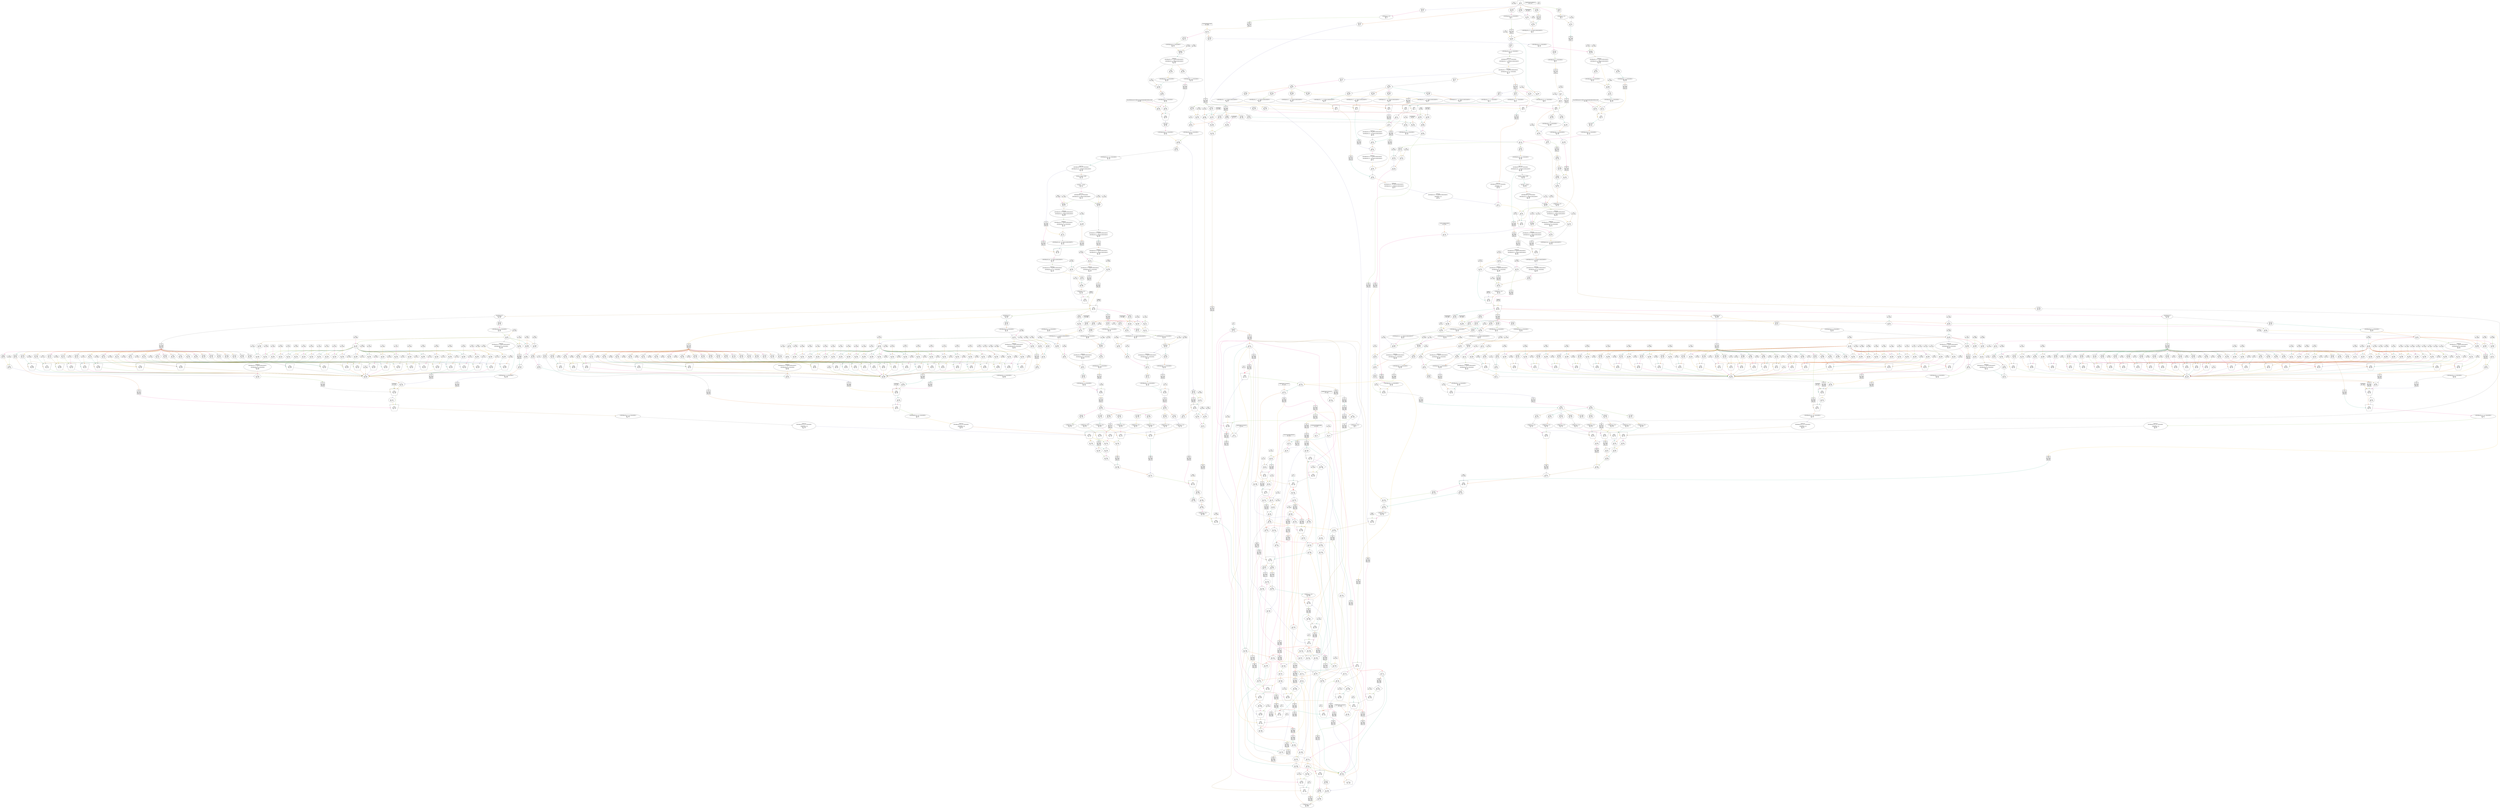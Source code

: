digraph loopKernel_final{
	NodeConstantRawBits2456 [shape=box, label="91.0\nID: 2456"];
	NodeConstantRawBits3 [shape=box, label="1.0\nID: 3"];
	NodePulse4 [label="pulse(90)\nID: 4\nPos: 104"];
	NodeFIFO2139 [shape=plaintext, label=<<TABLE BORDER="0" CELLSPACING="0" CELLBORDER="1"> <TR><TD></TD></TR><TR><TD>3</TD></TR><TR><TD>ID: 2139</TD></TR> <TR><TD>Pos: 104</TD></TR> <TR><TD></TD></TR> </TABLE>>];
	NodeFIFO2112 [shape=plaintext, label=<<TABLE BORDER="0" CELLSPACING="0" CELLBORDER="1"> <TR><TD></TD></TR><TR><TD>36</TD></TR><TR><TD>ID: 2112</TD></TR> <TR><TD>Pos: 105</TD></TR> <TR><TD></TD></TR> </TABLE>>];
	NodeConstantRawBits25 [shape=box, label="0.0\nID: 25"];
	NodeMux26 [shape=invtrapezium, height=0.5, label="MUX\nID: 26\nPos: 141"];
	NodeConstantRawBits2023 [shape=box, label="-2.89217678073328E-5\nID: 2023"];
	NodeInput29 [shape=invhouse, label="y\nID: 29\nPos: 0"];
	NodeSlice30 [label="[31:0]\nID: 30\nPos: 5"];
	NodeReinterpret31 [label="<{HWFloat:8, 24}>\nID: 31\nPos: 5"];
	NodeConstantRawBits2022 [shape=box, label="0.0\nID: 2022"];
	NodeGte100 [label=">=\nID: 100\nPos: 5"];
	NodeFIFO2136 [shape=plaintext, label=<<TABLE BORDER="0" CELLSPACING="0" CELLBORDER="1"> <TR><TD></TD></TR><TR><TD>47</TD></TR><TR><TD>ID: 2136</TD></TR> <TR><TD>Pos: 7</TD></TR> <TR><TD></TD></TR> </TABLE>>];
	NodeConstantRawBits101 [shape=box, label="NaN\nID: 101"];
	NodeConstantRawBits2093 [shape=box, label="0.0\nID: 2093"];
	NodeConstantRawBits2092 [shape=box, label="0.0\nID: 2092"];
	NodeConstantRawBits40 [shape=box, label="0x0\nID: 40"];
	NodeSlice1380 [label="[30:0]\nID: 1380\nPos: 5"];
	NodeConstantRawBits2021 [shape=box, label="0x00000000\nID: 2021"];
	NodeNeqInlined1381 [label="!=\nID: 1381\nPos: 5"];
	NodeSlice1382 [label="[22:0]\nID: 1382\nPos: 5"];
	NodeFIFO2113 [shape=plaintext, label=<<TABLE BORDER="0" CELLSPACING="0" CELLBORDER="1"> <TR><TD></TD></TR><TR><TD>1</TD></TR><TR><TD>ID: 2113</TD></TR> <TR><TD>Pos: 5</TD></TR> <TR><TD></TD></TR> </TABLE>>];
	NodeCat1383 [label="@\nID: 1383\nPos: 6"];
	NodeReinterpret43 [label="<{HWOffsetFix:25, -23, TWOSCOMPLEMENT}>\nID: 43\nPos: 6"];
	NodeSlice1379 [label="[31:31]\nID: 1379\nPos: 5"];
	NodeReinterpret45 [label="<{HWOffsetFix:1, 0, UNSIGNED}>\nID: 45\nPos: 5"];
	NodeFIFO2114 [shape=plaintext, label=<<TABLE BORDER="0" CELLSPACING="0" CELLBORDER="1"> <TR><TD></TD></TR><TR><TD>1</TD></TR><TR><TD>ID: 2114</TD></TR> <TR><TD>Pos: 5</TD></TR> <TR><TD></TD></TR> </TABLE>>];
	NodeCondAddSub2045 [label="+/-\nID: 2045\nPos: 6"];
	NodeConstantRawBits2020 [shape=box, label="1.5\nID: 2020"];
	NodeGtInlined1384 [label=">\nID: 1384\nPos: 7"];
	NodeFIFO2116 [shape=plaintext, label=<<TABLE BORDER="0" CELLSPACING="0" CELLBORDER="1"> <TR><TD></TD></TR><TR><TD>1</TD></TR><TR><TD>ID: 2116</TD></TR> <TR><TD>Pos: 8</TD></TR> <TR><TD></TD></TR> </TABLE>>];
	NodeSlice1385 [label="[30:23]\nID: 1385\nPos: 5"];
	NodeReinterpret49 [label="<{HWOffsetFix:8, 0, UNSIGNED}>\nID: 49\nPos: 5"];
	NodeFIFO2115 [shape=plaintext, label=<<TABLE BORDER="0" CELLSPACING="0" CELLBORDER="1"> <TR><TD></TD></TR><TR><TD>2</TD></TR><TR><TD>ID: 2115</TD></TR> <TR><TD>Pos: 5</TD></TR> <TR><TD></TD></TR> </TABLE>>];
	NodeConstantRawBits2019 [shape=box, label="127.0\nID: 2019"];
	NodeSub51 [label="-\nID: 51\nPos: 7"];
	NodeFIFO2117 [shape=plaintext, label=<<TABLE BORDER="0" CELLSPACING="0" CELLBORDER="1"> <TR><TD></TD></TR><TR><TD>1</TD></TR><TR><TD>ID: 2117</TD></TR> <TR><TD>Pos: 8</TD></TR> <TR><TD></TD></TR> </TABLE>>];
	NodeConstantRawBits2018 [shape=box, label="1.0\nID: 2018"];
	NodeAdd59 [label="+\nID: 59\nPos: 8"];
	NodeMux60 [shape=invtrapezium, height=0.5, label="MUX\nID: 60\nPos: 9"];
	NodeSlice1389 [label="[8:8]\nID: 1389\nPos: 10"];
	NodeReinterpret1390 [label="<{HWOffsetFix:1, 0, UNSIGNED}>\nID: 1390\nPos: 10"];
	NodeCondAddSub2047 [label="+/-\nID: 2047\nPos: 10"];
	NodeSlice65 [label="[7:0]\nID: 65\nPos: 11"];
	NodeFIFO2118 [shape=plaintext, label=<<TABLE BORDER="0" CELLSPACING="0" CELLBORDER="1"> <TR><TD></TD></TR><TR><TD>29</TD></TR><TR><TD>ID: 2118</TD></TR> <TR><TD>Pos: 11</TD></TR> <TR><TD></TD></TR> </TABLE>>];
	NodeROM1310 [label="ROM\nID: 1310\nPos: 40"];
	NodeSlice2049 [label="[31:31]\nID: 2049\nPos: 42"];
	NodeSlice1386 [label="[8:8]\nID: 1386\nPos: 10"];
	NodeNot1387 [label="~\nID: 1387\nPos: 10"];
	NodeReinterpret1388 [label="<{HWOffsetFix:1, 0, UNSIGNED}>\nID: 1388\nPos: 10"];
	NodeNot2050 [label="~\nID: 2050\nPos: 10"];
	NodeFIFO2119 [shape=plaintext, label=<<TABLE BORDER="0" CELLSPACING="0" CELLBORDER="1"> <TR><TD></TD></TR><TR><TD>32</TD></TR><TR><TD>ID: 2119</TD></TR> <TR><TD>Pos: 10</TD></TR> <TR><TD></TD></TR> </TABLE>>];
	NodeXor2051 [label="^\nID: 2051\nPos: 42"];
	NodeSlice2048 [label="[30:0]\nID: 2048\nPos: 42"];
	NodeCat2052 [label="@\nID: 2052\nPos: 42"];
	NodeReinterpret2053 [label="<{HWFloat:8, 24}>\nID: 2053\nPos: 42"];
	NodeSlice54 [label="[22:0]\nID: 54\nPos: 7"];
	NodeReinterpret56 [label="<{HWOffsetFix:23, -23, UNSIGNED}>\nID: 56\nPos: 7"];
	NodeCast57 [label="NodeCast
{HWOffsetFix:23, -23, UNSIGNED} 
->
 {HWOffsetFix:27, -23, TWOSCOMPLEMENT}\nID: 57\nPos: 7"];
	NodeCast70 [label="NodeCast
{HWOffsetFix:27, -23, TWOSCOMPLEMENT} 
->
 {HWOffsetFix:25, -24, UNSIGNED}\nID: 70\nPos: 7"];
	NodeSlice73 [label="[23:17]\nID: 73\nPos: 7"];
	NodeROM1292 [label="ROM\nID: 1292\nPos: 7"];
	NodeSlice1299 [label="[107:81]\nID: 1299\nPos: 9"];
	NodeReinterpret1300 [label="<{HWOffsetFix:27, -23, TWOSCOMPLEMENT}>\nID: 1300\nPos: 9"];
	NodeSlice76 [label="[23:17]\nID: 76\nPos: 7"];
	NodeROM1301 [label="ROM\nID: 1301\nPos: 7"];
	NodeSlice1308 [label="[107:81]\nID: 1308\nPos: 9"];
	NodeReinterpret1309 [label="<{HWOffsetFix:27, -23, TWOSCOMPLEMENT}>\nID: 1309\nPos: 9"];
	NodeMux81 [shape=invtrapezium, height=0.5, label="MUX\nID: 81\nPos: 9"];
	NodeFIFO2121 [shape=plaintext, label=<<TABLE BORDER="0" CELLSPACING="0" CELLBORDER="1"> <TR><TD></TD></TR><TR><TD>2</TD></TR><TR><TD>ID: 2121</TD></TR> <TR><TD>Pos: 7</TD></TR> <TR><TD></TD></TR> </TABLE>>];
	NodeSlice71 [label="[16:0]\nID: 71\nPos: 9"];
	NodeReinterpret72 [label="<{HWOffsetFix:17, -17, UNSIGNED}>\nID: 72\nPos: 9"];
	NodeSlice74 [label="[16:0]\nID: 74\nPos: 9"];
	NodeReinterpret75 [label="<{HWOffsetFix:17, -17, UNSIGNED}>\nID: 75\nPos: 9"];
	NodeMux77 [shape=invtrapezium, height=0.5, label="MUX\nID: 77\nPos: 9"];
	NodeMul82 [label="*\nID: 82\nPos: 10"];
	NodeSlice1297 [label="[80:54]\nID: 1297\nPos: 9"];
	NodeReinterpret1298 [label="<{HWOffsetFix:27, -23, TWOSCOMPLEMENT}>\nID: 1298\nPos: 9"];
	NodeSlice1306 [label="[80:54]\nID: 1306\nPos: 9"];
	NodeReinterpret1307 [label="<{HWOffsetFix:27, -23, TWOSCOMPLEMENT}>\nID: 1307\nPos: 9"];
	NodeMux80 [shape=invtrapezium, height=0.5, label="MUX\nID: 80\nPos: 9"];
	NodeFIFO2125 [shape=plaintext, label=<<TABLE BORDER="0" CELLSPACING="0" CELLBORDER="1"> <TR><TD></TD></TR><TR><TD>4</TD></TR><TR><TD>ID: 2125</TD></TR> <TR><TD>Pos: 10</TD></TR> <TR><TD></TD></TR> </TABLE>>];
	NodeAdd83 [label="+\nID: 83\nPos: 14"];
	NodeCast84 [label="NodeCast
{HWOffsetFix:45, -40, TWOSCOMPLEMENT} 
->
 {HWOffsetFix:25, -20, TWOSCOMPLEMENT}\nID: 84\nPos: 15"];
	NodeFIFO2126 [shape=plaintext, label=<<TABLE BORDER="0" CELLSPACING="0" CELLBORDER="1"> <TR><TD></TD></TR><TR><TD>6</TD></TR><TR><TD>ID: 2126</TD></TR> <TR><TD>Pos: 10</TD></TR> <TR><TD></TD></TR> </TABLE>>];
	NodeMul85 [label="*\nID: 85\nPos: 16"];
	NodeSlice1295 [label="[53:27]\nID: 1295\nPos: 9"];
	NodeReinterpret1296 [label="<{HWOffsetFix:27, -23, TWOSCOMPLEMENT}>\nID: 1296\nPos: 9"];
	NodeSlice1304 [label="[53:27]\nID: 1304\nPos: 9"];
	NodeReinterpret1305 [label="<{HWOffsetFix:27, -23, TWOSCOMPLEMENT}>\nID: 1305\nPos: 9"];
	NodeMux79 [shape=invtrapezium, height=0.5, label="MUX\nID: 79\nPos: 9"];
	NodeFIFO2128 [shape=plaintext, label=<<TABLE BORDER="0" CELLSPACING="0" CELLBORDER="1"> <TR><TD></TD></TR><TR><TD>10</TD></TR><TR><TD>ID: 2128</TD></TR> <TR><TD>Pos: 10</TD></TR> <TR><TD></TD></TR> </TABLE>>];
	NodeAdd86 [label="+\nID: 86\nPos: 20"];
	NodeCast87 [label="NodeCast
{HWOffsetFix:43, -37, TWOSCOMPLEMENT} 
->
 {HWOffsetFix:25, -19, TWOSCOMPLEMENT}\nID: 87\nPos: 21"];
	NodeFIFO2415 [shape=plaintext, label=<<TABLE BORDER="0" CELLSPACING="0" CELLBORDER="1"> <TR><TD></TD></TR><TR><TD>6</TD></TR><TR><TD>ID: 2415</TD></TR> <TR><TD>Pos: 16</TD></TR> <TR><TD></TD></TR> </TABLE>>];
	NodeMul88 [label="*\nID: 88\nPos: 22"];
	NodeSlice1293 [label="[26:0]\nID: 1293\nPos: 9"];
	NodeReinterpret1294 [label="<{HWOffsetFix:27, -23, TWOSCOMPLEMENT}>\nID: 1294\nPos: 9"];
	NodeSlice1302 [label="[26:0]\nID: 1302\nPos: 9"];
	NodeReinterpret1303 [label="<{HWOffsetFix:27, -23, TWOSCOMPLEMENT}>\nID: 1303\nPos: 9"];
	NodeMux78 [shape=invtrapezium, height=0.5, label="MUX\nID: 78\nPos: 9"];
	NodeFIFO2131 [shape=plaintext, label=<<TABLE BORDER="0" CELLSPACING="0" CELLBORDER="1"> <TR><TD></TD></TR><TR><TD>16</TD></TR><TR><TD>ID: 2131</TD></TR> <TR><TD>Pos: 10</TD></TR> <TR><TD></TD></TR> </TABLE>>];
	NodeAdd89 [label="+\nID: 89\nPos: 26"];
	NodeCast90 [label="NodeCast
{HWOffsetFix:42, -36, TWOSCOMPLEMENT} 
->
 {HWOffsetFix:25, -19, TWOSCOMPLEMENT}\nID: 90\nPos: 27"];
	NodeCast91 [label="NodeCast
{HWOffsetFix:25, -19, TWOSCOMPLEMENT} 
->
 {HWFloat:8, 24}\nID: 91\nPos: 28"];
	NodeShift1391 [label=">> 1\nID: 1391\nPos: 9"];
	NodeReinterpret94 [label="<{HWOffsetFix:25, -24, UNSIGNED}>\nID: 94\nPos: 9"];
	NodeMux95 [shape=invtrapezium, height=0.5, label="MUX\nID: 95\nPos: 9"];
	NodeFIFO2135 [shape=plaintext, label=<<TABLE BORDER="0" CELLSPACING="0" CELLBORDER="1"> <TR><TD></TD></TR><TR><TD>18</TD></TR><TR><TD>ID: 2135</TD></TR> <TR><TD>Pos: 10</TD></TR> <TR><TD></TD></TR> </TABLE>>];
	NodeCast96 [label="NodeCast
{HWOffsetFix:25, -24, UNSIGNED} 
->
 {HWFloat:8, 24}\nID: 96\nPos: 28"];
	NodeMul97 [label="*\nID: 97\nPos: 34"];
	NodeAdd98 [label="+\nID: 98\nPos: 42"];
	NodeMux102 [shape=invtrapezium, height=0.5, label="MUX\nID: 102\nPos: 54"];
	NodeMul104 [label="*\nID: 104\nPos: 55"];
	NodeFIFO2137 [shape=plaintext, label=<<TABLE BORDER="0" CELLSPACING="0" CELLBORDER="1"> <TR><TD></TD></TR><TR><TD>79</TD></TR><TR><TD>ID: 2137</TD></TR> <TR><TD>Pos: 63</TD></TR> <TR><TD></TD></TR> </TABLE>>];
	NodeAdd105 [label="+\nID: 105\nPos: 142"];
	NodeFIFO2407 [shape=plaintext, label=<<TABLE BORDER="0" CELLSPACING="0" CELLBORDER="1"> <TR><TD></TD></TR><TR><TD>35</TD></TR><TR><TD>ID: 2407</TD></TR> <TR><TD>Pos: 153</TD></TR> <TR><TD></TD></TR> </TABLE>>];
	NodeFIFO2417 [shape=plaintext, label=<<TABLE BORDER="0" CELLSPACING="0" CELLBORDER="1"> <TR><TD></TD></TR><TR><TD>2</TD></TR><TR><TD>ID: 2417</TD></TR> <TR><TD>Pos: 188</TD></TR> <TR><TD></TD></TR> </TABLE>>];
	NodeFIFO2418 [shape=plaintext, label=<<TABLE BORDER="0" CELLSPACING="0" CELLBORDER="1"> <TR><TD></TD></TR><TR><TD>5</TD></TR><TR><TD>ID: 2418</TD></TR> <TR><TD>Pos: 190</TD></TR> <TR><TD></TD></TR> </TABLE>>];
	NodeStreamOffset2103 [shape=diamond, label="-91\nID: 2103\nPos: 195"];
	NodeConstantRawBits1268 [shape=box, label="0.0\nID: 1268"];
	NodeMux1269 [shape=invtrapezium, height=0.5, label="MUX\nID: 1269\nPos: 104"];
	NodeConstantRawBits2017 [shape=box, label="9.688792051747441E-4\nID: 2017"];
	NodeGt9 [label=">\nID: 9\nPos: 105"];
	NodeOr10 [label="|\nID: 10\nPos: 107"];
	NodeFIFO2358 [shape=plaintext, label=<<TABLE BORDER="0" CELLSPACING="0" CELLBORDER="1"> <TR><TD></TD></TR><TR><TD>21</TD></TR><TR><TD>ID: 2358</TD></TR> <TR><TD>Pos: 108</TD></TR> <TR><TD></TD></TR> </TABLE>>];
	NodeFIFO2422 [shape=plaintext, label=<<TABLE BORDER="0" CELLSPACING="0" CELLBORDER="1"> <TR><TD></TD></TR><TR><TD>12</TD></TR><TR><TD>ID: 2422</TD></TR> <TR><TD>Pos: 129</TD></TR> <TR><TD></TD></TR> </TABLE>>];
	NodeFIFO2423 [shape=plaintext, label=<<TABLE BORDER="0" CELLSPACING="0" CELLBORDER="1"> <TR><TD></TD></TR><TR><TD>25</TD></TR><TR><TD>ID: 2423</TD></TR> <TR><TD>Pos: 141</TD></TR> <TR><TD></TD></TR> </TABLE>>];
	NodeFIFO2424 [shape=plaintext, label=<<TABLE BORDER="0" CELLSPACING="0" CELLBORDER="1"> <TR><TD></TD></TR><TR><TD>20</TD></TR><TR><TD>ID: 2424</TD></TR> <TR><TD>Pos: 166</TD></TR> <TR><TD></TD></TR> </TABLE>>];
	NodeConstantRawBits11 [shape=box, label="0.0\nID: 11"];
	NodeMux12 [shape=invtrapezium, height=0.5, label="MUX\nID: 12\nPos: 186"];
	NodeConstantRawBits2016 [shape=box, label="9.688792051747441E-4\nID: 2016"];
	NodeGt107 [label=">\nID: 107\nPos: 153"];
	NodeFIFO2249 [shape=plaintext, label=<<TABLE BORDER="0" CELLSPACING="0" CELLBORDER="1"> <TR><TD></TD></TR><TR><TD>20</TD></TR><TR><TD>ID: 2249</TD></TR> <TR><TD>Pos: 155</TD></TR> <TR><TD></TD></TR> </TABLE>>];
	NodeFIFO2426 [shape=plaintext, label=<<TABLE BORDER="0" CELLSPACING="0" CELLBORDER="1"> <TR><TD></TD></TR><TR><TD>3</TD></TR><TR><TD>ID: 2426</TD></TR> <TR><TD>Pos: 175</TD></TR> <TR><TD></TD></TR> </TABLE>>];
	NodeFIFO2427 [shape=plaintext, label=<<TABLE BORDER="0" CELLSPACING="0" CELLBORDER="1"> <TR><TD></TD></TR><TR><TD>1</TD></TR><TR><TD>ID: 2427</TD></TR> <TR><TD>Pos: 178</TD></TR> <TR><TD></TD></TR> </TABLE>>];
	NodeFIFO2428 [shape=plaintext, label=<<TABLE BORDER="0" CELLSPACING="0" CELLBORDER="1"> <TR><TD></TD></TR><TR><TD>11</TD></TR><TR><TD>ID: 2428</TD></TR> <TR><TD>Pos: 179</TD></TR> <TR><TD></TD></TR> </TABLE>>];
	NodeFIFO2429 [shape=plaintext, label=<<TABLE BORDER="0" CELLSPACING="0" CELLBORDER="1"> <TR><TD></TD></TR><TR><TD>5</TD></TR><TR><TD>ID: 2429</TD></TR> <TR><TD>Pos: 190</TD></TR> <TR><TD></TD></TR> </TABLE>>];
	NodeFIFO2430 [shape=plaintext, label=<<TABLE BORDER="0" CELLSPACING="0" CELLBORDER="1"> <TR><TD></TD></TR><TR><TD>2</TD></TR><TR><TD>ID: 2430</TD></TR> <TR><TD>Pos: 195</TD></TR> <TR><TD></TD></TR> </TABLE>>];
	NodeNot1240 [label="~\nID: 1240\nPos: 197"];
	NodeFIFO2450 [shape=plaintext, label=<<TABLE BORDER="0" CELLSPACING="0" CELLBORDER="1"> <TR><TD></TD></TR><TR><TD>18</TD></TR><TR><TD>ID: 2450</TD></TR> <TR><TD>Pos: 179</TD></TR> <TR><TD></TD></TR> </TABLE>>];
	NodeNot1201 [label="~\nID: 1201\nPos: 195"];
	NodeMul1191 [label="*\nID: 1191\nPos: 109"];
	NodeNot1242 [label="~\nID: 1242\nPos: 197"];
	NodeFIFO2360 [shape=plaintext, label=<<TABLE BORDER="0" CELLSPACING="0" CELLBORDER="1"> <TR><TD></TD></TR><TR><TD>21</TD></TR><TR><TD>ID: 2360</TD></TR> <TR><TD>Pos: 109</TD></TR> <TR><TD></TD></TR> </TABLE>>];
	NodeFIFO2440 [shape=plaintext, label=<<TABLE BORDER="0" CELLSPACING="0" CELLBORDER="1"> <TR><TD></TD></TR><TR><TD>8</TD></TR><TR><TD>ID: 2440</TD></TR> <TR><TD>Pos: 130</TD></TR> <TR><TD></TD></TR> </TABLE>>];
	NodeFIFO2441 [shape=plaintext, label=<<TABLE BORDER="0" CELLSPACING="0" CELLBORDER="1"> <TR><TD></TD></TR><TR><TD>39</TD></TR><TR><TD>ID: 2441</TD></TR> <TR><TD>Pos: 138</TD></TR> <TR><TD></TD></TR> </TABLE>>];
	NodeFIFO2442 [shape=plaintext, label=<<TABLE BORDER="0" CELLSPACING="0" CELLBORDER="1"> <TR><TD></TD></TR><TR><TD>2</TD></TR><TR><TD>ID: 2442</TD></TR> <TR><TD>Pos: 177</TD></TR> <TR><TD></TD></TR> </TABLE>>];
	NodeFIFO2443 [shape=plaintext, label=<<TABLE BORDER="0" CELLSPACING="0" CELLBORDER="1"> <TR><TD></TD></TR><TR><TD>18</TD></TR><TR><TD>ID: 2443</TD></TR> <TR><TD>Pos: 179</TD></TR> <TR><TD></TD></TR> </TABLE>>];
	NodeNot1211 [label="~\nID: 1211\nPos: 195"];
	NodeAnd1212 [label="&\nID: 1212\nPos: 195"];
	NodeConstantRawBits2015 [shape=box, label="1.0\nID: 2015"];
	NodeConstantRawBits129 [shape=box, label="-1.0\nID: 129"];
	NodeConstantRawBits130 [shape=box, label="1.0\nID: 130"];
	NodeConstantRawBits2014 [shape=box, label="1.0\nID: 2014"];
	NodeConstantRawBits2013 [shape=box, label="0.0026470378506928682\nID: 2013"];
	NodeSlice32 [label="[63:32]\nID: 32\nPos: 5"];
	NodeReinterpret33 [label="<{HWFloat:8, 24}>\nID: 33\nPos: 5"];
	NodeMul121 [label="*\nID: 121\nPos: 5"];
	NodeFIFO2147 [shape=plaintext, label=<<TABLE BORDER="0" CELLSPACING="0" CELLBORDER="1"> <TR><TD></TD></TR><TR><TD>14</TD></TR><TR><TD>ID: 2147</TD></TR> <TR><TD>Pos: 13</TD></TR> <TR><TD></TD></TR> </TABLE>>];
	NodeConstantRawBits2012 [shape=box, label="1.0\nID: 2012"];
	NodeSub123 [label="-\nID: 123\nPos: 5"];
	NodeConstantRawBits2011 [shape=box, label="0.0013235189253464341\nID: 2011"];
	NodeAdd125 [label="+\nID: 125\nPos: 16"];
	NodeDiv126 [label="/\nID: 126\nPos: 27"];
	NodeSub128 [label="-\nID: 128\nPos: 55"];
	NodeGt131 [label=">\nID: 131\nPos: 66"];
	NodeFIFO2148 [shape=plaintext, label=<<TABLE BORDER="0" CELLSPACING="0" CELLBORDER="1"> <TR><TD></TD></TR><TR><TD>2</TD></TR><TR><TD>ID: 2148</TD></TR> <TR><TD>Pos: 66</TD></TR> <TR><TD></TD></TR> </TABLE>>];
	NodeMux132 [shape=invtrapezium, height=0.5, label="MUX\nID: 132\nPos: 68"];
	NodeGt133 [label=">\nID: 133\nPos: 69"];
	NodeFIFO2149 [shape=plaintext, label=<<TABLE BORDER="0" CELLSPACING="0" CELLBORDER="1"> <TR><TD></TD></TR><TR><TD>2</TD></TR><TR><TD>ID: 2149</TD></TR> <TR><TD>Pos: 69</TD></TR> <TR><TD></TD></TR> </TABLE>>];
	NodeMux134 [shape=invtrapezium, height=0.5, label="MUX\nID: 134\nPos: 71"];
	NodeSub136 [label="-\nID: 136\nPos: 72"];
	NodeFIFO2150 [shape=plaintext, label=<<TABLE BORDER="0" CELLSPACING="0" CELLBORDER="1"> <TR><TD></TD></TR><TR><TD>11</TD></TR><TR><TD>ID: 2150</TD></TR> <TR><TD>Pos: 83</TD></TR> <TR><TD></TD></TR> </TABLE>>];
	NodeConstantRawBits2010 [shape=box, label="2.0\nID: 2010"];
	NodeSub138 [label="-\nID: 138\nPos: 83"];
	NodeMul139 [label="*\nID: 139\nPos: 94"];
	NodeSqrt140 [label="sqrt\nID: 140\nPos: 102"];
	NodeConstantRawBits2009 [shape=box, label="6.2831854820251465\nID: 2009"];
	NodeSlice34 [label="[95:64]\nID: 34\nPos: 5"];
	NodeReinterpret35 [label="<{HWFloat:8, 24}>\nID: 35\nPos: 5"];
	NodeFIFO2151 [shape=plaintext, label=<<TABLE BORDER="0" CELLSPACING="0" CELLBORDER="1"> <TR><TD></TD></TR><TR><TD>28</TD></TR><TR><TD>ID: 2151</TD></TR> <TR><TD>Pos: 5</TD></TR> <TR><TD></TD></TR> </TABLE>>];
	NodeMul143 [label="*\nID: 143\nPos: 33"];
	NodeFIFO2153 [shape=plaintext, label=<<TABLE BORDER="0" CELLSPACING="0" CELLBORDER="1"> <TR><TD></TD></TR><TR><TD>6</TD></TR><TR><TD>ID: 2153</TD></TR> <TR><TD>Pos: 41</TD></TR> <TR><TD></TD></TR> </TABLE>>];
	NodeFIFO2434 [shape=plaintext, label=<<TABLE BORDER="0" CELLSPACING="0" CELLBORDER="1"> <TR><TD></TD></TR><TR><TD>1</TD></TR><TR><TD>ID: 2434</TD></TR> <TR><TD>Pos: 47</TD></TR> <TR><TD></TD></TR> </TABLE>>];
	NodeSlice668 [label="[30:0]\nID: 668\nPos: 48"];
	NodeConstantRawBits1177 [shape=box, label="0x7f800000\nID: 1177"];
	NodeEqInlined1393 [label="==\nID: 1393\nPos: 48"];
	NodeSlice1734 [label="[30:23]\nID: 1734\nPos: 47"];
	NodeConstantRawBits1182 [shape=box, label="0xff\nID: 1182"];
	NodeEqInlined1395 [label="==\nID: 1395\nPos: 47"];
	NodeSlice1735 [label="[22:0]\nID: 1735\nPos: 47"];
	NodeConstantRawBits2008 [shape=box, label="0x000000\nID: 2008"];
	NodeNeqInlined1397 [label="!=\nID: 1397\nPos: 47"];
	NodeAnd1186 [label="&\nID: 1186\nPos: 48"];
	NodeOr1187 [label="|\nID: 1187\nPos: 49"];
	NodeFIFO2247 [shape=plaintext, label=<<TABLE BORDER="0" CELLSPACING="0" CELLBORDER="1"> <TR><TD></TD></TR><TR><TD>79</TD></TR><TR><TD>ID: 2247</TD></TR> <TR><TD>Pos: 50</TD></TR> <TR><TD></TD></TR> </TABLE>>];
	NodeConstantRawBits672 [shape=box, label="1.0\nID: 672"];
	NodeSlice1736 [label="[22:0]\nID: 1736\nPos: 48"];
	NodeCat673 [label="@\nID: 673\nPos: 48"];
	NodeReinterpret676 [label="<{HWOffsetFix:24, 0, UNSIGNED}>\nID: 676\nPos: 48"];
	NodeSlice1737 [label="[30:23]\nID: 1737\nPos: 41"];
	NodeReinterpret678 [label="<{HWOffsetFix:8, 0, UNSIGNED}>\nID: 678\nPos: 41"];
	NodeConstantRawBits2006 [shape=box, label="127.0\nID: 2006"];
	NodeConstantRawBits2005 [shape=box, label="24.0\nID: 2005"];
	NodeTriArith2028 [label="TriArith --\nID: 2028\nPos: 41"];
	NodeCast2029 [label="NodeCast
{HWOffsetFix:10, 0, TWOSCOMPLEMENT} 
->
 {HWOffsetFix:9, 0, TWOSCOMPLEMENT}\nID: 2029\nPos: 42"];
	NodeSlice1400 [label="[8:8]\nID: 1400\nPos: 42"];
	NodeReinterpret1401 [label="<{HWOffsetFix:1, 0, UNSIGNED}>\nID: 1401\nPos: 42"];
	NodeFIFO2156 [shape=plaintext, label=<<TABLE BORDER="0" CELLSPACING="0" CELLBORDER="1"> <TR><TD></TD></TR><TR><TD>5</TD></TR><TR><TD>ID: 2156</TD></TR> <TR><TD>Pos: 42</TD></TR> <TR><TD></TD></TR> </TABLE>>];
	NodeConstantRawBits683 [shape=box, label="0x0a2f9836e4e441529fc2757d1f534ddc0db6295993c4390\nID: 683"];
	NodeConstantRawBits2091 [shape=box, label="0.0\nID: 2091"];
	NodeSlice1402 [label="[8:8]\nID: 1402\nPos: 42"];
	NodeReinterpret1403 [label="<{HWOffsetFix:1, 0, UNSIGNED}>\nID: 1403\nPos: 42"];
	NodeCondAddSub2055 [label="+/-\nID: 2055\nPos: 42"];
	NodeSlice690 [label="[7:0]\nID: 690\nPos: 43"];
	NodeReinterpret691 [label="<{HWOffsetFix:8, 0, UNSIGNED}>\nID: 691\nPos: 43"];
	NodeShift693 [label="<<\nID: 693\nPos: 43"];
	NodeShift692 [label=">>\nID: 692\nPos: 43"];
	NodeMux694 [shape=invtrapezium, height=0.5, label="MUX\nID: 694\nPos: 47"];
	NodeSlice695 [label="[184:104]\nID: 695\nPos: 48"];
	NodeReinterpret697 [label="<{HWOffsetFix:81, 0, UNSIGNED}>\nID: 697\nPos: 48"];
	NodeMul698 [label="*\nID: 698\nPos: 48"];
	NodeSlice705 [label="[78:0]\nID: 705\nPos: 49"];
	NodeReinterpret706 [label="<{HWOffsetFix:79, -79, UNSIGNED}>\nID: 706\nPos: 49"];
	NodeCast709 [label="NodeCast
{HWOffsetFix:79, -79, UNSIGNED} 
->
 {HWOffsetFix:80, -79, TWOSCOMPLEMENT}\nID: 709\nPos: 49"];
	NodeLeading1Detect710 [label="Leading 1 Detect (MSB)\nID: 710\nPos: 49"];
	NodeOneHotDecode711 [label="One-Hot -> binary\nID: 711\nPos: 50"];
	NodeCast712 [label="NodeCast
{HWOffsetFix:7, 0, UNSIGNED} 
->
 {HWOffsetFix:8, 0, TWOSCOMPLEMENT}\nID: 712\nPos: 51"];
	NodeConstantRawBits2001 [shape=box, label="79.0\nID: 2001"];
	NodeConstantRawBits2000 [shape=box, label="1.0\nID: 2000"];
	NodeTriArith2030 [label="TriArith --\nID: 2030\nPos: 51"];
	NodeCast2031 [label="NodeCast
{HWOffsetFix:10, 0, TWOSCOMPLEMENT} 
->
 {HWOffsetFix:8, 0, TWOSCOMPLEMENT}\nID: 2031\nPos: 52"];
	NodeFIFO2157 [shape=plaintext, label=<<TABLE BORDER="0" CELLSPACING="0" CELLBORDER="1"> <TR><TD></TD></TR><TR><TD>4</TD></TR><TR><TD>ID: 2157</TD></TR> <TR><TD>Pos: 52</TD></TR> <TR><TD></TD></TR> </TABLE>>];
	NodeCast729 [label="NodeCast
{HWOffsetFix:8, 0, TWOSCOMPLEMENT} 
->
 {HWOffsetFix:9, 0, TWOSCOMPLEMENT}\nID: 729\nPos: 56"];
	NodeConstantRawBits1999 [shape=box, label="127.0\nID: 1999"];
	NodeAdd731 [label="+\nID: 731\nPos: 56"];
	NodeConstantRawBits1998 [shape=box, label="-126.0\nID: 1998"];
	NodeLtInlined1406 [label="<\nID: 1406\nPos: 57"];
	NodeFIFO2162 [shape=plaintext, label=<<TABLE BORDER="0" CELLSPACING="0" CELLBORDER="1"> <TR><TD></TD></TR><TR><TD>1</TD></TR><TR><TD>ID: 2162</TD></TR> <TR><TD>Pos: 58</TD></TR> <TR><TD></TD></TR> </TABLE>>];
	NodeConstantRawBits1997 [shape=box, label="127.0\nID: 1997"];
	NodeGtInlined1407 [label=">\nID: 1407\nPos: 57"];
	NodeConstantRawBits1357 [shape=box, label="0.0\nID: 1357"];
	NodeCast734 [label="NodeCast
{HWOffsetFix:9, 0, TWOSCOMPLEMENT} 
->
 {HWOffsetFix:8, 0, UNSIGNED}\nID: 734\nPos: 57"];
	NodeFIFO2161 [shape=plaintext, label=<<TABLE BORDER="0" CELLSPACING="0" CELLBORDER="1"> <TR><TD></TD></TR><TR><TD>1</TD></TR><TR><TD>ID: 2161</TD></TR> <TR><TD>Pos: 57</TD></TR> <TR><TD></TD></TR> </TABLE>>];
	NodeConstantRawBits1996 [shape=box, label="80.0\nID: 1996"];
	NodeConstantRawBits1995 [shape=box, label="1.0\nID: 1995"];
	NodeTriArith2032 [label="TriArith --\nID: 2032\nPos: 51"];
	NodeCast2033 [label="NodeCast
{HWOffsetFix:10, 0, TWOSCOMPLEMENT} 
->
 {HWOffsetFix:8, 0, TWOSCOMPLEMENT}\nID: 2033\nPos: 52"];
	NodeConstantRawBits1994 [shape=box, label="0.0\nID: 1994"];
	NodeGtInlined1408 [label=">\nID: 1408\nPos: 52"];
	NodeFIFO2159 [shape=plaintext, label=<<TABLE BORDER="0" CELLSPACING="0" CELLBORDER="1"> <TR><TD></TD></TR><TR><TD>3</TD></TR><TR><TD>ID: 2159</TD></TR> <TR><TD>Pos: 53</TD></TR> <TR><TD></TD></TR> </TABLE>>];
	NodeFIFO2158 [shape=plaintext, label=<<TABLE BORDER="0" CELLSPACING="0" CELLBORDER="1"> <TR><TD></TD></TR><TR><TD>3</TD></TR><TR><TD>ID: 2158</TD></TR> <TR><TD>Pos: 49</TD></TR> <TR><TD></TD></TR> </TABLE>>];
	NodeFIFO2435 [shape=plaintext, label=<<TABLE BORDER="0" CELLSPACING="0" CELLBORDER="1"> <TR><TD></TD></TR><TR><TD>4</TD></TR><TR><TD>ID: 2435</TD></TR> <TR><TD>Pos: 52</TD></TR> <TR><TD></TD></TR> </TABLE>>];
	NodeCast723 [label="NodeCast
{HWOffsetFix:8, 0, TWOSCOMPLEMENT} 
->
 {HWOffsetFix:7, 0, UNSIGNED}\nID: 723\nPos: 52"];
	NodeShift724 [label="<<\nID: 724\nPos: 52"];
	NodeReinterpret725 [label="<{HWOffsetFix:80, -79, TWOSCOMPLEMENT}>\nID: 725\nPos: 56"];
	NodeMux726 [shape=invtrapezium, height=0.5, label="MUX\nID: 726\nPos: 56"];
	NodeReinterpret728 [label="<{HWOffsetFix:80, -78, TWOSCOMPLEMENT}>\nID: 728\nPos: 57"];
	NodeCast732 [label="NodeCast
{HWOffsetFix:80, -78, TWOSCOMPLEMENT} 
->
 {HWOffsetFix:24, -23, UNSIGNED}\nID: 732\nPos: 57"];
	NodeSlice733 [label="[22:0]\nID: 733\nPos: 58"];
	NodeCat1409 [label="@\nID: 1409\nPos: 58"];
	NodeReinterpret738 [label="<{HWFloat:8, 24}>\nID: 738\nPos: 58"];
	NodeConstantRawBits741 [shape=box, label="Infinity\nID: 741"];
	NodeMux742 [shape=invtrapezium, height=0.5, label="MUX\nID: 742\nPos: 58"];
	NodeConstantRawBits745 [shape=box, label="-Infinity\nID: 745"];
	NodeMux746 [shape=invtrapezium, height=0.5, label="MUX\nID: 746\nPos: 59"];
	NodeFIFO2163 [shape=plaintext, label=<<TABLE BORDER="0" CELLSPACING="0" CELLBORDER="1"> <TR><TD></TD></TR><TR><TD>1</TD></TR><TR><TD>ID: 2163</TD></TR> <TR><TD>Pos: 60</TD></TR> <TR><TD></TD></TR> </TABLE>>];
	NodeConstantRawBits1993 [shape=box, label="0.0\nID: 1993"];
	NodeLt1169 [label="<\nID: 1169\nPos: 61"];
	NodeConstantRawBits1992 [shape=box, label="1.0\nID: 1992"];
	NodeGte1171 [label=">=\nID: 1171\nPos: 61"];
	NodeOr1172 [label="|\nID: 1172\nPos: 63"];
	NodeFIFO2245 [shape=plaintext, label=<<TABLE BORDER="0" CELLSPACING="0" CELLBORDER="1"> <TR><TD></TD></TR><TR><TD>64</TD></TR><TR><TD>ID: 2245</TD></TR> <TR><TD>Pos: 64</TD></TR> <TR><TD></TD></TR> </TABLE>>];
	NodeConstantRawBits2007 [shape=box, label="0.0\nID: 2007"];
	NodeLt666 [label="<\nID: 666\nPos: 48"];
	NodeSlice701 [label="[80:79]\nID: 701\nPos: 49"];
	NodeFIFO2166 [shape=plaintext, label=<<TABLE BORDER="0" CELLSPACING="0" CELLBORDER="1"> <TR><TD></TD></TR><TR><TD>1</TD></TR><TR><TD>ID: 2166</TD></TR> <TR><TD>Pos: 49</TD></TR> <TR><TD></TD></TR> </TABLE>>];
	NodeConstantRawBits2004 [shape=box, label="0x2\nID: 2004"];
	NodeXor703 [label="^\nID: 703\nPos: 49"];
	NodeMux704 [shape=invtrapezium, height=0.5, label="MUX\nID: 704\nPos: 50"];
	NodeSlice747 [label="[0:0]\nID: 747\nPos: 51"];
	NodeFIFO2177 [shape=plaintext, label=<<TABLE BORDER="0" CELLSPACING="0" CELLBORDER="1"> <TR><TD></TD></TR><TR><TD>27</TD></TR><TR><TD>ID: 2177</TD></TR> <TR><TD>Pos: 51</TD></TR> <TR><TD></TD></TR> </TABLE>>];
	NodeConstantRawBits1991 [shape=box, label="7.0\nID: 1991"];
	NodeSlice767 [label="[30:23]\nID: 767\nPos: 61"];
	NodeReinterpret768 [label="<{HWOffsetFix:8, 0, UNSIGNED}>\nID: 768\nPos: 61"];
	NodeConstantRawBits1990 [shape=box, label="127.0\nID: 1990"];
	NodeTriArith2034 [label="TriArith +-\nID: 2034\nPos: 61"];
	NodeSlice1410 [label="[8:8]\nID: 1410\nPos: 62"];
	NodeReinterpret1411 [label="<{HWOffsetFix:1, 0, UNSIGNED}>\nID: 1411\nPos: 62"];
	NodeFIFO2170 [shape=plaintext, label=<<TABLE BORDER="0" CELLSPACING="0" CELLBORDER="1"> <TR><TD></TD></TR><TR><TD>4</TD></TR><TR><TD>ID: 2170</TD></TR> <TR><TD>Pos: 62</TD></TR> <TR><TD></TD></TR> </TABLE>>];
	NodeConstantRawBits765 [shape=box, label="0.0\nID: 765"];
	NodeConstantRawBits2090 [shape=box, label="0.0\nID: 2090"];
	NodeConstantRawBits757 [shape=box, label="0x0\nID: 757"];
	NodeSlice754 [label="[30:0]\nID: 754\nPos: 60"];
	NodeConstantRawBits1989 [shape=box, label="0x00000000\nID: 1989"];
	NodeNeqInlined1412 [label="!=\nID: 1412\nPos: 60"];
	NodeSlice753 [label="[22:0]\nID: 753\nPos: 61"];
	NodeCat1413 [label="@\nID: 1413\nPos: 61"];
	NodeReinterpret760 [label="<{HWOffsetFix:25, -23, TWOSCOMPLEMENT}>\nID: 760\nPos: 61"];
	NodeSlice761 [label="[31:31]\nID: 761\nPos: 61"];
	NodeReinterpret762 [label="<{HWOffsetFix:1, 0, UNSIGNED}>\nID: 762\nPos: 61"];
	NodeCondAddSub2057 [label="+/-\nID: 2057\nPos: 61"];
	NodeCat766 [label="@\nID: 766\nPos: 62"];
	NodeCast775 [label="NodeCast
{HWOffsetFix:9, 0, TWOSCOMPLEMENT} 
->
 {HWOffsetFix:5, 0, UNSIGNED}\nID: 775\nPos: 62"];
	NodeShift776 [label="<<\nID: 776\nPos: 62"];
	NodeSlice777 [label="[29:23]\nID: 777\nPos: 66"];
	NodeReinterpret778 [label="<{HWOffsetFix:7, 0, UNSIGNED}>\nID: 778\nPos: 66"];
	NodeConstantRawBits779 [shape=box, label="0.0\nID: 779"];
	NodeMux780 [shape=invtrapezium, height=0.5, label="MUX\nID: 780\nPos: 66"];
	NodeFIFO2171 [shape=plaintext, label=<<TABLE BORDER="0" CELLSPACING="0" CELLBORDER="1"> <TR><TD></TD></TR><TR><TD>9</TD></TR><TR><TD>ID: 2171</TD></TR> <TR><TD>Pos: 67</TD></TR> <TR><TD></TD></TR> </TABLE>>];
	NodeROM1329 [label="ROM\nID: 1329\nPos: 76"];
	NodeSlice1336 [label="[127:96]\nID: 1336\nPos: 78"];
	NodeReinterpret1337 [label="<{HWFloat:8, 24}>\nID: 1337\nPos: 78"];
	NodeConstantRawBits1988 [shape=box, label="7.0\nID: 1988"];
	NodeSlice968 [label="[30:23]\nID: 968\nPos: 61"];
	NodeReinterpret969 [label="<{HWOffsetFix:8, 0, UNSIGNED}>\nID: 969\nPos: 61"];
	NodeConstantRawBits1987 [shape=box, label="127.0\nID: 1987"];
	NodeTriArith2035 [label="TriArith +-\nID: 2035\nPos: 61"];
	NodeSlice1414 [label="[8:8]\nID: 1414\nPos: 62"];
	NodeReinterpret1415 [label="<{HWOffsetFix:1, 0, UNSIGNED}>\nID: 1415\nPos: 62"];
	NodeFIFO2175 [shape=plaintext, label=<<TABLE BORDER="0" CELLSPACING="0" CELLBORDER="1"> <TR><TD></TD></TR><TR><TD>4</TD></TR><TR><TD>ID: 2175</TD></TR> <TR><TD>Pos: 62</TD></TR> <TR><TD></TD></TR> </TABLE>>];
	NodeConstantRawBits966 [shape=box, label="0.0\nID: 966"];
	NodeConstantRawBits2089 [shape=box, label="0.0\nID: 2089"];
	NodeConstantRawBits958 [shape=box, label="0x0\nID: 958"];
	NodeSlice955 [label="[30:0]\nID: 955\nPos: 60"];
	NodeConstantRawBits1986 [shape=box, label="0x00000000\nID: 1986"];
	NodeNeqInlined1416 [label="!=\nID: 1416\nPos: 60"];
	NodeSlice954 [label="[22:0]\nID: 954\nPos: 61"];
	NodeCat1417 [label="@\nID: 1417\nPos: 61"];
	NodeReinterpret961 [label="<{HWOffsetFix:25, -23, TWOSCOMPLEMENT}>\nID: 961\nPos: 61"];
	NodeSlice962 [label="[31:31]\nID: 962\nPos: 61"];
	NodeReinterpret963 [label="<{HWOffsetFix:1, 0, UNSIGNED}>\nID: 963\nPos: 61"];
	NodeCondAddSub2059 [label="+/-\nID: 2059\nPos: 61"];
	NodeCat967 [label="@\nID: 967\nPos: 62"];
	NodeCast976 [label="NodeCast
{HWOffsetFix:9, 0, TWOSCOMPLEMENT} 
->
 {HWOffsetFix:5, 0, UNSIGNED}\nID: 976\nPos: 62"];
	NodeShift977 [label="<<\nID: 977\nPos: 62"];
	NodeSlice978 [label="[29:23]\nID: 978\nPos: 66"];
	NodeReinterpret979 [label="<{HWOffsetFix:7, 0, UNSIGNED}>\nID: 979\nPos: 66"];
	NodeConstantRawBits980 [shape=box, label="0.0\nID: 980"];
	NodeMux981 [shape=invtrapezium, height=0.5, label="MUX\nID: 981\nPos: 66"];
	NodeFIFO2176 [shape=plaintext, label=<<TABLE BORDER="0" CELLSPACING="0" CELLBORDER="1"> <TR><TD></TD></TR><TR><TD>9</TD></TR><TR><TD>ID: 2176</TD></TR> <TR><TD>Pos: 67</TD></TR> <TR><TD></TD></TR> </TABLE>>];
	NodeROM1338 [label="ROM\nID: 1338\nPos: 76"];
	NodeSlice1345 [label="[127:96]\nID: 1345\nPos: 78"];
	NodeReinterpret1346 [label="<{HWFloat:8, 24}>\nID: 1346\nPos: 78"];
	NodeMux1159 [shape=invtrapezium, height=0.5, label="MUX\nID: 1159\nPos: 78"];
	NodePO2FPMult2024 [label="PO2FPMult_N7\nID: 2024\nPos: 60"];
	NodeFIFO2178 [shape=plaintext, label=<<TABLE BORDER="0" CELLSPACING="0" CELLBORDER="1"> <TR><TD></TD></TR><TR><TD>3</TD></TR><TR><TD>ID: 2178</TD></TR> <TR><TD>Pos: 61</TD></TR> <TR><TD></TD></TR> </TABLE>>];
	NodeSlice790 [label="[31:31]\nID: 790\nPos: 64"];
	NodeFIFO2207 [shape=plaintext, label=<<TABLE BORDER="0" CELLSPACING="0" CELLBORDER="1"> <TR><TD></TD></TR><TR><TD>6</TD></TR><TR><TD>ID: 2207</TD></TR> <TR><TD>Pos: 64</TD></TR> <TR><TD></TD></TR> </TABLE>>];
	NodeSlice783 [label="[30:23]\nID: 783\nPos: 61"];
	NodeReinterpret784 [label="<{HWOffsetFix:8, 0, UNSIGNED}>\nID: 784\nPos: 61"];
	NodeConstantRawBits1984 [shape=box, label="127.0\nID: 1984"];
	NodeSub786 [label="-\nID: 786\nPos: 61"];
	NodeConstantRawBits1983 [shape=box, label="23.0\nID: 1983"];
	NodeGteInlined1418 [label=">=\nID: 1418\nPos: 62"];
	NodeConstantRawBits1982 [shape=box, label="-24.0\nID: 1982"];
	NodeLteInlined1419 [label="<=\nID: 1419\nPos: 62"];
	NodeOr795 [label="|\nID: 795\nPos: 63"];
	NodeConstantRawBits1981 [shape=box, label="-1.0\nID: 1981"];
	NodeLteInlined1420 [label="<=\nID: 1420\nPos: 62"];
	NodeFIFO2179 [shape=plaintext, label=<<TABLE BORDER="0" CELLSPACING="0" CELLBORDER="1"> <TR><TD></TD></TR><TR><TD>1</TD></TR><TR><TD>ID: 2179</TD></TR> <TR><TD>Pos: 63</TD></TR> <TR><TD></TD></TR> </TABLE>>];
	NodeCat947 [label="@\nID: 947\nPos: 64"];
	NodeReinterpret948 [label="<{HWOffsetFix:2, 0, UNSIGNED}>\nID: 948\nPos: 64"];
	NodeFIFO2205 [shape=plaintext, label=<<TABLE BORDER="0" CELLSPACING="0" CELLBORDER="1"> <TR><TD></TD></TR><TR><TD>5</TD></TR><TR><TD>ID: 2205</TD></TR> <TR><TD>Pos: 64</TD></TR> <TR><TD></TD></TR> </TABLE>>];
	NodeConstantRawBits1980 [shape=box, label="22.0\nID: 1980"];
	NodeConstantRawBits1979 [shape=box, label="23.0\nID: 1979"];
	NodeSub806 [label="-\nID: 806\nPos: 62"];
	NodeLtInlined1421 [label="<\nID: 1421\nPos: 63"];
	NodeConstantRawBits942 [shape=box, label="0x0\nID: 942"];
	NodeSlice1738 [label="[22:22]\nID: 1738\nPos: 64"];
	NodeMux943 [shape=invtrapezium, height=0.5, label="MUX\nID: 943\nPos: 64"];
	NodeConstantRawBits1978 [shape=box, label="21.0\nID: 1978"];
	NodeLtInlined1423 [label="<\nID: 1423\nPos: 63"];
	NodeConstantRawBits936 [shape=box, label="0x0\nID: 936"];
	NodeSlice1739 [label="[21:21]\nID: 1739\nPos: 64"];
	NodeMux937 [shape=invtrapezium, height=0.5, label="MUX\nID: 937\nPos: 64"];
	NodeConstantRawBits1977 [shape=box, label="20.0\nID: 1977"];
	NodeLtInlined1425 [label="<\nID: 1425\nPos: 63"];
	NodeConstantRawBits930 [shape=box, label="0x0\nID: 930"];
	NodeSlice1740 [label="[20:20]\nID: 1740\nPos: 64"];
	NodeMux931 [shape=invtrapezium, height=0.5, label="MUX\nID: 931\nPos: 64"];
	NodeConstantRawBits1976 [shape=box, label="19.0\nID: 1976"];
	NodeLtInlined1427 [label="<\nID: 1427\nPos: 63"];
	NodeConstantRawBits924 [shape=box, label="0x0\nID: 924"];
	NodeSlice1741 [label="[19:19]\nID: 1741\nPos: 64"];
	NodeMux925 [shape=invtrapezium, height=0.5, label="MUX\nID: 925\nPos: 64"];
	NodeConstantRawBits1975 [shape=box, label="18.0\nID: 1975"];
	NodeLtInlined1429 [label="<\nID: 1429\nPos: 63"];
	NodeConstantRawBits918 [shape=box, label="0x0\nID: 918"];
	NodeSlice1742 [label="[18:18]\nID: 1742\nPos: 64"];
	NodeMux919 [shape=invtrapezium, height=0.5, label="MUX\nID: 919\nPos: 64"];
	NodeConstantRawBits1974 [shape=box, label="17.0\nID: 1974"];
	NodeLtInlined1431 [label="<\nID: 1431\nPos: 63"];
	NodeConstantRawBits912 [shape=box, label="0x0\nID: 912"];
	NodeSlice1743 [label="[17:17]\nID: 1743\nPos: 64"];
	NodeMux913 [shape=invtrapezium, height=0.5, label="MUX\nID: 913\nPos: 64"];
	NodeConstantRawBits1973 [shape=box, label="16.0\nID: 1973"];
	NodeLtInlined1433 [label="<\nID: 1433\nPos: 63"];
	NodeConstantRawBits906 [shape=box, label="0x0\nID: 906"];
	NodeSlice1744 [label="[16:16]\nID: 1744\nPos: 64"];
	NodeMux907 [shape=invtrapezium, height=0.5, label="MUX\nID: 907\nPos: 64"];
	NodeConstantRawBits1972 [shape=box, label="15.0\nID: 1972"];
	NodeLtInlined1435 [label="<\nID: 1435\nPos: 63"];
	NodeConstantRawBits900 [shape=box, label="0x0\nID: 900"];
	NodeSlice1745 [label="[15:15]\nID: 1745\nPos: 64"];
	NodeMux901 [shape=invtrapezium, height=0.5, label="MUX\nID: 901\nPos: 64"];
	NodeConstantRawBits1971 [shape=box, label="14.0\nID: 1971"];
	NodeLtInlined1437 [label="<\nID: 1437\nPos: 63"];
	NodeConstantRawBits894 [shape=box, label="0x0\nID: 894"];
	NodeSlice1746 [label="[14:14]\nID: 1746\nPos: 64"];
	NodeMux895 [shape=invtrapezium, height=0.5, label="MUX\nID: 895\nPos: 64"];
	NodeConstantRawBits1970 [shape=box, label="13.0\nID: 1970"];
	NodeLtInlined1439 [label="<\nID: 1439\nPos: 63"];
	NodeConstantRawBits888 [shape=box, label="0x0\nID: 888"];
	NodeSlice1747 [label="[13:13]\nID: 1747\nPos: 64"];
	NodeMux889 [shape=invtrapezium, height=0.5, label="MUX\nID: 889\nPos: 64"];
	NodeConstantRawBits1969 [shape=box, label="12.0\nID: 1969"];
	NodeLtInlined1441 [label="<\nID: 1441\nPos: 63"];
	NodeConstantRawBits882 [shape=box, label="0x0\nID: 882"];
	NodeSlice1748 [label="[12:12]\nID: 1748\nPos: 64"];
	NodeMux883 [shape=invtrapezium, height=0.5, label="MUX\nID: 883\nPos: 64"];
	NodeConstantRawBits1968 [shape=box, label="11.0\nID: 1968"];
	NodeLtInlined1443 [label="<\nID: 1443\nPos: 63"];
	NodeConstantRawBits876 [shape=box, label="0x0\nID: 876"];
	NodeSlice1749 [label="[11:11]\nID: 1749\nPos: 64"];
	NodeMux877 [shape=invtrapezium, height=0.5, label="MUX\nID: 877\nPos: 64"];
	NodeConstantRawBits1967 [shape=box, label="10.0\nID: 1967"];
	NodeLtInlined1445 [label="<\nID: 1445\nPos: 63"];
	NodeConstantRawBits870 [shape=box, label="0x0\nID: 870"];
	NodeSlice1750 [label="[10:10]\nID: 1750\nPos: 64"];
	NodeMux871 [shape=invtrapezium, height=0.5, label="MUX\nID: 871\nPos: 64"];
	NodeConstantRawBits1966 [shape=box, label="9.0\nID: 1966"];
	NodeLtInlined1447 [label="<\nID: 1447\nPos: 63"];
	NodeConstantRawBits864 [shape=box, label="0x0\nID: 864"];
	NodeSlice1751 [label="[9:9]\nID: 1751\nPos: 64"];
	NodeMux865 [shape=invtrapezium, height=0.5, label="MUX\nID: 865\nPos: 64"];
	NodeConstantRawBits1965 [shape=box, label="8.0\nID: 1965"];
	NodeLtInlined1449 [label="<\nID: 1449\nPos: 63"];
	NodeConstantRawBits858 [shape=box, label="0x0\nID: 858"];
	NodeSlice1752 [label="[8:8]\nID: 1752\nPos: 64"];
	NodeMux859 [shape=invtrapezium, height=0.5, label="MUX\nID: 859\nPos: 64"];
	NodeConstantRawBits1964 [shape=box, label="7.0\nID: 1964"];
	NodeLtInlined1451 [label="<\nID: 1451\nPos: 63"];
	NodeConstantRawBits852 [shape=box, label="0x0\nID: 852"];
	NodeSlice1753 [label="[7:7]\nID: 1753\nPos: 64"];
	NodeMux853 [shape=invtrapezium, height=0.5, label="MUX\nID: 853\nPos: 64"];
	NodeConstantRawBits1963 [shape=box, label="6.0\nID: 1963"];
	NodeLtInlined1453 [label="<\nID: 1453\nPos: 63"];
	NodeConstantRawBits846 [shape=box, label="0x0\nID: 846"];
	NodeSlice1754 [label="[6:6]\nID: 1754\nPos: 64"];
	NodeMux847 [shape=invtrapezium, height=0.5, label="MUX\nID: 847\nPos: 64"];
	NodeConstantRawBits1962 [shape=box, label="5.0\nID: 1962"];
	NodeLtInlined1455 [label="<\nID: 1455\nPos: 63"];
	NodeConstantRawBits840 [shape=box, label="0x0\nID: 840"];
	NodeSlice1755 [label="[5:5]\nID: 1755\nPos: 64"];
	NodeMux841 [shape=invtrapezium, height=0.5, label="MUX\nID: 841\nPos: 64"];
	NodeConstantRawBits1961 [shape=box, label="4.0\nID: 1961"];
	NodeLtInlined1457 [label="<\nID: 1457\nPos: 63"];
	NodeConstantRawBits834 [shape=box, label="0x0\nID: 834"];
	NodeSlice1756 [label="[4:4]\nID: 1756\nPos: 64"];
	NodeMux835 [shape=invtrapezium, height=0.5, label="MUX\nID: 835\nPos: 64"];
	NodeConstantRawBits1960 [shape=box, label="3.0\nID: 1960"];
	NodeLtInlined1459 [label="<\nID: 1459\nPos: 63"];
	NodeConstantRawBits828 [shape=box, label="0x0\nID: 828"];
	NodeSlice1757 [label="[3:3]\nID: 1757\nPos: 64"];
	NodeMux829 [shape=invtrapezium, height=0.5, label="MUX\nID: 829\nPos: 64"];
	NodeConstantRawBits1959 [shape=box, label="2.0\nID: 1959"];
	NodeLtInlined1461 [label="<\nID: 1461\nPos: 63"];
	NodeConstantRawBits822 [shape=box, label="0x0\nID: 822"];
	NodeSlice1758 [label="[2:2]\nID: 1758\nPos: 64"];
	NodeMux823 [shape=invtrapezium, height=0.5, label="MUX\nID: 823\nPos: 64"];
	NodeConstantRawBits1958 [shape=box, label="1.0\nID: 1958"];
	NodeLtInlined1463 [label="<\nID: 1463\nPos: 63"];
	NodeConstantRawBits816 [shape=box, label="0x0\nID: 816"];
	NodeSlice1759 [label="[1:1]\nID: 1759\nPos: 64"];
	NodeMux817 [shape=invtrapezium, height=0.5, label="MUX\nID: 817\nPos: 64"];
	NodeConstantRawBits1957 [shape=box, label="0.0\nID: 1957"];
	NodeLtInlined1465 [label="<\nID: 1465\nPos: 63"];
	NodeConstantRawBits810 [shape=box, label="0x0\nID: 810"];
	NodeSlice1760 [label="[0:0]\nID: 1760\nPos: 64"];
	NodeMux811 [shape=invtrapezium, height=0.5, label="MUX\nID: 811\nPos: 64"];
	NodeConstantRawBits804 [shape=box, label="0.0\nID: 804"];
	NodeCat1488 [label="@\nID: 1488\nPos: 65"];
	NodeCast945 [label="NodeCast
{HWOffsetFix:9, 0, TWOSCOMPLEMENT} 
->
 {HWOffsetFix:5, 0, UNSIGNED}\nID: 945\nPos: 62"];
	NodeFIFO2203 [shape=plaintext, label=<<TABLE BORDER="0" CELLSPACING="0" CELLBORDER="1"> <TR><TD></TD></TR><TR><TD>3</TD></TR><TR><TD>ID: 2203</TD></TR> <TR><TD>Pos: 62</TD></TR> <TR><TD></TD></TR> </TABLE>>];
	NodeShift946 [label="<<\nID: 946\nPos: 65"];
	NodeConstantRawBits787 [shape=box, label="1.0\nID: 787"];
	NodeSlice788 [label="[22:0]\nID: 788\nPos: 64"];
	NodeCat789 [label="@\nID: 789\nPos: 64"];
	NodeNeg799 [label="(-)\nID: 799\nPos: 62"];
	NodeConstantRawBits1956 [shape=box, label="1.0\nID: 1956"];
	NodeSub801 [label="-\nID: 801\nPos: 63"];
	NodeCast802 [label="NodeCast
{HWOffsetFix:9, 0, TWOSCOMPLEMENT} 
->
 {HWOffsetFix:5, 0, UNSIGNED}\nID: 802\nPos: 64"];
	NodeShift803 [label=">>\nID: 803\nPos: 64"];
	NodeFIFO2206 [shape=plaintext, label=<<TABLE BORDER="0" CELLSPACING="0" CELLBORDER="1"> <TR><TD></TD></TR><TR><TD>1</TD></TR><TR><TD>ID: 2206</TD></TR> <TR><TD>Pos: 68</TD></TR> <TR><TD></TD></TR> </TABLE>>];
	NodeConstantRawBits1955 [shape=box, label="0x000000\nID: 1955"];
	NodeMux949 [shape=invtrapezium, height=0.5, label="MUX\nID: 949\nPos: 69"];
	NodeNot950 [label="~\nID: 950\nPos: 70"];
	NodeMux951 [shape=invtrapezium, height=0.5, label="MUX\nID: 951\nPos: 70"];
	NodeReinterpret952 [label="<{HWOffsetFix:24, -24, UNSIGNED}>\nID: 952\nPos: 71"];
	NodeCast953 [label="NodeCast
{HWOffsetFix:24, -24, UNSIGNED} 
->
 {HWFloat:8, 24}\nID: 953\nPos: 71"];
	NodePO2FPMult2025 [label="PO2FPMult_N7\nID: 2025\nPos: 60"];
	NodeFIFO2208 [shape=plaintext, label=<<TABLE BORDER="0" CELLSPACING="0" CELLBORDER="1"> <TR><TD></TD></TR><TR><TD>3</TD></TR><TR><TD>ID: 2208</TD></TR> <TR><TD>Pos: 61</TD></TR> <TR><TD></TD></TR> </TABLE>>];
	NodeSlice991 [label="[31:31]\nID: 991\nPos: 64"];
	NodeFIFO2237 [shape=plaintext, label=<<TABLE BORDER="0" CELLSPACING="0" CELLBORDER="1"> <TR><TD></TD></TR><TR><TD>6</TD></TR><TR><TD>ID: 2237</TD></TR> <TR><TD>Pos: 64</TD></TR> <TR><TD></TD></TR> </TABLE>>];
	NodeSlice984 [label="[30:23]\nID: 984\nPos: 61"];
	NodeReinterpret985 [label="<{HWOffsetFix:8, 0, UNSIGNED}>\nID: 985\nPos: 61"];
	NodeConstantRawBits1953 [shape=box, label="127.0\nID: 1953"];
	NodeSub987 [label="-\nID: 987\nPos: 61"];
	NodeConstantRawBits1952 [shape=box, label="23.0\nID: 1952"];
	NodeGteInlined1489 [label=">=\nID: 1489\nPos: 62"];
	NodeConstantRawBits1951 [shape=box, label="-24.0\nID: 1951"];
	NodeLteInlined1490 [label="<=\nID: 1490\nPos: 62"];
	NodeOr996 [label="|\nID: 996\nPos: 63"];
	NodeConstantRawBits1950 [shape=box, label="-1.0\nID: 1950"];
	NodeLteInlined1491 [label="<=\nID: 1491\nPos: 62"];
	NodeFIFO2209 [shape=plaintext, label=<<TABLE BORDER="0" CELLSPACING="0" CELLBORDER="1"> <TR><TD></TD></TR><TR><TD>1</TD></TR><TR><TD>ID: 2209</TD></TR> <TR><TD>Pos: 63</TD></TR> <TR><TD></TD></TR> </TABLE>>];
	NodeCat1148 [label="@\nID: 1148\nPos: 64"];
	NodeReinterpret1149 [label="<{HWOffsetFix:2, 0, UNSIGNED}>\nID: 1149\nPos: 64"];
	NodeFIFO2235 [shape=plaintext, label=<<TABLE BORDER="0" CELLSPACING="0" CELLBORDER="1"> <TR><TD></TD></TR><TR><TD>5</TD></TR><TR><TD>ID: 2235</TD></TR> <TR><TD>Pos: 64</TD></TR> <TR><TD></TD></TR> </TABLE>>];
	NodeConstantRawBits1949 [shape=box, label="22.0\nID: 1949"];
	NodeConstantRawBits1948 [shape=box, label="23.0\nID: 1948"];
	NodeSub1007 [label="-\nID: 1007\nPos: 62"];
	NodeLtInlined1492 [label="<\nID: 1492\nPos: 63"];
	NodeConstantRawBits1143 [shape=box, label="0x0\nID: 1143"];
	NodeSlice1761 [label="[22:22]\nID: 1761\nPos: 64"];
	NodeMux1144 [shape=invtrapezium, height=0.5, label="MUX\nID: 1144\nPos: 64"];
	NodeConstantRawBits1947 [shape=box, label="21.0\nID: 1947"];
	NodeLtInlined1494 [label="<\nID: 1494\nPos: 63"];
	NodeConstantRawBits1137 [shape=box, label="0x0\nID: 1137"];
	NodeSlice1762 [label="[21:21]\nID: 1762\nPos: 64"];
	NodeMux1138 [shape=invtrapezium, height=0.5, label="MUX\nID: 1138\nPos: 64"];
	NodeConstantRawBits1946 [shape=box, label="20.0\nID: 1946"];
	NodeLtInlined1496 [label="<\nID: 1496\nPos: 63"];
	NodeConstantRawBits1131 [shape=box, label="0x0\nID: 1131"];
	NodeSlice1763 [label="[20:20]\nID: 1763\nPos: 64"];
	NodeMux1132 [shape=invtrapezium, height=0.5, label="MUX\nID: 1132\nPos: 64"];
	NodeConstantRawBits1945 [shape=box, label="19.0\nID: 1945"];
	NodeLtInlined1498 [label="<\nID: 1498\nPos: 63"];
	NodeConstantRawBits1125 [shape=box, label="0x0\nID: 1125"];
	NodeSlice1764 [label="[19:19]\nID: 1764\nPos: 64"];
	NodeMux1126 [shape=invtrapezium, height=0.5, label="MUX\nID: 1126\nPos: 64"];
	NodeConstantRawBits1944 [shape=box, label="18.0\nID: 1944"];
	NodeLtInlined1500 [label="<\nID: 1500\nPos: 63"];
	NodeConstantRawBits1119 [shape=box, label="0x0\nID: 1119"];
	NodeSlice1765 [label="[18:18]\nID: 1765\nPos: 64"];
	NodeMux1120 [shape=invtrapezium, height=0.5, label="MUX\nID: 1120\nPos: 64"];
	NodeConstantRawBits1943 [shape=box, label="17.0\nID: 1943"];
	NodeLtInlined1502 [label="<\nID: 1502\nPos: 63"];
	NodeConstantRawBits1113 [shape=box, label="0x0\nID: 1113"];
	NodeSlice1766 [label="[17:17]\nID: 1766\nPos: 64"];
	NodeMux1114 [shape=invtrapezium, height=0.5, label="MUX\nID: 1114\nPos: 64"];
	NodeConstantRawBits1942 [shape=box, label="16.0\nID: 1942"];
	NodeLtInlined1504 [label="<\nID: 1504\nPos: 63"];
	NodeConstantRawBits1107 [shape=box, label="0x0\nID: 1107"];
	NodeSlice1767 [label="[16:16]\nID: 1767\nPos: 64"];
	NodeMux1108 [shape=invtrapezium, height=0.5, label="MUX\nID: 1108\nPos: 64"];
	NodeConstantRawBits1941 [shape=box, label="15.0\nID: 1941"];
	NodeLtInlined1506 [label="<\nID: 1506\nPos: 63"];
	NodeConstantRawBits1101 [shape=box, label="0x0\nID: 1101"];
	NodeSlice1768 [label="[15:15]\nID: 1768\nPos: 64"];
	NodeMux1102 [shape=invtrapezium, height=0.5, label="MUX\nID: 1102\nPos: 64"];
	NodeConstantRawBits1940 [shape=box, label="14.0\nID: 1940"];
	NodeLtInlined1508 [label="<\nID: 1508\nPos: 63"];
	NodeConstantRawBits1095 [shape=box, label="0x0\nID: 1095"];
	NodeSlice1769 [label="[14:14]\nID: 1769\nPos: 64"];
	NodeMux1096 [shape=invtrapezium, height=0.5, label="MUX\nID: 1096\nPos: 64"];
	NodeConstantRawBits1939 [shape=box, label="13.0\nID: 1939"];
	NodeLtInlined1510 [label="<\nID: 1510\nPos: 63"];
	NodeConstantRawBits1089 [shape=box, label="0x0\nID: 1089"];
	NodeSlice1770 [label="[13:13]\nID: 1770\nPos: 64"];
	NodeMux1090 [shape=invtrapezium, height=0.5, label="MUX\nID: 1090\nPos: 64"];
	NodeConstantRawBits1938 [shape=box, label="12.0\nID: 1938"];
	NodeLtInlined1512 [label="<\nID: 1512\nPos: 63"];
	NodeConstantRawBits1083 [shape=box, label="0x0\nID: 1083"];
	NodeSlice1771 [label="[12:12]\nID: 1771\nPos: 64"];
	NodeMux1084 [shape=invtrapezium, height=0.5, label="MUX\nID: 1084\nPos: 64"];
	NodeConstantRawBits1937 [shape=box, label="11.0\nID: 1937"];
	NodeLtInlined1514 [label="<\nID: 1514\nPos: 63"];
	NodeConstantRawBits1077 [shape=box, label="0x0\nID: 1077"];
	NodeSlice1772 [label="[11:11]\nID: 1772\nPos: 64"];
	NodeMux1078 [shape=invtrapezium, height=0.5, label="MUX\nID: 1078\nPos: 64"];
	NodeConstantRawBits1936 [shape=box, label="10.0\nID: 1936"];
	NodeLtInlined1516 [label="<\nID: 1516\nPos: 63"];
	NodeConstantRawBits1071 [shape=box, label="0x0\nID: 1071"];
	NodeSlice1773 [label="[10:10]\nID: 1773\nPos: 64"];
	NodeMux1072 [shape=invtrapezium, height=0.5, label="MUX\nID: 1072\nPos: 64"];
	NodeConstantRawBits1935 [shape=box, label="9.0\nID: 1935"];
	NodeLtInlined1518 [label="<\nID: 1518\nPos: 63"];
	NodeConstantRawBits1065 [shape=box, label="0x0\nID: 1065"];
	NodeSlice1774 [label="[9:9]\nID: 1774\nPos: 64"];
	NodeMux1066 [shape=invtrapezium, height=0.5, label="MUX\nID: 1066\nPos: 64"];
	NodeConstantRawBits1934 [shape=box, label="8.0\nID: 1934"];
	NodeLtInlined1520 [label="<\nID: 1520\nPos: 63"];
	NodeConstantRawBits1059 [shape=box, label="0x0\nID: 1059"];
	NodeSlice1775 [label="[8:8]\nID: 1775\nPos: 64"];
	NodeMux1060 [shape=invtrapezium, height=0.5, label="MUX\nID: 1060\nPos: 64"];
	NodeConstantRawBits1933 [shape=box, label="7.0\nID: 1933"];
	NodeLtInlined1522 [label="<\nID: 1522\nPos: 63"];
	NodeConstantRawBits1053 [shape=box, label="0x0\nID: 1053"];
	NodeSlice1776 [label="[7:7]\nID: 1776\nPos: 64"];
	NodeMux1054 [shape=invtrapezium, height=0.5, label="MUX\nID: 1054\nPos: 64"];
	NodeConstantRawBits1932 [shape=box, label="6.0\nID: 1932"];
	NodeLtInlined1524 [label="<\nID: 1524\nPos: 63"];
	NodeConstantRawBits1047 [shape=box, label="0x0\nID: 1047"];
	NodeSlice1777 [label="[6:6]\nID: 1777\nPos: 64"];
	NodeMux1048 [shape=invtrapezium, height=0.5, label="MUX\nID: 1048\nPos: 64"];
	NodeConstantRawBits1931 [shape=box, label="5.0\nID: 1931"];
	NodeLtInlined1526 [label="<\nID: 1526\nPos: 63"];
	NodeConstantRawBits1041 [shape=box, label="0x0\nID: 1041"];
	NodeSlice1778 [label="[5:5]\nID: 1778\nPos: 64"];
	NodeMux1042 [shape=invtrapezium, height=0.5, label="MUX\nID: 1042\nPos: 64"];
	NodeConstantRawBits1930 [shape=box, label="4.0\nID: 1930"];
	NodeLtInlined1528 [label="<\nID: 1528\nPos: 63"];
	NodeConstantRawBits1035 [shape=box, label="0x0\nID: 1035"];
	NodeSlice1779 [label="[4:4]\nID: 1779\nPos: 64"];
	NodeMux1036 [shape=invtrapezium, height=0.5, label="MUX\nID: 1036\nPos: 64"];
	NodeConstantRawBits1929 [shape=box, label="3.0\nID: 1929"];
	NodeLtInlined1530 [label="<\nID: 1530\nPos: 63"];
	NodeConstantRawBits1029 [shape=box, label="0x0\nID: 1029"];
	NodeSlice1780 [label="[3:3]\nID: 1780\nPos: 64"];
	NodeMux1030 [shape=invtrapezium, height=0.5, label="MUX\nID: 1030\nPos: 64"];
	NodeConstantRawBits1928 [shape=box, label="2.0\nID: 1928"];
	NodeLtInlined1532 [label="<\nID: 1532\nPos: 63"];
	NodeConstantRawBits1023 [shape=box, label="0x0\nID: 1023"];
	NodeSlice1781 [label="[2:2]\nID: 1781\nPos: 64"];
	NodeMux1024 [shape=invtrapezium, height=0.5, label="MUX\nID: 1024\nPos: 64"];
	NodeConstantRawBits1927 [shape=box, label="1.0\nID: 1927"];
	NodeLtInlined1534 [label="<\nID: 1534\nPos: 63"];
	NodeConstantRawBits1017 [shape=box, label="0x0\nID: 1017"];
	NodeSlice1782 [label="[1:1]\nID: 1782\nPos: 64"];
	NodeMux1018 [shape=invtrapezium, height=0.5, label="MUX\nID: 1018\nPos: 64"];
	NodeConstantRawBits1926 [shape=box, label="0.0\nID: 1926"];
	NodeLtInlined1536 [label="<\nID: 1536\nPos: 63"];
	NodeConstantRawBits1011 [shape=box, label="0x0\nID: 1011"];
	NodeSlice1783 [label="[0:0]\nID: 1783\nPos: 64"];
	NodeMux1012 [shape=invtrapezium, height=0.5, label="MUX\nID: 1012\nPos: 64"];
	NodeConstantRawBits1005 [shape=box, label="0.0\nID: 1005"];
	NodeCat1559 [label="@\nID: 1559\nPos: 65"];
	NodeCast1146 [label="NodeCast
{HWOffsetFix:9, 0, TWOSCOMPLEMENT} 
->
 {HWOffsetFix:5, 0, UNSIGNED}\nID: 1146\nPos: 62"];
	NodeFIFO2233 [shape=plaintext, label=<<TABLE BORDER="0" CELLSPACING="0" CELLBORDER="1"> <TR><TD></TD></TR><TR><TD>3</TD></TR><TR><TD>ID: 2233</TD></TR> <TR><TD>Pos: 62</TD></TR> <TR><TD></TD></TR> </TABLE>>];
	NodeShift1147 [label="<<\nID: 1147\nPos: 65"];
	NodeConstantRawBits988 [shape=box, label="1.0\nID: 988"];
	NodeSlice989 [label="[22:0]\nID: 989\nPos: 64"];
	NodeCat990 [label="@\nID: 990\nPos: 64"];
	NodeNeg1000 [label="(-)\nID: 1000\nPos: 62"];
	NodeConstantRawBits1925 [shape=box, label="1.0\nID: 1925"];
	NodeSub1002 [label="-\nID: 1002\nPos: 63"];
	NodeCast1003 [label="NodeCast
{HWOffsetFix:9, 0, TWOSCOMPLEMENT} 
->
 {HWOffsetFix:5, 0, UNSIGNED}\nID: 1003\nPos: 64"];
	NodeShift1004 [label=">>\nID: 1004\nPos: 64"];
	NodeFIFO2236 [shape=plaintext, label=<<TABLE BORDER="0" CELLSPACING="0" CELLBORDER="1"> <TR><TD></TD></TR><TR><TD>1</TD></TR><TR><TD>ID: 2236</TD></TR> <TR><TD>Pos: 68</TD></TR> <TR><TD></TD></TR> </TABLE>>];
	NodeConstantRawBits1924 [shape=box, label="0x000000\nID: 1924"];
	NodeMux1150 [shape=invtrapezium, height=0.5, label="MUX\nID: 1150\nPos: 69"];
	NodeNot1151 [label="~\nID: 1151\nPos: 70"];
	NodeMux1152 [shape=invtrapezium, height=0.5, label="MUX\nID: 1152\nPos: 70"];
	NodeReinterpret1153 [label="<{HWOffsetFix:24, -24, UNSIGNED}>\nID: 1153\nPos: 71"];
	NodeCast1154 [label="NodeCast
{HWOffsetFix:24, -24, UNSIGNED} 
->
 {HWFloat:8, 24}\nID: 1154\nPos: 71"];
	NodeMux1155 [shape=invtrapezium, height=0.5, label="MUX\nID: 1155\nPos: 78"];
	NodeMul1161 [label="*\nID: 1161\nPos: 79"];
	NodeMul1160 [label="*\nID: 1160\nPos: 79"];
	NodeMul1162 [label="*\nID: 1162\nPos: 87"];
	NodeSlice1334 [label="[95:64]\nID: 1334\nPos: 78"];
	NodeReinterpret1335 [label="<{HWFloat:8, 24}>\nID: 1335\nPos: 78"];
	NodeSlice1343 [label="[95:64]\nID: 1343\nPos: 78"];
	NodeReinterpret1344 [label="<{HWFloat:8, 24}>\nID: 1344\nPos: 78"];
	NodeMux1158 [shape=invtrapezium, height=0.5, label="MUX\nID: 1158\nPos: 78"];
	NodeFIFO2240 [shape=plaintext, label=<<TABLE BORDER="0" CELLSPACING="0" CELLBORDER="1"> <TR><TD></TD></TR><TR><TD>8</TD></TR><TR><TD>ID: 2240</TD></TR> <TR><TD>Pos: 79</TD></TR> <TR><TD></TD></TR> </TABLE>>];
	NodeMul1163 [label="*\nID: 1163\nPos: 87"];
	NodeAdd1164 [label="+\nID: 1164\nPos: 95"];
	NodeSlice1332 [label="[63:32]\nID: 1332\nPos: 78"];
	NodeReinterpret1333 [label="<{HWFloat:8, 24}>\nID: 1333\nPos: 78"];
	NodeSlice1341 [label="[63:32]\nID: 1341\nPos: 78"];
	NodeReinterpret1342 [label="<{HWFloat:8, 24}>\nID: 1342\nPos: 78"];
	NodeMux1157 [shape=invtrapezium, height=0.5, label="MUX\nID: 1157\nPos: 78"];
	NodeMul1165 [label="*\nID: 1165\nPos: 79"];
	NodeFIFO2242 [shape=plaintext, label=<<TABLE BORDER="0" CELLSPACING="0" CELLBORDER="1"> <TR><TD></TD></TR><TR><TD>19</TD></TR><TR><TD>ID: 2242</TD></TR> <TR><TD>Pos: 87</TD></TR> <TR><TD></TD></TR> </TABLE>>];
	NodeAdd1166 [label="+\nID: 1166\nPos: 106"];
	NodeSlice1330 [label="[31:0]\nID: 1330\nPos: 78"];
	NodeReinterpret1331 [label="<{HWFloat:8, 24}>\nID: 1331\nPos: 78"];
	NodeSlice1339 [label="[31:0]\nID: 1339\nPos: 78"];
	NodeReinterpret1340 [label="<{HWFloat:8, 24}>\nID: 1340\nPos: 78"];
	NodeMux1156 [shape=invtrapezium, height=0.5, label="MUX\nID: 1156\nPos: 78"];
	NodeFIFO2244 [shape=plaintext, label=<<TABLE BORDER="0" CELLSPACING="0" CELLBORDER="1"> <TR><TD></TD></TR><TR><TD>38</TD></TR><TR><TD>ID: 2244</TD></TR> <TR><TD>Pos: 79</TD></TR> <TR><TD></TD></TR> </TABLE>>];
	NodeAdd1167 [label="+\nID: 1167\nPos: 117"];
	NodeConstantRawBits1923 [shape=box, label="NaN\nID: 1923"];
	NodeMux1174 [shape=invtrapezium, height=0.5, label="MUX\nID: 1174\nPos: 128"];
	NodeSlice2061 [label="[31:31]\nID: 2061\nPos: 129"];
	NodeConstantRawBits2003 [shape=box, label="0x2\nID: 2003"];
	NodeEqInlined1404 [label="==\nID: 1404\nPos: 51"];
	NodeConstantRawBits2002 [shape=box, label="0x3\nID: 2002"];
	NodeEqInlined1405 [label="==\nID: 1405\nPos: 51"];
	NodeOr752 [label="|\nID: 752\nPos: 52"];
	NodeFIFO2246 [shape=plaintext, label=<<TABLE BORDER="0" CELLSPACING="0" CELLBORDER="1"> <TR><TD></TD></TR><TR><TD>76</TD></TR><TR><TD>ID: 2246</TD></TR> <TR><TD>Pos: 53</TD></TR> <TR><TD></TD></TR> </TABLE>>];
	NodeXor2062 [label="^\nID: 2062\nPos: 129"];
	NodeSlice2060 [label="[30:0]\nID: 2060\nPos: 129"];
	NodeCat2063 [label="@\nID: 2063\nPos: 129"];
	NodeReinterpret2064 [label="<{HWFloat:8, 24}>\nID: 2064\nPos: 129"];
	NodeConstantRawBits1188 [shape=box, label="NaN\nID: 1188"];
	NodeMux1189 [shape=invtrapezium, height=0.5, label="MUX\nID: 1189\nPos: 129"];
	NodeMul1190 [label="*\nID: 1190\nPos: 130"];
	NodeFIFO2364 [shape=plaintext, label=<<TABLE BORDER="0" CELLSPACING="0" CELLBORDER="1"> <TR><TD></TD></TR><TR><TD>58</TD></TR><TR><TD>ID: 2364</TD></TR> <TR><TD>Pos: 138</TD></TR> <TR><TD></TD></TR> </TABLE>>];
	NodeNot1244 [label="~\nID: 1244\nPos: 179"];
	NodeFIFO2347 [shape=plaintext, label=<<TABLE BORDER="0" CELLSPACING="0" CELLBORDER="1"> <TR><TD></TD></TR><TR><TD>27</TD></TR><TR><TD>ID: 2347</TD></TR> <TR><TD>Pos: 130</TD></TR> <TR><TD></TD></TR> </TABLE>>];
	NodeFIFO2438 [shape=plaintext, label=<<TABLE BORDER="0" CELLSPACING="0" CELLBORDER="1"> <TR><TD></TD></TR><TR><TD>18</TD></TR><TR><TD>ID: 2438</TD></TR> <TR><TD>Pos: 157</TD></TR> <TR><TD></TD></TR> </TABLE>>];
	NodeFIFO2439 [shape=plaintext, label=<<TABLE BORDER="0" CELLSPACING="0" CELLBORDER="1"> <TR><TD></TD></TR><TR><TD>4</TD></TR><TR><TD>ID: 2439</TD></TR> <TR><TD>Pos: 175</TD></TR> <TR><TD></TD></TR> </TABLE>>];
	NodeNot1221 [label="~\nID: 1221\nPos: 175"];
	NodeAnd1222 [label="&\nID: 1222\nPos: 175"];
	NodeFIFO2348 [shape=plaintext, label=<<TABLE BORDER="0" CELLSPACING="0" CELLBORDER="1"> <TR><TD></TD></TR><TR><TD>85</TD></TR><TR><TD>ID: 2348</TD></TR> <TR><TD>Pos: 72</TD></TR> <TR><TD></TD></TR> </TABLE>>];
	NodeFIFO2432 [shape=plaintext, label=<<TABLE BORDER="0" CELLSPACING="0" CELLBORDER="1"> <TR><TD></TD></TR><TR><TD>19</TD></TR><TR><TD>ID: 2432</TD></TR> <TR><TD>Pos: 157</TD></TR> <TR><TD></TD></TR> </TABLE>>];
	NodeNot1196 [label="~\nID: 1196\nPos: 155"];
	NodeAnd1197 [label="&\nID: 1197\nPos: 155"];
	NodeFIFO2444 [shape=plaintext, label=<<TABLE BORDER="0" CELLSPACING="0" CELLBORDER="1"> <TR><TD></TD></TR><TR><TD>3</TD></TR><TR><TD>ID: 2444</TD></TR> <TR><TD>Pos: 153</TD></TR> <TR><TD></TD></TR> </TABLE>>];
	NodeSqrt1198 [label="sqrt\nID: 1198\nPos: 128"];
	NodeMux1200 [shape=invtrapezium, height=0.5, label="MUX\nID: 1200\nPos: 156"];
	NodeNeg1223 [label="(-)\nID: 1223\nPos: 157"];
	NodeSlice145 [label="[30:0]\nID: 145\nPos: 48"];
	NodeConstantRawBits651 [shape=box, label="0x7f800000\nID: 651"];
	NodeEqInlined1561 [label="==\nID: 1561\nPos: 48"];
	NodeSlice1784 [label="[30:23]\nID: 1784\nPos: 47"];
	NodeConstantRawBits656 [shape=box, label="0xff\nID: 656"];
	NodeEqInlined1563 [label="==\nID: 1563\nPos: 47"];
	NodeSlice1785 [label="[22:0]\nID: 1785\nPos: 47"];
	NodeConstantRawBits1922 [shape=box, label="0x000000\nID: 1922"];
	NodeNeqInlined1565 [label="!=\nID: 1565\nPos: 47"];
	NodeAnd660 [label="&\nID: 660\nPos: 48"];
	NodeOr661 [label="|\nID: 661\nPos: 49"];
	NodeFIFO2345 [shape=plaintext, label=<<TABLE BORDER="0" CELLSPACING="0" CELLBORDER="1"> <TR><TD></TD></TR><TR><TD>79</TD></TR><TR><TD>ID: 2345</TD></TR> <TR><TD>Pos: 50</TD></TR> <TR><TD></TD></TR> </TABLE>>];
	NodeConstantRawBits149 [shape=box, label="1.0\nID: 149"];
	NodeSlice1786 [label="[22:0]\nID: 1786\nPos: 48"];
	NodeCat150 [label="@\nID: 150\nPos: 48"];
	NodeReinterpret153 [label="<{HWOffsetFix:24, 0, UNSIGNED}>\nID: 153\nPos: 48"];
	NodeSlice1787 [label="[30:23]\nID: 1787\nPos: 41"];
	NodeReinterpret155 [label="<{HWOffsetFix:8, 0, UNSIGNED}>\nID: 155\nPos: 41"];
	NodeConstantRawBits1921 [shape=box, label="127.0\nID: 1921"];
	NodeConstantRawBits1920 [shape=box, label="24.0\nID: 1920"];
	NodeTriArith2036 [label="TriArith --\nID: 2036\nPos: 41"];
	NodeCast2037 [label="NodeCast
{HWOffsetFix:10, 0, TWOSCOMPLEMENT} 
->
 {HWOffsetFix:9, 0, TWOSCOMPLEMENT}\nID: 2037\nPos: 42"];
	NodeSlice1568 [label="[8:8]\nID: 1568\nPos: 42"];
	NodeReinterpret1569 [label="<{HWOffsetFix:1, 0, UNSIGNED}>\nID: 1569\nPos: 42"];
	NodeFIFO2256 [shape=plaintext, label=<<TABLE BORDER="0" CELLSPACING="0" CELLBORDER="1"> <TR><TD></TD></TR><TR><TD>5</TD></TR><TR><TD>ID: 2256</TD></TR> <TR><TD>Pos: 42</TD></TR> <TR><TD></TD></TR> </TABLE>>];
	NodeConstantRawBits160 [shape=box, label="0x0a2f9836e4e441529fc2757d1f534ddc0db6295993c4390\nID: 160"];
	NodeConstantRawBits2088 [shape=box, label="0.0\nID: 2088"];
	NodeSlice1570 [label="[8:8]\nID: 1570\nPos: 42"];
	NodeReinterpret1571 [label="<{HWOffsetFix:1, 0, UNSIGNED}>\nID: 1571\nPos: 42"];
	NodeCondAddSub2066 [label="+/-\nID: 2066\nPos: 42"];
	NodeSlice167 [label="[7:0]\nID: 167\nPos: 43"];
	NodeReinterpret168 [label="<{HWOffsetFix:8, 0, UNSIGNED}>\nID: 168\nPos: 43"];
	NodeShift170 [label="<<\nID: 170\nPos: 43"];
	NodeShift169 [label=">>\nID: 169\nPos: 43"];
	NodeMux171 [shape=invtrapezium, height=0.5, label="MUX\nID: 171\nPos: 47"];
	NodeSlice172 [label="[184:104]\nID: 172\nPos: 48"];
	NodeReinterpret174 [label="<{HWOffsetFix:81, 0, UNSIGNED}>\nID: 174\nPos: 48"];
	NodeMul175 [label="*\nID: 175\nPos: 48"];
	NodeSlice179 [label="[78:0]\nID: 179\nPos: 49"];
	NodeReinterpret180 [label="<{HWOffsetFix:79, -79, UNSIGNED}>\nID: 180\nPos: 49"];
	NodeCast183 [label="NodeCast
{HWOffsetFix:79, -79, UNSIGNED} 
->
 {HWOffsetFix:80, -79, TWOSCOMPLEMENT}\nID: 183\nPos: 49"];
	NodeLeading1Detect184 [label="Leading 1 Detect (MSB)\nID: 184\nPos: 49"];
	NodeOneHotDecode185 [label="One-Hot -> binary\nID: 185\nPos: 50"];
	NodeCast186 [label="NodeCast
{HWOffsetFix:7, 0, UNSIGNED} 
->
 {HWOffsetFix:8, 0, TWOSCOMPLEMENT}\nID: 186\nPos: 51"];
	NodeConstantRawBits1917 [shape=box, label="79.0\nID: 1917"];
	NodeConstantRawBits1916 [shape=box, label="1.0\nID: 1916"];
	NodeTriArith2038 [label="TriArith --\nID: 2038\nPos: 51"];
	NodeCast2039 [label="NodeCast
{HWOffsetFix:10, 0, TWOSCOMPLEMENT} 
->
 {HWOffsetFix:8, 0, TWOSCOMPLEMENT}\nID: 2039\nPos: 52"];
	NodeFIFO2257 [shape=plaintext, label=<<TABLE BORDER="0" CELLSPACING="0" CELLBORDER="1"> <TR><TD></TD></TR><TR><TD>4</TD></TR><TR><TD>ID: 2257</TD></TR> <TR><TD>Pos: 52</TD></TR> <TR><TD></TD></TR> </TABLE>>];
	NodeCast203 [label="NodeCast
{HWOffsetFix:8, 0, TWOSCOMPLEMENT} 
->
 {HWOffsetFix:9, 0, TWOSCOMPLEMENT}\nID: 203\nPos: 56"];
	NodeConstantRawBits1915 [shape=box, label="127.0\nID: 1915"];
	NodeAdd205 [label="+\nID: 205\nPos: 56"];
	NodeConstantRawBits1914 [shape=box, label="-126.0\nID: 1914"];
	NodeLtInlined1574 [label="<\nID: 1574\nPos: 57"];
	NodeFIFO2262 [shape=plaintext, label=<<TABLE BORDER="0" CELLSPACING="0" CELLBORDER="1"> <TR><TD></TD></TR><TR><TD>1</TD></TR><TR><TD>ID: 2262</TD></TR> <TR><TD>Pos: 58</TD></TR> <TR><TD></TD></TR> </TABLE>>];
	NodeConstantRawBits1913 [shape=box, label="127.0\nID: 1913"];
	NodeGtInlined1575 [label=">\nID: 1575\nPos: 57"];
	NodeConstantRawBits1358 [shape=box, label="0.0\nID: 1358"];
	NodeCast208 [label="NodeCast
{HWOffsetFix:9, 0, TWOSCOMPLEMENT} 
->
 {HWOffsetFix:8, 0, UNSIGNED}\nID: 208\nPos: 57"];
	NodeFIFO2261 [shape=plaintext, label=<<TABLE BORDER="0" CELLSPACING="0" CELLBORDER="1"> <TR><TD></TD></TR><TR><TD>1</TD></TR><TR><TD>ID: 2261</TD></TR> <TR><TD>Pos: 57</TD></TR> <TR><TD></TD></TR> </TABLE>>];
	NodeConstantRawBits1912 [shape=box, label="80.0\nID: 1912"];
	NodeConstantRawBits1911 [shape=box, label="1.0\nID: 1911"];
	NodeTriArith2040 [label="TriArith --\nID: 2040\nPos: 51"];
	NodeCast2041 [label="NodeCast
{HWOffsetFix:10, 0, TWOSCOMPLEMENT} 
->
 {HWOffsetFix:8, 0, TWOSCOMPLEMENT}\nID: 2041\nPos: 52"];
	NodeConstantRawBits1910 [shape=box, label="0.0\nID: 1910"];
	NodeGtInlined1576 [label=">\nID: 1576\nPos: 52"];
	NodeFIFO2259 [shape=plaintext, label=<<TABLE BORDER="0" CELLSPACING="0" CELLBORDER="1"> <TR><TD></TD></TR><TR><TD>3</TD></TR><TR><TD>ID: 2259</TD></TR> <TR><TD>Pos: 53</TD></TR> <TR><TD></TD></TR> </TABLE>>];
	NodeFIFO2258 [shape=plaintext, label=<<TABLE BORDER="0" CELLSPACING="0" CELLBORDER="1"> <TR><TD></TD></TR><TR><TD>3</TD></TR><TR><TD>ID: 2258</TD></TR> <TR><TD>Pos: 49</TD></TR> <TR><TD></TD></TR> </TABLE>>];
	NodeFIFO2436 [shape=plaintext, label=<<TABLE BORDER="0" CELLSPACING="0" CELLBORDER="1"> <TR><TD></TD></TR><TR><TD>4</TD></TR><TR><TD>ID: 2436</TD></TR> <TR><TD>Pos: 52</TD></TR> <TR><TD></TD></TR> </TABLE>>];
	NodeCast197 [label="NodeCast
{HWOffsetFix:8, 0, TWOSCOMPLEMENT} 
->
 {HWOffsetFix:7, 0, UNSIGNED}\nID: 197\nPos: 52"];
	NodeShift198 [label="<<\nID: 198\nPos: 52"];
	NodeReinterpret199 [label="<{HWOffsetFix:80, -79, TWOSCOMPLEMENT}>\nID: 199\nPos: 56"];
	NodeMux200 [shape=invtrapezium, height=0.5, label="MUX\nID: 200\nPos: 56"];
	NodeReinterpret202 [label="<{HWOffsetFix:80, -78, TWOSCOMPLEMENT}>\nID: 202\nPos: 57"];
	NodeCast206 [label="NodeCast
{HWOffsetFix:80, -78, TWOSCOMPLEMENT} 
->
 {HWOffsetFix:24, -23, UNSIGNED}\nID: 206\nPos: 57"];
	NodeSlice207 [label="[22:0]\nID: 207\nPos: 58"];
	NodeCat1577 [label="@\nID: 1577\nPos: 58"];
	NodeReinterpret212 [label="<{HWFloat:8, 24}>\nID: 212\nPos: 58"];
	NodeConstantRawBits215 [shape=box, label="Infinity\nID: 215"];
	NodeMux216 [shape=invtrapezium, height=0.5, label="MUX\nID: 216\nPos: 58"];
	NodeConstantRawBits219 [shape=box, label="-Infinity\nID: 219"];
	NodeMux220 [shape=invtrapezium, height=0.5, label="MUX\nID: 220\nPos: 59"];
	NodeFIFO2263 [shape=plaintext, label=<<TABLE BORDER="0" CELLSPACING="0" CELLBORDER="1"> <TR><TD></TD></TR><TR><TD>1</TD></TR><TR><TD>ID: 2263</TD></TR> <TR><TD>Pos: 60</TD></TR> <TR><TD></TD></TR> </TABLE>>];
	NodeConstantRawBits1909 [shape=box, label="0.0\nID: 1909"];
	NodeLt643 [label="<\nID: 643\nPos: 61"];
	NodeConstantRawBits1908 [shape=box, label="1.0\nID: 1908"];
	NodeGte645 [label=">=\nID: 645\nPos: 61"];
	NodeOr646 [label="|\nID: 646\nPos: 63"];
	NodeFIFO2343 [shape=plaintext, label=<<TABLE BORDER="0" CELLSPACING="0" CELLBORDER="1"> <TR><TD></TD></TR><TR><TD>64</TD></TR><TR><TD>ID: 2343</TD></TR> <TR><TD>Pos: 64</TD></TR> <TR><TD></TD></TR> </TABLE>>];
	NodeSlice1578 [label="[79:79]\nID: 1578\nPos: 49"];
	NodeFIFO2275 [shape=plaintext, label=<<TABLE BORDER="0" CELLSPACING="0" CELLBORDER="1"> <TR><TD></TD></TR><TR><TD>29</TD></TR><TR><TD>ID: 2275</TD></TR> <TR><TD>Pos: 49</TD></TR> <TR><TD></TD></TR> </TABLE>>];
	NodeConstantRawBits1907 [shape=box, label="7.0\nID: 1907"];
	NodeSlice241 [label="[30:23]\nID: 241\nPos: 61"];
	NodeReinterpret242 [label="<{HWOffsetFix:8, 0, UNSIGNED}>\nID: 242\nPos: 61"];
	NodeConstantRawBits1906 [shape=box, label="127.0\nID: 1906"];
	NodeTriArith2042 [label="TriArith +-\nID: 2042\nPos: 61"];
	NodeSlice1579 [label="[8:8]\nID: 1579\nPos: 62"];
	NodeReinterpret1580 [label="<{HWOffsetFix:1, 0, UNSIGNED}>\nID: 1580\nPos: 62"];
	NodeFIFO2268 [shape=plaintext, label=<<TABLE BORDER="0" CELLSPACING="0" CELLBORDER="1"> <TR><TD></TD></TR><TR><TD>4</TD></TR><TR><TD>ID: 2268</TD></TR> <TR><TD>Pos: 62</TD></TR> <TR><TD></TD></TR> </TABLE>>];
	NodeConstantRawBits239 [shape=box, label="0.0\nID: 239"];
	NodeConstantRawBits2087 [shape=box, label="0.0\nID: 2087"];
	NodeConstantRawBits231 [shape=box, label="0x0\nID: 231"];
	NodeSlice228 [label="[30:0]\nID: 228\nPos: 60"];
	NodeConstantRawBits1905 [shape=box, label="0x00000000\nID: 1905"];
	NodeNeqInlined1581 [label="!=\nID: 1581\nPos: 60"];
	NodeSlice227 [label="[22:0]\nID: 227\nPos: 61"];
	NodeCat1582 [label="@\nID: 1582\nPos: 61"];
	NodeReinterpret234 [label="<{HWOffsetFix:25, -23, TWOSCOMPLEMENT}>\nID: 234\nPos: 61"];
	NodeSlice235 [label="[31:31]\nID: 235\nPos: 61"];
	NodeReinterpret236 [label="<{HWOffsetFix:1, 0, UNSIGNED}>\nID: 236\nPos: 61"];
	NodeCondAddSub2068 [label="+/-\nID: 2068\nPos: 61"];
	NodeCat240 [label="@\nID: 240\nPos: 62"];
	NodeCast249 [label="NodeCast
{HWOffsetFix:9, 0, TWOSCOMPLEMENT} 
->
 {HWOffsetFix:5, 0, UNSIGNED}\nID: 249\nPos: 62"];
	NodeShift250 [label="<<\nID: 250\nPos: 62"];
	NodeSlice251 [label="[29:23]\nID: 251\nPos: 66"];
	NodeReinterpret252 [label="<{HWOffsetFix:7, 0, UNSIGNED}>\nID: 252\nPos: 66"];
	NodeConstantRawBits253 [shape=box, label="0.0\nID: 253"];
	NodeMux254 [shape=invtrapezium, height=0.5, label="MUX\nID: 254\nPos: 66"];
	NodeFIFO2269 [shape=plaintext, label=<<TABLE BORDER="0" CELLSPACING="0" CELLBORDER="1"> <TR><TD></TD></TR><TR><TD>9</TD></TR><TR><TD>ID: 2269</TD></TR> <TR><TD>Pos: 67</TD></TR> <TR><TD></TD></TR> </TABLE>>];
	NodeROM1311 [label="ROM\nID: 1311\nPos: 76"];
	NodeSlice1318 [label="[127:96]\nID: 1318\nPos: 78"];
	NodeReinterpret1319 [label="<{HWFloat:8, 24}>\nID: 1319\nPos: 78"];
	NodeConstantRawBits1904 [shape=box, label="7.0\nID: 1904"];
	NodeSlice442 [label="[30:23]\nID: 442\nPos: 61"];
	NodeReinterpret443 [label="<{HWOffsetFix:8, 0, UNSIGNED}>\nID: 443\nPos: 61"];
	NodeConstantRawBits1903 [shape=box, label="127.0\nID: 1903"];
	NodeTriArith2043 [label="TriArith +-\nID: 2043\nPos: 61"];
	NodeSlice1583 [label="[8:8]\nID: 1583\nPos: 62"];
	NodeReinterpret1584 [label="<{HWOffsetFix:1, 0, UNSIGNED}>\nID: 1584\nPos: 62"];
	NodeFIFO2273 [shape=plaintext, label=<<TABLE BORDER="0" CELLSPACING="0" CELLBORDER="1"> <TR><TD></TD></TR><TR><TD>4</TD></TR><TR><TD>ID: 2273</TD></TR> <TR><TD>Pos: 62</TD></TR> <TR><TD></TD></TR> </TABLE>>];
	NodeConstantRawBits440 [shape=box, label="0.0\nID: 440"];
	NodeConstantRawBits2086 [shape=box, label="0.0\nID: 2086"];
	NodeConstantRawBits432 [shape=box, label="0x0\nID: 432"];
	NodeSlice429 [label="[30:0]\nID: 429\nPos: 60"];
	NodeConstantRawBits1902 [shape=box, label="0x00000000\nID: 1902"];
	NodeNeqInlined1585 [label="!=\nID: 1585\nPos: 60"];
	NodeSlice428 [label="[22:0]\nID: 428\nPos: 61"];
	NodeCat1586 [label="@\nID: 1586\nPos: 61"];
	NodeReinterpret435 [label="<{HWOffsetFix:25, -23, TWOSCOMPLEMENT}>\nID: 435\nPos: 61"];
	NodeSlice436 [label="[31:31]\nID: 436\nPos: 61"];
	NodeReinterpret437 [label="<{HWOffsetFix:1, 0, UNSIGNED}>\nID: 437\nPos: 61"];
	NodeCondAddSub2070 [label="+/-\nID: 2070\nPos: 61"];
	NodeCat441 [label="@\nID: 441\nPos: 62"];
	NodeCast450 [label="NodeCast
{HWOffsetFix:9, 0, TWOSCOMPLEMENT} 
->
 {HWOffsetFix:5, 0, UNSIGNED}\nID: 450\nPos: 62"];
	NodeShift451 [label="<<\nID: 451\nPos: 62"];
	NodeSlice452 [label="[29:23]\nID: 452\nPos: 66"];
	NodeReinterpret453 [label="<{HWOffsetFix:7, 0, UNSIGNED}>\nID: 453\nPos: 66"];
	NodeConstantRawBits454 [shape=box, label="0.0\nID: 454"];
	NodeMux455 [shape=invtrapezium, height=0.5, label="MUX\nID: 455\nPos: 66"];
	NodeFIFO2274 [shape=plaintext, label=<<TABLE BORDER="0" CELLSPACING="0" CELLBORDER="1"> <TR><TD></TD></TR><TR><TD>9</TD></TR><TR><TD>ID: 2274</TD></TR> <TR><TD>Pos: 67</TD></TR> <TR><TD></TD></TR> </TABLE>>];
	NodeROM1320 [label="ROM\nID: 1320\nPos: 76"];
	NodeSlice1327 [label="[127:96]\nID: 1327\nPos: 78"];
	NodeReinterpret1328 [label="<{HWFloat:8, 24}>\nID: 1328\nPos: 78"];
	NodeMux633 [shape=invtrapezium, height=0.5, label="MUX\nID: 633\nPos: 78"];
	NodePO2FPMult2026 [label="PO2FPMult_N7\nID: 2026\nPos: 60"];
	NodeFIFO2276 [shape=plaintext, label=<<TABLE BORDER="0" CELLSPACING="0" CELLBORDER="1"> <TR><TD></TD></TR><TR><TD>3</TD></TR><TR><TD>ID: 2276</TD></TR> <TR><TD>Pos: 61</TD></TR> <TR><TD></TD></TR> </TABLE>>];
	NodeSlice264 [label="[31:31]\nID: 264\nPos: 64"];
	NodeFIFO2305 [shape=plaintext, label=<<TABLE BORDER="0" CELLSPACING="0" CELLBORDER="1"> <TR><TD></TD></TR><TR><TD>6</TD></TR><TR><TD>ID: 2305</TD></TR> <TR><TD>Pos: 64</TD></TR> <TR><TD></TD></TR> </TABLE>>];
	NodeSlice257 [label="[30:23]\nID: 257\nPos: 61"];
	NodeReinterpret258 [label="<{HWOffsetFix:8, 0, UNSIGNED}>\nID: 258\nPos: 61"];
	NodeConstantRawBits1900 [shape=box, label="127.0\nID: 1900"];
	NodeSub260 [label="-\nID: 260\nPos: 61"];
	NodeConstantRawBits1899 [shape=box, label="23.0\nID: 1899"];
	NodeGteInlined1587 [label=">=\nID: 1587\nPos: 62"];
	NodeConstantRawBits1898 [shape=box, label="-24.0\nID: 1898"];
	NodeLteInlined1588 [label="<=\nID: 1588\nPos: 62"];
	NodeOr269 [label="|\nID: 269\nPos: 63"];
	NodeConstantRawBits1897 [shape=box, label="-1.0\nID: 1897"];
	NodeLteInlined1589 [label="<=\nID: 1589\nPos: 62"];
	NodeFIFO2277 [shape=plaintext, label=<<TABLE BORDER="0" CELLSPACING="0" CELLBORDER="1"> <TR><TD></TD></TR><TR><TD>1</TD></TR><TR><TD>ID: 2277</TD></TR> <TR><TD>Pos: 63</TD></TR> <TR><TD></TD></TR> </TABLE>>];
	NodeCat421 [label="@\nID: 421\nPos: 64"];
	NodeReinterpret422 [label="<{HWOffsetFix:2, 0, UNSIGNED}>\nID: 422\nPos: 64"];
	NodeFIFO2303 [shape=plaintext, label=<<TABLE BORDER="0" CELLSPACING="0" CELLBORDER="1"> <TR><TD></TD></TR><TR><TD>5</TD></TR><TR><TD>ID: 2303</TD></TR> <TR><TD>Pos: 64</TD></TR> <TR><TD></TD></TR> </TABLE>>];
	NodeConstantRawBits1896 [shape=box, label="22.0\nID: 1896"];
	NodeConstantRawBits1895 [shape=box, label="23.0\nID: 1895"];
	NodeSub280 [label="-\nID: 280\nPos: 62"];
	NodeLtInlined1590 [label="<\nID: 1590\nPos: 63"];
	NodeConstantRawBits416 [shape=box, label="0x0\nID: 416"];
	NodeSlice1788 [label="[22:22]\nID: 1788\nPos: 64"];
	NodeMux417 [shape=invtrapezium, height=0.5, label="MUX\nID: 417\nPos: 64"];
	NodeConstantRawBits1894 [shape=box, label="21.0\nID: 1894"];
	NodeLtInlined1592 [label="<\nID: 1592\nPos: 63"];
	NodeConstantRawBits410 [shape=box, label="0x0\nID: 410"];
	NodeSlice1789 [label="[21:21]\nID: 1789\nPos: 64"];
	NodeMux411 [shape=invtrapezium, height=0.5, label="MUX\nID: 411\nPos: 64"];
	NodeConstantRawBits1893 [shape=box, label="20.0\nID: 1893"];
	NodeLtInlined1594 [label="<\nID: 1594\nPos: 63"];
	NodeConstantRawBits404 [shape=box, label="0x0\nID: 404"];
	NodeSlice1790 [label="[20:20]\nID: 1790\nPos: 64"];
	NodeMux405 [shape=invtrapezium, height=0.5, label="MUX\nID: 405\nPos: 64"];
	NodeConstantRawBits1892 [shape=box, label="19.0\nID: 1892"];
	NodeLtInlined1596 [label="<\nID: 1596\nPos: 63"];
	NodeConstantRawBits398 [shape=box, label="0x0\nID: 398"];
	NodeSlice1791 [label="[19:19]\nID: 1791\nPos: 64"];
	NodeMux399 [shape=invtrapezium, height=0.5, label="MUX\nID: 399\nPos: 64"];
	NodeConstantRawBits1891 [shape=box, label="18.0\nID: 1891"];
	NodeLtInlined1598 [label="<\nID: 1598\nPos: 63"];
	NodeConstantRawBits392 [shape=box, label="0x0\nID: 392"];
	NodeSlice1792 [label="[18:18]\nID: 1792\nPos: 64"];
	NodeMux393 [shape=invtrapezium, height=0.5, label="MUX\nID: 393\nPos: 64"];
	NodeConstantRawBits1890 [shape=box, label="17.0\nID: 1890"];
	NodeLtInlined1600 [label="<\nID: 1600\nPos: 63"];
	NodeConstantRawBits386 [shape=box, label="0x0\nID: 386"];
	NodeSlice1793 [label="[17:17]\nID: 1793\nPos: 64"];
	NodeMux387 [shape=invtrapezium, height=0.5, label="MUX\nID: 387\nPos: 64"];
	NodeConstantRawBits1889 [shape=box, label="16.0\nID: 1889"];
	NodeLtInlined1602 [label="<\nID: 1602\nPos: 63"];
	NodeConstantRawBits380 [shape=box, label="0x0\nID: 380"];
	NodeSlice1794 [label="[16:16]\nID: 1794\nPos: 64"];
	NodeMux381 [shape=invtrapezium, height=0.5, label="MUX\nID: 381\nPos: 64"];
	NodeConstantRawBits1888 [shape=box, label="15.0\nID: 1888"];
	NodeLtInlined1604 [label="<\nID: 1604\nPos: 63"];
	NodeConstantRawBits374 [shape=box, label="0x0\nID: 374"];
	NodeSlice1795 [label="[15:15]\nID: 1795\nPos: 64"];
	NodeMux375 [shape=invtrapezium, height=0.5, label="MUX\nID: 375\nPos: 64"];
	NodeConstantRawBits1887 [shape=box, label="14.0\nID: 1887"];
	NodeLtInlined1606 [label="<\nID: 1606\nPos: 63"];
	NodeConstantRawBits368 [shape=box, label="0x0\nID: 368"];
	NodeSlice1796 [label="[14:14]\nID: 1796\nPos: 64"];
	NodeMux369 [shape=invtrapezium, height=0.5, label="MUX\nID: 369\nPos: 64"];
	NodeConstantRawBits1886 [shape=box, label="13.0\nID: 1886"];
	NodeLtInlined1608 [label="<\nID: 1608\nPos: 63"];
	NodeConstantRawBits362 [shape=box, label="0x0\nID: 362"];
	NodeSlice1797 [label="[13:13]\nID: 1797\nPos: 64"];
	NodeMux363 [shape=invtrapezium, height=0.5, label="MUX\nID: 363\nPos: 64"];
	NodeConstantRawBits1885 [shape=box, label="12.0\nID: 1885"];
	NodeLtInlined1610 [label="<\nID: 1610\nPos: 63"];
	NodeConstantRawBits356 [shape=box, label="0x0\nID: 356"];
	NodeSlice1798 [label="[12:12]\nID: 1798\nPos: 64"];
	NodeMux357 [shape=invtrapezium, height=0.5, label="MUX\nID: 357\nPos: 64"];
	NodeConstantRawBits1884 [shape=box, label="11.0\nID: 1884"];
	NodeLtInlined1612 [label="<\nID: 1612\nPos: 63"];
	NodeConstantRawBits350 [shape=box, label="0x0\nID: 350"];
	NodeSlice1799 [label="[11:11]\nID: 1799\nPos: 64"];
	NodeMux351 [shape=invtrapezium, height=0.5, label="MUX\nID: 351\nPos: 64"];
	NodeConstantRawBits1883 [shape=box, label="10.0\nID: 1883"];
	NodeLtInlined1614 [label="<\nID: 1614\nPos: 63"];
	NodeConstantRawBits344 [shape=box, label="0x0\nID: 344"];
	NodeSlice1800 [label="[10:10]\nID: 1800\nPos: 64"];
	NodeMux345 [shape=invtrapezium, height=0.5, label="MUX\nID: 345\nPos: 64"];
	NodeConstantRawBits1882 [shape=box, label="9.0\nID: 1882"];
	NodeLtInlined1616 [label="<\nID: 1616\nPos: 63"];
	NodeConstantRawBits338 [shape=box, label="0x0\nID: 338"];
	NodeSlice1801 [label="[9:9]\nID: 1801\nPos: 64"];
	NodeMux339 [shape=invtrapezium, height=0.5, label="MUX\nID: 339\nPos: 64"];
	NodeConstantRawBits1881 [shape=box, label="8.0\nID: 1881"];
	NodeLtInlined1618 [label="<\nID: 1618\nPos: 63"];
	NodeConstantRawBits332 [shape=box, label="0x0\nID: 332"];
	NodeSlice1802 [label="[8:8]\nID: 1802\nPos: 64"];
	NodeMux333 [shape=invtrapezium, height=0.5, label="MUX\nID: 333\nPos: 64"];
	NodeConstantRawBits1880 [shape=box, label="7.0\nID: 1880"];
	NodeLtInlined1620 [label="<\nID: 1620\nPos: 63"];
	NodeConstantRawBits326 [shape=box, label="0x0\nID: 326"];
	NodeSlice1803 [label="[7:7]\nID: 1803\nPos: 64"];
	NodeMux327 [shape=invtrapezium, height=0.5, label="MUX\nID: 327\nPos: 64"];
	NodeConstantRawBits1879 [shape=box, label="6.0\nID: 1879"];
	NodeLtInlined1622 [label="<\nID: 1622\nPos: 63"];
	NodeConstantRawBits320 [shape=box, label="0x0\nID: 320"];
	NodeSlice1804 [label="[6:6]\nID: 1804\nPos: 64"];
	NodeMux321 [shape=invtrapezium, height=0.5, label="MUX\nID: 321\nPos: 64"];
	NodeConstantRawBits1878 [shape=box, label="5.0\nID: 1878"];
	NodeLtInlined1624 [label="<\nID: 1624\nPos: 63"];
	NodeConstantRawBits314 [shape=box, label="0x0\nID: 314"];
	NodeSlice1805 [label="[5:5]\nID: 1805\nPos: 64"];
	NodeMux315 [shape=invtrapezium, height=0.5, label="MUX\nID: 315\nPos: 64"];
	NodeConstantRawBits1877 [shape=box, label="4.0\nID: 1877"];
	NodeLtInlined1626 [label="<\nID: 1626\nPos: 63"];
	NodeConstantRawBits308 [shape=box, label="0x0\nID: 308"];
	NodeSlice1806 [label="[4:4]\nID: 1806\nPos: 64"];
	NodeMux309 [shape=invtrapezium, height=0.5, label="MUX\nID: 309\nPos: 64"];
	NodeConstantRawBits1876 [shape=box, label="3.0\nID: 1876"];
	NodeLtInlined1628 [label="<\nID: 1628\nPos: 63"];
	NodeConstantRawBits302 [shape=box, label="0x0\nID: 302"];
	NodeSlice1807 [label="[3:3]\nID: 1807\nPos: 64"];
	NodeMux303 [shape=invtrapezium, height=0.5, label="MUX\nID: 303\nPos: 64"];
	NodeConstantRawBits1875 [shape=box, label="2.0\nID: 1875"];
	NodeLtInlined1630 [label="<\nID: 1630\nPos: 63"];
	NodeConstantRawBits296 [shape=box, label="0x0\nID: 296"];
	NodeSlice1808 [label="[2:2]\nID: 1808\nPos: 64"];
	NodeMux297 [shape=invtrapezium, height=0.5, label="MUX\nID: 297\nPos: 64"];
	NodeConstantRawBits1874 [shape=box, label="1.0\nID: 1874"];
	NodeLtInlined1632 [label="<\nID: 1632\nPos: 63"];
	NodeConstantRawBits290 [shape=box, label="0x0\nID: 290"];
	NodeSlice1809 [label="[1:1]\nID: 1809\nPos: 64"];
	NodeMux291 [shape=invtrapezium, height=0.5, label="MUX\nID: 291\nPos: 64"];
	NodeConstantRawBits1873 [shape=box, label="0.0\nID: 1873"];
	NodeLtInlined1634 [label="<\nID: 1634\nPos: 63"];
	NodeConstantRawBits284 [shape=box, label="0x0\nID: 284"];
	NodeSlice1810 [label="[0:0]\nID: 1810\nPos: 64"];
	NodeMux285 [shape=invtrapezium, height=0.5, label="MUX\nID: 285\nPos: 64"];
	NodeConstantRawBits278 [shape=box, label="0.0\nID: 278"];
	NodeCat1657 [label="@\nID: 1657\nPos: 65"];
	NodeCast419 [label="NodeCast
{HWOffsetFix:9, 0, TWOSCOMPLEMENT} 
->
 {HWOffsetFix:5, 0, UNSIGNED}\nID: 419\nPos: 62"];
	NodeFIFO2301 [shape=plaintext, label=<<TABLE BORDER="0" CELLSPACING="0" CELLBORDER="1"> <TR><TD></TD></TR><TR><TD>3</TD></TR><TR><TD>ID: 2301</TD></TR> <TR><TD>Pos: 62</TD></TR> <TR><TD></TD></TR> </TABLE>>];
	NodeShift420 [label="<<\nID: 420\nPos: 65"];
	NodeConstantRawBits261 [shape=box, label="1.0\nID: 261"];
	NodeSlice262 [label="[22:0]\nID: 262\nPos: 64"];
	NodeCat263 [label="@\nID: 263\nPos: 64"];
	NodeNeg273 [label="(-)\nID: 273\nPos: 62"];
	NodeConstantRawBits1872 [shape=box, label="1.0\nID: 1872"];
	NodeSub275 [label="-\nID: 275\nPos: 63"];
	NodeCast276 [label="NodeCast
{HWOffsetFix:9, 0, TWOSCOMPLEMENT} 
->
 {HWOffsetFix:5, 0, UNSIGNED}\nID: 276\nPos: 64"];
	NodeShift277 [label=">>\nID: 277\nPos: 64"];
	NodeFIFO2304 [shape=plaintext, label=<<TABLE BORDER="0" CELLSPACING="0" CELLBORDER="1"> <TR><TD></TD></TR><TR><TD>1</TD></TR><TR><TD>ID: 2304</TD></TR> <TR><TD>Pos: 68</TD></TR> <TR><TD></TD></TR> </TABLE>>];
	NodeConstantRawBits1871 [shape=box, label="0x000000\nID: 1871"];
	NodeMux423 [shape=invtrapezium, height=0.5, label="MUX\nID: 423\nPos: 69"];
	NodeNot424 [label="~\nID: 424\nPos: 70"];
	NodeMux425 [shape=invtrapezium, height=0.5, label="MUX\nID: 425\nPos: 70"];
	NodeReinterpret426 [label="<{HWOffsetFix:24, -24, UNSIGNED}>\nID: 426\nPos: 71"];
	NodeCast427 [label="NodeCast
{HWOffsetFix:24, -24, UNSIGNED} 
->
 {HWFloat:8, 24}\nID: 427\nPos: 71"];
	NodePO2FPMult2027 [label="PO2FPMult_N7\nID: 2027\nPos: 60"];
	NodeFIFO2306 [shape=plaintext, label=<<TABLE BORDER="0" CELLSPACING="0" CELLBORDER="1"> <TR><TD></TD></TR><TR><TD>3</TD></TR><TR><TD>ID: 2306</TD></TR> <TR><TD>Pos: 61</TD></TR> <TR><TD></TD></TR> </TABLE>>];
	NodeSlice465 [label="[31:31]\nID: 465\nPos: 64"];
	NodeFIFO2335 [shape=plaintext, label=<<TABLE BORDER="0" CELLSPACING="0" CELLBORDER="1"> <TR><TD></TD></TR><TR><TD>6</TD></TR><TR><TD>ID: 2335</TD></TR> <TR><TD>Pos: 64</TD></TR> <TR><TD></TD></TR> </TABLE>>];
	NodeSlice458 [label="[30:23]\nID: 458\nPos: 61"];
	NodeReinterpret459 [label="<{HWOffsetFix:8, 0, UNSIGNED}>\nID: 459\nPos: 61"];
	NodeConstantRawBits1869 [shape=box, label="127.0\nID: 1869"];
	NodeSub461 [label="-\nID: 461\nPos: 61"];
	NodeConstantRawBits1868 [shape=box, label="23.0\nID: 1868"];
	NodeGteInlined1658 [label=">=\nID: 1658\nPos: 62"];
	NodeConstantRawBits1867 [shape=box, label="-24.0\nID: 1867"];
	NodeLteInlined1659 [label="<=\nID: 1659\nPos: 62"];
	NodeOr470 [label="|\nID: 470\nPos: 63"];
	NodeConstantRawBits1866 [shape=box, label="-1.0\nID: 1866"];
	NodeLteInlined1660 [label="<=\nID: 1660\nPos: 62"];
	NodeFIFO2307 [shape=plaintext, label=<<TABLE BORDER="0" CELLSPACING="0" CELLBORDER="1"> <TR><TD></TD></TR><TR><TD>1</TD></TR><TR><TD>ID: 2307</TD></TR> <TR><TD>Pos: 63</TD></TR> <TR><TD></TD></TR> </TABLE>>];
	NodeCat622 [label="@\nID: 622\nPos: 64"];
	NodeReinterpret623 [label="<{HWOffsetFix:2, 0, UNSIGNED}>\nID: 623\nPos: 64"];
	NodeFIFO2333 [shape=plaintext, label=<<TABLE BORDER="0" CELLSPACING="0" CELLBORDER="1"> <TR><TD></TD></TR><TR><TD>5</TD></TR><TR><TD>ID: 2333</TD></TR> <TR><TD>Pos: 64</TD></TR> <TR><TD></TD></TR> </TABLE>>];
	NodeConstantRawBits1865 [shape=box, label="22.0\nID: 1865"];
	NodeConstantRawBits1864 [shape=box, label="23.0\nID: 1864"];
	NodeSub481 [label="-\nID: 481\nPos: 62"];
	NodeLtInlined1661 [label="<\nID: 1661\nPos: 63"];
	NodeConstantRawBits617 [shape=box, label="0x0\nID: 617"];
	NodeSlice1811 [label="[22:22]\nID: 1811\nPos: 64"];
	NodeMux618 [shape=invtrapezium, height=0.5, label="MUX\nID: 618\nPos: 64"];
	NodeConstantRawBits1863 [shape=box, label="21.0\nID: 1863"];
	NodeLtInlined1663 [label="<\nID: 1663\nPos: 63"];
	NodeConstantRawBits611 [shape=box, label="0x0\nID: 611"];
	NodeSlice1812 [label="[21:21]\nID: 1812\nPos: 64"];
	NodeMux612 [shape=invtrapezium, height=0.5, label="MUX\nID: 612\nPos: 64"];
	NodeConstantRawBits1862 [shape=box, label="20.0\nID: 1862"];
	NodeLtInlined1665 [label="<\nID: 1665\nPos: 63"];
	NodeConstantRawBits605 [shape=box, label="0x0\nID: 605"];
	NodeSlice1813 [label="[20:20]\nID: 1813\nPos: 64"];
	NodeMux606 [shape=invtrapezium, height=0.5, label="MUX\nID: 606\nPos: 64"];
	NodeConstantRawBits1861 [shape=box, label="19.0\nID: 1861"];
	NodeLtInlined1667 [label="<\nID: 1667\nPos: 63"];
	NodeConstantRawBits599 [shape=box, label="0x0\nID: 599"];
	NodeSlice1814 [label="[19:19]\nID: 1814\nPos: 64"];
	NodeMux600 [shape=invtrapezium, height=0.5, label="MUX\nID: 600\nPos: 64"];
	NodeConstantRawBits1860 [shape=box, label="18.0\nID: 1860"];
	NodeLtInlined1669 [label="<\nID: 1669\nPos: 63"];
	NodeConstantRawBits593 [shape=box, label="0x0\nID: 593"];
	NodeSlice1815 [label="[18:18]\nID: 1815\nPos: 64"];
	NodeMux594 [shape=invtrapezium, height=0.5, label="MUX\nID: 594\nPos: 64"];
	NodeConstantRawBits1859 [shape=box, label="17.0\nID: 1859"];
	NodeLtInlined1671 [label="<\nID: 1671\nPos: 63"];
	NodeConstantRawBits587 [shape=box, label="0x0\nID: 587"];
	NodeSlice1816 [label="[17:17]\nID: 1816\nPos: 64"];
	NodeMux588 [shape=invtrapezium, height=0.5, label="MUX\nID: 588\nPos: 64"];
	NodeConstantRawBits1858 [shape=box, label="16.0\nID: 1858"];
	NodeLtInlined1673 [label="<\nID: 1673\nPos: 63"];
	NodeConstantRawBits581 [shape=box, label="0x0\nID: 581"];
	NodeSlice1817 [label="[16:16]\nID: 1817\nPos: 64"];
	NodeMux582 [shape=invtrapezium, height=0.5, label="MUX\nID: 582\nPos: 64"];
	NodeConstantRawBits1857 [shape=box, label="15.0\nID: 1857"];
	NodeLtInlined1675 [label="<\nID: 1675\nPos: 63"];
	NodeConstantRawBits575 [shape=box, label="0x0\nID: 575"];
	NodeSlice1818 [label="[15:15]\nID: 1818\nPos: 64"];
	NodeMux576 [shape=invtrapezium, height=0.5, label="MUX\nID: 576\nPos: 64"];
	NodeConstantRawBits1856 [shape=box, label="14.0\nID: 1856"];
	NodeLtInlined1677 [label="<\nID: 1677\nPos: 63"];
	NodeConstantRawBits569 [shape=box, label="0x0\nID: 569"];
	NodeSlice1819 [label="[14:14]\nID: 1819\nPos: 64"];
	NodeMux570 [shape=invtrapezium, height=0.5, label="MUX\nID: 570\nPos: 64"];
	NodeConstantRawBits1855 [shape=box, label="13.0\nID: 1855"];
	NodeLtInlined1679 [label="<\nID: 1679\nPos: 63"];
	NodeConstantRawBits563 [shape=box, label="0x0\nID: 563"];
	NodeSlice1820 [label="[13:13]\nID: 1820\nPos: 64"];
	NodeMux564 [shape=invtrapezium, height=0.5, label="MUX\nID: 564\nPos: 64"];
	NodeConstantRawBits1854 [shape=box, label="12.0\nID: 1854"];
	NodeLtInlined1681 [label="<\nID: 1681\nPos: 63"];
	NodeConstantRawBits557 [shape=box, label="0x0\nID: 557"];
	NodeSlice1821 [label="[12:12]\nID: 1821\nPos: 64"];
	NodeMux558 [shape=invtrapezium, height=0.5, label="MUX\nID: 558\nPos: 64"];
	NodeConstantRawBits1853 [shape=box, label="11.0\nID: 1853"];
	NodeLtInlined1683 [label="<\nID: 1683\nPos: 63"];
	NodeConstantRawBits551 [shape=box, label="0x0\nID: 551"];
	NodeSlice1822 [label="[11:11]\nID: 1822\nPos: 64"];
	NodeMux552 [shape=invtrapezium, height=0.5, label="MUX\nID: 552\nPos: 64"];
	NodeConstantRawBits1852 [shape=box, label="10.0\nID: 1852"];
	NodeLtInlined1685 [label="<\nID: 1685\nPos: 63"];
	NodeConstantRawBits545 [shape=box, label="0x0\nID: 545"];
	NodeSlice1823 [label="[10:10]\nID: 1823\nPos: 64"];
	NodeMux546 [shape=invtrapezium, height=0.5, label="MUX\nID: 546\nPos: 64"];
	NodeConstantRawBits1851 [shape=box, label="9.0\nID: 1851"];
	NodeLtInlined1687 [label="<\nID: 1687\nPos: 63"];
	NodeConstantRawBits539 [shape=box, label="0x0\nID: 539"];
	NodeSlice1824 [label="[9:9]\nID: 1824\nPos: 64"];
	NodeMux540 [shape=invtrapezium, height=0.5, label="MUX\nID: 540\nPos: 64"];
	NodeConstantRawBits1850 [shape=box, label="8.0\nID: 1850"];
	NodeLtInlined1689 [label="<\nID: 1689\nPos: 63"];
	NodeConstantRawBits533 [shape=box, label="0x0\nID: 533"];
	NodeSlice1825 [label="[8:8]\nID: 1825\nPos: 64"];
	NodeMux534 [shape=invtrapezium, height=0.5, label="MUX\nID: 534\nPos: 64"];
	NodeConstantRawBits1849 [shape=box, label="7.0\nID: 1849"];
	NodeLtInlined1691 [label="<\nID: 1691\nPos: 63"];
	NodeConstantRawBits527 [shape=box, label="0x0\nID: 527"];
	NodeSlice1826 [label="[7:7]\nID: 1826\nPos: 64"];
	NodeMux528 [shape=invtrapezium, height=0.5, label="MUX\nID: 528\nPos: 64"];
	NodeConstantRawBits1848 [shape=box, label="6.0\nID: 1848"];
	NodeLtInlined1693 [label="<\nID: 1693\nPos: 63"];
	NodeConstantRawBits521 [shape=box, label="0x0\nID: 521"];
	NodeSlice1827 [label="[6:6]\nID: 1827\nPos: 64"];
	NodeMux522 [shape=invtrapezium, height=0.5, label="MUX\nID: 522\nPos: 64"];
	NodeConstantRawBits1847 [shape=box, label="5.0\nID: 1847"];
	NodeLtInlined1695 [label="<\nID: 1695\nPos: 63"];
	NodeConstantRawBits515 [shape=box, label="0x0\nID: 515"];
	NodeSlice1828 [label="[5:5]\nID: 1828\nPos: 64"];
	NodeMux516 [shape=invtrapezium, height=0.5, label="MUX\nID: 516\nPos: 64"];
	NodeConstantRawBits1846 [shape=box, label="4.0\nID: 1846"];
	NodeLtInlined1697 [label="<\nID: 1697\nPos: 63"];
	NodeConstantRawBits509 [shape=box, label="0x0\nID: 509"];
	NodeSlice1829 [label="[4:4]\nID: 1829\nPos: 64"];
	NodeMux510 [shape=invtrapezium, height=0.5, label="MUX\nID: 510\nPos: 64"];
	NodeConstantRawBits1845 [shape=box, label="3.0\nID: 1845"];
	NodeLtInlined1699 [label="<\nID: 1699\nPos: 63"];
	NodeConstantRawBits503 [shape=box, label="0x0\nID: 503"];
	NodeSlice1830 [label="[3:3]\nID: 1830\nPos: 64"];
	NodeMux504 [shape=invtrapezium, height=0.5, label="MUX\nID: 504\nPos: 64"];
	NodeConstantRawBits1844 [shape=box, label="2.0\nID: 1844"];
	NodeLtInlined1701 [label="<\nID: 1701\nPos: 63"];
	NodeConstantRawBits497 [shape=box, label="0x0\nID: 497"];
	NodeSlice1831 [label="[2:2]\nID: 1831\nPos: 64"];
	NodeMux498 [shape=invtrapezium, height=0.5, label="MUX\nID: 498\nPos: 64"];
	NodeConstantRawBits1843 [shape=box, label="1.0\nID: 1843"];
	NodeLtInlined1703 [label="<\nID: 1703\nPos: 63"];
	NodeConstantRawBits491 [shape=box, label="0x0\nID: 491"];
	NodeSlice1832 [label="[1:1]\nID: 1832\nPos: 64"];
	NodeMux492 [shape=invtrapezium, height=0.5, label="MUX\nID: 492\nPos: 64"];
	NodeConstantRawBits1842 [shape=box, label="0.0\nID: 1842"];
	NodeLtInlined1705 [label="<\nID: 1705\nPos: 63"];
	NodeConstantRawBits485 [shape=box, label="0x0\nID: 485"];
	NodeSlice1833 [label="[0:0]\nID: 1833\nPos: 64"];
	NodeMux486 [shape=invtrapezium, height=0.5, label="MUX\nID: 486\nPos: 64"];
	NodeConstantRawBits479 [shape=box, label="0.0\nID: 479"];
	NodeCat1728 [label="@\nID: 1728\nPos: 65"];
	NodeCast620 [label="NodeCast
{HWOffsetFix:9, 0, TWOSCOMPLEMENT} 
->
 {HWOffsetFix:5, 0, UNSIGNED}\nID: 620\nPos: 62"];
	NodeFIFO2331 [shape=plaintext, label=<<TABLE BORDER="0" CELLSPACING="0" CELLBORDER="1"> <TR><TD></TD></TR><TR><TD>3</TD></TR><TR><TD>ID: 2331</TD></TR> <TR><TD>Pos: 62</TD></TR> <TR><TD></TD></TR> </TABLE>>];
	NodeShift621 [label="<<\nID: 621\nPos: 65"];
	NodeConstantRawBits462 [shape=box, label="1.0\nID: 462"];
	NodeSlice463 [label="[22:0]\nID: 463\nPos: 64"];
	NodeCat464 [label="@\nID: 464\nPos: 64"];
	NodeNeg474 [label="(-)\nID: 474\nPos: 62"];
	NodeConstantRawBits1841 [shape=box, label="1.0\nID: 1841"];
	NodeSub476 [label="-\nID: 476\nPos: 63"];
	NodeCast477 [label="NodeCast
{HWOffsetFix:9, 0, TWOSCOMPLEMENT} 
->
 {HWOffsetFix:5, 0, UNSIGNED}\nID: 477\nPos: 64"];
	NodeShift478 [label=">>\nID: 478\nPos: 64"];
	NodeFIFO2334 [shape=plaintext, label=<<TABLE BORDER="0" CELLSPACING="0" CELLBORDER="1"> <TR><TD></TD></TR><TR><TD>1</TD></TR><TR><TD>ID: 2334</TD></TR> <TR><TD>Pos: 68</TD></TR> <TR><TD></TD></TR> </TABLE>>];
	NodeConstantRawBits1840 [shape=box, label="0x000000\nID: 1840"];
	NodeMux624 [shape=invtrapezium, height=0.5, label="MUX\nID: 624\nPos: 69"];
	NodeNot625 [label="~\nID: 625\nPos: 70"];
	NodeMux626 [shape=invtrapezium, height=0.5, label="MUX\nID: 626\nPos: 70"];
	NodeReinterpret627 [label="<{HWOffsetFix:24, -24, UNSIGNED}>\nID: 627\nPos: 71"];
	NodeCast628 [label="NodeCast
{HWOffsetFix:24, -24, UNSIGNED} 
->
 {HWFloat:8, 24}\nID: 628\nPos: 71"];
	NodeMux629 [shape=invtrapezium, height=0.5, label="MUX\nID: 629\nPos: 78"];
	NodeMul635 [label="*\nID: 635\nPos: 79"];
	NodeMul634 [label="*\nID: 634\nPos: 79"];
	NodeMul636 [label="*\nID: 636\nPos: 87"];
	NodeSlice1316 [label="[95:64]\nID: 1316\nPos: 78"];
	NodeReinterpret1317 [label="<{HWFloat:8, 24}>\nID: 1317\nPos: 78"];
	NodeSlice1325 [label="[95:64]\nID: 1325\nPos: 78"];
	NodeReinterpret1326 [label="<{HWFloat:8, 24}>\nID: 1326\nPos: 78"];
	NodeMux632 [shape=invtrapezium, height=0.5, label="MUX\nID: 632\nPos: 78"];
	NodeFIFO2338 [shape=plaintext, label=<<TABLE BORDER="0" CELLSPACING="0" CELLBORDER="1"> <TR><TD></TD></TR><TR><TD>8</TD></TR><TR><TD>ID: 2338</TD></TR> <TR><TD>Pos: 79</TD></TR> <TR><TD></TD></TR> </TABLE>>];
	NodeMul637 [label="*\nID: 637\nPos: 87"];
	NodeAdd638 [label="+\nID: 638\nPos: 95"];
	NodeSlice1314 [label="[63:32]\nID: 1314\nPos: 78"];
	NodeReinterpret1315 [label="<{HWFloat:8, 24}>\nID: 1315\nPos: 78"];
	NodeSlice1323 [label="[63:32]\nID: 1323\nPos: 78"];
	NodeReinterpret1324 [label="<{HWFloat:8, 24}>\nID: 1324\nPos: 78"];
	NodeMux631 [shape=invtrapezium, height=0.5, label="MUX\nID: 631\nPos: 78"];
	NodeMul639 [label="*\nID: 639\nPos: 79"];
	NodeFIFO2340 [shape=plaintext, label=<<TABLE BORDER="0" CELLSPACING="0" CELLBORDER="1"> <TR><TD></TD></TR><TR><TD>19</TD></TR><TR><TD>ID: 2340</TD></TR> <TR><TD>Pos: 87</TD></TR> <TR><TD></TD></TR> </TABLE>>];
	NodeAdd640 [label="+\nID: 640\nPos: 106"];
	NodeSlice1312 [label="[31:0]\nID: 1312\nPos: 78"];
	NodeReinterpret1313 [label="<{HWFloat:8, 24}>\nID: 1313\nPos: 78"];
	NodeSlice1321 [label="[31:0]\nID: 1321\nPos: 78"];
	NodeReinterpret1322 [label="<{HWFloat:8, 24}>\nID: 1322\nPos: 78"];
	NodeMux630 [shape=invtrapezium, height=0.5, label="MUX\nID: 630\nPos: 78"];
	NodeFIFO2342 [shape=plaintext, label=<<TABLE BORDER="0" CELLSPACING="0" CELLBORDER="1"> <TR><TD></TD></TR><TR><TD>38</TD></TR><TR><TD>ID: 2342</TD></TR> <TR><TD>Pos: 79</TD></TR> <TR><TD></TD></TR> </TABLE>>];
	NodeAdd641 [label="+\nID: 641\nPos: 117"];
	NodeConstantRawBits1839 [shape=box, label="NaN\nID: 1839"];
	NodeMux648 [shape=invtrapezium, height=0.5, label="MUX\nID: 648\nPos: 128"];
	NodeSlice2072 [label="[31:31]\nID: 2072\nPos: 129"];
	NodeSlice178 [label="[80:79]\nID: 178\nPos: 49"];
	NodeConstantRawBits1919 [shape=box, label="0x1\nID: 1919"];
	NodeEqInlined1572 [label="==\nID: 1572\nPos: 49"];
	NodeConstantRawBits1918 [shape=box, label="0x2\nID: 1918"];
	NodeEqInlined1573 [label="==\nID: 1573\nPos: 49"];
	NodeOr226 [label="|\nID: 226\nPos: 50"];
	NodeFIFO2344 [shape=plaintext, label=<<TABLE BORDER="0" CELLSPACING="0" CELLBORDER="1"> <TR><TD></TD></TR><TR><TD>78</TD></TR><TR><TD>ID: 2344</TD></TR> <TR><TD>Pos: 51</TD></TR> <TR><TD></TD></TR> </TABLE>>];
	NodeXor2073 [label="^\nID: 2073\nPos: 129"];
	NodeSlice2071 [label="[30:0]\nID: 2071\nPos: 129"];
	NodeCat2074 [label="@\nID: 2074\nPos: 129"];
	NodeReinterpret2075 [label="<{HWFloat:8, 24}>\nID: 2075\nPos: 129"];
	NodeConstantRawBits662 [shape=box, label="NaN\nID: 662"];
	NodeMux663 [shape=invtrapezium, height=0.5, label="MUX\nID: 663\nPos: 129"];
	NodeMul664 [label="*\nID: 664\nPos: 130"];
	NodeFIFO2346 [shape=plaintext, label=<<TABLE BORDER="0" CELLSPACING="0" CELLBORDER="1"> <TR><TD></TD></TR><TR><TD>19</TD></TR><TR><TD>ID: 2346</TD></TR> <TR><TD>Pos: 138</TD></TR> <TR><TD></TD></TR> </TABLE>>];
	NodeMul1224 [label="*\nID: 1224\nPos: 157"];
	NodeMul1225 [label="*\nID: 1225\nPos: 157"];
	NodeAdd1226 [label="+\nID: 1226\nPos: 165"];
	NodeMux1227 [shape=invtrapezium, height=0.5, label="MUX\nID: 1227\nPos: 176"];
	NodeSlice2077 [label="[31:31]\nID: 2077\nPos: 177"];
	NodeFIFO2353 [shape=plaintext, label=<<TABLE BORDER="0" CELLSPACING="0" CELLBORDER="1"> <TR><TD></TD></TR><TR><TD>2</TD></TR><TR><TD>ID: 2353</TD></TR> <TR><TD>Pos: 177</TD></TR> <TR><TD></TD></TR> </TABLE>>];
	NodeNot1236 [label="~\nID: 1236\nPos: 178"];
	NodeConstantRawBits1837 [shape=box, label="0.0\nID: 1837"];
	NodeLt1229 [label="<\nID: 1229\nPos: 175"];
	NodeNot1230 [label="~\nID: 1230\nPos: 177"];
	NodeAnd1231 [label="&\nID: 1231\nPos: 177"];
	NodeAnd1237 [label="&\nID: 1237\nPos: 178"];
	NodeXor2078 [label="^\nID: 2078\nPos: 179"];
	NodeSlice2076 [label="[30:0]\nID: 2076\nPos: 177"];
	NodeFIFO2354 [shape=plaintext, label=<<TABLE BORDER="0" CELLSPACING="0" CELLBORDER="1"> <TR><TD></TD></TR><TR><TD>2</TD></TR><TR><TD>ID: 2354</TD></TR> <TR><TD>Pos: 177</TD></TR> <TR><TD></TD></TR> </TABLE>>];
	NodeCat2079 [label="@\nID: 2079\nPos: 179"];
	NodeReinterpret2080 [label="<{HWFloat:8, 24}>\nID: 2080\nPos: 179"];
	NodeMux1245 [shape=invtrapezium, height=0.5, label="MUX\nID: 1245\nPos: 179"];
	NodeFIFO2356 [shape=plaintext, label=<<TABLE BORDER="0" CELLSPACING="0" CELLBORDER="1"> <TR><TD></TD></TR><TR><TD>18</TD></TR><TR><TD>ID: 2356</TD></TR> <TR><TD>Pos: 180</TD></TR> <TR><TD></TD></TR> </TABLE>>];
	NodeStreamOffset2104 [shape=diamond, label="-91\nID: 2104\nPos: 198"];
	NodeConstantRawBits1264 [shape=box, label="1.0\nID: 1264"];
	NodeMux1265 [shape=invtrapezium, height=0.5, label="MUX\nID: 1265\nPos: 107"];
	NodeFIFO2359 [shape=plaintext, label=<<TABLE BORDER="0" CELLSPACING="0" CELLBORDER="1"> <TR><TD></TD></TR><TR><TD>21</TD></TR><TR><TD>ID: 2359</TD></TR> <TR><TD>Pos: 108</TD></TR> <TR><TD></TD></TR> </TABLE>>];
	NodeConstantRawBits21 [shape=box, label="1.0\nID: 21"];
	NodeMux22 [shape=invtrapezium, height=0.5, label="MUX\nID: 22\nPos: 129"];
	NodeMul1213 [label="*\nID: 1213\nPos: 130"];
	NodeMul1214 [label="*\nID: 1214\nPos: 138"];
	NodeMul1215 [label="*\nID: 1215\nPos: 138"];
	NodeSub1216 [label="-\nID: 1216\nPos: 146"];
	NodeDiv1217 [label="/\nID: 1217\nPos: 157"];
	NodeFIFO2433 [shape=plaintext, label=<<TABLE BORDER="0" CELLSPACING="0" CELLBORDER="1"> <TR><TD></TD></TR><TR><TD>1</TD></TR><TR><TD>ID: 2433</TD></TR> <TR><TD>Pos: 176</TD></TR> <TR><TD></TD></TR> </TABLE>>];
	NodeMul1218 [label="*\nID: 1218\nPos: 177"];
	NodeAdd1219 [label="+\nID: 1219\nPos: 185"];
	NodeMux1220 [shape=invtrapezium, height=0.5, label="MUX\nID: 1220\nPos: 196"];
	NodeMux1243 [shape=invtrapezium, height=0.5, label="MUX\nID: 1243\nPos: 197"];
	NodeStreamOffset2105 [shape=diamond, label="-91\nID: 2105\nPos: 198"];
	NodeConstantRawBits1262 [shape=box, label="0.0\nID: 1262"];
	NodeMux1263 [shape=invtrapezium, height=0.5, label="MUX\nID: 1263\nPos: 107"];
	NodeConstantRawBits19 [shape=box, label="0.0\nID: 19"];
	NodeMux20 [shape=invtrapezium, height=0.5, label="MUX\nID: 20\nPos: 108"];
	NodeMul1192 [label="*\nID: 1192\nPos: 109"];
	NodeAdd1193 [label="+\nID: 1193\nPos: 117"];
	NodeFIFO2367 [shape=plaintext, label=<<TABLE BORDER="0" CELLSPACING="0" CELLBORDER="1"> <TR><TD></TD></TR><TR><TD>25</TD></TR><TR><TD>ID: 2367</TD></TR> <TR><TD>Pos: 128</TD></TR> <TR><TD></TD></TR> </TABLE>>];
	NodeConstantRawBits1838 [shape=box, label="0.0\nID: 1838"];
	NodeGt1195 [label=">\nID: 1195\nPos: 153"];
	NodeFIFO2250 [shape=plaintext, label=<<TABLE BORDER="0" CELLSPACING="0" CELLBORDER="1"> <TR><TD></TD></TR><TR><TD>20</TD></TR><TR><TD>ID: 2250</TD></TR> <TR><TD>Pos: 155</TD></TR> <TR><TD></TD></TR> </TABLE>>];
	NodeFIFO2445 [shape=plaintext, label=<<TABLE BORDER="0" CELLSPACING="0" CELLBORDER="1"> <TR><TD></TD></TR><TR><TD>2</TD></TR><TR><TD>ID: 2445</TD></TR> <TR><TD>Pos: 175</TD></TR> <TR><TD></TD></TR> </TABLE>>];
	NodeFIFO2446 [shape=plaintext, label=<<TABLE BORDER="0" CELLSPACING="0" CELLBORDER="1"> <TR><TD></TD></TR><TR><TD>18</TD></TR><TR><TD>ID: 2446</TD></TR> <TR><TD>Pos: 177</TD></TR> <TR><TD></TD></TR> </TABLE>>];
	NodeAnd1202 [label="&\nID: 1202\nPos: 195"];
	NodeFIFO2437 [shape=plaintext, label=<<TABLE BORDER="0" CELLSPACING="0" CELLBORDER="1"> <TR><TD></TD></TR><TR><TD>39</TD></TR><TR><TD>ID: 2437</TD></TR> <TR><TD>Pos: 157</TD></TR> <TR><TD></TD></TR> </TABLE>>];
	NodeMul1203 [label="*\nID: 1203\nPos: 130"];
	NodeMul1204 [label="*\nID: 1204\nPos: 138"];
	NodeMul1205 [label="*\nID: 1205\nPos: 138"];
	NodeSub1206 [label="-\nID: 1206\nPos: 146"];
	NodeDiv1207 [label="/\nID: 1207\nPos: 157"];
	NodeMul1208 [label="*\nID: 1208\nPos: 177"];
	NodeAdd1209 [label="+\nID: 1209\nPos: 185"];
	NodeMux1210 [shape=invtrapezium, height=0.5, label="MUX\nID: 1210\nPos: 196"];
	NodeSlice2082 [label="[31:31]\nID: 2082\nPos: 197"];
	NodeNot1232 [label="~\nID: 1232\nPos: 178"];
	NodeAnd1233 [label="&\nID: 1233\nPos: 178"];
	NodeFIFO2375 [shape=plaintext, label=<<TABLE BORDER="0" CELLSPACING="0" CELLBORDER="1"> <TR><TD></TD></TR><TR><TD>18</TD></TR><TR><TD>ID: 2375</TD></TR> <TR><TD>Pos: 179</TD></TR> <TR><TD></TD></TR> </TABLE>>];
	NodeXor2083 [label="^\nID: 2083\nPos: 197"];
	NodeSlice2081 [label="[30:0]\nID: 2081\nPos: 197"];
	NodeCat2084 [label="@\nID: 2084\nPos: 197"];
	NodeReinterpret2085 [label="<{HWFloat:8, 24}>\nID: 2085\nPos: 197"];
	NodeMux1241 [shape=invtrapezium, height=0.5, label="MUX\nID: 1241\nPos: 197"];
	NodeStreamOffset2106 [shape=diamond, label="-91\nID: 2106\nPos: 198"];
	NodeConstantRawBits1260 [shape=box, label="0.0\nID: 1260"];
	NodeMux1261 [shape=invtrapezium, height=0.5, label="MUX\nID: 1261\nPos: 107"];
	NodeConstantRawBits17 [shape=box, label="0.0\nID: 17"];
	NodeMux18 [shape=invtrapezium, height=0.5, label="MUX\nID: 18\nPos: 108"];
	NodeFIFO2369 [shape=plaintext, label=<<TABLE BORDER="0" CELLSPACING="0" CELLBORDER="1"> <TR><TD></TD></TR><TR><TD>21</TD></TR><TR><TD>ID: 2369</TD></TR> <TR><TD>Pos: 109</TD></TR> <TR><TD></TD></TR> </TABLE>>];
	NodeFIFO2447 [shape=plaintext, label=<<TABLE BORDER="0" CELLSPACING="0" CELLBORDER="1"> <TR><TD></TD></TR><TR><TD>8</TD></TR><TR><TD>ID: 2447</TD></TR> <TR><TD>Pos: 130</TD></TR> <TR><TD></TD></TR> </TABLE>>];
	NodeFIFO2448 [shape=plaintext, label=<<TABLE BORDER="0" CELLSPACING="0" CELLBORDER="1"> <TR><TD></TD></TR><TR><TD>39</TD></TR><TR><TD>ID: 2448</TD></TR> <TR><TD>Pos: 138</TD></TR> <TR><TD></TD></TR> </TABLE>>];
	NodeFIFO2449 [shape=plaintext, label=<<TABLE BORDER="0" CELLSPACING="0" CELLBORDER="1"> <TR><TD></TD></TR><TR><TD>2</TD></TR><TR><TD>ID: 2449</TD></TR> <TR><TD>Pos: 177</TD></TR> <TR><TD></TD></TR> </TABLE>>];
	NodeFIFO2416 [shape=plaintext, label=<<TABLE BORDER="0" CELLSPACING="0" CELLBORDER="1"> <TR><TD></TD></TR><TR><TD>36</TD></TR><TR><TD>ID: 2416</TD></TR> <TR><TD>Pos: 142</TD></TR> <TR><TD></TD></TR> </TABLE>>];
	NodeConstantRawBits1836 [shape=box, label="9.688792051747441E-4\nID: 1836"];
	NodeFIFO2414 [shape=plaintext, label=<<TABLE BORDER="0" CELLSPACING="0" CELLBORDER="1"> <TR><TD></TD></TR><TR><TD>58</TD></TR><TR><TD>ID: 2414</TD></TR> <TR><TD>Pos: 107</TD></TR> <TR><TD></TD></TR> </TABLE>>];
	NodeFIFO2378 [shape=plaintext, label=<<TABLE BORDER="0" CELLSPACING="0" CELLBORDER="1"> <TR><TD></TD></TR><TR><TD>12</TD></TR><TR><TD>ID: 2378</TD></TR> <TR><TD>Pos: 167</TD></TR> <TR><TD></TD></TR> </TABLE>>];
	NodeAdd117 [label="+\nID: 117\nPos: 179"];
	NodeFIFO2452 [shape=plaintext, label=<<TABLE BORDER="0" CELLSPACING="0" CELLBORDER="1"> <TR><TD></TD></TR><TR><TD>58</TD></TR><TR><TD>ID: 2452</TD></TR> <TR><TD>Pos: 198</TD></TR> <TR><TD></TD></TR> </TABLE>>];
	NodeStreamOffset2107 [shape=diamond, label="-91\nID: 2107\nPos: 256"];
	NodeConstantRawBits1266 [shape=box, label="0.0\nID: 1266"];
	NodeMux1267 [shape=invtrapezium, height=0.5, label="MUX\nID: 1267\nPos: 165"];
	NodeConstantRawBits23 [shape=box, label="0.0\nID: 23"];
	NodeMux24 [shape=invtrapezium, height=0.5, label="MUX\nID: 24\nPos: 166"];
	NodeSub109 [label="-\nID: 109\nPos: 167"];
	NodeMux110 [shape=invtrapezium, height=0.5, label="MUX\nID: 110\nPos: 178"];
	NodeMul111 [label="*\nID: 111\nPos: 179"];
	NodeAdd112 [label="+\nID: 112\nPos: 187"];
	NodeStreamOffset2108 [shape=diamond, label="-91\nID: 2108\nPos: 198"];
	NodeConstantRawBits1254 [shape=box, label="0.0\nID: 1254"];
	NodeMux1255 [shape=invtrapezium, height=0.5, label="MUX\nID: 1255\nPos: 107"];
	NodeFIFO2141 [shape=plaintext, label=<<TABLE BORDER="0" CELLSPACING="0" CELLBORDER="1"> <TR><TD></TD></TR><TR><TD>78</TD></TR><TR><TD>ID: 2141</TD></TR> <TR><TD>Pos: 108</TD></TR> <TR><TD></TD></TR> </TABLE>>];
	NodeFIFO2454 [shape=plaintext, label=<<TABLE BORDER="0" CELLSPACING="0" CELLBORDER="1"> <TR><TD></TD></TR><TR><TD>12</TD></TR><TR><TD>ID: 2454</TD></TR> <TR><TD>Pos: 186</TD></TR> <TR><TD></TD></TR> </TABLE>>];
	NodeConstantRawBits15 [shape=box, label="0.0\nID: 15"];
	NodeMux16 [shape=invtrapezium, height=0.5, label="MUX\nID: 16\nPos: 186"];
	NodeMul115 [label="*\nID: 115\nPos: 179"];
	NodeAdd116 [label="+\nID: 116\nPos: 187"];
	NodeStreamOffset2109 [shape=diamond, label="-91\nID: 2109\nPos: 198"];
	NodeConstantRawBits1258 [shape=box, label="0.0\nID: 1258"];
	NodeMux1259 [shape=invtrapezium, height=0.5, label="MUX\nID: 1259\nPos: 107"];
	NodeFIFO2388 [shape=plaintext, label=<<TABLE BORDER="0" CELLSPACING="0" CELLBORDER="1"> <TR><TD></TD></TR><TR><TD>78</TD></TR><TR><TD>ID: 2388</TD></TR> <TR><TD>Pos: 108</TD></TR> <TR><TD></TD></TR> </TABLE>>];
	NodeFIFO2455 [shape=plaintext, label=<<TABLE BORDER="0" CELLSPACING="0" CELLBORDER="1"> <TR><TD></TD></TR><TR><TD>12</TD></TR><TR><TD>ID: 2455</TD></TR> <TR><TD>Pos: 186</TD></TR> <TR><TD></TD></TR> </TABLE>>];
	NodeFIFO2421 [shape=plaintext, label=<<TABLE BORDER="0" CELLSPACING="0" CELLBORDER="1"> <TR><TD></TD></TR><TR><TD>57</TD></TR><TR><TD>ID: 2421</TD></TR> <TR><TD>Pos: 141</TD></TR> <TR><TD></TD></TR> </TABLE>>];
	NodeFIFO2451 [shape=plaintext, label=<<TABLE BORDER="0" CELLSPACING="0" CELLBORDER="1"> <TR><TD></TD></TR><TR><TD>1</TD></TR><TR><TD>ID: 2451</TD></TR> <TR><TD>Pos: 197</TD></TR> <TR><TD></TD></TR> </TABLE>>];
	NodeFIFO2453 [shape=plaintext, label=<<TABLE BORDER="0" CELLSPACING="0" CELLBORDER="1"> <TR><TD></TD></TR><TR><TD>19</TD></TR><TR><TD>ID: 2453</TD></TR> <TR><TD>Pos: 179</TD></TR> <TR><TD></TD></TR> </TABLE>>];
	NodeFIFO2425 [shape=plaintext, label=<<TABLE BORDER="0" CELLSPACING="0" CELLBORDER="1"> <TR><TD></TD></TR><TR><TD>12</TD></TR><TR><TD>ID: 2425</TD></TR> <TR><TD>Pos: 186</TD></TR> <TR><TD></TD></TR> </TABLE>>];
	NodeFIFO2431 [shape=plaintext, label=<<TABLE BORDER="0" CELLSPACING="0" CELLBORDER="1"> <TR><TD></TD></TR><TR><TD>1</TD></TR><TR><TD>ID: 2431</TD></TR> <TR><TD>Pos: 197</TD></TR> <TR><TD></TD></TR> </TABLE>>];
	NodeFIFO2420 [shape=plaintext, label=<<TABLE BORDER="0" CELLSPACING="0" CELLBORDER="1"> <TR><TD></TD></TR><TR><TD>8</TD></TR><TR><TD>ID: 2420</TD></TR> <TR><TD>Pos: 190</TD></TR> <TR><TD></TD></TR> </TABLE>>];
	NodeFIFO2419 [shape=plaintext, label=<<TABLE BORDER="0" CELLSPACING="0" CELLBORDER="1"> <TR><TD></TD></TR><TR><TD>3</TD></TR><TR><TD>ID: 2419</TD></TR> <TR><TD>Pos: 195</TD></TR> <TR><TD></TD></TR> </TABLE>>];
	NodeStreamOffset2110 [shape=diamond, label="-91\nID: 2110\nPos: 198"];
	NodeConstantRawBits1256 [shape=box, label="0.0\nID: 1256"];
	NodeMux1257 [shape=invtrapezium, height=0.5, label="MUX\nID: 1257\nPos: 107"];
	NodeConstantRawBits13 [shape=box, label="0.0\nID: 13"];
	NodeMux14 [shape=invtrapezium, height=0.5, label="MUX\nID: 14\nPos: 108"];
	NodeFIFO2403 [shape=plaintext, label=<<TABLE BORDER="0" CELLSPACING="0" CELLBORDER="1"> <TR><TD></TD></TR><TR><TD>78</TD></TR><TR><TD>ID: 2403</TD></TR> <TR><TD>Pos: 109</TD></TR> <TR><TD></TD></TR> </TABLE>>];
	NodeMul113 [label="*\nID: 113\nPos: 179"];
	NodeAdd114 [label="+\nID: 114\nPos: 187"];
	NodeConstantRawBits1273 [shape=box, label="9.688792023218961E-4\nID: 1273"];
	NodeConstantRawBits1835 [shape=box, label="9.688792051747441E-4\nID: 1835"];
	NodeGt1271 [label=">\nID: 1271\nPos: 188"];
	NodeCat1733 [label="@\nID: 1733\nPos: 198"];
	NodeOutput1278 [shape=house, label="z\nID: 1278\nPos: 198"];
	NodeConstantRawBits0 [shape=box, label="0.0\nID: 0"];
	NodeConstantRawBits3 -> NodePulse4[color="/dark28/1" photon_data="EDGE,SrcNode:3,SrcNodePort:value"];
	NodePulse4 -> NodeFIFO2139[headport="n" color="/dark28/2" photon_data="EDGE,SrcNode:4,SrcNodePort:output"];
	NodeMux1269 -> NodeFIFO2112[headport="n" headport="n" tailport="s" color=red photon_data="EDGE,SrcNode:1269,SrcNodePort:result"];
	NodeFIFO2422 -> NodeMux26[tailport="s" headport="w" headport="n" tailport="s" color=red photon_data="EDGE,SrcNode:2422,SrcNodePort:output"];
	NodeFIFO2112 -> NodeMux26[tailport="s" color="/dark28/3" photon_data="EDGE,SrcNode:2112,SrcNodePort:output"];
	NodeConstantRawBits25 -> NodeMux26[color="/dark28/4" photon_data="EDGE,SrcNode:25,SrcNodePort:value"];
	NodeInput29 -> NodeSlice30[color="/dark28/5" photon_data="EDGE,SrcNode:29,SrcNodePort:data"];
	NodeSlice30 -> NodeReinterpret31[color="/dark28/6" photon_data="EDGE,SrcNode:30,SrcNodePort:result"];
	NodeReinterpret31 -> NodeGte100[color="/dark28/7" photon_data="EDGE,SrcNode:31,SrcNodePort:output"];
	NodeConstantRawBits2022 -> NodeGte100[color="/dark28/8" photon_data="EDGE,SrcNode:2022,SrcNodePort:value"];
	NodeGte100 -> NodeFIFO2136[headport="n" color="/dark28/1" photon_data="EDGE,SrcNode:100,SrcNodePort:result"];
	NodeInput29 -> NodeSlice1380[color="/dark28/2" photon_data="EDGE,SrcNode:29,SrcNodePort:data"];
	NodeSlice1380 -> NodeNeqInlined1381[color="/dark28/3" photon_data="EDGE,SrcNode:1380,SrcNodePort:result"];
	NodeConstantRawBits2021 -> NodeNeqInlined1381[color="/dark28/4" photon_data="EDGE,SrcNode:2021,SrcNodePort:value"];
	NodeInput29 -> NodeSlice1382[color="/dark28/5" photon_data="EDGE,SrcNode:29,SrcNodePort:data"];
	NodeSlice1382 -> NodeFIFO2113[headport="n" color="/dark28/6" photon_data="EDGE,SrcNode:1382,SrcNodePort:result"];
	NodeConstantRawBits40 -> NodeCat1383[color="/dark28/7" photon_data="EDGE,SrcNode:40,SrcNodePort:value"];
	NodeNeqInlined1381 -> NodeCat1383[color="/dark28/8" photon_data="EDGE,SrcNode:1381,SrcNodePort:result"];
	NodeFIFO2113 -> NodeCat1383[tailport="s" color="/dark28/1" photon_data="EDGE,SrcNode:2113,SrcNodePort:output"];
	NodeCat1383 -> NodeReinterpret43[color="/dark28/2" photon_data="EDGE,SrcNode:1383,SrcNodePort:result"];
	NodeInput29 -> NodeSlice1379[color="/dark28/3" photon_data="EDGE,SrcNode:29,SrcNodePort:data"];
	NodeSlice1379 -> NodeReinterpret45[color="/dark28/4" photon_data="EDGE,SrcNode:1379,SrcNodePort:result"];
	NodeReinterpret45 -> NodeFIFO2114[headport="n" color="/dark28/5" photon_data="EDGE,SrcNode:45,SrcNodePort:output"];
	NodeConstantRawBits2092 -> NodeCondAddSub2045[color="/dark28/6" photon_data="EDGE,SrcNode:2092,SrcNodePort:value"];
	NodeReinterpret43 -> NodeCondAddSub2045[color="/dark28/7" photon_data="EDGE,SrcNode:43,SrcNodePort:output"];
	NodeFIFO2114 -> NodeCondAddSub2045[tailport="s" color="/dark28/8" photon_data="EDGE,SrcNode:2114,SrcNodePort:output"];
	NodeCondAddSub2045 -> NodeGtInlined1384[color="/dark28/1" photon_data="EDGE,SrcNode:2045,SrcNodePort:result"];
	NodeConstantRawBits2020 -> NodeGtInlined1384[color="/dark28/2" photon_data="EDGE,SrcNode:2020,SrcNodePort:value"];
	NodeGtInlined1384 -> NodeFIFO2116[headport="n" color="/dark28/3" photon_data="EDGE,SrcNode:1384,SrcNodePort:result"];
	NodeInput29 -> NodeSlice1385[color="/dark28/4" photon_data="EDGE,SrcNode:29,SrcNodePort:data"];
	NodeSlice1385 -> NodeReinterpret49[color="/dark28/5" photon_data="EDGE,SrcNode:1385,SrcNodePort:result"];
	NodeReinterpret49 -> NodeFIFO2115[headport="n" color="/dark28/6" photon_data="EDGE,SrcNode:49,SrcNodePort:output"];
	NodeFIFO2115 -> NodeSub51[tailport="s" color="/dark28/7" photon_data="EDGE,SrcNode:2115,SrcNodePort:output"];
	NodeConstantRawBits2019 -> NodeSub51[color="/dark28/8" photon_data="EDGE,SrcNode:2019,SrcNodePort:value"];
	NodeSub51 -> NodeFIFO2117[headport="n" color="/dark28/1" photon_data="EDGE,SrcNode:51,SrcNodePort:result"];
	NodeSub51 -> NodeAdd59[color="/dark28/2" photon_data="EDGE,SrcNode:51,SrcNodePort:result"];
	NodeConstantRawBits2018 -> NodeAdd59[color="/dark28/3" photon_data="EDGE,SrcNode:2018,SrcNodePort:value"];
	NodeFIFO2116 -> NodeMux60[tailport="s" headport="w" color="/dark28/4" photon_data="EDGE,SrcNode:2116,SrcNodePort:output"];
	NodeFIFO2117 -> NodeMux60[tailport="s" color="/dark28/5" photon_data="EDGE,SrcNode:2117,SrcNodePort:output"];
	NodeAdd59 -> NodeMux60[color="/dark28/6" photon_data="EDGE,SrcNode:59,SrcNodePort:result"];
	NodeMux60 -> NodeSlice1389[color="/dark28/7" photon_data="EDGE,SrcNode:60,SrcNodePort:result"];
	NodeSlice1389 -> NodeReinterpret1390[color="/dark28/8" photon_data="EDGE,SrcNode:1389,SrcNodePort:result"];
	NodeConstantRawBits2093 -> NodeCondAddSub2047[color="/dark28/1" photon_data="EDGE,SrcNode:2093,SrcNodePort:value"];
	NodeMux60 -> NodeCondAddSub2047[color="/dark28/2" photon_data="EDGE,SrcNode:60,SrcNodePort:result"];
	NodeReinterpret1390 -> NodeCondAddSub2047[color="/dark28/3" photon_data="EDGE,SrcNode:1390,SrcNodePort:output"];
	NodeCondAddSub2047 -> NodeSlice65[color="/dark28/4" photon_data="EDGE,SrcNode:2047,SrcNodePort:result"];
	NodeSlice65 -> NodeFIFO2118[headport="n" color="/dark28/5" photon_data="EDGE,SrcNode:65,SrcNodePort:result"];
	NodeFIFO2118 -> NodeROM1310[tailport="s" color="/dark28/6" photon_data="EDGE,SrcNode:2118,SrcNodePort:output"];
	NodeROM1310 -> NodeSlice2049[color="/dark28/7" photon_data="EDGE,SrcNode:1310,SrcNodePort:dout"];
	NodeMux60 -> NodeSlice1386[color="/dark28/8" photon_data="EDGE,SrcNode:60,SrcNodePort:result"];
	NodeSlice1386 -> NodeNot1387[color="/dark28/1" photon_data="EDGE,SrcNode:1386,SrcNodePort:result"];
	NodeNot1387 -> NodeReinterpret1388[color="/dark28/2" photon_data="EDGE,SrcNode:1387,SrcNodePort:result"];
	NodeReinterpret1388 -> NodeNot2050[color="/dark28/3" photon_data="EDGE,SrcNode:1388,SrcNodePort:output"];
	NodeNot2050 -> NodeFIFO2119[headport="n" color="/dark28/4" photon_data="EDGE,SrcNode:2050,SrcNodePort:result"];
	NodeSlice2049 -> NodeXor2051[color="/dark28/5" photon_data="EDGE,SrcNode:2049,SrcNodePort:result"];
	NodeFIFO2119 -> NodeXor2051[tailport="s" color="/dark28/6" photon_data="EDGE,SrcNode:2119,SrcNodePort:output"];
	NodeROM1310 -> NodeSlice2048[color="/dark28/7" photon_data="EDGE,SrcNode:1310,SrcNodePort:dout"];
	NodeXor2051 -> NodeCat2052[color="/dark28/8" photon_data="EDGE,SrcNode:2051,SrcNodePort:result"];
	NodeSlice2048 -> NodeCat2052[color="/dark28/1" photon_data="EDGE,SrcNode:2048,SrcNodePort:result"];
	NodeCat2052 -> NodeReinterpret2053[color="/dark28/2" photon_data="EDGE,SrcNode:2052,SrcNodePort:result"];
	NodeCondAddSub2045 -> NodeSlice54[color="/dark28/3" photon_data="EDGE,SrcNode:2045,SrcNodePort:result"];
	NodeSlice54 -> NodeReinterpret56[color="/dark28/4" photon_data="EDGE,SrcNode:54,SrcNodePort:result"];
	NodeReinterpret56 -> NodeCast57[color="/dark28/5" photon_data="EDGE,SrcNode:56,SrcNodePort:output"];
	NodeCast57 -> NodeCast70[color="/dark28/6" photon_data="EDGE,SrcNode:57,SrcNodePort:o"];
	NodeCast70 -> NodeSlice73[color="/dark28/7" photon_data="EDGE,SrcNode:70,SrcNodePort:o"];
	NodeSlice73 -> NodeROM1292[color="/dark28/8" photon_data="EDGE,SrcNode:73,SrcNodePort:result"];
	NodeROM1292 -> NodeSlice1299[color="/dark28/1" photon_data="EDGE,SrcNode:1292,SrcNodePort:dout"];
	NodeSlice1299 -> NodeReinterpret1300[color="/dark28/2" photon_data="EDGE,SrcNode:1299,SrcNodePort:result"];
	NodeCast70 -> NodeSlice76[color="/dark28/3" photon_data="EDGE,SrcNode:70,SrcNodePort:o"];
	NodeSlice76 -> NodeROM1301[color="/dark28/4" photon_data="EDGE,SrcNode:76,SrcNodePort:result"];
	NodeROM1301 -> NodeSlice1308[color="/dark28/5" photon_data="EDGE,SrcNode:1301,SrcNodePort:dout"];
	NodeSlice1308 -> NodeReinterpret1309[color="/dark28/6" photon_data="EDGE,SrcNode:1308,SrcNodePort:result"];
	NodeFIFO2116 -> NodeMux81[tailport="s" headport="w" color="/dark28/7" photon_data="EDGE,SrcNode:2116,SrcNodePort:output"];
	NodeReinterpret1300 -> NodeMux81[color="/dark28/8" photon_data="EDGE,SrcNode:1300,SrcNodePort:output"];
	NodeReinterpret1309 -> NodeMux81[color="/dark28/1" photon_data="EDGE,SrcNode:1309,SrcNodePort:output"];
	NodeCast70 -> NodeFIFO2121[headport="n" color="/dark28/2" photon_data="EDGE,SrcNode:70,SrcNodePort:o"];
	NodeFIFO2121 -> NodeSlice71[tailport="s" color="/dark28/3" photon_data="EDGE,SrcNode:2121,SrcNodePort:output"];
	NodeSlice71 -> NodeReinterpret72[color="/dark28/4" photon_data="EDGE,SrcNode:71,SrcNodePort:result"];
	NodeFIFO2121 -> NodeSlice74[tailport="s" color="/dark28/5" photon_data="EDGE,SrcNode:2121,SrcNodePort:output"];
	NodeSlice74 -> NodeReinterpret75[color="/dark28/6" photon_data="EDGE,SrcNode:74,SrcNodePort:result"];
	NodeFIFO2116 -> NodeMux77[tailport="s" headport="w" color="/dark28/7" photon_data="EDGE,SrcNode:2116,SrcNodePort:output"];
	NodeReinterpret72 -> NodeMux77[color="/dark28/8" photon_data="EDGE,SrcNode:72,SrcNodePort:output"];
	NodeReinterpret75 -> NodeMux77[color="/dark28/1" photon_data="EDGE,SrcNode:75,SrcNodePort:output"];
	NodeMux81 -> NodeMul82[color="/dark28/2" photon_data="EDGE,SrcNode:81,SrcNodePort:result"];
	NodeMux77 -> NodeMul82[color="/dark28/3" photon_data="EDGE,SrcNode:77,SrcNodePort:result"];
	NodeROM1292 -> NodeSlice1297[color="/dark28/4" photon_data="EDGE,SrcNode:1292,SrcNodePort:dout"];
	NodeSlice1297 -> NodeReinterpret1298[color="/dark28/5" photon_data="EDGE,SrcNode:1297,SrcNodePort:result"];
	NodeROM1301 -> NodeSlice1306[color="/dark28/6" photon_data="EDGE,SrcNode:1301,SrcNodePort:dout"];
	NodeSlice1306 -> NodeReinterpret1307[color="/dark28/7" photon_data="EDGE,SrcNode:1306,SrcNodePort:result"];
	NodeFIFO2116 -> NodeMux80[tailport="s" headport="w" color="/dark28/8" photon_data="EDGE,SrcNode:2116,SrcNodePort:output"];
	NodeReinterpret1298 -> NodeMux80[color="/dark28/1" photon_data="EDGE,SrcNode:1298,SrcNodePort:output"];
	NodeReinterpret1307 -> NodeMux80[color="/dark28/2" photon_data="EDGE,SrcNode:1307,SrcNodePort:output"];
	NodeMux80 -> NodeFIFO2125[headport="n" color="/dark28/3" photon_data="EDGE,SrcNode:80,SrcNodePort:result"];
	NodeMul82 -> NodeAdd83[color="/dark28/4" photon_data="EDGE,SrcNode:82,SrcNodePort:result"];
	NodeFIFO2125 -> NodeAdd83[tailport="s" color="/dark28/5" photon_data="EDGE,SrcNode:2125,SrcNodePort:output"];
	NodeAdd83 -> NodeCast84[color="/dark28/6" photon_data="EDGE,SrcNode:83,SrcNodePort:result"];
	NodeMux77 -> NodeFIFO2126[headport="n" color="/dark28/7" photon_data="EDGE,SrcNode:77,SrcNodePort:result"];
	NodeCast84 -> NodeMul85[color="/dark28/8" photon_data="EDGE,SrcNode:84,SrcNodePort:o"];
	NodeFIFO2126 -> NodeMul85[tailport="s" color="/dark28/1" photon_data="EDGE,SrcNode:2126,SrcNodePort:output"];
	NodeROM1292 -> NodeSlice1295[color="/dark28/2" photon_data="EDGE,SrcNode:1292,SrcNodePort:dout"];
	NodeSlice1295 -> NodeReinterpret1296[color="/dark28/3" photon_data="EDGE,SrcNode:1295,SrcNodePort:result"];
	NodeROM1301 -> NodeSlice1304[color="/dark28/4" photon_data="EDGE,SrcNode:1301,SrcNodePort:dout"];
	NodeSlice1304 -> NodeReinterpret1305[color="/dark28/5" photon_data="EDGE,SrcNode:1304,SrcNodePort:result"];
	NodeFIFO2116 -> NodeMux79[tailport="s" headport="w" color="/dark28/6" photon_data="EDGE,SrcNode:2116,SrcNodePort:output"];
	NodeReinterpret1296 -> NodeMux79[color="/dark28/7" photon_data="EDGE,SrcNode:1296,SrcNodePort:output"];
	NodeReinterpret1305 -> NodeMux79[color="/dark28/8" photon_data="EDGE,SrcNode:1305,SrcNodePort:output"];
	NodeMux79 -> NodeFIFO2128[headport="n" color="/dark28/1" photon_data="EDGE,SrcNode:79,SrcNodePort:result"];
	NodeMul85 -> NodeAdd86[color="/dark28/2" photon_data="EDGE,SrcNode:85,SrcNodePort:result"];
	NodeFIFO2128 -> NodeAdd86[tailport="s" color="/dark28/3" photon_data="EDGE,SrcNode:2128,SrcNodePort:output"];
	NodeAdd86 -> NodeCast87[color="/dark28/4" photon_data="EDGE,SrcNode:86,SrcNodePort:result"];
	NodeFIFO2126 -> NodeFIFO2415[tailport="s" headport="n" color="/dark28/5" photon_data="EDGE,SrcNode:2126,SrcNodePort:output"];
	NodeCast87 -> NodeMul88[color="/dark28/6" photon_data="EDGE,SrcNode:87,SrcNodePort:o"];
	NodeFIFO2415 -> NodeMul88[tailport="s" color="/dark28/7" photon_data="EDGE,SrcNode:2415,SrcNodePort:output"];
	NodeROM1292 -> NodeSlice1293[color="/dark28/8" photon_data="EDGE,SrcNode:1292,SrcNodePort:dout"];
	NodeSlice1293 -> NodeReinterpret1294[color="/dark28/1" photon_data="EDGE,SrcNode:1293,SrcNodePort:result"];
	NodeROM1301 -> NodeSlice1302[color="/dark28/2" photon_data="EDGE,SrcNode:1301,SrcNodePort:dout"];
	NodeSlice1302 -> NodeReinterpret1303[color="/dark28/3" photon_data="EDGE,SrcNode:1302,SrcNodePort:result"];
	NodeFIFO2116 -> NodeMux78[tailport="s" headport="w" color="/dark28/4" photon_data="EDGE,SrcNode:2116,SrcNodePort:output"];
	NodeReinterpret1294 -> NodeMux78[color="/dark28/5" photon_data="EDGE,SrcNode:1294,SrcNodePort:output"];
	NodeReinterpret1303 -> NodeMux78[color="/dark28/6" photon_data="EDGE,SrcNode:1303,SrcNodePort:output"];
	NodeMux78 -> NodeFIFO2131[headport="n" color="/dark28/7" photon_data="EDGE,SrcNode:78,SrcNodePort:result"];
	NodeMul88 -> NodeAdd89[color="/dark28/8" photon_data="EDGE,SrcNode:88,SrcNodePort:result"];
	NodeFIFO2131 -> NodeAdd89[tailport="s" color="/dark28/1" photon_data="EDGE,SrcNode:2131,SrcNodePort:output"];
	NodeAdd89 -> NodeCast90[color="/dark28/2" photon_data="EDGE,SrcNode:89,SrcNodePort:result"];
	NodeCast90 -> NodeCast91[color="/dark28/3" photon_data="EDGE,SrcNode:90,SrcNodePort:o"];
	NodeFIFO2121 -> NodeShift1391[tailport="s" color="/dark28/4" photon_data="EDGE,SrcNode:2121,SrcNodePort:output"];
	NodeShift1391 -> NodeReinterpret94[color="/dark28/5" photon_data="EDGE,SrcNode:1391,SrcNodePort:dataout"];
	NodeFIFO2116 -> NodeMux95[tailport="s" headport="w" color="/dark28/6" photon_data="EDGE,SrcNode:2116,SrcNodePort:output"];
	NodeFIFO2121 -> NodeMux95[tailport="s" color="/dark28/7" photon_data="EDGE,SrcNode:2121,SrcNodePort:output"];
	NodeReinterpret94 -> NodeMux95[color="/dark28/8" photon_data="EDGE,SrcNode:94,SrcNodePort:output"];
	NodeMux95 -> NodeFIFO2135[headport="n" color="/dark28/1" photon_data="EDGE,SrcNode:95,SrcNodePort:result"];
	NodeFIFO2135 -> NodeCast96[tailport="s" color="/dark28/2" photon_data="EDGE,SrcNode:2135,SrcNodePort:output"];
	NodeCast91 -> NodeMul97[color="/dark28/3" photon_data="EDGE,SrcNode:91,SrcNodePort:o"];
	NodeCast96 -> NodeMul97[color="/dark28/4" photon_data="EDGE,SrcNode:96,SrcNodePort:o"];
	NodeReinterpret2053 -> NodeAdd98[color="/dark28/5" photon_data="EDGE,SrcNode:2053,SrcNodePort:output"];
	NodeMul97 -> NodeAdd98[color="/dark28/6" photon_data="EDGE,SrcNode:97,SrcNodePort:result"];
	NodeFIFO2136 -> NodeMux102[tailport="s" headport="w" color="/dark28/7" photon_data="EDGE,SrcNode:2136,SrcNodePort:output"];
	NodeConstantRawBits101 -> NodeMux102[color="/dark28/8" photon_data="EDGE,SrcNode:101,SrcNodePort:value"];
	NodeAdd98 -> NodeMux102[color="/dark28/1" photon_data="EDGE,SrcNode:98,SrcNodePort:result"];
	NodeConstantRawBits2023 -> NodeMul104[color="/dark28/2" photon_data="EDGE,SrcNode:2023,SrcNodePort:value"];
	NodeMux102 -> NodeMul104[color="/dark28/3" photon_data="EDGE,SrcNode:102,SrcNodePort:result"];
	NodeMul104 -> NodeFIFO2137[headport="n" color="/dark28/4" photon_data="EDGE,SrcNode:104,SrcNodePort:result"];
	NodeMux26 -> NodeAdd105[color="/dark28/5" photon_data="EDGE,SrcNode:26,SrcNodePort:result"];
	NodeFIFO2137 -> NodeAdd105[tailport="s" color="/dark28/6" photon_data="EDGE,SrcNode:2137,SrcNodePort:output"];
	NodeAdd105 -> NodeFIFO2407[headport="n" color="/dark28/7" photon_data="EDGE,SrcNode:105,SrcNodePort:result"];
	NodeFIFO2407 -> NodeFIFO2417[tailport="s" headport="n" color="/dark28/8" photon_data="EDGE,SrcNode:2407,SrcNodePort:output"];
	NodeFIFO2417 -> NodeFIFO2418[tailport="s" headport="n" color="/dark28/1" photon_data="EDGE,SrcNode:2417,SrcNodePort:output"];
	NodeFIFO2418 -> NodeStreamOffset2103[tailport="s" color="/dark28/2" photon_data="EDGE,SrcNode:2418,SrcNodePort:output"];
	NodeStreamOffset2103 -> NodeFIFO2420[color="/dark28/3" ];
	NodePulse4 -> NodeMux1269[headport="w" color="/dark28/4" photon_data="EDGE,SrcNode:4,SrcNodePort:output"];
	NodeStreamOffset2103 -> NodeMux1269[color="/dark28/5" photon_data="EDGE,SrcNode:2103,SrcNodePort:output"];
	NodeConstantRawBits1268 -> NodeMux1269[color="/dark28/6" photon_data="EDGE,SrcNode:1268,SrcNodePort:value"];
	NodeMux1269 -> NodeGt9[color="/dark28/7" photon_data="EDGE,SrcNode:1269,SrcNodePort:result"];
	NodeConstantRawBits2017 -> NodeGt9[color="/dark28/8" photon_data="EDGE,SrcNode:2017,SrcNodePort:value"];
	NodeGt9 -> NodeOr10[color="/dark28/1" photon_data="EDGE,SrcNode:9,SrcNodePort:result"];
	NodeFIFO2139 -> NodeOr10[tailport="s" color="/dark28/2" photon_data="EDGE,SrcNode:2139,SrcNodePort:output"];
	NodeOr10 -> NodeFIFO2358[headport="n" color="/dark28/3" photon_data="EDGE,SrcNode:10,SrcNodePort:result"];
	NodeFIFO2358 -> NodeFIFO2422[tailport="s" headport="n" color="/dark28/4" photon_data="EDGE,SrcNode:2358,SrcNodePort:output"];
	NodeFIFO2422 -> NodeFIFO2423[tailport="s" headport="n" color="/dark28/5" photon_data="EDGE,SrcNode:2422,SrcNodePort:output"];
	NodeFIFO2423 -> NodeFIFO2424[tailport="s" headport="n" color="/dark28/6" photon_data="EDGE,SrcNode:2423,SrcNodePort:output"];
	NodeFIFO2424 -> NodeMux12[tailport="s" headport="w" color="/dark28/7" photon_data="EDGE,SrcNode:2424,SrcNodePort:output"];
	NodeFIFO2141 -> NodeMux12[tailport="s" headport="n" tailport="s" color=red photon_data="EDGE,SrcNode:2141,SrcNodePort:output"];
	NodeConstantRawBits11 -> NodeMux12[color="/dark28/8" photon_data="EDGE,SrcNode:11,SrcNodePort:value"];
	NodeAdd105 -> NodeGt107[color="/dark28/1" photon_data="EDGE,SrcNode:105,SrcNodePort:result"];
	NodeConstantRawBits2016 -> NodeGt107[color="/dark28/2" photon_data="EDGE,SrcNode:2016,SrcNodePort:value"];
	NodeGt107 -> NodeFIFO2249[headport="n" color="/dark28/3" photon_data="EDGE,SrcNode:107,SrcNodePort:result"];
	NodeFIFO2249 -> NodeFIFO2426[tailport="s" headport="n" color="/dark28/4" photon_data="EDGE,SrcNode:2249,SrcNodePort:output"];
	NodeFIFO2426 -> NodeFIFO2427[tailport="s" headport="n" color="/dark28/5" photon_data="EDGE,SrcNode:2426,SrcNodePort:output"];
	NodeFIFO2427 -> NodeFIFO2428[tailport="s" headport="n" color="/dark28/6" photon_data="EDGE,SrcNode:2427,SrcNodePort:output"];
	NodeFIFO2428 -> NodeFIFO2429[tailport="s" headport="n" color="/dark28/7" photon_data="EDGE,SrcNode:2428,SrcNodePort:output"];
	NodeFIFO2429 -> NodeFIFO2430[tailport="s" headport="n" color="/dark28/8" photon_data="EDGE,SrcNode:2429,SrcNodePort:output"];
	NodeFIFO2430 -> NodeNot1240[tailport="s" color="/dark28/1" photon_data="EDGE,SrcNode:2430,SrcNodePort:output"];
	NodeFIFO2449 -> NodeFIFO2450[tailport="s" headport="n" headport="n" tailport="s" color=red photon_data="EDGE,SrcNode:2449,SrcNodePort:output"];
	NodeFIFO2429 -> NodeNot1201[tailport="s" color="/dark28/2" photon_data="EDGE,SrcNode:2429,SrcNodePort:output"];
	NodeMux18 -> NodeMul1191[headport="n" tailport="s" color=red photon_data="EDGE,SrcNode:18,SrcNodePort:result"];
	NodeMux18 -> NodeMul1191[headport="n" tailport="s" color=red photon_data="EDGE,SrcNode:18,SrcNodePort:result"];
	NodeFIFO2430 -> NodeNot1242[tailport="s" color="/dark28/3" photon_data="EDGE,SrcNode:2430,SrcNodePort:output"];
	NodeMux20 -> NodeFIFO2360[headport="n" headport="n" tailport="s" color=red photon_data="EDGE,SrcNode:20,SrcNodePort:result"];
	NodeFIFO2360 -> NodeFIFO2440[tailport="s" headport="n" color="/dark28/4" photon_data="EDGE,SrcNode:2360,SrcNodePort:output"];
	NodeFIFO2440 -> NodeFIFO2441[tailport="s" headport="n" color="/dark28/5" photon_data="EDGE,SrcNode:2440,SrcNodePort:output"];
	NodeFIFO2441 -> NodeFIFO2442[tailport="s" headport="n" color="/dark28/6" photon_data="EDGE,SrcNode:2441,SrcNodePort:output"];
	NodeFIFO2442 -> NodeFIFO2443[tailport="s" headport="n" color="/dark28/7" photon_data="EDGE,SrcNode:2442,SrcNodePort:output"];
	NodeFIFO2429 -> NodeNot1211[tailport="s" color="/dark28/8" photon_data="EDGE,SrcNode:2429,SrcNodePort:output"];
	NodeNot1211 -> NodeAnd1212[color="/dark28/1" photon_data="EDGE,SrcNode:1211,SrcNodePort:result"];
	NodeFIFO2446 -> NodeAnd1212[tailport="s" headport="n" tailport="s" color=red photon_data="EDGE,SrcNode:2446,SrcNodePort:output"];
	NodeInput29 -> NodeSlice32[color="/dark28/2" photon_data="EDGE,SrcNode:29,SrcNodePort:data"];
	NodeSlice32 -> NodeReinterpret33[color="/dark28/3" photon_data="EDGE,SrcNode:32,SrcNodePort:result"];
	NodeConstantRawBits2013 -> NodeMul121[color="/dark28/4" photon_data="EDGE,SrcNode:2013,SrcNodePort:value"];
	NodeReinterpret33 -> NodeMul121[color="/dark28/5" photon_data="EDGE,SrcNode:33,SrcNodePort:output"];
	NodeMul121 -> NodeFIFO2147[headport="n" color="/dark28/6" photon_data="EDGE,SrcNode:121,SrcNodePort:result"];
	NodeConstantRawBits2012 -> NodeSub123[color="/dark28/7" photon_data="EDGE,SrcNode:2012,SrcNodePort:value"];
	NodeReinterpret33 -> NodeSub123[color="/dark28/8" photon_data="EDGE,SrcNode:33,SrcNodePort:output"];
	NodeSub123 -> NodeAdd125[color="/dark28/1" photon_data="EDGE,SrcNode:123,SrcNodePort:result"];
	NodeConstantRawBits2011 -> NodeAdd125[color="/dark28/2" photon_data="EDGE,SrcNode:2011,SrcNodePort:value"];
	NodeFIFO2147 -> NodeDiv126[tailport="s" color="/dark28/3" photon_data="EDGE,SrcNode:2147,SrcNodePort:output"];
	NodeAdd125 -> NodeDiv126[color="/dark28/4" photon_data="EDGE,SrcNode:125,SrcNodePort:result"];
	NodeConstantRawBits2014 -> NodeSub128[color="/dark28/5" photon_data="EDGE,SrcNode:2014,SrcNodePort:value"];
	NodeDiv126 -> NodeSub128[color="/dark28/6" photon_data="EDGE,SrcNode:126,SrcNodePort:result"];
	NodeConstantRawBits130 -> NodeGt131[color="/dark28/7" photon_data="EDGE,SrcNode:130,SrcNodePort:value"];
	NodeSub128 -> NodeGt131[color="/dark28/8" photon_data="EDGE,SrcNode:128,SrcNodePort:result"];
	NodeSub128 -> NodeFIFO2148[headport="n" color="/dark28/1" photon_data="EDGE,SrcNode:128,SrcNodePort:result"];
	NodeGt131 -> NodeMux132[headport="w" color="/dark28/2" photon_data="EDGE,SrcNode:131,SrcNodePort:result"];
	NodeConstantRawBits130 -> NodeMux132[color="/dark28/3" photon_data="EDGE,SrcNode:130,SrcNodePort:value"];
	NodeFIFO2148 -> NodeMux132[tailport="s" color="/dark28/4" photon_data="EDGE,SrcNode:2148,SrcNodePort:output"];
	NodeConstantRawBits129 -> NodeGt133[color="/dark28/5" photon_data="EDGE,SrcNode:129,SrcNodePort:value"];
	NodeMux132 -> NodeGt133[color="/dark28/6" photon_data="EDGE,SrcNode:132,SrcNodePort:result"];
	NodeMux132 -> NodeFIFO2149[headport="n" color="/dark28/7" photon_data="EDGE,SrcNode:132,SrcNodePort:result"];
	NodeGt133 -> NodeMux134[headport="w" color="/dark28/8" photon_data="EDGE,SrcNode:133,SrcNodePort:result"];
	NodeFIFO2149 -> NodeMux134[tailport="s" color="/dark28/1" photon_data="EDGE,SrcNode:2149,SrcNodePort:output"];
	NodeConstantRawBits129 -> NodeMux134[color="/dark28/2" photon_data="EDGE,SrcNode:129,SrcNodePort:value"];
	NodeConstantRawBits2015 -> NodeSub136[color="/dark28/3" photon_data="EDGE,SrcNode:2015,SrcNodePort:value"];
	NodeMux134 -> NodeSub136[color="/dark28/4" photon_data="EDGE,SrcNode:134,SrcNodePort:result"];
	NodeSub136 -> NodeFIFO2150[headport="n" color="/dark28/5" photon_data="EDGE,SrcNode:136,SrcNodePort:result"];
	NodeConstantRawBits2010 -> NodeSub138[color="/dark28/6" photon_data="EDGE,SrcNode:2010,SrcNodePort:value"];
	NodeSub136 -> NodeSub138[color="/dark28/7" photon_data="EDGE,SrcNode:136,SrcNodePort:result"];
	NodeFIFO2150 -> NodeMul139[tailport="s" color="/dark28/8" photon_data="EDGE,SrcNode:2150,SrcNodePort:output"];
	NodeSub138 -> NodeMul139[color="/dark28/1" photon_data="EDGE,SrcNode:138,SrcNodePort:result"];
	NodeMul139 -> NodeSqrt140[color="/dark28/2" photon_data="EDGE,SrcNode:139,SrcNodePort:result"];
	NodeInput29 -> NodeSlice34[color="/dark28/3" photon_data="EDGE,SrcNode:29,SrcNodePort:data"];
	NodeSlice34 -> NodeReinterpret35[color="/dark28/4" photon_data="EDGE,SrcNode:34,SrcNodePort:result"];
	NodeReinterpret35 -> NodeFIFO2151[headport="n" color="/dark28/5" photon_data="EDGE,SrcNode:35,SrcNodePort:output"];
	NodeConstantRawBits2009 -> NodeMul143[color="/dark28/6" photon_data="EDGE,SrcNode:2009,SrcNodePort:value"];
	NodeFIFO2151 -> NodeMul143[tailport="s" color="/dark28/7" photon_data="EDGE,SrcNode:2151,SrcNodePort:output"];
	NodeMul143 -> NodeFIFO2153[headport="n" color="/dark28/8" photon_data="EDGE,SrcNode:143,SrcNodePort:result"];
	NodeFIFO2153 -> NodeFIFO2434[tailport="s" headport="n" color="/dark28/1" photon_data="EDGE,SrcNode:2153,SrcNodePort:output"];
	NodeFIFO2434 -> NodeSlice668[tailport="s" color="/dark28/2" photon_data="EDGE,SrcNode:2434,SrcNodePort:output"];
	NodeSlice668 -> NodeEqInlined1393[color="/dark28/3" photon_data="EDGE,SrcNode:668,SrcNodePort:result"];
	NodeConstantRawBits1177 -> NodeEqInlined1393[color="/dark28/4" photon_data="EDGE,SrcNode:1177,SrcNodePort:value"];
	NodeFIFO2153 -> NodeSlice1734[tailport="s" color="/dark28/5" photon_data="EDGE,SrcNode:2153,SrcNodePort:output"];
	NodeSlice1734 -> NodeEqInlined1395[color="/dark28/6" photon_data="EDGE,SrcNode:1734,SrcNodePort:result"];
	NodeConstantRawBits1182 -> NodeEqInlined1395[color="/dark28/7" photon_data="EDGE,SrcNode:1182,SrcNodePort:value"];
	NodeFIFO2153 -> NodeSlice1735[tailport="s" color="/dark28/8" photon_data="EDGE,SrcNode:2153,SrcNodePort:output"];
	NodeSlice1735 -> NodeNeqInlined1397[color="/dark28/1" photon_data="EDGE,SrcNode:1735,SrcNodePort:result"];
	NodeConstantRawBits2008 -> NodeNeqInlined1397[color="/dark28/2" photon_data="EDGE,SrcNode:2008,SrcNodePort:value"];
	NodeEqInlined1395 -> NodeAnd1186[color="/dark28/3" photon_data="EDGE,SrcNode:1395,SrcNodePort:result"];
	NodeNeqInlined1397 -> NodeAnd1186[color="/dark28/4" photon_data="EDGE,SrcNode:1397,SrcNodePort:result"];
	NodeEqInlined1393 -> NodeOr1187[color="/dark28/5" photon_data="EDGE,SrcNode:1393,SrcNodePort:result"];
	NodeAnd1186 -> NodeOr1187[color="/dark28/6" photon_data="EDGE,SrcNode:1186,SrcNodePort:result"];
	NodeOr1187 -> NodeFIFO2247[headport="n" color="/dark28/7" photon_data="EDGE,SrcNode:1187,SrcNodePort:result"];
	NodeFIFO2434 -> NodeSlice1736[tailport="s" color="/dark28/8" photon_data="EDGE,SrcNode:2434,SrcNodePort:output"];
	NodeConstantRawBits672 -> NodeCat673[color="/dark28/1" photon_data="EDGE,SrcNode:672,SrcNodePort:value"];
	NodeSlice1736 -> NodeCat673[color="/dark28/2" photon_data="EDGE,SrcNode:1736,SrcNodePort:result"];
	NodeCat673 -> NodeReinterpret676[color="/dark28/3" photon_data="EDGE,SrcNode:673,SrcNodePort:result"];
	NodeMul143 -> NodeSlice1737[color="/dark28/4" photon_data="EDGE,SrcNode:143,SrcNodePort:result"];
	NodeSlice1737 -> NodeReinterpret678[color="/dark28/5" photon_data="EDGE,SrcNode:1737,SrcNodePort:result"];
	NodeReinterpret678 -> NodeTriArith2028[color="/dark28/6" photon_data="EDGE,SrcNode:678,SrcNodePort:output"];
	NodeConstantRawBits2006 -> NodeTriArith2028[color="/dark28/7" photon_data="EDGE,SrcNode:2006,SrcNodePort:value"];
	NodeConstantRawBits2005 -> NodeTriArith2028[color="/dark28/8" photon_data="EDGE,SrcNode:2005,SrcNodePort:value"];
	NodeTriArith2028 -> NodeCast2029[color="/dark28/1" photon_data="EDGE,SrcNode:2028,SrcNodePort:result"];
	NodeCast2029 -> NodeSlice1400[color="/dark28/2" photon_data="EDGE,SrcNode:2029,SrcNodePort:o"];
	NodeSlice1400 -> NodeReinterpret1401[color="/dark28/3" photon_data="EDGE,SrcNode:1400,SrcNodePort:result"];
	NodeReinterpret1401 -> NodeFIFO2156[headport="n" color="/dark28/4" photon_data="EDGE,SrcNode:1401,SrcNodePort:output"];
	NodeCast2029 -> NodeSlice1402[color="/dark28/5" photon_data="EDGE,SrcNode:2029,SrcNodePort:o"];
	NodeSlice1402 -> NodeReinterpret1403[color="/dark28/6" photon_data="EDGE,SrcNode:1402,SrcNodePort:result"];
	NodeConstantRawBits2091 -> NodeCondAddSub2055[color="/dark28/7" photon_data="EDGE,SrcNode:2091,SrcNodePort:value"];
	NodeCast2029 -> NodeCondAddSub2055[color="/dark28/8" photon_data="EDGE,SrcNode:2029,SrcNodePort:o"];
	NodeReinterpret1403 -> NodeCondAddSub2055[color="/dark28/1" photon_data="EDGE,SrcNode:1403,SrcNodePort:output"];
	NodeCondAddSub2055 -> NodeSlice690[color="/dark28/2" photon_data="EDGE,SrcNode:2055,SrcNodePort:result"];
	NodeSlice690 -> NodeReinterpret691[color="/dark28/3" photon_data="EDGE,SrcNode:690,SrcNodePort:result"];
	NodeConstantRawBits683 -> NodeShift693[color="/dark28/4" photon_data="EDGE,SrcNode:683,SrcNodePort:value"];
	NodeReinterpret691 -> NodeShift693[color="/dark28/5" photon_data="EDGE,SrcNode:691,SrcNodePort:output"];
	NodeConstantRawBits683 -> NodeShift692[color="/dark28/6" photon_data="EDGE,SrcNode:683,SrcNodePort:value"];
	NodeReinterpret691 -> NodeShift692[color="/dark28/7" photon_data="EDGE,SrcNode:691,SrcNodePort:output"];
	NodeFIFO2156 -> NodeMux694[tailport="s" headport="w" color="/dark28/8" photon_data="EDGE,SrcNode:2156,SrcNodePort:output"];
	NodeShift693 -> NodeMux694[color="/dark28/1" photon_data="EDGE,SrcNode:693,SrcNodePort:dataout"];
	NodeShift692 -> NodeMux694[color="/dark28/2" photon_data="EDGE,SrcNode:692,SrcNodePort:dataout"];
	NodeMux694 -> NodeSlice695[color="/dark28/3" photon_data="EDGE,SrcNode:694,SrcNodePort:result"];
	NodeSlice695 -> NodeReinterpret697[color="/dark28/4" photon_data="EDGE,SrcNode:695,SrcNodePort:result"];
	NodeReinterpret676 -> NodeMul698[color="/dark28/5" photon_data="EDGE,SrcNode:676,SrcNodePort:output"];
	NodeReinterpret697 -> NodeMul698[color="/dark28/6" photon_data="EDGE,SrcNode:697,SrcNodePort:output"];
	NodeMul698 -> NodeSlice705[color="/dark28/7" photon_data="EDGE,SrcNode:698,SrcNodePort:result"];
	NodeSlice705 -> NodeReinterpret706[color="/dark28/8" photon_data="EDGE,SrcNode:705,SrcNodePort:result"];
	NodeReinterpret706 -> NodeCast709[color="/dark28/1" photon_data="EDGE,SrcNode:706,SrcNodePort:output"];
	NodeCast709 -> NodeLeading1Detect710[color="/dark28/2" photon_data="EDGE,SrcNode:709,SrcNodePort:o"];
	NodeLeading1Detect710 -> NodeOneHotDecode711[color="/dark28/3" photon_data="EDGE,SrcNode:710,SrcNodePort:output"];
	NodeOneHotDecode711 -> NodeCast712[color="/dark28/4" photon_data="EDGE,SrcNode:711,SrcNodePort:output"];
	NodeCast712 -> NodeTriArith2030[color="/dark28/5" photon_data="EDGE,SrcNode:712,SrcNodePort:o"];
	NodeConstantRawBits2001 -> NodeTriArith2030[color="/dark28/6" photon_data="EDGE,SrcNode:2001,SrcNodePort:value"];
	NodeConstantRawBits2000 -> NodeTriArith2030[color="/dark28/7" photon_data="EDGE,SrcNode:2000,SrcNodePort:value"];
	NodeTriArith2030 -> NodeCast2031[color="/dark28/8" photon_data="EDGE,SrcNode:2030,SrcNodePort:result"];
	NodeCast2031 -> NodeFIFO2157[headport="n" color="/dark28/1" photon_data="EDGE,SrcNode:2031,SrcNodePort:o"];
	NodeFIFO2157 -> NodeCast729[tailport="s" color="/dark28/2" photon_data="EDGE,SrcNode:2157,SrcNodePort:output"];
	NodeCast729 -> NodeAdd731[color="/dark28/3" photon_data="EDGE,SrcNode:729,SrcNodePort:o"];
	NodeConstantRawBits1999 -> NodeAdd731[color="/dark28/4" photon_data="EDGE,SrcNode:1999,SrcNodePort:value"];
	NodeAdd731 -> NodeLtInlined1406[color="/dark28/5" photon_data="EDGE,SrcNode:731,SrcNodePort:result"];
	NodeConstantRawBits1998 -> NodeLtInlined1406[color="/dark28/6" photon_data="EDGE,SrcNode:1998,SrcNodePort:value"];
	NodeLtInlined1406 -> NodeFIFO2162[headport="n" color="/dark28/7" photon_data="EDGE,SrcNode:1406,SrcNodePort:result"];
	NodeAdd731 -> NodeGtInlined1407[color="/dark28/8" photon_data="EDGE,SrcNode:731,SrcNodePort:result"];
	NodeConstantRawBits1997 -> NodeGtInlined1407[color="/dark28/1" photon_data="EDGE,SrcNode:1997,SrcNodePort:value"];
	NodeAdd731 -> NodeCast734[color="/dark28/2" photon_data="EDGE,SrcNode:731,SrcNodePort:result"];
	NodeCast734 -> NodeFIFO2161[headport="n" color="/dark28/3" photon_data="EDGE,SrcNode:734,SrcNodePort:o"];
	NodeConstantRawBits1996 -> NodeTriArith2032[color="/dark28/4" photon_data="EDGE,SrcNode:1996,SrcNodePort:value"];
	NodeCast712 -> NodeTriArith2032[color="/dark28/5" photon_data="EDGE,SrcNode:712,SrcNodePort:o"];
	NodeConstantRawBits1995 -> NodeTriArith2032[color="/dark28/6" photon_data="EDGE,SrcNode:1995,SrcNodePort:value"];
	NodeTriArith2032 -> NodeCast2033[color="/dark28/7" photon_data="EDGE,SrcNode:2032,SrcNodePort:result"];
	NodeCast2033 -> NodeGtInlined1408[color="/dark28/8" photon_data="EDGE,SrcNode:2033,SrcNodePort:o"];
	NodeConstantRawBits1994 -> NodeGtInlined1408[color="/dark28/1" photon_data="EDGE,SrcNode:1994,SrcNodePort:value"];
	NodeGtInlined1408 -> NodeFIFO2159[headport="n" color="/dark28/2" photon_data="EDGE,SrcNode:1408,SrcNodePort:result"];
	NodeCast709 -> NodeFIFO2158[headport="n" color="/dark28/3" photon_data="EDGE,SrcNode:709,SrcNodePort:o"];
	NodeFIFO2158 -> NodeFIFO2435[tailport="s" headport="n" color="/dark28/4" photon_data="EDGE,SrcNode:2158,SrcNodePort:output"];
	NodeCast2033 -> NodeCast723[color="/dark28/5" photon_data="EDGE,SrcNode:2033,SrcNodePort:o"];
	NodeFIFO2158 -> NodeShift724[tailport="s" color="/dark28/6" photon_data="EDGE,SrcNode:2158,SrcNodePort:output"];
	NodeCast723 -> NodeShift724[color="/dark28/7" photon_data="EDGE,SrcNode:723,SrcNodePort:o"];
	NodeShift724 -> NodeReinterpret725[color="/dark28/8" photon_data="EDGE,SrcNode:724,SrcNodePort:dataout"];
	NodeFIFO2159 -> NodeMux726[tailport="s" headport="w" color="/dark28/1" photon_data="EDGE,SrcNode:2159,SrcNodePort:output"];
	NodeFIFO2435 -> NodeMux726[tailport="s" color="/dark28/2" photon_data="EDGE,SrcNode:2435,SrcNodePort:output"];
	NodeReinterpret725 -> NodeMux726[color="/dark28/3" photon_data="EDGE,SrcNode:725,SrcNodePort:output"];
	NodeMux726 -> NodeReinterpret728[color="/dark28/4" photon_data="EDGE,SrcNode:726,SrcNodePort:result"];
	NodeReinterpret728 -> NodeCast732[color="/dark28/5" photon_data="EDGE,SrcNode:728,SrcNodePort:output"];
	NodeCast732 -> NodeSlice733[color="/dark28/6" photon_data="EDGE,SrcNode:732,SrcNodePort:o"];
	NodeConstantRawBits1357 -> NodeCat1409[color="/dark28/7" photon_data="EDGE,SrcNode:1357,SrcNodePort:value"];
	NodeFIFO2161 -> NodeCat1409[tailport="s" color="/dark28/8" photon_data="EDGE,SrcNode:2161,SrcNodePort:output"];
	NodeSlice733 -> NodeCat1409[color="/dark28/1" photon_data="EDGE,SrcNode:733,SrcNodePort:result"];
	NodeCat1409 -> NodeReinterpret738[color="/dark28/2" photon_data="EDGE,SrcNode:1409,SrcNodePort:result"];
	NodeGtInlined1407 -> NodeMux742[headport="w" color="/dark28/3" photon_data="EDGE,SrcNode:1407,SrcNodePort:result"];
	NodeReinterpret738 -> NodeMux742[color="/dark28/4" photon_data="EDGE,SrcNode:738,SrcNodePort:output"];
	NodeConstantRawBits741 -> NodeMux742[color="/dark28/5" photon_data="EDGE,SrcNode:741,SrcNodePort:value"];
	NodeFIFO2162 -> NodeMux746[tailport="s" headport="w" color="/dark28/6" photon_data="EDGE,SrcNode:2162,SrcNodePort:output"];
	NodeMux742 -> NodeMux746[color="/dark28/7" photon_data="EDGE,SrcNode:742,SrcNodePort:result"];
	NodeConstantRawBits745 -> NodeMux746[color="/dark28/8" photon_data="EDGE,SrcNode:745,SrcNodePort:value"];
	NodeMux746 -> NodeFIFO2163[headport="n" color="/dark28/1" photon_data="EDGE,SrcNode:746,SrcNodePort:result"];
	NodeFIFO2163 -> NodeLt1169[tailport="s" color="/dark28/2" photon_data="EDGE,SrcNode:2163,SrcNodePort:output"];
	NodeConstantRawBits1993 -> NodeLt1169[color="/dark28/3" photon_data="EDGE,SrcNode:1993,SrcNodePort:value"];
	NodeFIFO2163 -> NodeGte1171[tailport="s" color="/dark28/4" photon_data="EDGE,SrcNode:2163,SrcNodePort:output"];
	NodeConstantRawBits1992 -> NodeGte1171[color="/dark28/5" photon_data="EDGE,SrcNode:1992,SrcNodePort:value"];
	NodeLt1169 -> NodeOr1172[color="/dark28/6" photon_data="EDGE,SrcNode:1169,SrcNodePort:result"];
	NodeGte1171 -> NodeOr1172[color="/dark28/7" photon_data="EDGE,SrcNode:1171,SrcNodePort:result"];
	NodeOr1172 -> NodeFIFO2245[headport="n" color="/dark28/8" photon_data="EDGE,SrcNode:1172,SrcNodePort:result"];
	NodeFIFO2434 -> NodeLt666[tailport="s" color="/dark28/1" photon_data="EDGE,SrcNode:2434,SrcNodePort:output"];
	NodeConstantRawBits2007 -> NodeLt666[color="/dark28/2" photon_data="EDGE,SrcNode:2007,SrcNodePort:value"];
	NodeMul698 -> NodeSlice701[color="/dark28/3" photon_data="EDGE,SrcNode:698,SrcNodePort:result"];
	NodeSlice701 -> NodeFIFO2166[headport="n" color="/dark28/4" photon_data="EDGE,SrcNode:701,SrcNodePort:result"];
	NodeSlice701 -> NodeXor703[color="/dark28/5" photon_data="EDGE,SrcNode:701,SrcNodePort:result"];
	NodeConstantRawBits2004 -> NodeXor703[color="/dark28/6" photon_data="EDGE,SrcNode:2004,SrcNodePort:value"];
	NodeLt666 -> NodeMux704[headport="w" color="/dark28/7" photon_data="EDGE,SrcNode:666,SrcNodePort:result"];
	NodeFIFO2166 -> NodeMux704[tailport="s" color="/dark28/8" photon_data="EDGE,SrcNode:2166,SrcNodePort:output"];
	NodeXor703 -> NodeMux704[color="/dark28/1" photon_data="EDGE,SrcNode:703,SrcNodePort:result"];
	NodeMux704 -> NodeSlice747[color="/dark28/2" photon_data="EDGE,SrcNode:704,SrcNodePort:result"];
	NodeSlice747 -> NodeFIFO2177[headport="n" color="/dark28/3" photon_data="EDGE,SrcNode:747,SrcNodePort:result"];
	NodeFIFO2163 -> NodeSlice767[tailport="s" color="/dark28/4" photon_data="EDGE,SrcNode:2163,SrcNodePort:output"];
	NodeSlice767 -> NodeReinterpret768[color="/dark28/5" photon_data="EDGE,SrcNode:767,SrcNodePort:result"];
	NodeConstantRawBits1991 -> NodeTriArith2034[color="/dark28/6" photon_data="EDGE,SrcNode:1991,SrcNodePort:value"];
	NodeReinterpret768 -> NodeTriArith2034[color="/dark28/7" photon_data="EDGE,SrcNode:768,SrcNodePort:output"];
	NodeConstantRawBits1990 -> NodeTriArith2034[color="/dark28/8" photon_data="EDGE,SrcNode:1990,SrcNodePort:value"];
	NodeTriArith2034 -> NodeSlice1410[color="/dark28/1" photon_data="EDGE,SrcNode:2034,SrcNodePort:result"];
	NodeSlice1410 -> NodeReinterpret1411[color="/dark28/2" photon_data="EDGE,SrcNode:1410,SrcNodePort:result"];
	NodeReinterpret1411 -> NodeFIFO2170[headport="n" color="/dark28/3" photon_data="EDGE,SrcNode:1411,SrcNodePort:output"];
	NodeMux746 -> NodeSlice754[color="/dark28/4" photon_data="EDGE,SrcNode:746,SrcNodePort:result"];
	NodeSlice754 -> NodeNeqInlined1412[color="/dark28/5" photon_data="EDGE,SrcNode:754,SrcNodePort:result"];
	NodeConstantRawBits1989 -> NodeNeqInlined1412[color="/dark28/6" photon_data="EDGE,SrcNode:1989,SrcNodePort:value"];
	NodeFIFO2163 -> NodeSlice753[tailport="s" color="/dark28/7" photon_data="EDGE,SrcNode:2163,SrcNodePort:output"];
	NodeConstantRawBits757 -> NodeCat1413[color="/dark28/8" photon_data="EDGE,SrcNode:757,SrcNodePort:value"];
	NodeNeqInlined1412 -> NodeCat1413[color="/dark28/1" photon_data="EDGE,SrcNode:1412,SrcNodePort:result"];
	NodeSlice753 -> NodeCat1413[color="/dark28/2" photon_data="EDGE,SrcNode:753,SrcNodePort:result"];
	NodeCat1413 -> NodeReinterpret760[color="/dark28/3" photon_data="EDGE,SrcNode:1413,SrcNodePort:result"];
	NodeFIFO2163 -> NodeSlice761[tailport="s" color="/dark28/4" photon_data="EDGE,SrcNode:2163,SrcNodePort:output"];
	NodeSlice761 -> NodeReinterpret762[color="/dark28/5" photon_data="EDGE,SrcNode:761,SrcNodePort:result"];
	NodeConstantRawBits2090 -> NodeCondAddSub2057[color="/dark28/6" photon_data="EDGE,SrcNode:2090,SrcNodePort:value"];
	NodeReinterpret760 -> NodeCondAddSub2057[color="/dark28/7" photon_data="EDGE,SrcNode:760,SrcNodePort:output"];
	NodeReinterpret762 -> NodeCondAddSub2057[color="/dark28/8" photon_data="EDGE,SrcNode:762,SrcNodePort:output"];
	NodeConstantRawBits765 -> NodeCat766[color="/dark28/1" photon_data="EDGE,SrcNode:765,SrcNodePort:value"];
	NodeCondAddSub2057 -> NodeCat766[color="/dark28/2" photon_data="EDGE,SrcNode:2057,SrcNodePort:result"];
	NodeTriArith2034 -> NodeCast775[color="/dark28/3" photon_data="EDGE,SrcNode:2034,SrcNodePort:result"];
	NodeCat766 -> NodeShift776[color="/dark28/4" photon_data="EDGE,SrcNode:766,SrcNodePort:result"];
	NodeCast775 -> NodeShift776[color="/dark28/5" photon_data="EDGE,SrcNode:775,SrcNodePort:o"];
	NodeShift776 -> NodeSlice777[color="/dark28/6" photon_data="EDGE,SrcNode:776,SrcNodePort:dataout"];
	NodeSlice777 -> NodeReinterpret778[color="/dark28/7" photon_data="EDGE,SrcNode:777,SrcNodePort:result"];
	NodeFIFO2170 -> NodeMux780[tailport="s" headport="w" color="/dark28/8" photon_data="EDGE,SrcNode:2170,SrcNodePort:output"];
	NodeReinterpret778 -> NodeMux780[color="/dark28/1" photon_data="EDGE,SrcNode:778,SrcNodePort:output"];
	NodeConstantRawBits779 -> NodeMux780[color="/dark28/2" photon_data="EDGE,SrcNode:779,SrcNodePort:value"];
	NodeMux780 -> NodeFIFO2171[headport="n" color="/dark28/3" photon_data="EDGE,SrcNode:780,SrcNodePort:result"];
	NodeFIFO2171 -> NodeROM1329[tailport="s" color="/dark28/4" photon_data="EDGE,SrcNode:2171,SrcNodePort:output"];
	NodeROM1329 -> NodeSlice1336[color="/dark28/5" photon_data="EDGE,SrcNode:1329,SrcNodePort:dout"];
	NodeSlice1336 -> NodeReinterpret1337[color="/dark28/6" photon_data="EDGE,SrcNode:1336,SrcNodePort:result"];
	NodeFIFO2163 -> NodeSlice968[tailport="s" color="/dark28/7" photon_data="EDGE,SrcNode:2163,SrcNodePort:output"];
	NodeSlice968 -> NodeReinterpret969[color="/dark28/8" photon_data="EDGE,SrcNode:968,SrcNodePort:result"];
	NodeConstantRawBits1988 -> NodeTriArith2035[color="/dark28/1" photon_data="EDGE,SrcNode:1988,SrcNodePort:value"];
	NodeReinterpret969 -> NodeTriArith2035[color="/dark28/2" photon_data="EDGE,SrcNode:969,SrcNodePort:output"];
	NodeConstantRawBits1987 -> NodeTriArith2035[color="/dark28/3" photon_data="EDGE,SrcNode:1987,SrcNodePort:value"];
	NodeTriArith2035 -> NodeSlice1414[color="/dark28/4" photon_data="EDGE,SrcNode:2035,SrcNodePort:result"];
	NodeSlice1414 -> NodeReinterpret1415[color="/dark28/5" photon_data="EDGE,SrcNode:1414,SrcNodePort:result"];
	NodeReinterpret1415 -> NodeFIFO2175[headport="n" color="/dark28/6" photon_data="EDGE,SrcNode:1415,SrcNodePort:output"];
	NodeMux746 -> NodeSlice955[color="/dark28/7" photon_data="EDGE,SrcNode:746,SrcNodePort:result"];
	NodeSlice955 -> NodeNeqInlined1416[color="/dark28/8" photon_data="EDGE,SrcNode:955,SrcNodePort:result"];
	NodeConstantRawBits1986 -> NodeNeqInlined1416[color="/dark28/1" photon_data="EDGE,SrcNode:1986,SrcNodePort:value"];
	NodeFIFO2163 -> NodeSlice954[tailport="s" color="/dark28/2" photon_data="EDGE,SrcNode:2163,SrcNodePort:output"];
	NodeConstantRawBits958 -> NodeCat1417[color="/dark28/3" photon_data="EDGE,SrcNode:958,SrcNodePort:value"];
	NodeNeqInlined1416 -> NodeCat1417[color="/dark28/4" photon_data="EDGE,SrcNode:1416,SrcNodePort:result"];
	NodeSlice954 -> NodeCat1417[color="/dark28/5" photon_data="EDGE,SrcNode:954,SrcNodePort:result"];
	NodeCat1417 -> NodeReinterpret961[color="/dark28/6" photon_data="EDGE,SrcNode:1417,SrcNodePort:result"];
	NodeFIFO2163 -> NodeSlice962[tailport="s" color="/dark28/7" photon_data="EDGE,SrcNode:2163,SrcNodePort:output"];
	NodeSlice962 -> NodeReinterpret963[color="/dark28/8" photon_data="EDGE,SrcNode:962,SrcNodePort:result"];
	NodeConstantRawBits2089 -> NodeCondAddSub2059[color="/dark28/1" photon_data="EDGE,SrcNode:2089,SrcNodePort:value"];
	NodeReinterpret961 -> NodeCondAddSub2059[color="/dark28/2" photon_data="EDGE,SrcNode:961,SrcNodePort:output"];
	NodeReinterpret963 -> NodeCondAddSub2059[color="/dark28/3" photon_data="EDGE,SrcNode:963,SrcNodePort:output"];
	NodeConstantRawBits966 -> NodeCat967[color="/dark28/4" photon_data="EDGE,SrcNode:966,SrcNodePort:value"];
	NodeCondAddSub2059 -> NodeCat967[color="/dark28/5" photon_data="EDGE,SrcNode:2059,SrcNodePort:result"];
	NodeTriArith2035 -> NodeCast976[color="/dark28/6" photon_data="EDGE,SrcNode:2035,SrcNodePort:result"];
	NodeCat967 -> NodeShift977[color="/dark28/7" photon_data="EDGE,SrcNode:967,SrcNodePort:result"];
	NodeCast976 -> NodeShift977[color="/dark28/8" photon_data="EDGE,SrcNode:976,SrcNodePort:o"];
	NodeShift977 -> NodeSlice978[color="/dark28/1" photon_data="EDGE,SrcNode:977,SrcNodePort:dataout"];
	NodeSlice978 -> NodeReinterpret979[color="/dark28/2" photon_data="EDGE,SrcNode:978,SrcNodePort:result"];
	NodeFIFO2175 -> NodeMux981[tailport="s" headport="w" color="/dark28/3" photon_data="EDGE,SrcNode:2175,SrcNodePort:output"];
	NodeReinterpret979 -> NodeMux981[color="/dark28/4" photon_data="EDGE,SrcNode:979,SrcNodePort:output"];
	NodeConstantRawBits980 -> NodeMux981[color="/dark28/5" photon_data="EDGE,SrcNode:980,SrcNodePort:value"];
	NodeMux981 -> NodeFIFO2176[headport="n" color="/dark28/6" photon_data="EDGE,SrcNode:981,SrcNodePort:result"];
	NodeFIFO2176 -> NodeROM1338[tailport="s" color="/dark28/7" photon_data="EDGE,SrcNode:2176,SrcNodePort:output"];
	NodeROM1338 -> NodeSlice1345[color="/dark28/8" photon_data="EDGE,SrcNode:1338,SrcNodePort:dout"];
	NodeSlice1345 -> NodeReinterpret1346[color="/dark28/1" photon_data="EDGE,SrcNode:1345,SrcNodePort:result"];
	NodeFIFO2177 -> NodeMux1159[tailport="s" headport="w" color="/dark28/2" photon_data="EDGE,SrcNode:2177,SrcNodePort:output"];
	NodeReinterpret1337 -> NodeMux1159[color="/dark28/3" photon_data="EDGE,SrcNode:1337,SrcNodePort:output"];
	NodeReinterpret1346 -> NodeMux1159[color="/dark28/4" photon_data="EDGE,SrcNode:1346,SrcNodePort:output"];
	NodeMux746 -> NodePO2FPMult2024[color="/dark28/5" photon_data="EDGE,SrcNode:746,SrcNodePort:result"];
	NodePO2FPMult2024 -> NodeFIFO2178[headport="n" color="/dark28/6" photon_data="EDGE,SrcNode:2024,SrcNodePort:floatOut"];
	NodeFIFO2178 -> NodeSlice790[tailport="s" color="/dark28/7" photon_data="EDGE,SrcNode:2178,SrcNodePort:output"];
	NodeSlice790 -> NodeFIFO2207[headport="n" color="/dark28/8" photon_data="EDGE,SrcNode:790,SrcNodePort:result"];
	NodePO2FPMult2024 -> NodeSlice783[color="/dark28/1" photon_data="EDGE,SrcNode:2024,SrcNodePort:floatOut"];
	NodeSlice783 -> NodeReinterpret784[color="/dark28/2" photon_data="EDGE,SrcNode:783,SrcNodePort:result"];
	NodeReinterpret784 -> NodeSub786[color="/dark28/3" photon_data="EDGE,SrcNode:784,SrcNodePort:output"];
	NodeConstantRawBits1984 -> NodeSub786[color="/dark28/4" photon_data="EDGE,SrcNode:1984,SrcNodePort:value"];
	NodeSub786 -> NodeGteInlined1418[color="/dark28/5" photon_data="EDGE,SrcNode:786,SrcNodePort:result"];
	NodeConstantRawBits1983 -> NodeGteInlined1418[color="/dark28/6" photon_data="EDGE,SrcNode:1983,SrcNodePort:value"];
	NodeSub786 -> NodeLteInlined1419[color="/dark28/7" photon_data="EDGE,SrcNode:786,SrcNodePort:result"];
	NodeConstantRawBits1982 -> NodeLteInlined1419[color="/dark28/8" photon_data="EDGE,SrcNode:1982,SrcNodePort:value"];
	NodeGteInlined1418 -> NodeOr795[color="/dark28/1" photon_data="EDGE,SrcNode:1418,SrcNodePort:result"];
	NodeLteInlined1419 -> NodeOr795[color="/dark28/2" photon_data="EDGE,SrcNode:1419,SrcNodePort:result"];
	NodeSub786 -> NodeLteInlined1420[color="/dark28/3" photon_data="EDGE,SrcNode:786,SrcNodePort:result"];
	NodeConstantRawBits1981 -> NodeLteInlined1420[color="/dark28/4" photon_data="EDGE,SrcNode:1981,SrcNodePort:value"];
	NodeLteInlined1420 -> NodeFIFO2179[headport="n" color="/dark28/5" photon_data="EDGE,SrcNode:1420,SrcNodePort:result"];
	NodeOr795 -> NodeCat947[color="/dark28/6" photon_data="EDGE,SrcNode:795,SrcNodePort:result"];
	NodeFIFO2179 -> NodeCat947[tailport="s" color="/dark28/7" photon_data="EDGE,SrcNode:2179,SrcNodePort:output"];
	NodeCat947 -> NodeReinterpret948[color="/dark28/8" photon_data="EDGE,SrcNode:947,SrcNodePort:result"];
	NodeReinterpret948 -> NodeFIFO2205[headport="n" color="/dark28/1" photon_data="EDGE,SrcNode:948,SrcNodePort:output"];
	NodeConstantRawBits1979 -> NodeSub806[color="/dark28/2" photon_data="EDGE,SrcNode:1979,SrcNodePort:value"];
	NodeSub786 -> NodeSub806[color="/dark28/3" photon_data="EDGE,SrcNode:786,SrcNodePort:result"];
	NodeConstantRawBits1980 -> NodeLtInlined1421[color="/dark28/4" photon_data="EDGE,SrcNode:1980,SrcNodePort:value"];
	NodeSub806 -> NodeLtInlined1421[color="/dark28/5" photon_data="EDGE,SrcNode:806,SrcNodePort:result"];
	NodeFIFO2178 -> NodeSlice1738[tailport="s" color="/dark28/6" photon_data="EDGE,SrcNode:2178,SrcNodePort:output"];
	NodeLtInlined1421 -> NodeMux943[headport="w" color="/dark28/7" photon_data="EDGE,SrcNode:1421,SrcNodePort:result"];
	NodeConstantRawBits942 -> NodeMux943[color="/dark28/8" photon_data="EDGE,SrcNode:942,SrcNodePort:value"];
	NodeSlice1738 -> NodeMux943[color="/dark28/1" photon_data="EDGE,SrcNode:1738,SrcNodePort:result"];
	NodeConstantRawBits1978 -> NodeLtInlined1423[color="/dark28/2" photon_data="EDGE,SrcNode:1978,SrcNodePort:value"];
	NodeSub806 -> NodeLtInlined1423[color="/dark28/3" photon_data="EDGE,SrcNode:806,SrcNodePort:result"];
	NodeFIFO2178 -> NodeSlice1739[tailport="s" color="/dark28/4" photon_data="EDGE,SrcNode:2178,SrcNodePort:output"];
	NodeLtInlined1423 -> NodeMux937[headport="w" color="/dark28/5" photon_data="EDGE,SrcNode:1423,SrcNodePort:result"];
	NodeConstantRawBits936 -> NodeMux937[color="/dark28/6" photon_data="EDGE,SrcNode:936,SrcNodePort:value"];
	NodeSlice1739 -> NodeMux937[color="/dark28/7" photon_data="EDGE,SrcNode:1739,SrcNodePort:result"];
	NodeConstantRawBits1977 -> NodeLtInlined1425[color="/dark28/8" photon_data="EDGE,SrcNode:1977,SrcNodePort:value"];
	NodeSub806 -> NodeLtInlined1425[color="/dark28/1" photon_data="EDGE,SrcNode:806,SrcNodePort:result"];
	NodeFIFO2178 -> NodeSlice1740[tailport="s" color="/dark28/2" photon_data="EDGE,SrcNode:2178,SrcNodePort:output"];
	NodeLtInlined1425 -> NodeMux931[headport="w" color="/dark28/3" photon_data="EDGE,SrcNode:1425,SrcNodePort:result"];
	NodeConstantRawBits930 -> NodeMux931[color="/dark28/4" photon_data="EDGE,SrcNode:930,SrcNodePort:value"];
	NodeSlice1740 -> NodeMux931[color="/dark28/5" photon_data="EDGE,SrcNode:1740,SrcNodePort:result"];
	NodeConstantRawBits1976 -> NodeLtInlined1427[color="/dark28/6" photon_data="EDGE,SrcNode:1976,SrcNodePort:value"];
	NodeSub806 -> NodeLtInlined1427[color="/dark28/7" photon_data="EDGE,SrcNode:806,SrcNodePort:result"];
	NodeFIFO2178 -> NodeSlice1741[tailport="s" color="/dark28/8" photon_data="EDGE,SrcNode:2178,SrcNodePort:output"];
	NodeLtInlined1427 -> NodeMux925[headport="w" color="/dark28/1" photon_data="EDGE,SrcNode:1427,SrcNodePort:result"];
	NodeConstantRawBits924 -> NodeMux925[color="/dark28/2" photon_data="EDGE,SrcNode:924,SrcNodePort:value"];
	NodeSlice1741 -> NodeMux925[color="/dark28/3" photon_data="EDGE,SrcNode:1741,SrcNodePort:result"];
	NodeConstantRawBits1975 -> NodeLtInlined1429[color="/dark28/4" photon_data="EDGE,SrcNode:1975,SrcNodePort:value"];
	NodeSub806 -> NodeLtInlined1429[color="/dark28/5" photon_data="EDGE,SrcNode:806,SrcNodePort:result"];
	NodeFIFO2178 -> NodeSlice1742[tailport="s" color="/dark28/6" photon_data="EDGE,SrcNode:2178,SrcNodePort:output"];
	NodeLtInlined1429 -> NodeMux919[headport="w" color="/dark28/7" photon_data="EDGE,SrcNode:1429,SrcNodePort:result"];
	NodeConstantRawBits918 -> NodeMux919[color="/dark28/8" photon_data="EDGE,SrcNode:918,SrcNodePort:value"];
	NodeSlice1742 -> NodeMux919[color="/dark28/1" photon_data="EDGE,SrcNode:1742,SrcNodePort:result"];
	NodeConstantRawBits1974 -> NodeLtInlined1431[color="/dark28/2" photon_data="EDGE,SrcNode:1974,SrcNodePort:value"];
	NodeSub806 -> NodeLtInlined1431[color="/dark28/3" photon_data="EDGE,SrcNode:806,SrcNodePort:result"];
	NodeFIFO2178 -> NodeSlice1743[tailport="s" color="/dark28/4" photon_data="EDGE,SrcNode:2178,SrcNodePort:output"];
	NodeLtInlined1431 -> NodeMux913[headport="w" color="/dark28/5" photon_data="EDGE,SrcNode:1431,SrcNodePort:result"];
	NodeConstantRawBits912 -> NodeMux913[color="/dark28/6" photon_data="EDGE,SrcNode:912,SrcNodePort:value"];
	NodeSlice1743 -> NodeMux913[color="/dark28/7" photon_data="EDGE,SrcNode:1743,SrcNodePort:result"];
	NodeConstantRawBits1973 -> NodeLtInlined1433[color="/dark28/8" photon_data="EDGE,SrcNode:1973,SrcNodePort:value"];
	NodeSub806 -> NodeLtInlined1433[color="/dark28/1" photon_data="EDGE,SrcNode:806,SrcNodePort:result"];
	NodeFIFO2178 -> NodeSlice1744[tailport="s" color="/dark28/2" photon_data="EDGE,SrcNode:2178,SrcNodePort:output"];
	NodeLtInlined1433 -> NodeMux907[headport="w" color="/dark28/3" photon_data="EDGE,SrcNode:1433,SrcNodePort:result"];
	NodeConstantRawBits906 -> NodeMux907[color="/dark28/4" photon_data="EDGE,SrcNode:906,SrcNodePort:value"];
	NodeSlice1744 -> NodeMux907[color="/dark28/5" photon_data="EDGE,SrcNode:1744,SrcNodePort:result"];
	NodeConstantRawBits1972 -> NodeLtInlined1435[color="/dark28/6" photon_data="EDGE,SrcNode:1972,SrcNodePort:value"];
	NodeSub806 -> NodeLtInlined1435[color="/dark28/7" photon_data="EDGE,SrcNode:806,SrcNodePort:result"];
	NodeFIFO2178 -> NodeSlice1745[tailport="s" color="/dark28/8" photon_data="EDGE,SrcNode:2178,SrcNodePort:output"];
	NodeLtInlined1435 -> NodeMux901[headport="w" color="/dark28/1" photon_data="EDGE,SrcNode:1435,SrcNodePort:result"];
	NodeConstantRawBits900 -> NodeMux901[color="/dark28/2" photon_data="EDGE,SrcNode:900,SrcNodePort:value"];
	NodeSlice1745 -> NodeMux901[color="/dark28/3" photon_data="EDGE,SrcNode:1745,SrcNodePort:result"];
	NodeConstantRawBits1971 -> NodeLtInlined1437[color="/dark28/4" photon_data="EDGE,SrcNode:1971,SrcNodePort:value"];
	NodeSub806 -> NodeLtInlined1437[color="/dark28/5" photon_data="EDGE,SrcNode:806,SrcNodePort:result"];
	NodeFIFO2178 -> NodeSlice1746[tailport="s" color="/dark28/6" photon_data="EDGE,SrcNode:2178,SrcNodePort:output"];
	NodeLtInlined1437 -> NodeMux895[headport="w" color="/dark28/7" photon_data="EDGE,SrcNode:1437,SrcNodePort:result"];
	NodeConstantRawBits894 -> NodeMux895[color="/dark28/8" photon_data="EDGE,SrcNode:894,SrcNodePort:value"];
	NodeSlice1746 -> NodeMux895[color="/dark28/1" photon_data="EDGE,SrcNode:1746,SrcNodePort:result"];
	NodeConstantRawBits1970 -> NodeLtInlined1439[color="/dark28/2" photon_data="EDGE,SrcNode:1970,SrcNodePort:value"];
	NodeSub806 -> NodeLtInlined1439[color="/dark28/3" photon_data="EDGE,SrcNode:806,SrcNodePort:result"];
	NodeFIFO2178 -> NodeSlice1747[tailport="s" color="/dark28/4" photon_data="EDGE,SrcNode:2178,SrcNodePort:output"];
	NodeLtInlined1439 -> NodeMux889[headport="w" color="/dark28/5" photon_data="EDGE,SrcNode:1439,SrcNodePort:result"];
	NodeConstantRawBits888 -> NodeMux889[color="/dark28/6" photon_data="EDGE,SrcNode:888,SrcNodePort:value"];
	NodeSlice1747 -> NodeMux889[color="/dark28/7" photon_data="EDGE,SrcNode:1747,SrcNodePort:result"];
	NodeConstantRawBits1969 -> NodeLtInlined1441[color="/dark28/8" photon_data="EDGE,SrcNode:1969,SrcNodePort:value"];
	NodeSub806 -> NodeLtInlined1441[color="/dark28/1" photon_data="EDGE,SrcNode:806,SrcNodePort:result"];
	NodeFIFO2178 -> NodeSlice1748[tailport="s" color="/dark28/2" photon_data="EDGE,SrcNode:2178,SrcNodePort:output"];
	NodeLtInlined1441 -> NodeMux883[headport="w" color="/dark28/3" photon_data="EDGE,SrcNode:1441,SrcNodePort:result"];
	NodeConstantRawBits882 -> NodeMux883[color="/dark28/4" photon_data="EDGE,SrcNode:882,SrcNodePort:value"];
	NodeSlice1748 -> NodeMux883[color="/dark28/5" photon_data="EDGE,SrcNode:1748,SrcNodePort:result"];
	NodeConstantRawBits1968 -> NodeLtInlined1443[color="/dark28/6" photon_data="EDGE,SrcNode:1968,SrcNodePort:value"];
	NodeSub806 -> NodeLtInlined1443[color="/dark28/7" photon_data="EDGE,SrcNode:806,SrcNodePort:result"];
	NodeFIFO2178 -> NodeSlice1749[tailport="s" color="/dark28/8" photon_data="EDGE,SrcNode:2178,SrcNodePort:output"];
	NodeLtInlined1443 -> NodeMux877[headport="w" color="/dark28/1" photon_data="EDGE,SrcNode:1443,SrcNodePort:result"];
	NodeConstantRawBits876 -> NodeMux877[color="/dark28/2" photon_data="EDGE,SrcNode:876,SrcNodePort:value"];
	NodeSlice1749 -> NodeMux877[color="/dark28/3" photon_data="EDGE,SrcNode:1749,SrcNodePort:result"];
	NodeConstantRawBits1967 -> NodeLtInlined1445[color="/dark28/4" photon_data="EDGE,SrcNode:1967,SrcNodePort:value"];
	NodeSub806 -> NodeLtInlined1445[color="/dark28/5" photon_data="EDGE,SrcNode:806,SrcNodePort:result"];
	NodeFIFO2178 -> NodeSlice1750[tailport="s" color="/dark28/6" photon_data="EDGE,SrcNode:2178,SrcNodePort:output"];
	NodeLtInlined1445 -> NodeMux871[headport="w" color="/dark28/7" photon_data="EDGE,SrcNode:1445,SrcNodePort:result"];
	NodeConstantRawBits870 -> NodeMux871[color="/dark28/8" photon_data="EDGE,SrcNode:870,SrcNodePort:value"];
	NodeSlice1750 -> NodeMux871[color="/dark28/1" photon_data="EDGE,SrcNode:1750,SrcNodePort:result"];
	NodeConstantRawBits1966 -> NodeLtInlined1447[color="/dark28/2" photon_data="EDGE,SrcNode:1966,SrcNodePort:value"];
	NodeSub806 -> NodeLtInlined1447[color="/dark28/3" photon_data="EDGE,SrcNode:806,SrcNodePort:result"];
	NodeFIFO2178 -> NodeSlice1751[tailport="s" color="/dark28/4" photon_data="EDGE,SrcNode:2178,SrcNodePort:output"];
	NodeLtInlined1447 -> NodeMux865[headport="w" color="/dark28/5" photon_data="EDGE,SrcNode:1447,SrcNodePort:result"];
	NodeConstantRawBits864 -> NodeMux865[color="/dark28/6" photon_data="EDGE,SrcNode:864,SrcNodePort:value"];
	NodeSlice1751 -> NodeMux865[color="/dark28/7" photon_data="EDGE,SrcNode:1751,SrcNodePort:result"];
	NodeConstantRawBits1965 -> NodeLtInlined1449[color="/dark28/8" photon_data="EDGE,SrcNode:1965,SrcNodePort:value"];
	NodeSub806 -> NodeLtInlined1449[color="/dark28/1" photon_data="EDGE,SrcNode:806,SrcNodePort:result"];
	NodeFIFO2178 -> NodeSlice1752[tailport="s" color="/dark28/2" photon_data="EDGE,SrcNode:2178,SrcNodePort:output"];
	NodeLtInlined1449 -> NodeMux859[headport="w" color="/dark28/3" photon_data="EDGE,SrcNode:1449,SrcNodePort:result"];
	NodeConstantRawBits858 -> NodeMux859[color="/dark28/4" photon_data="EDGE,SrcNode:858,SrcNodePort:value"];
	NodeSlice1752 -> NodeMux859[color="/dark28/5" photon_data="EDGE,SrcNode:1752,SrcNodePort:result"];
	NodeConstantRawBits1964 -> NodeLtInlined1451[color="/dark28/6" photon_data="EDGE,SrcNode:1964,SrcNodePort:value"];
	NodeSub806 -> NodeLtInlined1451[color="/dark28/7" photon_data="EDGE,SrcNode:806,SrcNodePort:result"];
	NodeFIFO2178 -> NodeSlice1753[tailport="s" color="/dark28/8" photon_data="EDGE,SrcNode:2178,SrcNodePort:output"];
	NodeLtInlined1451 -> NodeMux853[headport="w" color="/dark28/1" photon_data="EDGE,SrcNode:1451,SrcNodePort:result"];
	NodeConstantRawBits852 -> NodeMux853[color="/dark28/2" photon_data="EDGE,SrcNode:852,SrcNodePort:value"];
	NodeSlice1753 -> NodeMux853[color="/dark28/3" photon_data="EDGE,SrcNode:1753,SrcNodePort:result"];
	NodeConstantRawBits1963 -> NodeLtInlined1453[color="/dark28/4" photon_data="EDGE,SrcNode:1963,SrcNodePort:value"];
	NodeSub806 -> NodeLtInlined1453[color="/dark28/5" photon_data="EDGE,SrcNode:806,SrcNodePort:result"];
	NodeFIFO2178 -> NodeSlice1754[tailport="s" color="/dark28/6" photon_data="EDGE,SrcNode:2178,SrcNodePort:output"];
	NodeLtInlined1453 -> NodeMux847[headport="w" color="/dark28/7" photon_data="EDGE,SrcNode:1453,SrcNodePort:result"];
	NodeConstantRawBits846 -> NodeMux847[color="/dark28/8" photon_data="EDGE,SrcNode:846,SrcNodePort:value"];
	NodeSlice1754 -> NodeMux847[color="/dark28/1" photon_data="EDGE,SrcNode:1754,SrcNodePort:result"];
	NodeConstantRawBits1962 -> NodeLtInlined1455[color="/dark28/2" photon_data="EDGE,SrcNode:1962,SrcNodePort:value"];
	NodeSub806 -> NodeLtInlined1455[color="/dark28/3" photon_data="EDGE,SrcNode:806,SrcNodePort:result"];
	NodeFIFO2178 -> NodeSlice1755[tailport="s" color="/dark28/4" photon_data="EDGE,SrcNode:2178,SrcNodePort:output"];
	NodeLtInlined1455 -> NodeMux841[headport="w" color="/dark28/5" photon_data="EDGE,SrcNode:1455,SrcNodePort:result"];
	NodeConstantRawBits840 -> NodeMux841[color="/dark28/6" photon_data="EDGE,SrcNode:840,SrcNodePort:value"];
	NodeSlice1755 -> NodeMux841[color="/dark28/7" photon_data="EDGE,SrcNode:1755,SrcNodePort:result"];
	NodeConstantRawBits1961 -> NodeLtInlined1457[color="/dark28/8" photon_data="EDGE,SrcNode:1961,SrcNodePort:value"];
	NodeSub806 -> NodeLtInlined1457[color="/dark28/1" photon_data="EDGE,SrcNode:806,SrcNodePort:result"];
	NodeFIFO2178 -> NodeSlice1756[tailport="s" color="/dark28/2" photon_data="EDGE,SrcNode:2178,SrcNodePort:output"];
	NodeLtInlined1457 -> NodeMux835[headport="w" color="/dark28/3" photon_data="EDGE,SrcNode:1457,SrcNodePort:result"];
	NodeConstantRawBits834 -> NodeMux835[color="/dark28/4" photon_data="EDGE,SrcNode:834,SrcNodePort:value"];
	NodeSlice1756 -> NodeMux835[color="/dark28/5" photon_data="EDGE,SrcNode:1756,SrcNodePort:result"];
	NodeConstantRawBits1960 -> NodeLtInlined1459[color="/dark28/6" photon_data="EDGE,SrcNode:1960,SrcNodePort:value"];
	NodeSub806 -> NodeLtInlined1459[color="/dark28/7" photon_data="EDGE,SrcNode:806,SrcNodePort:result"];
	NodeFIFO2178 -> NodeSlice1757[tailport="s" color="/dark28/8" photon_data="EDGE,SrcNode:2178,SrcNodePort:output"];
	NodeLtInlined1459 -> NodeMux829[headport="w" color="/dark28/1" photon_data="EDGE,SrcNode:1459,SrcNodePort:result"];
	NodeConstantRawBits828 -> NodeMux829[color="/dark28/2" photon_data="EDGE,SrcNode:828,SrcNodePort:value"];
	NodeSlice1757 -> NodeMux829[color="/dark28/3" photon_data="EDGE,SrcNode:1757,SrcNodePort:result"];
	NodeConstantRawBits1959 -> NodeLtInlined1461[color="/dark28/4" photon_data="EDGE,SrcNode:1959,SrcNodePort:value"];
	NodeSub806 -> NodeLtInlined1461[color="/dark28/5" photon_data="EDGE,SrcNode:806,SrcNodePort:result"];
	NodeFIFO2178 -> NodeSlice1758[tailport="s" color="/dark28/6" photon_data="EDGE,SrcNode:2178,SrcNodePort:output"];
	NodeLtInlined1461 -> NodeMux823[headport="w" color="/dark28/7" photon_data="EDGE,SrcNode:1461,SrcNodePort:result"];
	NodeConstantRawBits822 -> NodeMux823[color="/dark28/8" photon_data="EDGE,SrcNode:822,SrcNodePort:value"];
	NodeSlice1758 -> NodeMux823[color="/dark28/1" photon_data="EDGE,SrcNode:1758,SrcNodePort:result"];
	NodeConstantRawBits1958 -> NodeLtInlined1463[color="/dark28/2" photon_data="EDGE,SrcNode:1958,SrcNodePort:value"];
	NodeSub806 -> NodeLtInlined1463[color="/dark28/3" photon_data="EDGE,SrcNode:806,SrcNodePort:result"];
	NodeFIFO2178 -> NodeSlice1759[tailport="s" color="/dark28/4" photon_data="EDGE,SrcNode:2178,SrcNodePort:output"];
	NodeLtInlined1463 -> NodeMux817[headport="w" color="/dark28/5" photon_data="EDGE,SrcNode:1463,SrcNodePort:result"];
	NodeConstantRawBits816 -> NodeMux817[color="/dark28/6" photon_data="EDGE,SrcNode:816,SrcNodePort:value"];
	NodeSlice1759 -> NodeMux817[color="/dark28/7" photon_data="EDGE,SrcNode:1759,SrcNodePort:result"];
	NodeConstantRawBits1957 -> NodeLtInlined1465[color="/dark28/8" photon_data="EDGE,SrcNode:1957,SrcNodePort:value"];
	NodeSub806 -> NodeLtInlined1465[color="/dark28/1" photon_data="EDGE,SrcNode:806,SrcNodePort:result"];
	NodeFIFO2178 -> NodeSlice1760[tailport="s" color="/dark28/2" photon_data="EDGE,SrcNode:2178,SrcNodePort:output"];
	NodeLtInlined1465 -> NodeMux811[headport="w" color="/dark28/3" photon_data="EDGE,SrcNode:1465,SrcNodePort:result"];
	NodeConstantRawBits810 -> NodeMux811[color="/dark28/4" photon_data="EDGE,SrcNode:810,SrcNodePort:value"];
	NodeSlice1760 -> NodeMux811[color="/dark28/5" photon_data="EDGE,SrcNode:1760,SrcNodePort:result"];
	NodeMux943 -> NodeCat1488[color="/dark28/6" photon_data="EDGE,SrcNode:943,SrcNodePort:result"];
	NodeMux937 -> NodeCat1488[color="/dark28/7" photon_data="EDGE,SrcNode:937,SrcNodePort:result"];
	NodeMux931 -> NodeCat1488[color="/dark28/8" photon_data="EDGE,SrcNode:931,SrcNodePort:result"];
	NodeMux925 -> NodeCat1488[color="/dark28/1" photon_data="EDGE,SrcNode:925,SrcNodePort:result"];
	NodeMux919 -> NodeCat1488[color="/dark28/2" photon_data="EDGE,SrcNode:919,SrcNodePort:result"];
	NodeMux913 -> NodeCat1488[color="/dark28/3" photon_data="EDGE,SrcNode:913,SrcNodePort:result"];
	NodeMux907 -> NodeCat1488[color="/dark28/4" photon_data="EDGE,SrcNode:907,SrcNodePort:result"];
	NodeMux901 -> NodeCat1488[color="/dark28/5" photon_data="EDGE,SrcNode:901,SrcNodePort:result"];
	NodeMux895 -> NodeCat1488[color="/dark28/6" photon_data="EDGE,SrcNode:895,SrcNodePort:result"];
	NodeMux889 -> NodeCat1488[color="/dark28/7" photon_data="EDGE,SrcNode:889,SrcNodePort:result"];
	NodeMux883 -> NodeCat1488[color="/dark28/8" photon_data="EDGE,SrcNode:883,SrcNodePort:result"];
	NodeMux877 -> NodeCat1488[color="/dark28/1" photon_data="EDGE,SrcNode:877,SrcNodePort:result"];
	NodeMux871 -> NodeCat1488[color="/dark28/2" photon_data="EDGE,SrcNode:871,SrcNodePort:result"];
	NodeMux865 -> NodeCat1488[color="/dark28/3" photon_data="EDGE,SrcNode:865,SrcNodePort:result"];
	NodeMux859 -> NodeCat1488[color="/dark28/4" photon_data="EDGE,SrcNode:859,SrcNodePort:result"];
	NodeMux853 -> NodeCat1488[color="/dark28/5" photon_data="EDGE,SrcNode:853,SrcNodePort:result"];
	NodeMux847 -> NodeCat1488[color="/dark28/6" photon_data="EDGE,SrcNode:847,SrcNodePort:result"];
	NodeMux841 -> NodeCat1488[color="/dark28/7" photon_data="EDGE,SrcNode:841,SrcNodePort:result"];
	NodeMux835 -> NodeCat1488[color="/dark28/8" photon_data="EDGE,SrcNode:835,SrcNodePort:result"];
	NodeMux829 -> NodeCat1488[color="/dark28/1" photon_data="EDGE,SrcNode:829,SrcNodePort:result"];
	NodeMux823 -> NodeCat1488[color="/dark28/2" photon_data="EDGE,SrcNode:823,SrcNodePort:result"];
	NodeMux817 -> NodeCat1488[color="/dark28/3" photon_data="EDGE,SrcNode:817,SrcNodePort:result"];
	NodeMux811 -> NodeCat1488[color="/dark28/4" photon_data="EDGE,SrcNode:811,SrcNodePort:result"];
	NodeConstantRawBits804 -> NodeCat1488[color="/dark28/5" photon_data="EDGE,SrcNode:804,SrcNodePort:value"];
	NodeSub786 -> NodeCast945[color="/dark28/6" photon_data="EDGE,SrcNode:786,SrcNodePort:result"];
	NodeCast945 -> NodeFIFO2203[headport="n" color="/dark28/7" photon_data="EDGE,SrcNode:945,SrcNodePort:o"];
	NodeCat1488 -> NodeShift946[color="/dark28/8" photon_data="EDGE,SrcNode:1488,SrcNodePort:result"];
	NodeFIFO2203 -> NodeShift946[tailport="s" color="/dark28/1" photon_data="EDGE,SrcNode:2203,SrcNodePort:output"];
	NodeFIFO2178 -> NodeSlice788[tailport="s" color="/dark28/2" photon_data="EDGE,SrcNode:2178,SrcNodePort:output"];
	NodeConstantRawBits787 -> NodeCat789[color="/dark28/3" photon_data="EDGE,SrcNode:787,SrcNodePort:value"];
	NodeSlice788 -> NodeCat789[color="/dark28/4" photon_data="EDGE,SrcNode:788,SrcNodePort:result"];
	NodeSub786 -> NodeNeg799[color="/dark28/5" photon_data="EDGE,SrcNode:786,SrcNodePort:result"];
	NodeNeg799 -> NodeSub801[color="/dark28/6" photon_data="EDGE,SrcNode:799,SrcNodePort:result"];
	NodeConstantRawBits1956 -> NodeSub801[color="/dark28/7" photon_data="EDGE,SrcNode:1956,SrcNodePort:value"];
	NodeSub801 -> NodeCast802[color="/dark28/8" photon_data="EDGE,SrcNode:801,SrcNodePort:result"];
	NodeCat789 -> NodeShift803[color="/dark28/1" photon_data="EDGE,SrcNode:789,SrcNodePort:result"];
	NodeCast802 -> NodeShift803[color="/dark28/2" photon_data="EDGE,SrcNode:802,SrcNodePort:o"];
	NodeShift803 -> NodeFIFO2206[headport="n" color="/dark28/3" photon_data="EDGE,SrcNode:803,SrcNodePort:dataout"];
	NodeFIFO2205 -> NodeMux949[tailport="s" headport="w" color="/dark28/4" photon_data="EDGE,SrcNode:2205,SrcNodePort:output"];
	NodeShift946 -> NodeMux949[color="/dark28/5" photon_data="EDGE,SrcNode:946,SrcNodePort:dataout"];
	NodeFIFO2206 -> NodeMux949[tailport="s" color="/dark28/6" photon_data="EDGE,SrcNode:2206,SrcNodePort:output"];
	NodeConstantRawBits1955 -> NodeMux949[color="/dark28/7" photon_data="EDGE,SrcNode:1955,SrcNodePort:value"];
	NodeConstantRawBits1955 -> NodeMux949[color="/dark28/8" photon_data="EDGE,SrcNode:1955,SrcNodePort:value"];
	NodeMux949 -> NodeNot950[color="/dark28/1" photon_data="EDGE,SrcNode:949,SrcNodePort:result"];
	NodeFIFO2207 -> NodeMux951[tailport="s" headport="w" color="/dark28/2" photon_data="EDGE,SrcNode:2207,SrcNodePort:output"];
	NodeMux949 -> NodeMux951[color="/dark28/3" photon_data="EDGE,SrcNode:949,SrcNodePort:result"];
	NodeNot950 -> NodeMux951[color="/dark28/4" photon_data="EDGE,SrcNode:950,SrcNodePort:result"];
	NodeMux951 -> NodeReinterpret952[color="/dark28/5" photon_data="EDGE,SrcNode:951,SrcNodePort:result"];
	NodeReinterpret952 -> NodeCast953[color="/dark28/6" photon_data="EDGE,SrcNode:952,SrcNodePort:output"];
	NodeMux746 -> NodePO2FPMult2025[color="/dark28/7" photon_data="EDGE,SrcNode:746,SrcNodePort:result"];
	NodePO2FPMult2025 -> NodeFIFO2208[headport="n" color="/dark28/8" photon_data="EDGE,SrcNode:2025,SrcNodePort:floatOut"];
	NodeFIFO2208 -> NodeSlice991[tailport="s" color="/dark28/1" photon_data="EDGE,SrcNode:2208,SrcNodePort:output"];
	NodeSlice991 -> NodeFIFO2237[headport="n" color="/dark28/2" photon_data="EDGE,SrcNode:991,SrcNodePort:result"];
	NodePO2FPMult2025 -> NodeSlice984[color="/dark28/3" photon_data="EDGE,SrcNode:2025,SrcNodePort:floatOut"];
	NodeSlice984 -> NodeReinterpret985[color="/dark28/4" photon_data="EDGE,SrcNode:984,SrcNodePort:result"];
	NodeReinterpret985 -> NodeSub987[color="/dark28/5" photon_data="EDGE,SrcNode:985,SrcNodePort:output"];
	NodeConstantRawBits1953 -> NodeSub987[color="/dark28/6" photon_data="EDGE,SrcNode:1953,SrcNodePort:value"];
	NodeSub987 -> NodeGteInlined1489[color="/dark28/7" photon_data="EDGE,SrcNode:987,SrcNodePort:result"];
	NodeConstantRawBits1952 -> NodeGteInlined1489[color="/dark28/8" photon_data="EDGE,SrcNode:1952,SrcNodePort:value"];
	NodeSub987 -> NodeLteInlined1490[color="/dark28/1" photon_data="EDGE,SrcNode:987,SrcNodePort:result"];
	NodeConstantRawBits1951 -> NodeLteInlined1490[color="/dark28/2" photon_data="EDGE,SrcNode:1951,SrcNodePort:value"];
	NodeGteInlined1489 -> NodeOr996[color="/dark28/3" photon_data="EDGE,SrcNode:1489,SrcNodePort:result"];
	NodeLteInlined1490 -> NodeOr996[color="/dark28/4" photon_data="EDGE,SrcNode:1490,SrcNodePort:result"];
	NodeSub987 -> NodeLteInlined1491[color="/dark28/5" photon_data="EDGE,SrcNode:987,SrcNodePort:result"];
	NodeConstantRawBits1950 -> NodeLteInlined1491[color="/dark28/6" photon_data="EDGE,SrcNode:1950,SrcNodePort:value"];
	NodeLteInlined1491 -> NodeFIFO2209[headport="n" color="/dark28/7" photon_data="EDGE,SrcNode:1491,SrcNodePort:result"];
	NodeOr996 -> NodeCat1148[color="/dark28/8" photon_data="EDGE,SrcNode:996,SrcNodePort:result"];
	NodeFIFO2209 -> NodeCat1148[tailport="s" color="/dark28/1" photon_data="EDGE,SrcNode:2209,SrcNodePort:output"];
	NodeCat1148 -> NodeReinterpret1149[color="/dark28/2" photon_data="EDGE,SrcNode:1148,SrcNodePort:result"];
	NodeReinterpret1149 -> NodeFIFO2235[headport="n" color="/dark28/3" photon_data="EDGE,SrcNode:1149,SrcNodePort:output"];
	NodeConstantRawBits1948 -> NodeSub1007[color="/dark28/4" photon_data="EDGE,SrcNode:1948,SrcNodePort:value"];
	NodeSub987 -> NodeSub1007[color="/dark28/5" photon_data="EDGE,SrcNode:987,SrcNodePort:result"];
	NodeConstantRawBits1949 -> NodeLtInlined1492[color="/dark28/6" photon_data="EDGE,SrcNode:1949,SrcNodePort:value"];
	NodeSub1007 -> NodeLtInlined1492[color="/dark28/7" photon_data="EDGE,SrcNode:1007,SrcNodePort:result"];
	NodeFIFO2208 -> NodeSlice1761[tailport="s" color="/dark28/8" photon_data="EDGE,SrcNode:2208,SrcNodePort:output"];
	NodeLtInlined1492 -> NodeMux1144[headport="w" color="/dark28/1" photon_data="EDGE,SrcNode:1492,SrcNodePort:result"];
	NodeConstantRawBits1143 -> NodeMux1144[color="/dark28/2" photon_data="EDGE,SrcNode:1143,SrcNodePort:value"];
	NodeSlice1761 -> NodeMux1144[color="/dark28/3" photon_data="EDGE,SrcNode:1761,SrcNodePort:result"];
	NodeConstantRawBits1947 -> NodeLtInlined1494[color="/dark28/4" photon_data="EDGE,SrcNode:1947,SrcNodePort:value"];
	NodeSub1007 -> NodeLtInlined1494[color="/dark28/5" photon_data="EDGE,SrcNode:1007,SrcNodePort:result"];
	NodeFIFO2208 -> NodeSlice1762[tailport="s" color="/dark28/6" photon_data="EDGE,SrcNode:2208,SrcNodePort:output"];
	NodeLtInlined1494 -> NodeMux1138[headport="w" color="/dark28/7" photon_data="EDGE,SrcNode:1494,SrcNodePort:result"];
	NodeConstantRawBits1137 -> NodeMux1138[color="/dark28/8" photon_data="EDGE,SrcNode:1137,SrcNodePort:value"];
	NodeSlice1762 -> NodeMux1138[color="/dark28/1" photon_data="EDGE,SrcNode:1762,SrcNodePort:result"];
	NodeConstantRawBits1946 -> NodeLtInlined1496[color="/dark28/2" photon_data="EDGE,SrcNode:1946,SrcNodePort:value"];
	NodeSub1007 -> NodeLtInlined1496[color="/dark28/3" photon_data="EDGE,SrcNode:1007,SrcNodePort:result"];
	NodeFIFO2208 -> NodeSlice1763[tailport="s" color="/dark28/4" photon_data="EDGE,SrcNode:2208,SrcNodePort:output"];
	NodeLtInlined1496 -> NodeMux1132[headport="w" color="/dark28/5" photon_data="EDGE,SrcNode:1496,SrcNodePort:result"];
	NodeConstantRawBits1131 -> NodeMux1132[color="/dark28/6" photon_data="EDGE,SrcNode:1131,SrcNodePort:value"];
	NodeSlice1763 -> NodeMux1132[color="/dark28/7" photon_data="EDGE,SrcNode:1763,SrcNodePort:result"];
	NodeConstantRawBits1945 -> NodeLtInlined1498[color="/dark28/8" photon_data="EDGE,SrcNode:1945,SrcNodePort:value"];
	NodeSub1007 -> NodeLtInlined1498[color="/dark28/1" photon_data="EDGE,SrcNode:1007,SrcNodePort:result"];
	NodeFIFO2208 -> NodeSlice1764[tailport="s" color="/dark28/2" photon_data="EDGE,SrcNode:2208,SrcNodePort:output"];
	NodeLtInlined1498 -> NodeMux1126[headport="w" color="/dark28/3" photon_data="EDGE,SrcNode:1498,SrcNodePort:result"];
	NodeConstantRawBits1125 -> NodeMux1126[color="/dark28/4" photon_data="EDGE,SrcNode:1125,SrcNodePort:value"];
	NodeSlice1764 -> NodeMux1126[color="/dark28/5" photon_data="EDGE,SrcNode:1764,SrcNodePort:result"];
	NodeConstantRawBits1944 -> NodeLtInlined1500[color="/dark28/6" photon_data="EDGE,SrcNode:1944,SrcNodePort:value"];
	NodeSub1007 -> NodeLtInlined1500[color="/dark28/7" photon_data="EDGE,SrcNode:1007,SrcNodePort:result"];
	NodeFIFO2208 -> NodeSlice1765[tailport="s" color="/dark28/8" photon_data="EDGE,SrcNode:2208,SrcNodePort:output"];
	NodeLtInlined1500 -> NodeMux1120[headport="w" color="/dark28/1" photon_data="EDGE,SrcNode:1500,SrcNodePort:result"];
	NodeConstantRawBits1119 -> NodeMux1120[color="/dark28/2" photon_data="EDGE,SrcNode:1119,SrcNodePort:value"];
	NodeSlice1765 -> NodeMux1120[color="/dark28/3" photon_data="EDGE,SrcNode:1765,SrcNodePort:result"];
	NodeConstantRawBits1943 -> NodeLtInlined1502[color="/dark28/4" photon_data="EDGE,SrcNode:1943,SrcNodePort:value"];
	NodeSub1007 -> NodeLtInlined1502[color="/dark28/5" photon_data="EDGE,SrcNode:1007,SrcNodePort:result"];
	NodeFIFO2208 -> NodeSlice1766[tailport="s" color="/dark28/6" photon_data="EDGE,SrcNode:2208,SrcNodePort:output"];
	NodeLtInlined1502 -> NodeMux1114[headport="w" color="/dark28/7" photon_data="EDGE,SrcNode:1502,SrcNodePort:result"];
	NodeConstantRawBits1113 -> NodeMux1114[color="/dark28/8" photon_data="EDGE,SrcNode:1113,SrcNodePort:value"];
	NodeSlice1766 -> NodeMux1114[color="/dark28/1" photon_data="EDGE,SrcNode:1766,SrcNodePort:result"];
	NodeConstantRawBits1942 -> NodeLtInlined1504[color="/dark28/2" photon_data="EDGE,SrcNode:1942,SrcNodePort:value"];
	NodeSub1007 -> NodeLtInlined1504[color="/dark28/3" photon_data="EDGE,SrcNode:1007,SrcNodePort:result"];
	NodeFIFO2208 -> NodeSlice1767[tailport="s" color="/dark28/4" photon_data="EDGE,SrcNode:2208,SrcNodePort:output"];
	NodeLtInlined1504 -> NodeMux1108[headport="w" color="/dark28/5" photon_data="EDGE,SrcNode:1504,SrcNodePort:result"];
	NodeConstantRawBits1107 -> NodeMux1108[color="/dark28/6" photon_data="EDGE,SrcNode:1107,SrcNodePort:value"];
	NodeSlice1767 -> NodeMux1108[color="/dark28/7" photon_data="EDGE,SrcNode:1767,SrcNodePort:result"];
	NodeConstantRawBits1941 -> NodeLtInlined1506[color="/dark28/8" photon_data="EDGE,SrcNode:1941,SrcNodePort:value"];
	NodeSub1007 -> NodeLtInlined1506[color="/dark28/1" photon_data="EDGE,SrcNode:1007,SrcNodePort:result"];
	NodeFIFO2208 -> NodeSlice1768[tailport="s" color="/dark28/2" photon_data="EDGE,SrcNode:2208,SrcNodePort:output"];
	NodeLtInlined1506 -> NodeMux1102[headport="w" color="/dark28/3" photon_data="EDGE,SrcNode:1506,SrcNodePort:result"];
	NodeConstantRawBits1101 -> NodeMux1102[color="/dark28/4" photon_data="EDGE,SrcNode:1101,SrcNodePort:value"];
	NodeSlice1768 -> NodeMux1102[color="/dark28/5" photon_data="EDGE,SrcNode:1768,SrcNodePort:result"];
	NodeConstantRawBits1940 -> NodeLtInlined1508[color="/dark28/6" photon_data="EDGE,SrcNode:1940,SrcNodePort:value"];
	NodeSub1007 -> NodeLtInlined1508[color="/dark28/7" photon_data="EDGE,SrcNode:1007,SrcNodePort:result"];
	NodeFIFO2208 -> NodeSlice1769[tailport="s" color="/dark28/8" photon_data="EDGE,SrcNode:2208,SrcNodePort:output"];
	NodeLtInlined1508 -> NodeMux1096[headport="w" color="/dark28/1" photon_data="EDGE,SrcNode:1508,SrcNodePort:result"];
	NodeConstantRawBits1095 -> NodeMux1096[color="/dark28/2" photon_data="EDGE,SrcNode:1095,SrcNodePort:value"];
	NodeSlice1769 -> NodeMux1096[color="/dark28/3" photon_data="EDGE,SrcNode:1769,SrcNodePort:result"];
	NodeConstantRawBits1939 -> NodeLtInlined1510[color="/dark28/4" photon_data="EDGE,SrcNode:1939,SrcNodePort:value"];
	NodeSub1007 -> NodeLtInlined1510[color="/dark28/5" photon_data="EDGE,SrcNode:1007,SrcNodePort:result"];
	NodeFIFO2208 -> NodeSlice1770[tailport="s" color="/dark28/6" photon_data="EDGE,SrcNode:2208,SrcNodePort:output"];
	NodeLtInlined1510 -> NodeMux1090[headport="w" color="/dark28/7" photon_data="EDGE,SrcNode:1510,SrcNodePort:result"];
	NodeConstantRawBits1089 -> NodeMux1090[color="/dark28/8" photon_data="EDGE,SrcNode:1089,SrcNodePort:value"];
	NodeSlice1770 -> NodeMux1090[color="/dark28/1" photon_data="EDGE,SrcNode:1770,SrcNodePort:result"];
	NodeConstantRawBits1938 -> NodeLtInlined1512[color="/dark28/2" photon_data="EDGE,SrcNode:1938,SrcNodePort:value"];
	NodeSub1007 -> NodeLtInlined1512[color="/dark28/3" photon_data="EDGE,SrcNode:1007,SrcNodePort:result"];
	NodeFIFO2208 -> NodeSlice1771[tailport="s" color="/dark28/4" photon_data="EDGE,SrcNode:2208,SrcNodePort:output"];
	NodeLtInlined1512 -> NodeMux1084[headport="w" color="/dark28/5" photon_data="EDGE,SrcNode:1512,SrcNodePort:result"];
	NodeConstantRawBits1083 -> NodeMux1084[color="/dark28/6" photon_data="EDGE,SrcNode:1083,SrcNodePort:value"];
	NodeSlice1771 -> NodeMux1084[color="/dark28/7" photon_data="EDGE,SrcNode:1771,SrcNodePort:result"];
	NodeConstantRawBits1937 -> NodeLtInlined1514[color="/dark28/8" photon_data="EDGE,SrcNode:1937,SrcNodePort:value"];
	NodeSub1007 -> NodeLtInlined1514[color="/dark28/1" photon_data="EDGE,SrcNode:1007,SrcNodePort:result"];
	NodeFIFO2208 -> NodeSlice1772[tailport="s" color="/dark28/2" photon_data="EDGE,SrcNode:2208,SrcNodePort:output"];
	NodeLtInlined1514 -> NodeMux1078[headport="w" color="/dark28/3" photon_data="EDGE,SrcNode:1514,SrcNodePort:result"];
	NodeConstantRawBits1077 -> NodeMux1078[color="/dark28/4" photon_data="EDGE,SrcNode:1077,SrcNodePort:value"];
	NodeSlice1772 -> NodeMux1078[color="/dark28/5" photon_data="EDGE,SrcNode:1772,SrcNodePort:result"];
	NodeConstantRawBits1936 -> NodeLtInlined1516[color="/dark28/6" photon_data="EDGE,SrcNode:1936,SrcNodePort:value"];
	NodeSub1007 -> NodeLtInlined1516[color="/dark28/7" photon_data="EDGE,SrcNode:1007,SrcNodePort:result"];
	NodeFIFO2208 -> NodeSlice1773[tailport="s" color="/dark28/8" photon_data="EDGE,SrcNode:2208,SrcNodePort:output"];
	NodeLtInlined1516 -> NodeMux1072[headport="w" color="/dark28/1" photon_data="EDGE,SrcNode:1516,SrcNodePort:result"];
	NodeConstantRawBits1071 -> NodeMux1072[color="/dark28/2" photon_data="EDGE,SrcNode:1071,SrcNodePort:value"];
	NodeSlice1773 -> NodeMux1072[color="/dark28/3" photon_data="EDGE,SrcNode:1773,SrcNodePort:result"];
	NodeConstantRawBits1935 -> NodeLtInlined1518[color="/dark28/4" photon_data="EDGE,SrcNode:1935,SrcNodePort:value"];
	NodeSub1007 -> NodeLtInlined1518[color="/dark28/5" photon_data="EDGE,SrcNode:1007,SrcNodePort:result"];
	NodeFIFO2208 -> NodeSlice1774[tailport="s" color="/dark28/6" photon_data="EDGE,SrcNode:2208,SrcNodePort:output"];
	NodeLtInlined1518 -> NodeMux1066[headport="w" color="/dark28/7" photon_data="EDGE,SrcNode:1518,SrcNodePort:result"];
	NodeConstantRawBits1065 -> NodeMux1066[color="/dark28/8" photon_data="EDGE,SrcNode:1065,SrcNodePort:value"];
	NodeSlice1774 -> NodeMux1066[color="/dark28/1" photon_data="EDGE,SrcNode:1774,SrcNodePort:result"];
	NodeConstantRawBits1934 -> NodeLtInlined1520[color="/dark28/2" photon_data="EDGE,SrcNode:1934,SrcNodePort:value"];
	NodeSub1007 -> NodeLtInlined1520[color="/dark28/3" photon_data="EDGE,SrcNode:1007,SrcNodePort:result"];
	NodeFIFO2208 -> NodeSlice1775[tailport="s" color="/dark28/4" photon_data="EDGE,SrcNode:2208,SrcNodePort:output"];
	NodeLtInlined1520 -> NodeMux1060[headport="w" color="/dark28/5" photon_data="EDGE,SrcNode:1520,SrcNodePort:result"];
	NodeConstantRawBits1059 -> NodeMux1060[color="/dark28/6" photon_data="EDGE,SrcNode:1059,SrcNodePort:value"];
	NodeSlice1775 -> NodeMux1060[color="/dark28/7" photon_data="EDGE,SrcNode:1775,SrcNodePort:result"];
	NodeConstantRawBits1933 -> NodeLtInlined1522[color="/dark28/8" photon_data="EDGE,SrcNode:1933,SrcNodePort:value"];
	NodeSub1007 -> NodeLtInlined1522[color="/dark28/1" photon_data="EDGE,SrcNode:1007,SrcNodePort:result"];
	NodeFIFO2208 -> NodeSlice1776[tailport="s" color="/dark28/2" photon_data="EDGE,SrcNode:2208,SrcNodePort:output"];
	NodeLtInlined1522 -> NodeMux1054[headport="w" color="/dark28/3" photon_data="EDGE,SrcNode:1522,SrcNodePort:result"];
	NodeConstantRawBits1053 -> NodeMux1054[color="/dark28/4" photon_data="EDGE,SrcNode:1053,SrcNodePort:value"];
	NodeSlice1776 -> NodeMux1054[color="/dark28/5" photon_data="EDGE,SrcNode:1776,SrcNodePort:result"];
	NodeConstantRawBits1932 -> NodeLtInlined1524[color="/dark28/6" photon_data="EDGE,SrcNode:1932,SrcNodePort:value"];
	NodeSub1007 -> NodeLtInlined1524[color="/dark28/7" photon_data="EDGE,SrcNode:1007,SrcNodePort:result"];
	NodeFIFO2208 -> NodeSlice1777[tailport="s" color="/dark28/8" photon_data="EDGE,SrcNode:2208,SrcNodePort:output"];
	NodeLtInlined1524 -> NodeMux1048[headport="w" color="/dark28/1" photon_data="EDGE,SrcNode:1524,SrcNodePort:result"];
	NodeConstantRawBits1047 -> NodeMux1048[color="/dark28/2" photon_data="EDGE,SrcNode:1047,SrcNodePort:value"];
	NodeSlice1777 -> NodeMux1048[color="/dark28/3" photon_data="EDGE,SrcNode:1777,SrcNodePort:result"];
	NodeConstantRawBits1931 -> NodeLtInlined1526[color="/dark28/4" photon_data="EDGE,SrcNode:1931,SrcNodePort:value"];
	NodeSub1007 -> NodeLtInlined1526[color="/dark28/5" photon_data="EDGE,SrcNode:1007,SrcNodePort:result"];
	NodeFIFO2208 -> NodeSlice1778[tailport="s" color="/dark28/6" photon_data="EDGE,SrcNode:2208,SrcNodePort:output"];
	NodeLtInlined1526 -> NodeMux1042[headport="w" color="/dark28/7" photon_data="EDGE,SrcNode:1526,SrcNodePort:result"];
	NodeConstantRawBits1041 -> NodeMux1042[color="/dark28/8" photon_data="EDGE,SrcNode:1041,SrcNodePort:value"];
	NodeSlice1778 -> NodeMux1042[color="/dark28/1" photon_data="EDGE,SrcNode:1778,SrcNodePort:result"];
	NodeConstantRawBits1930 -> NodeLtInlined1528[color="/dark28/2" photon_data="EDGE,SrcNode:1930,SrcNodePort:value"];
	NodeSub1007 -> NodeLtInlined1528[color="/dark28/3" photon_data="EDGE,SrcNode:1007,SrcNodePort:result"];
	NodeFIFO2208 -> NodeSlice1779[tailport="s" color="/dark28/4" photon_data="EDGE,SrcNode:2208,SrcNodePort:output"];
	NodeLtInlined1528 -> NodeMux1036[headport="w" color="/dark28/5" photon_data="EDGE,SrcNode:1528,SrcNodePort:result"];
	NodeConstantRawBits1035 -> NodeMux1036[color="/dark28/6" photon_data="EDGE,SrcNode:1035,SrcNodePort:value"];
	NodeSlice1779 -> NodeMux1036[color="/dark28/7" photon_data="EDGE,SrcNode:1779,SrcNodePort:result"];
	NodeConstantRawBits1929 -> NodeLtInlined1530[color="/dark28/8" photon_data="EDGE,SrcNode:1929,SrcNodePort:value"];
	NodeSub1007 -> NodeLtInlined1530[color="/dark28/1" photon_data="EDGE,SrcNode:1007,SrcNodePort:result"];
	NodeFIFO2208 -> NodeSlice1780[tailport="s" color="/dark28/2" photon_data="EDGE,SrcNode:2208,SrcNodePort:output"];
	NodeLtInlined1530 -> NodeMux1030[headport="w" color="/dark28/3" photon_data="EDGE,SrcNode:1530,SrcNodePort:result"];
	NodeConstantRawBits1029 -> NodeMux1030[color="/dark28/4" photon_data="EDGE,SrcNode:1029,SrcNodePort:value"];
	NodeSlice1780 -> NodeMux1030[color="/dark28/5" photon_data="EDGE,SrcNode:1780,SrcNodePort:result"];
	NodeConstantRawBits1928 -> NodeLtInlined1532[color="/dark28/6" photon_data="EDGE,SrcNode:1928,SrcNodePort:value"];
	NodeSub1007 -> NodeLtInlined1532[color="/dark28/7" photon_data="EDGE,SrcNode:1007,SrcNodePort:result"];
	NodeFIFO2208 -> NodeSlice1781[tailport="s" color="/dark28/8" photon_data="EDGE,SrcNode:2208,SrcNodePort:output"];
	NodeLtInlined1532 -> NodeMux1024[headport="w" color="/dark28/1" photon_data="EDGE,SrcNode:1532,SrcNodePort:result"];
	NodeConstantRawBits1023 -> NodeMux1024[color="/dark28/2" photon_data="EDGE,SrcNode:1023,SrcNodePort:value"];
	NodeSlice1781 -> NodeMux1024[color="/dark28/3" photon_data="EDGE,SrcNode:1781,SrcNodePort:result"];
	NodeConstantRawBits1927 -> NodeLtInlined1534[color="/dark28/4" photon_data="EDGE,SrcNode:1927,SrcNodePort:value"];
	NodeSub1007 -> NodeLtInlined1534[color="/dark28/5" photon_data="EDGE,SrcNode:1007,SrcNodePort:result"];
	NodeFIFO2208 -> NodeSlice1782[tailport="s" color="/dark28/6" photon_data="EDGE,SrcNode:2208,SrcNodePort:output"];
	NodeLtInlined1534 -> NodeMux1018[headport="w" color="/dark28/7" photon_data="EDGE,SrcNode:1534,SrcNodePort:result"];
	NodeConstantRawBits1017 -> NodeMux1018[color="/dark28/8" photon_data="EDGE,SrcNode:1017,SrcNodePort:value"];
	NodeSlice1782 -> NodeMux1018[color="/dark28/1" photon_data="EDGE,SrcNode:1782,SrcNodePort:result"];
	NodeConstantRawBits1926 -> NodeLtInlined1536[color="/dark28/2" photon_data="EDGE,SrcNode:1926,SrcNodePort:value"];
	NodeSub1007 -> NodeLtInlined1536[color="/dark28/3" photon_data="EDGE,SrcNode:1007,SrcNodePort:result"];
	NodeFIFO2208 -> NodeSlice1783[tailport="s" color="/dark28/4" photon_data="EDGE,SrcNode:2208,SrcNodePort:output"];
	NodeLtInlined1536 -> NodeMux1012[headport="w" color="/dark28/5" photon_data="EDGE,SrcNode:1536,SrcNodePort:result"];
	NodeConstantRawBits1011 -> NodeMux1012[color="/dark28/6" photon_data="EDGE,SrcNode:1011,SrcNodePort:value"];
	NodeSlice1783 -> NodeMux1012[color="/dark28/7" photon_data="EDGE,SrcNode:1783,SrcNodePort:result"];
	NodeMux1144 -> NodeCat1559[color="/dark28/8" photon_data="EDGE,SrcNode:1144,SrcNodePort:result"];
	NodeMux1138 -> NodeCat1559[color="/dark28/1" photon_data="EDGE,SrcNode:1138,SrcNodePort:result"];
	NodeMux1132 -> NodeCat1559[color="/dark28/2" photon_data="EDGE,SrcNode:1132,SrcNodePort:result"];
	NodeMux1126 -> NodeCat1559[color="/dark28/3" photon_data="EDGE,SrcNode:1126,SrcNodePort:result"];
	NodeMux1120 -> NodeCat1559[color="/dark28/4" photon_data="EDGE,SrcNode:1120,SrcNodePort:result"];
	NodeMux1114 -> NodeCat1559[color="/dark28/5" photon_data="EDGE,SrcNode:1114,SrcNodePort:result"];
	NodeMux1108 -> NodeCat1559[color="/dark28/6" photon_data="EDGE,SrcNode:1108,SrcNodePort:result"];
	NodeMux1102 -> NodeCat1559[color="/dark28/7" photon_data="EDGE,SrcNode:1102,SrcNodePort:result"];
	NodeMux1096 -> NodeCat1559[color="/dark28/8" photon_data="EDGE,SrcNode:1096,SrcNodePort:result"];
	NodeMux1090 -> NodeCat1559[color="/dark28/1" photon_data="EDGE,SrcNode:1090,SrcNodePort:result"];
	NodeMux1084 -> NodeCat1559[color="/dark28/2" photon_data="EDGE,SrcNode:1084,SrcNodePort:result"];
	NodeMux1078 -> NodeCat1559[color="/dark28/3" photon_data="EDGE,SrcNode:1078,SrcNodePort:result"];
	NodeMux1072 -> NodeCat1559[color="/dark28/4" photon_data="EDGE,SrcNode:1072,SrcNodePort:result"];
	NodeMux1066 -> NodeCat1559[color="/dark28/5" photon_data="EDGE,SrcNode:1066,SrcNodePort:result"];
	NodeMux1060 -> NodeCat1559[color="/dark28/6" photon_data="EDGE,SrcNode:1060,SrcNodePort:result"];
	NodeMux1054 -> NodeCat1559[color="/dark28/7" photon_data="EDGE,SrcNode:1054,SrcNodePort:result"];
	NodeMux1048 -> NodeCat1559[color="/dark28/8" photon_data="EDGE,SrcNode:1048,SrcNodePort:result"];
	NodeMux1042 -> NodeCat1559[color="/dark28/1" photon_data="EDGE,SrcNode:1042,SrcNodePort:result"];
	NodeMux1036 -> NodeCat1559[color="/dark28/2" photon_data="EDGE,SrcNode:1036,SrcNodePort:result"];
	NodeMux1030 -> NodeCat1559[color="/dark28/3" photon_data="EDGE,SrcNode:1030,SrcNodePort:result"];
	NodeMux1024 -> NodeCat1559[color="/dark28/4" photon_data="EDGE,SrcNode:1024,SrcNodePort:result"];
	NodeMux1018 -> NodeCat1559[color="/dark28/5" photon_data="EDGE,SrcNode:1018,SrcNodePort:result"];
	NodeMux1012 -> NodeCat1559[color="/dark28/6" photon_data="EDGE,SrcNode:1012,SrcNodePort:result"];
	NodeConstantRawBits1005 -> NodeCat1559[color="/dark28/7" photon_data="EDGE,SrcNode:1005,SrcNodePort:value"];
	NodeSub987 -> NodeCast1146[color="/dark28/8" photon_data="EDGE,SrcNode:987,SrcNodePort:result"];
	NodeCast1146 -> NodeFIFO2233[headport="n" color="/dark28/1" photon_data="EDGE,SrcNode:1146,SrcNodePort:o"];
	NodeCat1559 -> NodeShift1147[color="/dark28/2" photon_data="EDGE,SrcNode:1559,SrcNodePort:result"];
	NodeFIFO2233 -> NodeShift1147[tailport="s" color="/dark28/3" photon_data="EDGE,SrcNode:2233,SrcNodePort:output"];
	NodeFIFO2208 -> NodeSlice989[tailport="s" color="/dark28/4" photon_data="EDGE,SrcNode:2208,SrcNodePort:output"];
	NodeConstantRawBits988 -> NodeCat990[color="/dark28/5" photon_data="EDGE,SrcNode:988,SrcNodePort:value"];
	NodeSlice989 -> NodeCat990[color="/dark28/6" photon_data="EDGE,SrcNode:989,SrcNodePort:result"];
	NodeSub987 -> NodeNeg1000[color="/dark28/7" photon_data="EDGE,SrcNode:987,SrcNodePort:result"];
	NodeNeg1000 -> NodeSub1002[color="/dark28/8" photon_data="EDGE,SrcNode:1000,SrcNodePort:result"];
	NodeConstantRawBits1925 -> NodeSub1002[color="/dark28/1" photon_data="EDGE,SrcNode:1925,SrcNodePort:value"];
	NodeSub1002 -> NodeCast1003[color="/dark28/2" photon_data="EDGE,SrcNode:1002,SrcNodePort:result"];
	NodeCat990 -> NodeShift1004[color="/dark28/3" photon_data="EDGE,SrcNode:990,SrcNodePort:result"];
	NodeCast1003 -> NodeShift1004[color="/dark28/4" photon_data="EDGE,SrcNode:1003,SrcNodePort:o"];
	NodeShift1004 -> NodeFIFO2236[headport="n" color="/dark28/5" photon_data="EDGE,SrcNode:1004,SrcNodePort:dataout"];
	NodeFIFO2235 -> NodeMux1150[tailport="s" headport="w" color="/dark28/6" photon_data="EDGE,SrcNode:2235,SrcNodePort:output"];
	NodeShift1147 -> NodeMux1150[color="/dark28/7" photon_data="EDGE,SrcNode:1147,SrcNodePort:dataout"];
	NodeFIFO2236 -> NodeMux1150[tailport="s" color="/dark28/8" photon_data="EDGE,SrcNode:2236,SrcNodePort:output"];
	NodeConstantRawBits1924 -> NodeMux1150[color="/dark28/1" photon_data="EDGE,SrcNode:1924,SrcNodePort:value"];
	NodeConstantRawBits1924 -> NodeMux1150[color="/dark28/2" photon_data="EDGE,SrcNode:1924,SrcNodePort:value"];
	NodeMux1150 -> NodeNot1151[color="/dark28/3" photon_data="EDGE,SrcNode:1150,SrcNodePort:result"];
	NodeFIFO2237 -> NodeMux1152[tailport="s" headport="w" color="/dark28/4" photon_data="EDGE,SrcNode:2237,SrcNodePort:output"];
	NodeMux1150 -> NodeMux1152[color="/dark28/5" photon_data="EDGE,SrcNode:1150,SrcNodePort:result"];
	NodeNot1151 -> NodeMux1152[color="/dark28/6" photon_data="EDGE,SrcNode:1151,SrcNodePort:result"];
	NodeMux1152 -> NodeReinterpret1153[color="/dark28/7" photon_data="EDGE,SrcNode:1152,SrcNodePort:result"];
	NodeReinterpret1153 -> NodeCast1154[color="/dark28/8" photon_data="EDGE,SrcNode:1153,SrcNodePort:output"];
	NodeFIFO2177 -> NodeMux1155[tailport="s" headport="w" color="/dark28/1" photon_data="EDGE,SrcNode:2177,SrcNodePort:output"];
	NodeCast953 -> NodeMux1155[color="/dark28/2" photon_data="EDGE,SrcNode:953,SrcNodePort:o"];
	NodeCast1154 -> NodeMux1155[color="/dark28/3" photon_data="EDGE,SrcNode:1154,SrcNodePort:o"];
	NodeMux1159 -> NodeMul1161[color="/dark28/4" photon_data="EDGE,SrcNode:1159,SrcNodePort:result"];
	NodeMux1155 -> NodeMul1161[color="/dark28/5" photon_data="EDGE,SrcNode:1155,SrcNodePort:result"];
	NodeMux1155 -> NodeMul1160[color="/dark28/6" photon_data="EDGE,SrcNode:1155,SrcNodePort:result"];
	NodeMux1155 -> NodeMul1160[color="/dark28/7" photon_data="EDGE,SrcNode:1155,SrcNodePort:result"];
	NodeMul1161 -> NodeMul1162[color="/dark28/8" photon_data="EDGE,SrcNode:1161,SrcNodePort:result"];
	NodeMul1160 -> NodeMul1162[color="/dark28/1" photon_data="EDGE,SrcNode:1160,SrcNodePort:result"];
	NodeROM1329 -> NodeSlice1334[color="/dark28/2" photon_data="EDGE,SrcNode:1329,SrcNodePort:dout"];
	NodeSlice1334 -> NodeReinterpret1335[color="/dark28/3" photon_data="EDGE,SrcNode:1334,SrcNodePort:result"];
	NodeROM1338 -> NodeSlice1343[color="/dark28/4" photon_data="EDGE,SrcNode:1338,SrcNodePort:dout"];
	NodeSlice1343 -> NodeReinterpret1344[color="/dark28/5" photon_data="EDGE,SrcNode:1343,SrcNodePort:result"];
	NodeFIFO2177 -> NodeMux1158[tailport="s" headport="w" color="/dark28/6" photon_data="EDGE,SrcNode:2177,SrcNodePort:output"];
	NodeReinterpret1335 -> NodeMux1158[color="/dark28/7" photon_data="EDGE,SrcNode:1335,SrcNodePort:output"];
	NodeReinterpret1344 -> NodeMux1158[color="/dark28/8" photon_data="EDGE,SrcNode:1344,SrcNodePort:output"];
	NodeMux1158 -> NodeFIFO2240[headport="n" color="/dark28/1" photon_data="EDGE,SrcNode:1158,SrcNodePort:result"];
	NodeFIFO2240 -> NodeMul1163[tailport="s" color="/dark28/2" photon_data="EDGE,SrcNode:2240,SrcNodePort:output"];
	NodeMul1160 -> NodeMul1163[color="/dark28/3" photon_data="EDGE,SrcNode:1160,SrcNodePort:result"];
	NodeMul1162 -> NodeAdd1164[color="/dark28/4" photon_data="EDGE,SrcNode:1162,SrcNodePort:result"];
	NodeMul1163 -> NodeAdd1164[color="/dark28/5" photon_data="EDGE,SrcNode:1163,SrcNodePort:result"];
	NodeROM1329 -> NodeSlice1332[color="/dark28/6" photon_data="EDGE,SrcNode:1329,SrcNodePort:dout"];
	NodeSlice1332 -> NodeReinterpret1333[color="/dark28/7" photon_data="EDGE,SrcNode:1332,SrcNodePort:result"];
	NodeROM1338 -> NodeSlice1341[color="/dark28/8" photon_data="EDGE,SrcNode:1338,SrcNodePort:dout"];
	NodeSlice1341 -> NodeReinterpret1342[color="/dark28/1" photon_data="EDGE,SrcNode:1341,SrcNodePort:result"];
	NodeFIFO2177 -> NodeMux1157[tailport="s" headport="w" color="/dark28/2" photon_data="EDGE,SrcNode:2177,SrcNodePort:output"];
	NodeReinterpret1333 -> NodeMux1157[color="/dark28/3" photon_data="EDGE,SrcNode:1333,SrcNodePort:output"];
	NodeReinterpret1342 -> NodeMux1157[color="/dark28/4" photon_data="EDGE,SrcNode:1342,SrcNodePort:output"];
	NodeMux1157 -> NodeMul1165[color="/dark28/5" photon_data="EDGE,SrcNode:1157,SrcNodePort:result"];
	NodeMux1155 -> NodeMul1165[color="/dark28/6" photon_data="EDGE,SrcNode:1155,SrcNodePort:result"];
	NodeMul1165 -> NodeFIFO2242[headport="n" color="/dark28/7" photon_data="EDGE,SrcNode:1165,SrcNodePort:result"];
	NodeAdd1164 -> NodeAdd1166[color="/dark28/8" photon_data="EDGE,SrcNode:1164,SrcNodePort:result"];
	NodeFIFO2242 -> NodeAdd1166[tailport="s" color="/dark28/1" photon_data="EDGE,SrcNode:2242,SrcNodePort:output"];
	NodeROM1329 -> NodeSlice1330[color="/dark28/2" photon_data="EDGE,SrcNode:1329,SrcNodePort:dout"];
	NodeSlice1330 -> NodeReinterpret1331[color="/dark28/3" photon_data="EDGE,SrcNode:1330,SrcNodePort:result"];
	NodeROM1338 -> NodeSlice1339[color="/dark28/4" photon_data="EDGE,SrcNode:1338,SrcNodePort:dout"];
	NodeSlice1339 -> NodeReinterpret1340[color="/dark28/5" photon_data="EDGE,SrcNode:1339,SrcNodePort:result"];
	NodeFIFO2177 -> NodeMux1156[tailport="s" headport="w" color="/dark28/6" photon_data="EDGE,SrcNode:2177,SrcNodePort:output"];
	NodeReinterpret1331 -> NodeMux1156[color="/dark28/7" photon_data="EDGE,SrcNode:1331,SrcNodePort:output"];
	NodeReinterpret1340 -> NodeMux1156[color="/dark28/8" photon_data="EDGE,SrcNode:1340,SrcNodePort:output"];
	NodeMux1156 -> NodeFIFO2244[headport="n" color="/dark28/1" photon_data="EDGE,SrcNode:1156,SrcNodePort:result"];
	NodeAdd1166 -> NodeAdd1167[color="/dark28/2" photon_data="EDGE,SrcNode:1166,SrcNodePort:result"];
	NodeFIFO2244 -> NodeAdd1167[tailport="s" color="/dark28/3" photon_data="EDGE,SrcNode:2244,SrcNodePort:output"];
	NodeFIFO2245 -> NodeMux1174[tailport="s" headport="w" color="/dark28/4" photon_data="EDGE,SrcNode:2245,SrcNodePort:output"];
	NodeAdd1167 -> NodeMux1174[color="/dark28/5" photon_data="EDGE,SrcNode:1167,SrcNodePort:result"];
	NodeConstantRawBits1923 -> NodeMux1174[color="/dark28/6" photon_data="EDGE,SrcNode:1923,SrcNodePort:value"];
	NodeMux1174 -> NodeSlice2061[color="/dark28/7" photon_data="EDGE,SrcNode:1174,SrcNodePort:result"];
	NodeMux704 -> NodeEqInlined1404[color="/dark28/8" photon_data="EDGE,SrcNode:704,SrcNodePort:result"];
	NodeConstantRawBits2003 -> NodeEqInlined1404[color="/dark28/1" photon_data="EDGE,SrcNode:2003,SrcNodePort:value"];
	NodeMux704 -> NodeEqInlined1405[color="/dark28/2" photon_data="EDGE,SrcNode:704,SrcNodePort:result"];
	NodeConstantRawBits2002 -> NodeEqInlined1405[color="/dark28/3" photon_data="EDGE,SrcNode:2002,SrcNodePort:value"];
	NodeEqInlined1404 -> NodeOr752[color="/dark28/4" photon_data="EDGE,SrcNode:1404,SrcNodePort:result"];
	NodeEqInlined1405 -> NodeOr752[color="/dark28/5" photon_data="EDGE,SrcNode:1405,SrcNodePort:result"];
	NodeOr752 -> NodeFIFO2246[headport="n" color="/dark28/6" photon_data="EDGE,SrcNode:752,SrcNodePort:result"];
	NodeSlice2061 -> NodeXor2062[color="/dark28/7" photon_data="EDGE,SrcNode:2061,SrcNodePort:result"];
	NodeFIFO2246 -> NodeXor2062[tailport="s" color="/dark28/8" photon_data="EDGE,SrcNode:2246,SrcNodePort:output"];
	NodeMux1174 -> NodeSlice2060[color="/dark28/1" photon_data="EDGE,SrcNode:1174,SrcNodePort:result"];
	NodeXor2062 -> NodeCat2063[color="/dark28/2" photon_data="EDGE,SrcNode:2062,SrcNodePort:result"];
	NodeSlice2060 -> NodeCat2063[color="/dark28/3" photon_data="EDGE,SrcNode:2060,SrcNodePort:result"];
	NodeCat2063 -> NodeReinterpret2064[color="/dark28/4" photon_data="EDGE,SrcNode:2063,SrcNodePort:result"];
	NodeFIFO2247 -> NodeMux1189[tailport="s" headport="w" color="/dark28/5" photon_data="EDGE,SrcNode:2247,SrcNodePort:output"];
	NodeReinterpret2064 -> NodeMux1189[color="/dark28/6" photon_data="EDGE,SrcNode:2064,SrcNodePort:output"];
	NodeConstantRawBits1188 -> NodeMux1189[color="/dark28/7" photon_data="EDGE,SrcNode:1188,SrcNodePort:value"];
	NodeSqrt140 -> NodeMul1190[color="/dark28/8" photon_data="EDGE,SrcNode:140,SrcNodePort:result"];
	NodeMux1189 -> NodeMul1190[color="/dark28/1" photon_data="EDGE,SrcNode:1189,SrcNodePort:result"];
	NodeMul1190 -> NodeFIFO2364[headport="n" color="/dark28/2" photon_data="EDGE,SrcNode:1190,SrcNodePort:result"];
	NodeFIFO2427 -> NodeNot1244[tailport="s" color="/dark28/3" photon_data="EDGE,SrcNode:2427,SrcNodePort:output"];
	NodeMux22 -> NodeFIFO2347[headport="n" headport="n" tailport="s" color=red photon_data="EDGE,SrcNode:22,SrcNodePort:result"];
	NodeFIFO2347 -> NodeFIFO2438[tailport="s" headport="n" color="/dark28/4" photon_data="EDGE,SrcNode:2347,SrcNodePort:output"];
	NodeFIFO2438 -> NodeFIFO2439[tailport="s" headport="n" color="/dark28/5" photon_data="EDGE,SrcNode:2438,SrcNodePort:output"];
	NodeFIFO2249 -> NodeNot1221[tailport="s" color="/dark28/6" photon_data="EDGE,SrcNode:2249,SrcNodePort:output"];
	NodeNot1221 -> NodeAnd1222[color="/dark28/7" photon_data="EDGE,SrcNode:1221,SrcNodePort:result"];
	NodeFIFO2250 -> NodeAnd1222[tailport="s" headport="n" tailport="s" color=red photon_data="EDGE,SrcNode:2250,SrcNodePort:output"];
	NodeMux134 -> NodeFIFO2348[headport="n" color="/dark28/8" photon_data="EDGE,SrcNode:134,SrcNodePort:result"];
	NodeFIFO2348 -> NodeFIFO2432[tailport="s" headport="n" color="/dark28/1" photon_data="EDGE,SrcNode:2348,SrcNodePort:output"];
	NodeGt107 -> NodeNot1196[color="/dark28/2" photon_data="EDGE,SrcNode:107,SrcNodePort:result"];
	NodeNot1196 -> NodeAnd1197[color="/dark28/3" photon_data="EDGE,SrcNode:1196,SrcNodePort:result"];
	NodeGt1195 -> NodeAnd1197[headport="n" tailport="s" color=red photon_data="EDGE,SrcNode:1195,SrcNodePort:result"];
	NodeFIFO2367 -> NodeFIFO2444[tailport="s" headport="n" headport="n" tailport="s" color=red photon_data="EDGE,SrcNode:2367,SrcNodePort:output"];
	NodeAdd1193 -> NodeSqrt1198[headport="n" tailport="s" color=red photon_data="EDGE,SrcNode:1193,SrcNodePort:result"];
	NodeAnd1197 -> NodeMux1200[headport="w" color="/dark28/4" photon_data="EDGE,SrcNode:1197,SrcNodePort:result"];
	NodeFIFO2444 -> NodeMux1200[tailport="s" color="/dark28/5" photon_data="EDGE,SrcNode:2444,SrcNodePort:output"];
	NodeSqrt1198 -> NodeMux1200[color="/dark28/6" photon_data="EDGE,SrcNode:1198,SrcNodePort:result"];
	NodeMux1200 -> NodeNeg1223[color="/dark28/7" photon_data="EDGE,SrcNode:1200,SrcNodePort:result"];
	NodeFIFO2434 -> NodeSlice145[tailport="s" color="/dark28/8" photon_data="EDGE,SrcNode:2434,SrcNodePort:output"];
	NodeSlice145 -> NodeEqInlined1561[color="/dark28/1" photon_data="EDGE,SrcNode:145,SrcNodePort:result"];
	NodeConstantRawBits651 -> NodeEqInlined1561[color="/dark28/2" photon_data="EDGE,SrcNode:651,SrcNodePort:value"];
	NodeFIFO2153 -> NodeSlice1784[tailport="s" color="/dark28/3" photon_data="EDGE,SrcNode:2153,SrcNodePort:output"];
	NodeSlice1784 -> NodeEqInlined1563[color="/dark28/4" photon_data="EDGE,SrcNode:1784,SrcNodePort:result"];
	NodeConstantRawBits656 -> NodeEqInlined1563[color="/dark28/5" photon_data="EDGE,SrcNode:656,SrcNodePort:value"];
	NodeFIFO2153 -> NodeSlice1785[tailport="s" color="/dark28/6" photon_data="EDGE,SrcNode:2153,SrcNodePort:output"];
	NodeSlice1785 -> NodeNeqInlined1565[color="/dark28/7" photon_data="EDGE,SrcNode:1785,SrcNodePort:result"];
	NodeConstantRawBits1922 -> NodeNeqInlined1565[color="/dark28/8" photon_data="EDGE,SrcNode:1922,SrcNodePort:value"];
	NodeEqInlined1563 -> NodeAnd660[color="/dark28/1" photon_data="EDGE,SrcNode:1563,SrcNodePort:result"];
	NodeNeqInlined1565 -> NodeAnd660[color="/dark28/2" photon_data="EDGE,SrcNode:1565,SrcNodePort:result"];
	NodeEqInlined1561 -> NodeOr661[color="/dark28/3" photon_data="EDGE,SrcNode:1561,SrcNodePort:result"];
	NodeAnd660 -> NodeOr661[color="/dark28/4" photon_data="EDGE,SrcNode:660,SrcNodePort:result"];
	NodeOr661 -> NodeFIFO2345[headport="n" color="/dark28/5" photon_data="EDGE,SrcNode:661,SrcNodePort:result"];
	NodeFIFO2434 -> NodeSlice1786[tailport="s" color="/dark28/6" photon_data="EDGE,SrcNode:2434,SrcNodePort:output"];
	NodeConstantRawBits149 -> NodeCat150[color="/dark28/7" photon_data="EDGE,SrcNode:149,SrcNodePort:value"];
	NodeSlice1786 -> NodeCat150[color="/dark28/8" photon_data="EDGE,SrcNode:1786,SrcNodePort:result"];
	NodeCat150 -> NodeReinterpret153[color="/dark28/1" photon_data="EDGE,SrcNode:150,SrcNodePort:result"];
	NodeMul143 -> NodeSlice1787[color="/dark28/2" photon_data="EDGE,SrcNode:143,SrcNodePort:result"];
	NodeSlice1787 -> NodeReinterpret155[color="/dark28/3" photon_data="EDGE,SrcNode:1787,SrcNodePort:result"];
	NodeReinterpret155 -> NodeTriArith2036[color="/dark28/4" photon_data="EDGE,SrcNode:155,SrcNodePort:output"];
	NodeConstantRawBits1921 -> NodeTriArith2036[color="/dark28/5" photon_data="EDGE,SrcNode:1921,SrcNodePort:value"];
	NodeConstantRawBits1920 -> NodeTriArith2036[color="/dark28/6" photon_data="EDGE,SrcNode:1920,SrcNodePort:value"];
	NodeTriArith2036 -> NodeCast2037[color="/dark28/7" photon_data="EDGE,SrcNode:2036,SrcNodePort:result"];
	NodeCast2037 -> NodeSlice1568[color="/dark28/8" photon_data="EDGE,SrcNode:2037,SrcNodePort:o"];
	NodeSlice1568 -> NodeReinterpret1569[color="/dark28/1" photon_data="EDGE,SrcNode:1568,SrcNodePort:result"];
	NodeReinterpret1569 -> NodeFIFO2256[headport="n" color="/dark28/2" photon_data="EDGE,SrcNode:1569,SrcNodePort:output"];
	NodeCast2037 -> NodeSlice1570[color="/dark28/3" photon_data="EDGE,SrcNode:2037,SrcNodePort:o"];
	NodeSlice1570 -> NodeReinterpret1571[color="/dark28/4" photon_data="EDGE,SrcNode:1570,SrcNodePort:result"];
	NodeConstantRawBits2088 -> NodeCondAddSub2066[color="/dark28/5" photon_data="EDGE,SrcNode:2088,SrcNodePort:value"];
	NodeCast2037 -> NodeCondAddSub2066[color="/dark28/6" photon_data="EDGE,SrcNode:2037,SrcNodePort:o"];
	NodeReinterpret1571 -> NodeCondAddSub2066[color="/dark28/7" photon_data="EDGE,SrcNode:1571,SrcNodePort:output"];
	NodeCondAddSub2066 -> NodeSlice167[color="/dark28/8" photon_data="EDGE,SrcNode:2066,SrcNodePort:result"];
	NodeSlice167 -> NodeReinterpret168[color="/dark28/1" photon_data="EDGE,SrcNode:167,SrcNodePort:result"];
	NodeConstantRawBits160 -> NodeShift170[color="/dark28/2" photon_data="EDGE,SrcNode:160,SrcNodePort:value"];
	NodeReinterpret168 -> NodeShift170[color="/dark28/3" photon_data="EDGE,SrcNode:168,SrcNodePort:output"];
	NodeConstantRawBits160 -> NodeShift169[color="/dark28/4" photon_data="EDGE,SrcNode:160,SrcNodePort:value"];
	NodeReinterpret168 -> NodeShift169[color="/dark28/5" photon_data="EDGE,SrcNode:168,SrcNodePort:output"];
	NodeFIFO2256 -> NodeMux171[tailport="s" headport="w" color="/dark28/6" photon_data="EDGE,SrcNode:2256,SrcNodePort:output"];
	NodeShift170 -> NodeMux171[color="/dark28/7" photon_data="EDGE,SrcNode:170,SrcNodePort:dataout"];
	NodeShift169 -> NodeMux171[color="/dark28/8" photon_data="EDGE,SrcNode:169,SrcNodePort:dataout"];
	NodeMux171 -> NodeSlice172[color="/dark28/1" photon_data="EDGE,SrcNode:171,SrcNodePort:result"];
	NodeSlice172 -> NodeReinterpret174[color="/dark28/2" photon_data="EDGE,SrcNode:172,SrcNodePort:result"];
	NodeReinterpret153 -> NodeMul175[color="/dark28/3" photon_data="EDGE,SrcNode:153,SrcNodePort:output"];
	NodeReinterpret174 -> NodeMul175[color="/dark28/4" photon_data="EDGE,SrcNode:174,SrcNodePort:output"];
	NodeMul175 -> NodeSlice179[color="/dark28/5" photon_data="EDGE,SrcNode:175,SrcNodePort:result"];
	NodeSlice179 -> NodeReinterpret180[color="/dark28/6" photon_data="EDGE,SrcNode:179,SrcNodePort:result"];
	NodeReinterpret180 -> NodeCast183[color="/dark28/7" photon_data="EDGE,SrcNode:180,SrcNodePort:output"];
	NodeCast183 -> NodeLeading1Detect184[color="/dark28/8" photon_data="EDGE,SrcNode:183,SrcNodePort:o"];
	NodeLeading1Detect184 -> NodeOneHotDecode185[color="/dark28/1" photon_data="EDGE,SrcNode:184,SrcNodePort:output"];
	NodeOneHotDecode185 -> NodeCast186[color="/dark28/2" photon_data="EDGE,SrcNode:185,SrcNodePort:output"];
	NodeCast186 -> NodeTriArith2038[color="/dark28/3" photon_data="EDGE,SrcNode:186,SrcNodePort:o"];
	NodeConstantRawBits1917 -> NodeTriArith2038[color="/dark28/4" photon_data="EDGE,SrcNode:1917,SrcNodePort:value"];
	NodeConstantRawBits1916 -> NodeTriArith2038[color="/dark28/5" photon_data="EDGE,SrcNode:1916,SrcNodePort:value"];
	NodeTriArith2038 -> NodeCast2039[color="/dark28/6" photon_data="EDGE,SrcNode:2038,SrcNodePort:result"];
	NodeCast2039 -> NodeFIFO2257[headport="n" color="/dark28/7" photon_data="EDGE,SrcNode:2039,SrcNodePort:o"];
	NodeFIFO2257 -> NodeCast203[tailport="s" color="/dark28/8" photon_data="EDGE,SrcNode:2257,SrcNodePort:output"];
	NodeCast203 -> NodeAdd205[color="/dark28/1" photon_data="EDGE,SrcNode:203,SrcNodePort:o"];
	NodeConstantRawBits1915 -> NodeAdd205[color="/dark28/2" photon_data="EDGE,SrcNode:1915,SrcNodePort:value"];
	NodeAdd205 -> NodeLtInlined1574[color="/dark28/3" photon_data="EDGE,SrcNode:205,SrcNodePort:result"];
	NodeConstantRawBits1914 -> NodeLtInlined1574[color="/dark28/4" photon_data="EDGE,SrcNode:1914,SrcNodePort:value"];
	NodeLtInlined1574 -> NodeFIFO2262[headport="n" color="/dark28/5" photon_data="EDGE,SrcNode:1574,SrcNodePort:result"];
	NodeAdd205 -> NodeGtInlined1575[color="/dark28/6" photon_data="EDGE,SrcNode:205,SrcNodePort:result"];
	NodeConstantRawBits1913 -> NodeGtInlined1575[color="/dark28/7" photon_data="EDGE,SrcNode:1913,SrcNodePort:value"];
	NodeAdd205 -> NodeCast208[color="/dark28/8" photon_data="EDGE,SrcNode:205,SrcNodePort:result"];
	NodeCast208 -> NodeFIFO2261[headport="n" color="/dark28/1" photon_data="EDGE,SrcNode:208,SrcNodePort:o"];
	NodeConstantRawBits1912 -> NodeTriArith2040[color="/dark28/2" photon_data="EDGE,SrcNode:1912,SrcNodePort:value"];
	NodeCast186 -> NodeTriArith2040[color="/dark28/3" photon_data="EDGE,SrcNode:186,SrcNodePort:o"];
	NodeConstantRawBits1911 -> NodeTriArith2040[color="/dark28/4" photon_data="EDGE,SrcNode:1911,SrcNodePort:value"];
	NodeTriArith2040 -> NodeCast2041[color="/dark28/5" photon_data="EDGE,SrcNode:2040,SrcNodePort:result"];
	NodeCast2041 -> NodeGtInlined1576[color="/dark28/6" photon_data="EDGE,SrcNode:2041,SrcNodePort:o"];
	NodeConstantRawBits1910 -> NodeGtInlined1576[color="/dark28/7" photon_data="EDGE,SrcNode:1910,SrcNodePort:value"];
	NodeGtInlined1576 -> NodeFIFO2259[headport="n" color="/dark28/8" photon_data="EDGE,SrcNode:1576,SrcNodePort:result"];
	NodeCast183 -> NodeFIFO2258[headport="n" color="/dark28/1" photon_data="EDGE,SrcNode:183,SrcNodePort:o"];
	NodeFIFO2258 -> NodeFIFO2436[tailport="s" headport="n" color="/dark28/2" photon_data="EDGE,SrcNode:2258,SrcNodePort:output"];
	NodeCast2041 -> NodeCast197[color="/dark28/3" photon_data="EDGE,SrcNode:2041,SrcNodePort:o"];
	NodeFIFO2258 -> NodeShift198[tailport="s" color="/dark28/4" photon_data="EDGE,SrcNode:2258,SrcNodePort:output"];
	NodeCast197 -> NodeShift198[color="/dark28/5" photon_data="EDGE,SrcNode:197,SrcNodePort:o"];
	NodeShift198 -> NodeReinterpret199[color="/dark28/6" photon_data="EDGE,SrcNode:198,SrcNodePort:dataout"];
	NodeFIFO2259 -> NodeMux200[tailport="s" headport="w" color="/dark28/7" photon_data="EDGE,SrcNode:2259,SrcNodePort:output"];
	NodeFIFO2436 -> NodeMux200[tailport="s" color="/dark28/8" photon_data="EDGE,SrcNode:2436,SrcNodePort:output"];
	NodeReinterpret199 -> NodeMux200[color="/dark28/1" photon_data="EDGE,SrcNode:199,SrcNodePort:output"];
	NodeMux200 -> NodeReinterpret202[color="/dark28/2" photon_data="EDGE,SrcNode:200,SrcNodePort:result"];
	NodeReinterpret202 -> NodeCast206[color="/dark28/3" photon_data="EDGE,SrcNode:202,SrcNodePort:output"];
	NodeCast206 -> NodeSlice207[color="/dark28/4" photon_data="EDGE,SrcNode:206,SrcNodePort:o"];
	NodeConstantRawBits1358 -> NodeCat1577[color="/dark28/5" photon_data="EDGE,SrcNode:1358,SrcNodePort:value"];
	NodeFIFO2261 -> NodeCat1577[tailport="s" color="/dark28/6" photon_data="EDGE,SrcNode:2261,SrcNodePort:output"];
	NodeSlice207 -> NodeCat1577[color="/dark28/7" photon_data="EDGE,SrcNode:207,SrcNodePort:result"];
	NodeCat1577 -> NodeReinterpret212[color="/dark28/8" photon_data="EDGE,SrcNode:1577,SrcNodePort:result"];
	NodeGtInlined1575 -> NodeMux216[headport="w" color="/dark28/1" photon_data="EDGE,SrcNode:1575,SrcNodePort:result"];
	NodeReinterpret212 -> NodeMux216[color="/dark28/2" photon_data="EDGE,SrcNode:212,SrcNodePort:output"];
	NodeConstantRawBits215 -> NodeMux216[color="/dark28/3" photon_data="EDGE,SrcNode:215,SrcNodePort:value"];
	NodeFIFO2262 -> NodeMux220[tailport="s" headport="w" color="/dark28/4" photon_data="EDGE,SrcNode:2262,SrcNodePort:output"];
	NodeMux216 -> NodeMux220[color="/dark28/5" photon_data="EDGE,SrcNode:216,SrcNodePort:result"];
	NodeConstantRawBits219 -> NodeMux220[color="/dark28/6" photon_data="EDGE,SrcNode:219,SrcNodePort:value"];
	NodeMux220 -> NodeFIFO2263[headport="n" color="/dark28/7" photon_data="EDGE,SrcNode:220,SrcNodePort:result"];
	NodeFIFO2263 -> NodeLt643[tailport="s" color="/dark28/8" photon_data="EDGE,SrcNode:2263,SrcNodePort:output"];
	NodeConstantRawBits1909 -> NodeLt643[color="/dark28/1" photon_data="EDGE,SrcNode:1909,SrcNodePort:value"];
	NodeFIFO2263 -> NodeGte645[tailport="s" color="/dark28/2" photon_data="EDGE,SrcNode:2263,SrcNodePort:output"];
	NodeConstantRawBits1908 -> NodeGte645[color="/dark28/3" photon_data="EDGE,SrcNode:1908,SrcNodePort:value"];
	NodeLt643 -> NodeOr646[color="/dark28/4" photon_data="EDGE,SrcNode:643,SrcNodePort:result"];
	NodeGte645 -> NodeOr646[color="/dark28/5" photon_data="EDGE,SrcNode:645,SrcNodePort:result"];
	NodeOr646 -> NodeFIFO2343[headport="n" color="/dark28/6" photon_data="EDGE,SrcNode:646,SrcNodePort:result"];
	NodeMul175 -> NodeSlice1578[color="/dark28/7" photon_data="EDGE,SrcNode:175,SrcNodePort:result"];
	NodeSlice1578 -> NodeFIFO2275[headport="n" color="/dark28/8" photon_data="EDGE,SrcNode:1578,SrcNodePort:result"];
	NodeFIFO2263 -> NodeSlice241[tailport="s" color="/dark28/1" photon_data="EDGE,SrcNode:2263,SrcNodePort:output"];
	NodeSlice241 -> NodeReinterpret242[color="/dark28/2" photon_data="EDGE,SrcNode:241,SrcNodePort:result"];
	NodeConstantRawBits1907 -> NodeTriArith2042[color="/dark28/3" photon_data="EDGE,SrcNode:1907,SrcNodePort:value"];
	NodeReinterpret242 -> NodeTriArith2042[color="/dark28/4" photon_data="EDGE,SrcNode:242,SrcNodePort:output"];
	NodeConstantRawBits1906 -> NodeTriArith2042[color="/dark28/5" photon_data="EDGE,SrcNode:1906,SrcNodePort:value"];
	NodeTriArith2042 -> NodeSlice1579[color="/dark28/6" photon_data="EDGE,SrcNode:2042,SrcNodePort:result"];
	NodeSlice1579 -> NodeReinterpret1580[color="/dark28/7" photon_data="EDGE,SrcNode:1579,SrcNodePort:result"];
	NodeReinterpret1580 -> NodeFIFO2268[headport="n" color="/dark28/8" photon_data="EDGE,SrcNode:1580,SrcNodePort:output"];
	NodeMux220 -> NodeSlice228[color="/dark28/1" photon_data="EDGE,SrcNode:220,SrcNodePort:result"];
	NodeSlice228 -> NodeNeqInlined1581[color="/dark28/2" photon_data="EDGE,SrcNode:228,SrcNodePort:result"];
	NodeConstantRawBits1905 -> NodeNeqInlined1581[color="/dark28/3" photon_data="EDGE,SrcNode:1905,SrcNodePort:value"];
	NodeFIFO2263 -> NodeSlice227[tailport="s" color="/dark28/4" photon_data="EDGE,SrcNode:2263,SrcNodePort:output"];
	NodeConstantRawBits231 -> NodeCat1582[color="/dark28/5" photon_data="EDGE,SrcNode:231,SrcNodePort:value"];
	NodeNeqInlined1581 -> NodeCat1582[color="/dark28/6" photon_data="EDGE,SrcNode:1581,SrcNodePort:result"];
	NodeSlice227 -> NodeCat1582[color="/dark28/7" photon_data="EDGE,SrcNode:227,SrcNodePort:result"];
	NodeCat1582 -> NodeReinterpret234[color="/dark28/8" photon_data="EDGE,SrcNode:1582,SrcNodePort:result"];
	NodeFIFO2263 -> NodeSlice235[tailport="s" color="/dark28/1" photon_data="EDGE,SrcNode:2263,SrcNodePort:output"];
	NodeSlice235 -> NodeReinterpret236[color="/dark28/2" photon_data="EDGE,SrcNode:235,SrcNodePort:result"];
	NodeConstantRawBits2087 -> NodeCondAddSub2068[color="/dark28/3" photon_data="EDGE,SrcNode:2087,SrcNodePort:value"];
	NodeReinterpret234 -> NodeCondAddSub2068[color="/dark28/4" photon_data="EDGE,SrcNode:234,SrcNodePort:output"];
	NodeReinterpret236 -> NodeCondAddSub2068[color="/dark28/5" photon_data="EDGE,SrcNode:236,SrcNodePort:output"];
	NodeConstantRawBits239 -> NodeCat240[color="/dark28/6" photon_data="EDGE,SrcNode:239,SrcNodePort:value"];
	NodeCondAddSub2068 -> NodeCat240[color="/dark28/7" photon_data="EDGE,SrcNode:2068,SrcNodePort:result"];
	NodeTriArith2042 -> NodeCast249[color="/dark28/8" photon_data="EDGE,SrcNode:2042,SrcNodePort:result"];
	NodeCat240 -> NodeShift250[color="/dark28/1" photon_data="EDGE,SrcNode:240,SrcNodePort:result"];
	NodeCast249 -> NodeShift250[color="/dark28/2" photon_data="EDGE,SrcNode:249,SrcNodePort:o"];
	NodeShift250 -> NodeSlice251[color="/dark28/3" photon_data="EDGE,SrcNode:250,SrcNodePort:dataout"];
	NodeSlice251 -> NodeReinterpret252[color="/dark28/4" photon_data="EDGE,SrcNode:251,SrcNodePort:result"];
	NodeFIFO2268 -> NodeMux254[tailport="s" headport="w" color="/dark28/5" photon_data="EDGE,SrcNode:2268,SrcNodePort:output"];
	NodeReinterpret252 -> NodeMux254[color="/dark28/6" photon_data="EDGE,SrcNode:252,SrcNodePort:output"];
	NodeConstantRawBits253 -> NodeMux254[color="/dark28/7" photon_data="EDGE,SrcNode:253,SrcNodePort:value"];
	NodeMux254 -> NodeFIFO2269[headport="n" color="/dark28/8" photon_data="EDGE,SrcNode:254,SrcNodePort:result"];
	NodeFIFO2269 -> NodeROM1311[tailport="s" color="/dark28/1" photon_data="EDGE,SrcNode:2269,SrcNodePort:output"];
	NodeROM1311 -> NodeSlice1318[color="/dark28/2" photon_data="EDGE,SrcNode:1311,SrcNodePort:dout"];
	NodeSlice1318 -> NodeReinterpret1319[color="/dark28/3" photon_data="EDGE,SrcNode:1318,SrcNodePort:result"];
	NodeFIFO2263 -> NodeSlice442[tailport="s" color="/dark28/4" photon_data="EDGE,SrcNode:2263,SrcNodePort:output"];
	NodeSlice442 -> NodeReinterpret443[color="/dark28/5" photon_data="EDGE,SrcNode:442,SrcNodePort:result"];
	NodeConstantRawBits1904 -> NodeTriArith2043[color="/dark28/6" photon_data="EDGE,SrcNode:1904,SrcNodePort:value"];
	NodeReinterpret443 -> NodeTriArith2043[color="/dark28/7" photon_data="EDGE,SrcNode:443,SrcNodePort:output"];
	NodeConstantRawBits1903 -> NodeTriArith2043[color="/dark28/8" photon_data="EDGE,SrcNode:1903,SrcNodePort:value"];
	NodeTriArith2043 -> NodeSlice1583[color="/dark28/1" photon_data="EDGE,SrcNode:2043,SrcNodePort:result"];
	NodeSlice1583 -> NodeReinterpret1584[color="/dark28/2" photon_data="EDGE,SrcNode:1583,SrcNodePort:result"];
	NodeReinterpret1584 -> NodeFIFO2273[headport="n" color="/dark28/3" photon_data="EDGE,SrcNode:1584,SrcNodePort:output"];
	NodeMux220 -> NodeSlice429[color="/dark28/4" photon_data="EDGE,SrcNode:220,SrcNodePort:result"];
	NodeSlice429 -> NodeNeqInlined1585[color="/dark28/5" photon_data="EDGE,SrcNode:429,SrcNodePort:result"];
	NodeConstantRawBits1902 -> NodeNeqInlined1585[color="/dark28/6" photon_data="EDGE,SrcNode:1902,SrcNodePort:value"];
	NodeFIFO2263 -> NodeSlice428[tailport="s" color="/dark28/7" photon_data="EDGE,SrcNode:2263,SrcNodePort:output"];
	NodeConstantRawBits432 -> NodeCat1586[color="/dark28/8" photon_data="EDGE,SrcNode:432,SrcNodePort:value"];
	NodeNeqInlined1585 -> NodeCat1586[color="/dark28/1" photon_data="EDGE,SrcNode:1585,SrcNodePort:result"];
	NodeSlice428 -> NodeCat1586[color="/dark28/2" photon_data="EDGE,SrcNode:428,SrcNodePort:result"];
	NodeCat1586 -> NodeReinterpret435[color="/dark28/3" photon_data="EDGE,SrcNode:1586,SrcNodePort:result"];
	NodeFIFO2263 -> NodeSlice436[tailport="s" color="/dark28/4" photon_data="EDGE,SrcNode:2263,SrcNodePort:output"];
	NodeSlice436 -> NodeReinterpret437[color="/dark28/5" photon_data="EDGE,SrcNode:436,SrcNodePort:result"];
	NodeConstantRawBits2086 -> NodeCondAddSub2070[color="/dark28/6" photon_data="EDGE,SrcNode:2086,SrcNodePort:value"];
	NodeReinterpret435 -> NodeCondAddSub2070[color="/dark28/7" photon_data="EDGE,SrcNode:435,SrcNodePort:output"];
	NodeReinterpret437 -> NodeCondAddSub2070[color="/dark28/8" photon_data="EDGE,SrcNode:437,SrcNodePort:output"];
	NodeConstantRawBits440 -> NodeCat441[color="/dark28/1" photon_data="EDGE,SrcNode:440,SrcNodePort:value"];
	NodeCondAddSub2070 -> NodeCat441[color="/dark28/2" photon_data="EDGE,SrcNode:2070,SrcNodePort:result"];
	NodeTriArith2043 -> NodeCast450[color="/dark28/3" photon_data="EDGE,SrcNode:2043,SrcNodePort:result"];
	NodeCat441 -> NodeShift451[color="/dark28/4" photon_data="EDGE,SrcNode:441,SrcNodePort:result"];
	NodeCast450 -> NodeShift451[color="/dark28/5" photon_data="EDGE,SrcNode:450,SrcNodePort:o"];
	NodeShift451 -> NodeSlice452[color="/dark28/6" photon_data="EDGE,SrcNode:451,SrcNodePort:dataout"];
	NodeSlice452 -> NodeReinterpret453[color="/dark28/7" photon_data="EDGE,SrcNode:452,SrcNodePort:result"];
	NodeFIFO2273 -> NodeMux455[tailport="s" headport="w" color="/dark28/8" photon_data="EDGE,SrcNode:2273,SrcNodePort:output"];
	NodeReinterpret453 -> NodeMux455[color="/dark28/1" photon_data="EDGE,SrcNode:453,SrcNodePort:output"];
	NodeConstantRawBits454 -> NodeMux455[color="/dark28/2" photon_data="EDGE,SrcNode:454,SrcNodePort:value"];
	NodeMux455 -> NodeFIFO2274[headport="n" color="/dark28/3" photon_data="EDGE,SrcNode:455,SrcNodePort:result"];
	NodeFIFO2274 -> NodeROM1320[tailport="s" color="/dark28/4" photon_data="EDGE,SrcNode:2274,SrcNodePort:output"];
	NodeROM1320 -> NodeSlice1327[color="/dark28/5" photon_data="EDGE,SrcNode:1320,SrcNodePort:dout"];
	NodeSlice1327 -> NodeReinterpret1328[color="/dark28/6" photon_data="EDGE,SrcNode:1327,SrcNodePort:result"];
	NodeFIFO2275 -> NodeMux633[tailport="s" headport="w" color="/dark28/7" photon_data="EDGE,SrcNode:2275,SrcNodePort:output"];
	NodeReinterpret1319 -> NodeMux633[color="/dark28/8" photon_data="EDGE,SrcNode:1319,SrcNodePort:output"];
	NodeReinterpret1328 -> NodeMux633[color="/dark28/1" photon_data="EDGE,SrcNode:1328,SrcNodePort:output"];
	NodeMux220 -> NodePO2FPMult2026[color="/dark28/2" photon_data="EDGE,SrcNode:220,SrcNodePort:result"];
	NodePO2FPMult2026 -> NodeFIFO2276[headport="n" color="/dark28/3" photon_data="EDGE,SrcNode:2026,SrcNodePort:floatOut"];
	NodeFIFO2276 -> NodeSlice264[tailport="s" color="/dark28/4" photon_data="EDGE,SrcNode:2276,SrcNodePort:output"];
	NodeSlice264 -> NodeFIFO2305[headport="n" color="/dark28/5" photon_data="EDGE,SrcNode:264,SrcNodePort:result"];
	NodePO2FPMult2026 -> NodeSlice257[color="/dark28/6" photon_data="EDGE,SrcNode:2026,SrcNodePort:floatOut"];
	NodeSlice257 -> NodeReinterpret258[color="/dark28/7" photon_data="EDGE,SrcNode:257,SrcNodePort:result"];
	NodeReinterpret258 -> NodeSub260[color="/dark28/8" photon_data="EDGE,SrcNode:258,SrcNodePort:output"];
	NodeConstantRawBits1900 -> NodeSub260[color="/dark28/1" photon_data="EDGE,SrcNode:1900,SrcNodePort:value"];
	NodeSub260 -> NodeGteInlined1587[color="/dark28/2" photon_data="EDGE,SrcNode:260,SrcNodePort:result"];
	NodeConstantRawBits1899 -> NodeGteInlined1587[color="/dark28/3" photon_data="EDGE,SrcNode:1899,SrcNodePort:value"];
	NodeSub260 -> NodeLteInlined1588[color="/dark28/4" photon_data="EDGE,SrcNode:260,SrcNodePort:result"];
	NodeConstantRawBits1898 -> NodeLteInlined1588[color="/dark28/5" photon_data="EDGE,SrcNode:1898,SrcNodePort:value"];
	NodeGteInlined1587 -> NodeOr269[color="/dark28/6" photon_data="EDGE,SrcNode:1587,SrcNodePort:result"];
	NodeLteInlined1588 -> NodeOr269[color="/dark28/7" photon_data="EDGE,SrcNode:1588,SrcNodePort:result"];
	NodeSub260 -> NodeLteInlined1589[color="/dark28/8" photon_data="EDGE,SrcNode:260,SrcNodePort:result"];
	NodeConstantRawBits1897 -> NodeLteInlined1589[color="/dark28/1" photon_data="EDGE,SrcNode:1897,SrcNodePort:value"];
	NodeLteInlined1589 -> NodeFIFO2277[headport="n" color="/dark28/2" photon_data="EDGE,SrcNode:1589,SrcNodePort:result"];
	NodeOr269 -> NodeCat421[color="/dark28/3" photon_data="EDGE,SrcNode:269,SrcNodePort:result"];
	NodeFIFO2277 -> NodeCat421[tailport="s" color="/dark28/4" photon_data="EDGE,SrcNode:2277,SrcNodePort:output"];
	NodeCat421 -> NodeReinterpret422[color="/dark28/5" photon_data="EDGE,SrcNode:421,SrcNodePort:result"];
	NodeReinterpret422 -> NodeFIFO2303[headport="n" color="/dark28/6" photon_data="EDGE,SrcNode:422,SrcNodePort:output"];
	NodeConstantRawBits1895 -> NodeSub280[color="/dark28/7" photon_data="EDGE,SrcNode:1895,SrcNodePort:value"];
	NodeSub260 -> NodeSub280[color="/dark28/8" photon_data="EDGE,SrcNode:260,SrcNodePort:result"];
	NodeConstantRawBits1896 -> NodeLtInlined1590[color="/dark28/1" photon_data="EDGE,SrcNode:1896,SrcNodePort:value"];
	NodeSub280 -> NodeLtInlined1590[color="/dark28/2" photon_data="EDGE,SrcNode:280,SrcNodePort:result"];
	NodeFIFO2276 -> NodeSlice1788[tailport="s" color="/dark28/3" photon_data="EDGE,SrcNode:2276,SrcNodePort:output"];
	NodeLtInlined1590 -> NodeMux417[headport="w" color="/dark28/4" photon_data="EDGE,SrcNode:1590,SrcNodePort:result"];
	NodeConstantRawBits416 -> NodeMux417[color="/dark28/5" photon_data="EDGE,SrcNode:416,SrcNodePort:value"];
	NodeSlice1788 -> NodeMux417[color="/dark28/6" photon_data="EDGE,SrcNode:1788,SrcNodePort:result"];
	NodeConstantRawBits1894 -> NodeLtInlined1592[color="/dark28/7" photon_data="EDGE,SrcNode:1894,SrcNodePort:value"];
	NodeSub280 -> NodeLtInlined1592[color="/dark28/8" photon_data="EDGE,SrcNode:280,SrcNodePort:result"];
	NodeFIFO2276 -> NodeSlice1789[tailport="s" color="/dark28/1" photon_data="EDGE,SrcNode:2276,SrcNodePort:output"];
	NodeLtInlined1592 -> NodeMux411[headport="w" color="/dark28/2" photon_data="EDGE,SrcNode:1592,SrcNodePort:result"];
	NodeConstantRawBits410 -> NodeMux411[color="/dark28/3" photon_data="EDGE,SrcNode:410,SrcNodePort:value"];
	NodeSlice1789 -> NodeMux411[color="/dark28/4" photon_data="EDGE,SrcNode:1789,SrcNodePort:result"];
	NodeConstantRawBits1893 -> NodeLtInlined1594[color="/dark28/5" photon_data="EDGE,SrcNode:1893,SrcNodePort:value"];
	NodeSub280 -> NodeLtInlined1594[color="/dark28/6" photon_data="EDGE,SrcNode:280,SrcNodePort:result"];
	NodeFIFO2276 -> NodeSlice1790[tailport="s" color="/dark28/7" photon_data="EDGE,SrcNode:2276,SrcNodePort:output"];
	NodeLtInlined1594 -> NodeMux405[headport="w" color="/dark28/8" photon_data="EDGE,SrcNode:1594,SrcNodePort:result"];
	NodeConstantRawBits404 -> NodeMux405[color="/dark28/1" photon_data="EDGE,SrcNode:404,SrcNodePort:value"];
	NodeSlice1790 -> NodeMux405[color="/dark28/2" photon_data="EDGE,SrcNode:1790,SrcNodePort:result"];
	NodeConstantRawBits1892 -> NodeLtInlined1596[color="/dark28/3" photon_data="EDGE,SrcNode:1892,SrcNodePort:value"];
	NodeSub280 -> NodeLtInlined1596[color="/dark28/4" photon_data="EDGE,SrcNode:280,SrcNodePort:result"];
	NodeFIFO2276 -> NodeSlice1791[tailport="s" color="/dark28/5" photon_data="EDGE,SrcNode:2276,SrcNodePort:output"];
	NodeLtInlined1596 -> NodeMux399[headport="w" color="/dark28/6" photon_data="EDGE,SrcNode:1596,SrcNodePort:result"];
	NodeConstantRawBits398 -> NodeMux399[color="/dark28/7" photon_data="EDGE,SrcNode:398,SrcNodePort:value"];
	NodeSlice1791 -> NodeMux399[color="/dark28/8" photon_data="EDGE,SrcNode:1791,SrcNodePort:result"];
	NodeConstantRawBits1891 -> NodeLtInlined1598[color="/dark28/1" photon_data="EDGE,SrcNode:1891,SrcNodePort:value"];
	NodeSub280 -> NodeLtInlined1598[color="/dark28/2" photon_data="EDGE,SrcNode:280,SrcNodePort:result"];
	NodeFIFO2276 -> NodeSlice1792[tailport="s" color="/dark28/3" photon_data="EDGE,SrcNode:2276,SrcNodePort:output"];
	NodeLtInlined1598 -> NodeMux393[headport="w" color="/dark28/4" photon_data="EDGE,SrcNode:1598,SrcNodePort:result"];
	NodeConstantRawBits392 -> NodeMux393[color="/dark28/5" photon_data="EDGE,SrcNode:392,SrcNodePort:value"];
	NodeSlice1792 -> NodeMux393[color="/dark28/6" photon_data="EDGE,SrcNode:1792,SrcNodePort:result"];
	NodeConstantRawBits1890 -> NodeLtInlined1600[color="/dark28/7" photon_data="EDGE,SrcNode:1890,SrcNodePort:value"];
	NodeSub280 -> NodeLtInlined1600[color="/dark28/8" photon_data="EDGE,SrcNode:280,SrcNodePort:result"];
	NodeFIFO2276 -> NodeSlice1793[tailport="s" color="/dark28/1" photon_data="EDGE,SrcNode:2276,SrcNodePort:output"];
	NodeLtInlined1600 -> NodeMux387[headport="w" color="/dark28/2" photon_data="EDGE,SrcNode:1600,SrcNodePort:result"];
	NodeConstantRawBits386 -> NodeMux387[color="/dark28/3" photon_data="EDGE,SrcNode:386,SrcNodePort:value"];
	NodeSlice1793 -> NodeMux387[color="/dark28/4" photon_data="EDGE,SrcNode:1793,SrcNodePort:result"];
	NodeConstantRawBits1889 -> NodeLtInlined1602[color="/dark28/5" photon_data="EDGE,SrcNode:1889,SrcNodePort:value"];
	NodeSub280 -> NodeLtInlined1602[color="/dark28/6" photon_data="EDGE,SrcNode:280,SrcNodePort:result"];
	NodeFIFO2276 -> NodeSlice1794[tailport="s" color="/dark28/7" photon_data="EDGE,SrcNode:2276,SrcNodePort:output"];
	NodeLtInlined1602 -> NodeMux381[headport="w" color="/dark28/8" photon_data="EDGE,SrcNode:1602,SrcNodePort:result"];
	NodeConstantRawBits380 -> NodeMux381[color="/dark28/1" photon_data="EDGE,SrcNode:380,SrcNodePort:value"];
	NodeSlice1794 -> NodeMux381[color="/dark28/2" photon_data="EDGE,SrcNode:1794,SrcNodePort:result"];
	NodeConstantRawBits1888 -> NodeLtInlined1604[color="/dark28/3" photon_data="EDGE,SrcNode:1888,SrcNodePort:value"];
	NodeSub280 -> NodeLtInlined1604[color="/dark28/4" photon_data="EDGE,SrcNode:280,SrcNodePort:result"];
	NodeFIFO2276 -> NodeSlice1795[tailport="s" color="/dark28/5" photon_data="EDGE,SrcNode:2276,SrcNodePort:output"];
	NodeLtInlined1604 -> NodeMux375[headport="w" color="/dark28/6" photon_data="EDGE,SrcNode:1604,SrcNodePort:result"];
	NodeConstantRawBits374 -> NodeMux375[color="/dark28/7" photon_data="EDGE,SrcNode:374,SrcNodePort:value"];
	NodeSlice1795 -> NodeMux375[color="/dark28/8" photon_data="EDGE,SrcNode:1795,SrcNodePort:result"];
	NodeConstantRawBits1887 -> NodeLtInlined1606[color="/dark28/1" photon_data="EDGE,SrcNode:1887,SrcNodePort:value"];
	NodeSub280 -> NodeLtInlined1606[color="/dark28/2" photon_data="EDGE,SrcNode:280,SrcNodePort:result"];
	NodeFIFO2276 -> NodeSlice1796[tailport="s" color="/dark28/3" photon_data="EDGE,SrcNode:2276,SrcNodePort:output"];
	NodeLtInlined1606 -> NodeMux369[headport="w" color="/dark28/4" photon_data="EDGE,SrcNode:1606,SrcNodePort:result"];
	NodeConstantRawBits368 -> NodeMux369[color="/dark28/5" photon_data="EDGE,SrcNode:368,SrcNodePort:value"];
	NodeSlice1796 -> NodeMux369[color="/dark28/6" photon_data="EDGE,SrcNode:1796,SrcNodePort:result"];
	NodeConstantRawBits1886 -> NodeLtInlined1608[color="/dark28/7" photon_data="EDGE,SrcNode:1886,SrcNodePort:value"];
	NodeSub280 -> NodeLtInlined1608[color="/dark28/8" photon_data="EDGE,SrcNode:280,SrcNodePort:result"];
	NodeFIFO2276 -> NodeSlice1797[tailport="s" color="/dark28/1" photon_data="EDGE,SrcNode:2276,SrcNodePort:output"];
	NodeLtInlined1608 -> NodeMux363[headport="w" color="/dark28/2" photon_data="EDGE,SrcNode:1608,SrcNodePort:result"];
	NodeConstantRawBits362 -> NodeMux363[color="/dark28/3" photon_data="EDGE,SrcNode:362,SrcNodePort:value"];
	NodeSlice1797 -> NodeMux363[color="/dark28/4" photon_data="EDGE,SrcNode:1797,SrcNodePort:result"];
	NodeConstantRawBits1885 -> NodeLtInlined1610[color="/dark28/5" photon_data="EDGE,SrcNode:1885,SrcNodePort:value"];
	NodeSub280 -> NodeLtInlined1610[color="/dark28/6" photon_data="EDGE,SrcNode:280,SrcNodePort:result"];
	NodeFIFO2276 -> NodeSlice1798[tailport="s" color="/dark28/7" photon_data="EDGE,SrcNode:2276,SrcNodePort:output"];
	NodeLtInlined1610 -> NodeMux357[headport="w" color="/dark28/8" photon_data="EDGE,SrcNode:1610,SrcNodePort:result"];
	NodeConstantRawBits356 -> NodeMux357[color="/dark28/1" photon_data="EDGE,SrcNode:356,SrcNodePort:value"];
	NodeSlice1798 -> NodeMux357[color="/dark28/2" photon_data="EDGE,SrcNode:1798,SrcNodePort:result"];
	NodeConstantRawBits1884 -> NodeLtInlined1612[color="/dark28/3" photon_data="EDGE,SrcNode:1884,SrcNodePort:value"];
	NodeSub280 -> NodeLtInlined1612[color="/dark28/4" photon_data="EDGE,SrcNode:280,SrcNodePort:result"];
	NodeFIFO2276 -> NodeSlice1799[tailport="s" color="/dark28/5" photon_data="EDGE,SrcNode:2276,SrcNodePort:output"];
	NodeLtInlined1612 -> NodeMux351[headport="w" color="/dark28/6" photon_data="EDGE,SrcNode:1612,SrcNodePort:result"];
	NodeConstantRawBits350 -> NodeMux351[color="/dark28/7" photon_data="EDGE,SrcNode:350,SrcNodePort:value"];
	NodeSlice1799 -> NodeMux351[color="/dark28/8" photon_data="EDGE,SrcNode:1799,SrcNodePort:result"];
	NodeConstantRawBits1883 -> NodeLtInlined1614[color="/dark28/1" photon_data="EDGE,SrcNode:1883,SrcNodePort:value"];
	NodeSub280 -> NodeLtInlined1614[color="/dark28/2" photon_data="EDGE,SrcNode:280,SrcNodePort:result"];
	NodeFIFO2276 -> NodeSlice1800[tailport="s" color="/dark28/3" photon_data="EDGE,SrcNode:2276,SrcNodePort:output"];
	NodeLtInlined1614 -> NodeMux345[headport="w" color="/dark28/4" photon_data="EDGE,SrcNode:1614,SrcNodePort:result"];
	NodeConstantRawBits344 -> NodeMux345[color="/dark28/5" photon_data="EDGE,SrcNode:344,SrcNodePort:value"];
	NodeSlice1800 -> NodeMux345[color="/dark28/6" photon_data="EDGE,SrcNode:1800,SrcNodePort:result"];
	NodeConstantRawBits1882 -> NodeLtInlined1616[color="/dark28/7" photon_data="EDGE,SrcNode:1882,SrcNodePort:value"];
	NodeSub280 -> NodeLtInlined1616[color="/dark28/8" photon_data="EDGE,SrcNode:280,SrcNodePort:result"];
	NodeFIFO2276 -> NodeSlice1801[tailport="s" color="/dark28/1" photon_data="EDGE,SrcNode:2276,SrcNodePort:output"];
	NodeLtInlined1616 -> NodeMux339[headport="w" color="/dark28/2" photon_data="EDGE,SrcNode:1616,SrcNodePort:result"];
	NodeConstantRawBits338 -> NodeMux339[color="/dark28/3" photon_data="EDGE,SrcNode:338,SrcNodePort:value"];
	NodeSlice1801 -> NodeMux339[color="/dark28/4" photon_data="EDGE,SrcNode:1801,SrcNodePort:result"];
	NodeConstantRawBits1881 -> NodeLtInlined1618[color="/dark28/5" photon_data="EDGE,SrcNode:1881,SrcNodePort:value"];
	NodeSub280 -> NodeLtInlined1618[color="/dark28/6" photon_data="EDGE,SrcNode:280,SrcNodePort:result"];
	NodeFIFO2276 -> NodeSlice1802[tailport="s" color="/dark28/7" photon_data="EDGE,SrcNode:2276,SrcNodePort:output"];
	NodeLtInlined1618 -> NodeMux333[headport="w" color="/dark28/8" photon_data="EDGE,SrcNode:1618,SrcNodePort:result"];
	NodeConstantRawBits332 -> NodeMux333[color="/dark28/1" photon_data="EDGE,SrcNode:332,SrcNodePort:value"];
	NodeSlice1802 -> NodeMux333[color="/dark28/2" photon_data="EDGE,SrcNode:1802,SrcNodePort:result"];
	NodeConstantRawBits1880 -> NodeLtInlined1620[color="/dark28/3" photon_data="EDGE,SrcNode:1880,SrcNodePort:value"];
	NodeSub280 -> NodeLtInlined1620[color="/dark28/4" photon_data="EDGE,SrcNode:280,SrcNodePort:result"];
	NodeFIFO2276 -> NodeSlice1803[tailport="s" color="/dark28/5" photon_data="EDGE,SrcNode:2276,SrcNodePort:output"];
	NodeLtInlined1620 -> NodeMux327[headport="w" color="/dark28/6" photon_data="EDGE,SrcNode:1620,SrcNodePort:result"];
	NodeConstantRawBits326 -> NodeMux327[color="/dark28/7" photon_data="EDGE,SrcNode:326,SrcNodePort:value"];
	NodeSlice1803 -> NodeMux327[color="/dark28/8" photon_data="EDGE,SrcNode:1803,SrcNodePort:result"];
	NodeConstantRawBits1879 -> NodeLtInlined1622[color="/dark28/1" photon_data="EDGE,SrcNode:1879,SrcNodePort:value"];
	NodeSub280 -> NodeLtInlined1622[color="/dark28/2" photon_data="EDGE,SrcNode:280,SrcNodePort:result"];
	NodeFIFO2276 -> NodeSlice1804[tailport="s" color="/dark28/3" photon_data="EDGE,SrcNode:2276,SrcNodePort:output"];
	NodeLtInlined1622 -> NodeMux321[headport="w" color="/dark28/4" photon_data="EDGE,SrcNode:1622,SrcNodePort:result"];
	NodeConstantRawBits320 -> NodeMux321[color="/dark28/5" photon_data="EDGE,SrcNode:320,SrcNodePort:value"];
	NodeSlice1804 -> NodeMux321[color="/dark28/6" photon_data="EDGE,SrcNode:1804,SrcNodePort:result"];
	NodeConstantRawBits1878 -> NodeLtInlined1624[color="/dark28/7" photon_data="EDGE,SrcNode:1878,SrcNodePort:value"];
	NodeSub280 -> NodeLtInlined1624[color="/dark28/8" photon_data="EDGE,SrcNode:280,SrcNodePort:result"];
	NodeFIFO2276 -> NodeSlice1805[tailport="s" color="/dark28/1" photon_data="EDGE,SrcNode:2276,SrcNodePort:output"];
	NodeLtInlined1624 -> NodeMux315[headport="w" color="/dark28/2" photon_data="EDGE,SrcNode:1624,SrcNodePort:result"];
	NodeConstantRawBits314 -> NodeMux315[color="/dark28/3" photon_data="EDGE,SrcNode:314,SrcNodePort:value"];
	NodeSlice1805 -> NodeMux315[color="/dark28/4" photon_data="EDGE,SrcNode:1805,SrcNodePort:result"];
	NodeConstantRawBits1877 -> NodeLtInlined1626[color="/dark28/5" photon_data="EDGE,SrcNode:1877,SrcNodePort:value"];
	NodeSub280 -> NodeLtInlined1626[color="/dark28/6" photon_data="EDGE,SrcNode:280,SrcNodePort:result"];
	NodeFIFO2276 -> NodeSlice1806[tailport="s" color="/dark28/7" photon_data="EDGE,SrcNode:2276,SrcNodePort:output"];
	NodeLtInlined1626 -> NodeMux309[headport="w" color="/dark28/8" photon_data="EDGE,SrcNode:1626,SrcNodePort:result"];
	NodeConstantRawBits308 -> NodeMux309[color="/dark28/1" photon_data="EDGE,SrcNode:308,SrcNodePort:value"];
	NodeSlice1806 -> NodeMux309[color="/dark28/2" photon_data="EDGE,SrcNode:1806,SrcNodePort:result"];
	NodeConstantRawBits1876 -> NodeLtInlined1628[color="/dark28/3" photon_data="EDGE,SrcNode:1876,SrcNodePort:value"];
	NodeSub280 -> NodeLtInlined1628[color="/dark28/4" photon_data="EDGE,SrcNode:280,SrcNodePort:result"];
	NodeFIFO2276 -> NodeSlice1807[tailport="s" color="/dark28/5" photon_data="EDGE,SrcNode:2276,SrcNodePort:output"];
	NodeLtInlined1628 -> NodeMux303[headport="w" color="/dark28/6" photon_data="EDGE,SrcNode:1628,SrcNodePort:result"];
	NodeConstantRawBits302 -> NodeMux303[color="/dark28/7" photon_data="EDGE,SrcNode:302,SrcNodePort:value"];
	NodeSlice1807 -> NodeMux303[color="/dark28/8" photon_data="EDGE,SrcNode:1807,SrcNodePort:result"];
	NodeConstantRawBits1875 -> NodeLtInlined1630[color="/dark28/1" photon_data="EDGE,SrcNode:1875,SrcNodePort:value"];
	NodeSub280 -> NodeLtInlined1630[color="/dark28/2" photon_data="EDGE,SrcNode:280,SrcNodePort:result"];
	NodeFIFO2276 -> NodeSlice1808[tailport="s" color="/dark28/3" photon_data="EDGE,SrcNode:2276,SrcNodePort:output"];
	NodeLtInlined1630 -> NodeMux297[headport="w" color="/dark28/4" photon_data="EDGE,SrcNode:1630,SrcNodePort:result"];
	NodeConstantRawBits296 -> NodeMux297[color="/dark28/5" photon_data="EDGE,SrcNode:296,SrcNodePort:value"];
	NodeSlice1808 -> NodeMux297[color="/dark28/6" photon_data="EDGE,SrcNode:1808,SrcNodePort:result"];
	NodeConstantRawBits1874 -> NodeLtInlined1632[color="/dark28/7" photon_data="EDGE,SrcNode:1874,SrcNodePort:value"];
	NodeSub280 -> NodeLtInlined1632[color="/dark28/8" photon_data="EDGE,SrcNode:280,SrcNodePort:result"];
	NodeFIFO2276 -> NodeSlice1809[tailport="s" color="/dark28/1" photon_data="EDGE,SrcNode:2276,SrcNodePort:output"];
	NodeLtInlined1632 -> NodeMux291[headport="w" color="/dark28/2" photon_data="EDGE,SrcNode:1632,SrcNodePort:result"];
	NodeConstantRawBits290 -> NodeMux291[color="/dark28/3" photon_data="EDGE,SrcNode:290,SrcNodePort:value"];
	NodeSlice1809 -> NodeMux291[color="/dark28/4" photon_data="EDGE,SrcNode:1809,SrcNodePort:result"];
	NodeConstantRawBits1873 -> NodeLtInlined1634[color="/dark28/5" photon_data="EDGE,SrcNode:1873,SrcNodePort:value"];
	NodeSub280 -> NodeLtInlined1634[color="/dark28/6" photon_data="EDGE,SrcNode:280,SrcNodePort:result"];
	NodeFIFO2276 -> NodeSlice1810[tailport="s" color="/dark28/7" photon_data="EDGE,SrcNode:2276,SrcNodePort:output"];
	NodeLtInlined1634 -> NodeMux285[headport="w" color="/dark28/8" photon_data="EDGE,SrcNode:1634,SrcNodePort:result"];
	NodeConstantRawBits284 -> NodeMux285[color="/dark28/1" photon_data="EDGE,SrcNode:284,SrcNodePort:value"];
	NodeSlice1810 -> NodeMux285[color="/dark28/2" photon_data="EDGE,SrcNode:1810,SrcNodePort:result"];
	NodeMux417 -> NodeCat1657[color="/dark28/3" photon_data="EDGE,SrcNode:417,SrcNodePort:result"];
	NodeMux411 -> NodeCat1657[color="/dark28/4" photon_data="EDGE,SrcNode:411,SrcNodePort:result"];
	NodeMux405 -> NodeCat1657[color="/dark28/5" photon_data="EDGE,SrcNode:405,SrcNodePort:result"];
	NodeMux399 -> NodeCat1657[color="/dark28/6" photon_data="EDGE,SrcNode:399,SrcNodePort:result"];
	NodeMux393 -> NodeCat1657[color="/dark28/7" photon_data="EDGE,SrcNode:393,SrcNodePort:result"];
	NodeMux387 -> NodeCat1657[color="/dark28/8" photon_data="EDGE,SrcNode:387,SrcNodePort:result"];
	NodeMux381 -> NodeCat1657[color="/dark28/1" photon_data="EDGE,SrcNode:381,SrcNodePort:result"];
	NodeMux375 -> NodeCat1657[color="/dark28/2" photon_data="EDGE,SrcNode:375,SrcNodePort:result"];
	NodeMux369 -> NodeCat1657[color="/dark28/3" photon_data="EDGE,SrcNode:369,SrcNodePort:result"];
	NodeMux363 -> NodeCat1657[color="/dark28/4" photon_data="EDGE,SrcNode:363,SrcNodePort:result"];
	NodeMux357 -> NodeCat1657[color="/dark28/5" photon_data="EDGE,SrcNode:357,SrcNodePort:result"];
	NodeMux351 -> NodeCat1657[color="/dark28/6" photon_data="EDGE,SrcNode:351,SrcNodePort:result"];
	NodeMux345 -> NodeCat1657[color="/dark28/7" photon_data="EDGE,SrcNode:345,SrcNodePort:result"];
	NodeMux339 -> NodeCat1657[color="/dark28/8" photon_data="EDGE,SrcNode:339,SrcNodePort:result"];
	NodeMux333 -> NodeCat1657[color="/dark28/1" photon_data="EDGE,SrcNode:333,SrcNodePort:result"];
	NodeMux327 -> NodeCat1657[color="/dark28/2" photon_data="EDGE,SrcNode:327,SrcNodePort:result"];
	NodeMux321 -> NodeCat1657[color="/dark28/3" photon_data="EDGE,SrcNode:321,SrcNodePort:result"];
	NodeMux315 -> NodeCat1657[color="/dark28/4" photon_data="EDGE,SrcNode:315,SrcNodePort:result"];
	NodeMux309 -> NodeCat1657[color="/dark28/5" photon_data="EDGE,SrcNode:309,SrcNodePort:result"];
	NodeMux303 -> NodeCat1657[color="/dark28/6" photon_data="EDGE,SrcNode:303,SrcNodePort:result"];
	NodeMux297 -> NodeCat1657[color="/dark28/7" photon_data="EDGE,SrcNode:297,SrcNodePort:result"];
	NodeMux291 -> NodeCat1657[color="/dark28/8" photon_data="EDGE,SrcNode:291,SrcNodePort:result"];
	NodeMux285 -> NodeCat1657[color="/dark28/1" photon_data="EDGE,SrcNode:285,SrcNodePort:result"];
	NodeConstantRawBits278 -> NodeCat1657[color="/dark28/2" photon_data="EDGE,SrcNode:278,SrcNodePort:value"];
	NodeSub260 -> NodeCast419[color="/dark28/3" photon_data="EDGE,SrcNode:260,SrcNodePort:result"];
	NodeCast419 -> NodeFIFO2301[headport="n" color="/dark28/4" photon_data="EDGE,SrcNode:419,SrcNodePort:o"];
	NodeCat1657 -> NodeShift420[color="/dark28/5" photon_data="EDGE,SrcNode:1657,SrcNodePort:result"];
	NodeFIFO2301 -> NodeShift420[tailport="s" color="/dark28/6" photon_data="EDGE,SrcNode:2301,SrcNodePort:output"];
	NodeFIFO2276 -> NodeSlice262[tailport="s" color="/dark28/7" photon_data="EDGE,SrcNode:2276,SrcNodePort:output"];
	NodeConstantRawBits261 -> NodeCat263[color="/dark28/8" photon_data="EDGE,SrcNode:261,SrcNodePort:value"];
	NodeSlice262 -> NodeCat263[color="/dark28/1" photon_data="EDGE,SrcNode:262,SrcNodePort:result"];
	NodeSub260 -> NodeNeg273[color="/dark28/2" photon_data="EDGE,SrcNode:260,SrcNodePort:result"];
	NodeNeg273 -> NodeSub275[color="/dark28/3" photon_data="EDGE,SrcNode:273,SrcNodePort:result"];
	NodeConstantRawBits1872 -> NodeSub275[color="/dark28/4" photon_data="EDGE,SrcNode:1872,SrcNodePort:value"];
	NodeSub275 -> NodeCast276[color="/dark28/5" photon_data="EDGE,SrcNode:275,SrcNodePort:result"];
	NodeCat263 -> NodeShift277[color="/dark28/6" photon_data="EDGE,SrcNode:263,SrcNodePort:result"];
	NodeCast276 -> NodeShift277[color="/dark28/7" photon_data="EDGE,SrcNode:276,SrcNodePort:o"];
	NodeShift277 -> NodeFIFO2304[headport="n" color="/dark28/8" photon_data="EDGE,SrcNode:277,SrcNodePort:dataout"];
	NodeFIFO2303 -> NodeMux423[tailport="s" headport="w" color="/dark28/1" photon_data="EDGE,SrcNode:2303,SrcNodePort:output"];
	NodeShift420 -> NodeMux423[color="/dark28/2" photon_data="EDGE,SrcNode:420,SrcNodePort:dataout"];
	NodeFIFO2304 -> NodeMux423[tailport="s" color="/dark28/3" photon_data="EDGE,SrcNode:2304,SrcNodePort:output"];
	NodeConstantRawBits1871 -> NodeMux423[color="/dark28/4" photon_data="EDGE,SrcNode:1871,SrcNodePort:value"];
	NodeConstantRawBits1871 -> NodeMux423[color="/dark28/5" photon_data="EDGE,SrcNode:1871,SrcNodePort:value"];
	NodeMux423 -> NodeNot424[color="/dark28/6" photon_data="EDGE,SrcNode:423,SrcNodePort:result"];
	NodeFIFO2305 -> NodeMux425[tailport="s" headport="w" color="/dark28/7" photon_data="EDGE,SrcNode:2305,SrcNodePort:output"];
	NodeMux423 -> NodeMux425[color="/dark28/8" photon_data="EDGE,SrcNode:423,SrcNodePort:result"];
	NodeNot424 -> NodeMux425[color="/dark28/1" photon_data="EDGE,SrcNode:424,SrcNodePort:result"];
	NodeMux425 -> NodeReinterpret426[color="/dark28/2" photon_data="EDGE,SrcNode:425,SrcNodePort:result"];
	NodeReinterpret426 -> NodeCast427[color="/dark28/3" photon_data="EDGE,SrcNode:426,SrcNodePort:output"];
	NodeMux220 -> NodePO2FPMult2027[color="/dark28/4" photon_data="EDGE,SrcNode:220,SrcNodePort:result"];
	NodePO2FPMult2027 -> NodeFIFO2306[headport="n" color="/dark28/5" photon_data="EDGE,SrcNode:2027,SrcNodePort:floatOut"];
	NodeFIFO2306 -> NodeSlice465[tailport="s" color="/dark28/6" photon_data="EDGE,SrcNode:2306,SrcNodePort:output"];
	NodeSlice465 -> NodeFIFO2335[headport="n" color="/dark28/7" photon_data="EDGE,SrcNode:465,SrcNodePort:result"];
	NodePO2FPMult2027 -> NodeSlice458[color="/dark28/8" photon_data="EDGE,SrcNode:2027,SrcNodePort:floatOut"];
	NodeSlice458 -> NodeReinterpret459[color="/dark28/1" photon_data="EDGE,SrcNode:458,SrcNodePort:result"];
	NodeReinterpret459 -> NodeSub461[color="/dark28/2" photon_data="EDGE,SrcNode:459,SrcNodePort:output"];
	NodeConstantRawBits1869 -> NodeSub461[color="/dark28/3" photon_data="EDGE,SrcNode:1869,SrcNodePort:value"];
	NodeSub461 -> NodeGteInlined1658[color="/dark28/4" photon_data="EDGE,SrcNode:461,SrcNodePort:result"];
	NodeConstantRawBits1868 -> NodeGteInlined1658[color="/dark28/5" photon_data="EDGE,SrcNode:1868,SrcNodePort:value"];
	NodeSub461 -> NodeLteInlined1659[color="/dark28/6" photon_data="EDGE,SrcNode:461,SrcNodePort:result"];
	NodeConstantRawBits1867 -> NodeLteInlined1659[color="/dark28/7" photon_data="EDGE,SrcNode:1867,SrcNodePort:value"];
	NodeGteInlined1658 -> NodeOr470[color="/dark28/8" photon_data="EDGE,SrcNode:1658,SrcNodePort:result"];
	NodeLteInlined1659 -> NodeOr470[color="/dark28/1" photon_data="EDGE,SrcNode:1659,SrcNodePort:result"];
	NodeSub461 -> NodeLteInlined1660[color="/dark28/2" photon_data="EDGE,SrcNode:461,SrcNodePort:result"];
	NodeConstantRawBits1866 -> NodeLteInlined1660[color="/dark28/3" photon_data="EDGE,SrcNode:1866,SrcNodePort:value"];
	NodeLteInlined1660 -> NodeFIFO2307[headport="n" color="/dark28/4" photon_data="EDGE,SrcNode:1660,SrcNodePort:result"];
	NodeOr470 -> NodeCat622[color="/dark28/5" photon_data="EDGE,SrcNode:470,SrcNodePort:result"];
	NodeFIFO2307 -> NodeCat622[tailport="s" color="/dark28/6" photon_data="EDGE,SrcNode:2307,SrcNodePort:output"];
	NodeCat622 -> NodeReinterpret623[color="/dark28/7" photon_data="EDGE,SrcNode:622,SrcNodePort:result"];
	NodeReinterpret623 -> NodeFIFO2333[headport="n" color="/dark28/8" photon_data="EDGE,SrcNode:623,SrcNodePort:output"];
	NodeConstantRawBits1864 -> NodeSub481[color="/dark28/1" photon_data="EDGE,SrcNode:1864,SrcNodePort:value"];
	NodeSub461 -> NodeSub481[color="/dark28/2" photon_data="EDGE,SrcNode:461,SrcNodePort:result"];
	NodeConstantRawBits1865 -> NodeLtInlined1661[color="/dark28/3" photon_data="EDGE,SrcNode:1865,SrcNodePort:value"];
	NodeSub481 -> NodeLtInlined1661[color="/dark28/4" photon_data="EDGE,SrcNode:481,SrcNodePort:result"];
	NodeFIFO2306 -> NodeSlice1811[tailport="s" color="/dark28/5" photon_data="EDGE,SrcNode:2306,SrcNodePort:output"];
	NodeLtInlined1661 -> NodeMux618[headport="w" color="/dark28/6" photon_data="EDGE,SrcNode:1661,SrcNodePort:result"];
	NodeConstantRawBits617 -> NodeMux618[color="/dark28/7" photon_data="EDGE,SrcNode:617,SrcNodePort:value"];
	NodeSlice1811 -> NodeMux618[color="/dark28/8" photon_data="EDGE,SrcNode:1811,SrcNodePort:result"];
	NodeConstantRawBits1863 -> NodeLtInlined1663[color="/dark28/1" photon_data="EDGE,SrcNode:1863,SrcNodePort:value"];
	NodeSub481 -> NodeLtInlined1663[color="/dark28/2" photon_data="EDGE,SrcNode:481,SrcNodePort:result"];
	NodeFIFO2306 -> NodeSlice1812[tailport="s" color="/dark28/3" photon_data="EDGE,SrcNode:2306,SrcNodePort:output"];
	NodeLtInlined1663 -> NodeMux612[headport="w" color="/dark28/4" photon_data="EDGE,SrcNode:1663,SrcNodePort:result"];
	NodeConstantRawBits611 -> NodeMux612[color="/dark28/5" photon_data="EDGE,SrcNode:611,SrcNodePort:value"];
	NodeSlice1812 -> NodeMux612[color="/dark28/6" photon_data="EDGE,SrcNode:1812,SrcNodePort:result"];
	NodeConstantRawBits1862 -> NodeLtInlined1665[color="/dark28/7" photon_data="EDGE,SrcNode:1862,SrcNodePort:value"];
	NodeSub481 -> NodeLtInlined1665[color="/dark28/8" photon_data="EDGE,SrcNode:481,SrcNodePort:result"];
	NodeFIFO2306 -> NodeSlice1813[tailport="s" color="/dark28/1" photon_data="EDGE,SrcNode:2306,SrcNodePort:output"];
	NodeLtInlined1665 -> NodeMux606[headport="w" color="/dark28/2" photon_data="EDGE,SrcNode:1665,SrcNodePort:result"];
	NodeConstantRawBits605 -> NodeMux606[color="/dark28/3" photon_data="EDGE,SrcNode:605,SrcNodePort:value"];
	NodeSlice1813 -> NodeMux606[color="/dark28/4" photon_data="EDGE,SrcNode:1813,SrcNodePort:result"];
	NodeConstantRawBits1861 -> NodeLtInlined1667[color="/dark28/5" photon_data="EDGE,SrcNode:1861,SrcNodePort:value"];
	NodeSub481 -> NodeLtInlined1667[color="/dark28/6" photon_data="EDGE,SrcNode:481,SrcNodePort:result"];
	NodeFIFO2306 -> NodeSlice1814[tailport="s" color="/dark28/7" photon_data="EDGE,SrcNode:2306,SrcNodePort:output"];
	NodeLtInlined1667 -> NodeMux600[headport="w" color="/dark28/8" photon_data="EDGE,SrcNode:1667,SrcNodePort:result"];
	NodeConstantRawBits599 -> NodeMux600[color="/dark28/1" photon_data="EDGE,SrcNode:599,SrcNodePort:value"];
	NodeSlice1814 -> NodeMux600[color="/dark28/2" photon_data="EDGE,SrcNode:1814,SrcNodePort:result"];
	NodeConstantRawBits1860 -> NodeLtInlined1669[color="/dark28/3" photon_data="EDGE,SrcNode:1860,SrcNodePort:value"];
	NodeSub481 -> NodeLtInlined1669[color="/dark28/4" photon_data="EDGE,SrcNode:481,SrcNodePort:result"];
	NodeFIFO2306 -> NodeSlice1815[tailport="s" color="/dark28/5" photon_data="EDGE,SrcNode:2306,SrcNodePort:output"];
	NodeLtInlined1669 -> NodeMux594[headport="w" color="/dark28/6" photon_data="EDGE,SrcNode:1669,SrcNodePort:result"];
	NodeConstantRawBits593 -> NodeMux594[color="/dark28/7" photon_data="EDGE,SrcNode:593,SrcNodePort:value"];
	NodeSlice1815 -> NodeMux594[color="/dark28/8" photon_data="EDGE,SrcNode:1815,SrcNodePort:result"];
	NodeConstantRawBits1859 -> NodeLtInlined1671[color="/dark28/1" photon_data="EDGE,SrcNode:1859,SrcNodePort:value"];
	NodeSub481 -> NodeLtInlined1671[color="/dark28/2" photon_data="EDGE,SrcNode:481,SrcNodePort:result"];
	NodeFIFO2306 -> NodeSlice1816[tailport="s" color="/dark28/3" photon_data="EDGE,SrcNode:2306,SrcNodePort:output"];
	NodeLtInlined1671 -> NodeMux588[headport="w" color="/dark28/4" photon_data="EDGE,SrcNode:1671,SrcNodePort:result"];
	NodeConstantRawBits587 -> NodeMux588[color="/dark28/5" photon_data="EDGE,SrcNode:587,SrcNodePort:value"];
	NodeSlice1816 -> NodeMux588[color="/dark28/6" photon_data="EDGE,SrcNode:1816,SrcNodePort:result"];
	NodeConstantRawBits1858 -> NodeLtInlined1673[color="/dark28/7" photon_data="EDGE,SrcNode:1858,SrcNodePort:value"];
	NodeSub481 -> NodeLtInlined1673[color="/dark28/8" photon_data="EDGE,SrcNode:481,SrcNodePort:result"];
	NodeFIFO2306 -> NodeSlice1817[tailport="s" color="/dark28/1" photon_data="EDGE,SrcNode:2306,SrcNodePort:output"];
	NodeLtInlined1673 -> NodeMux582[headport="w" color="/dark28/2" photon_data="EDGE,SrcNode:1673,SrcNodePort:result"];
	NodeConstantRawBits581 -> NodeMux582[color="/dark28/3" photon_data="EDGE,SrcNode:581,SrcNodePort:value"];
	NodeSlice1817 -> NodeMux582[color="/dark28/4" photon_data="EDGE,SrcNode:1817,SrcNodePort:result"];
	NodeConstantRawBits1857 -> NodeLtInlined1675[color="/dark28/5" photon_data="EDGE,SrcNode:1857,SrcNodePort:value"];
	NodeSub481 -> NodeLtInlined1675[color="/dark28/6" photon_data="EDGE,SrcNode:481,SrcNodePort:result"];
	NodeFIFO2306 -> NodeSlice1818[tailport="s" color="/dark28/7" photon_data="EDGE,SrcNode:2306,SrcNodePort:output"];
	NodeLtInlined1675 -> NodeMux576[headport="w" color="/dark28/8" photon_data="EDGE,SrcNode:1675,SrcNodePort:result"];
	NodeConstantRawBits575 -> NodeMux576[color="/dark28/1" photon_data="EDGE,SrcNode:575,SrcNodePort:value"];
	NodeSlice1818 -> NodeMux576[color="/dark28/2" photon_data="EDGE,SrcNode:1818,SrcNodePort:result"];
	NodeConstantRawBits1856 -> NodeLtInlined1677[color="/dark28/3" photon_data="EDGE,SrcNode:1856,SrcNodePort:value"];
	NodeSub481 -> NodeLtInlined1677[color="/dark28/4" photon_data="EDGE,SrcNode:481,SrcNodePort:result"];
	NodeFIFO2306 -> NodeSlice1819[tailport="s" color="/dark28/5" photon_data="EDGE,SrcNode:2306,SrcNodePort:output"];
	NodeLtInlined1677 -> NodeMux570[headport="w" color="/dark28/6" photon_data="EDGE,SrcNode:1677,SrcNodePort:result"];
	NodeConstantRawBits569 -> NodeMux570[color="/dark28/7" photon_data="EDGE,SrcNode:569,SrcNodePort:value"];
	NodeSlice1819 -> NodeMux570[color="/dark28/8" photon_data="EDGE,SrcNode:1819,SrcNodePort:result"];
	NodeConstantRawBits1855 -> NodeLtInlined1679[color="/dark28/1" photon_data="EDGE,SrcNode:1855,SrcNodePort:value"];
	NodeSub481 -> NodeLtInlined1679[color="/dark28/2" photon_data="EDGE,SrcNode:481,SrcNodePort:result"];
	NodeFIFO2306 -> NodeSlice1820[tailport="s" color="/dark28/3" photon_data="EDGE,SrcNode:2306,SrcNodePort:output"];
	NodeLtInlined1679 -> NodeMux564[headport="w" color="/dark28/4" photon_data="EDGE,SrcNode:1679,SrcNodePort:result"];
	NodeConstantRawBits563 -> NodeMux564[color="/dark28/5" photon_data="EDGE,SrcNode:563,SrcNodePort:value"];
	NodeSlice1820 -> NodeMux564[color="/dark28/6" photon_data="EDGE,SrcNode:1820,SrcNodePort:result"];
	NodeConstantRawBits1854 -> NodeLtInlined1681[color="/dark28/7" photon_data="EDGE,SrcNode:1854,SrcNodePort:value"];
	NodeSub481 -> NodeLtInlined1681[color="/dark28/8" photon_data="EDGE,SrcNode:481,SrcNodePort:result"];
	NodeFIFO2306 -> NodeSlice1821[tailport="s" color="/dark28/1" photon_data="EDGE,SrcNode:2306,SrcNodePort:output"];
	NodeLtInlined1681 -> NodeMux558[headport="w" color="/dark28/2" photon_data="EDGE,SrcNode:1681,SrcNodePort:result"];
	NodeConstantRawBits557 -> NodeMux558[color="/dark28/3" photon_data="EDGE,SrcNode:557,SrcNodePort:value"];
	NodeSlice1821 -> NodeMux558[color="/dark28/4" photon_data="EDGE,SrcNode:1821,SrcNodePort:result"];
	NodeConstantRawBits1853 -> NodeLtInlined1683[color="/dark28/5" photon_data="EDGE,SrcNode:1853,SrcNodePort:value"];
	NodeSub481 -> NodeLtInlined1683[color="/dark28/6" photon_data="EDGE,SrcNode:481,SrcNodePort:result"];
	NodeFIFO2306 -> NodeSlice1822[tailport="s" color="/dark28/7" photon_data="EDGE,SrcNode:2306,SrcNodePort:output"];
	NodeLtInlined1683 -> NodeMux552[headport="w" color="/dark28/8" photon_data="EDGE,SrcNode:1683,SrcNodePort:result"];
	NodeConstantRawBits551 -> NodeMux552[color="/dark28/1" photon_data="EDGE,SrcNode:551,SrcNodePort:value"];
	NodeSlice1822 -> NodeMux552[color="/dark28/2" photon_data="EDGE,SrcNode:1822,SrcNodePort:result"];
	NodeConstantRawBits1852 -> NodeLtInlined1685[color="/dark28/3" photon_data="EDGE,SrcNode:1852,SrcNodePort:value"];
	NodeSub481 -> NodeLtInlined1685[color="/dark28/4" photon_data="EDGE,SrcNode:481,SrcNodePort:result"];
	NodeFIFO2306 -> NodeSlice1823[tailport="s" color="/dark28/5" photon_data="EDGE,SrcNode:2306,SrcNodePort:output"];
	NodeLtInlined1685 -> NodeMux546[headport="w" color="/dark28/6" photon_data="EDGE,SrcNode:1685,SrcNodePort:result"];
	NodeConstantRawBits545 -> NodeMux546[color="/dark28/7" photon_data="EDGE,SrcNode:545,SrcNodePort:value"];
	NodeSlice1823 -> NodeMux546[color="/dark28/8" photon_data="EDGE,SrcNode:1823,SrcNodePort:result"];
	NodeConstantRawBits1851 -> NodeLtInlined1687[color="/dark28/1" photon_data="EDGE,SrcNode:1851,SrcNodePort:value"];
	NodeSub481 -> NodeLtInlined1687[color="/dark28/2" photon_data="EDGE,SrcNode:481,SrcNodePort:result"];
	NodeFIFO2306 -> NodeSlice1824[tailport="s" color="/dark28/3" photon_data="EDGE,SrcNode:2306,SrcNodePort:output"];
	NodeLtInlined1687 -> NodeMux540[headport="w" color="/dark28/4" photon_data="EDGE,SrcNode:1687,SrcNodePort:result"];
	NodeConstantRawBits539 -> NodeMux540[color="/dark28/5" photon_data="EDGE,SrcNode:539,SrcNodePort:value"];
	NodeSlice1824 -> NodeMux540[color="/dark28/6" photon_data="EDGE,SrcNode:1824,SrcNodePort:result"];
	NodeConstantRawBits1850 -> NodeLtInlined1689[color="/dark28/7" photon_data="EDGE,SrcNode:1850,SrcNodePort:value"];
	NodeSub481 -> NodeLtInlined1689[color="/dark28/8" photon_data="EDGE,SrcNode:481,SrcNodePort:result"];
	NodeFIFO2306 -> NodeSlice1825[tailport="s" color="/dark28/1" photon_data="EDGE,SrcNode:2306,SrcNodePort:output"];
	NodeLtInlined1689 -> NodeMux534[headport="w" color="/dark28/2" photon_data="EDGE,SrcNode:1689,SrcNodePort:result"];
	NodeConstantRawBits533 -> NodeMux534[color="/dark28/3" photon_data="EDGE,SrcNode:533,SrcNodePort:value"];
	NodeSlice1825 -> NodeMux534[color="/dark28/4" photon_data="EDGE,SrcNode:1825,SrcNodePort:result"];
	NodeConstantRawBits1849 -> NodeLtInlined1691[color="/dark28/5" photon_data="EDGE,SrcNode:1849,SrcNodePort:value"];
	NodeSub481 -> NodeLtInlined1691[color="/dark28/6" photon_data="EDGE,SrcNode:481,SrcNodePort:result"];
	NodeFIFO2306 -> NodeSlice1826[tailport="s" color="/dark28/7" photon_data="EDGE,SrcNode:2306,SrcNodePort:output"];
	NodeLtInlined1691 -> NodeMux528[headport="w" color="/dark28/8" photon_data="EDGE,SrcNode:1691,SrcNodePort:result"];
	NodeConstantRawBits527 -> NodeMux528[color="/dark28/1" photon_data="EDGE,SrcNode:527,SrcNodePort:value"];
	NodeSlice1826 -> NodeMux528[color="/dark28/2" photon_data="EDGE,SrcNode:1826,SrcNodePort:result"];
	NodeConstantRawBits1848 -> NodeLtInlined1693[color="/dark28/3" photon_data="EDGE,SrcNode:1848,SrcNodePort:value"];
	NodeSub481 -> NodeLtInlined1693[color="/dark28/4" photon_data="EDGE,SrcNode:481,SrcNodePort:result"];
	NodeFIFO2306 -> NodeSlice1827[tailport="s" color="/dark28/5" photon_data="EDGE,SrcNode:2306,SrcNodePort:output"];
	NodeLtInlined1693 -> NodeMux522[headport="w" color="/dark28/6" photon_data="EDGE,SrcNode:1693,SrcNodePort:result"];
	NodeConstantRawBits521 -> NodeMux522[color="/dark28/7" photon_data="EDGE,SrcNode:521,SrcNodePort:value"];
	NodeSlice1827 -> NodeMux522[color="/dark28/8" photon_data="EDGE,SrcNode:1827,SrcNodePort:result"];
	NodeConstantRawBits1847 -> NodeLtInlined1695[color="/dark28/1" photon_data="EDGE,SrcNode:1847,SrcNodePort:value"];
	NodeSub481 -> NodeLtInlined1695[color="/dark28/2" photon_data="EDGE,SrcNode:481,SrcNodePort:result"];
	NodeFIFO2306 -> NodeSlice1828[tailport="s" color="/dark28/3" photon_data="EDGE,SrcNode:2306,SrcNodePort:output"];
	NodeLtInlined1695 -> NodeMux516[headport="w" color="/dark28/4" photon_data="EDGE,SrcNode:1695,SrcNodePort:result"];
	NodeConstantRawBits515 -> NodeMux516[color="/dark28/5" photon_data="EDGE,SrcNode:515,SrcNodePort:value"];
	NodeSlice1828 -> NodeMux516[color="/dark28/6" photon_data="EDGE,SrcNode:1828,SrcNodePort:result"];
	NodeConstantRawBits1846 -> NodeLtInlined1697[color="/dark28/7" photon_data="EDGE,SrcNode:1846,SrcNodePort:value"];
	NodeSub481 -> NodeLtInlined1697[color="/dark28/8" photon_data="EDGE,SrcNode:481,SrcNodePort:result"];
	NodeFIFO2306 -> NodeSlice1829[tailport="s" color="/dark28/1" photon_data="EDGE,SrcNode:2306,SrcNodePort:output"];
	NodeLtInlined1697 -> NodeMux510[headport="w" color="/dark28/2" photon_data="EDGE,SrcNode:1697,SrcNodePort:result"];
	NodeConstantRawBits509 -> NodeMux510[color="/dark28/3" photon_data="EDGE,SrcNode:509,SrcNodePort:value"];
	NodeSlice1829 -> NodeMux510[color="/dark28/4" photon_data="EDGE,SrcNode:1829,SrcNodePort:result"];
	NodeConstantRawBits1845 -> NodeLtInlined1699[color="/dark28/5" photon_data="EDGE,SrcNode:1845,SrcNodePort:value"];
	NodeSub481 -> NodeLtInlined1699[color="/dark28/6" photon_data="EDGE,SrcNode:481,SrcNodePort:result"];
	NodeFIFO2306 -> NodeSlice1830[tailport="s" color="/dark28/7" photon_data="EDGE,SrcNode:2306,SrcNodePort:output"];
	NodeLtInlined1699 -> NodeMux504[headport="w" color="/dark28/8" photon_data="EDGE,SrcNode:1699,SrcNodePort:result"];
	NodeConstantRawBits503 -> NodeMux504[color="/dark28/1" photon_data="EDGE,SrcNode:503,SrcNodePort:value"];
	NodeSlice1830 -> NodeMux504[color="/dark28/2" photon_data="EDGE,SrcNode:1830,SrcNodePort:result"];
	NodeConstantRawBits1844 -> NodeLtInlined1701[color="/dark28/3" photon_data="EDGE,SrcNode:1844,SrcNodePort:value"];
	NodeSub481 -> NodeLtInlined1701[color="/dark28/4" photon_data="EDGE,SrcNode:481,SrcNodePort:result"];
	NodeFIFO2306 -> NodeSlice1831[tailport="s" color="/dark28/5" photon_data="EDGE,SrcNode:2306,SrcNodePort:output"];
	NodeLtInlined1701 -> NodeMux498[headport="w" color="/dark28/6" photon_data="EDGE,SrcNode:1701,SrcNodePort:result"];
	NodeConstantRawBits497 -> NodeMux498[color="/dark28/7" photon_data="EDGE,SrcNode:497,SrcNodePort:value"];
	NodeSlice1831 -> NodeMux498[color="/dark28/8" photon_data="EDGE,SrcNode:1831,SrcNodePort:result"];
	NodeConstantRawBits1843 -> NodeLtInlined1703[color="/dark28/1" photon_data="EDGE,SrcNode:1843,SrcNodePort:value"];
	NodeSub481 -> NodeLtInlined1703[color="/dark28/2" photon_data="EDGE,SrcNode:481,SrcNodePort:result"];
	NodeFIFO2306 -> NodeSlice1832[tailport="s" color="/dark28/3" photon_data="EDGE,SrcNode:2306,SrcNodePort:output"];
	NodeLtInlined1703 -> NodeMux492[headport="w" color="/dark28/4" photon_data="EDGE,SrcNode:1703,SrcNodePort:result"];
	NodeConstantRawBits491 -> NodeMux492[color="/dark28/5" photon_data="EDGE,SrcNode:491,SrcNodePort:value"];
	NodeSlice1832 -> NodeMux492[color="/dark28/6" photon_data="EDGE,SrcNode:1832,SrcNodePort:result"];
	NodeConstantRawBits1842 -> NodeLtInlined1705[color="/dark28/7" photon_data="EDGE,SrcNode:1842,SrcNodePort:value"];
	NodeSub481 -> NodeLtInlined1705[color="/dark28/8" photon_data="EDGE,SrcNode:481,SrcNodePort:result"];
	NodeFIFO2306 -> NodeSlice1833[tailport="s" color="/dark28/1" photon_data="EDGE,SrcNode:2306,SrcNodePort:output"];
	NodeLtInlined1705 -> NodeMux486[headport="w" color="/dark28/2" photon_data="EDGE,SrcNode:1705,SrcNodePort:result"];
	NodeConstantRawBits485 -> NodeMux486[color="/dark28/3" photon_data="EDGE,SrcNode:485,SrcNodePort:value"];
	NodeSlice1833 -> NodeMux486[color="/dark28/4" photon_data="EDGE,SrcNode:1833,SrcNodePort:result"];
	NodeMux618 -> NodeCat1728[color="/dark28/5" photon_data="EDGE,SrcNode:618,SrcNodePort:result"];
	NodeMux612 -> NodeCat1728[color="/dark28/6" photon_data="EDGE,SrcNode:612,SrcNodePort:result"];
	NodeMux606 -> NodeCat1728[color="/dark28/7" photon_data="EDGE,SrcNode:606,SrcNodePort:result"];
	NodeMux600 -> NodeCat1728[color="/dark28/8" photon_data="EDGE,SrcNode:600,SrcNodePort:result"];
	NodeMux594 -> NodeCat1728[color="/dark28/1" photon_data="EDGE,SrcNode:594,SrcNodePort:result"];
	NodeMux588 -> NodeCat1728[color="/dark28/2" photon_data="EDGE,SrcNode:588,SrcNodePort:result"];
	NodeMux582 -> NodeCat1728[color="/dark28/3" photon_data="EDGE,SrcNode:582,SrcNodePort:result"];
	NodeMux576 -> NodeCat1728[color="/dark28/4" photon_data="EDGE,SrcNode:576,SrcNodePort:result"];
	NodeMux570 -> NodeCat1728[color="/dark28/5" photon_data="EDGE,SrcNode:570,SrcNodePort:result"];
	NodeMux564 -> NodeCat1728[color="/dark28/6" photon_data="EDGE,SrcNode:564,SrcNodePort:result"];
	NodeMux558 -> NodeCat1728[color="/dark28/7" photon_data="EDGE,SrcNode:558,SrcNodePort:result"];
	NodeMux552 -> NodeCat1728[color="/dark28/8" photon_data="EDGE,SrcNode:552,SrcNodePort:result"];
	NodeMux546 -> NodeCat1728[color="/dark28/1" photon_data="EDGE,SrcNode:546,SrcNodePort:result"];
	NodeMux540 -> NodeCat1728[color="/dark28/2" photon_data="EDGE,SrcNode:540,SrcNodePort:result"];
	NodeMux534 -> NodeCat1728[color="/dark28/3" photon_data="EDGE,SrcNode:534,SrcNodePort:result"];
	NodeMux528 -> NodeCat1728[color="/dark28/4" photon_data="EDGE,SrcNode:528,SrcNodePort:result"];
	NodeMux522 -> NodeCat1728[color="/dark28/5" photon_data="EDGE,SrcNode:522,SrcNodePort:result"];
	NodeMux516 -> NodeCat1728[color="/dark28/6" photon_data="EDGE,SrcNode:516,SrcNodePort:result"];
	NodeMux510 -> NodeCat1728[color="/dark28/7" photon_data="EDGE,SrcNode:510,SrcNodePort:result"];
	NodeMux504 -> NodeCat1728[color="/dark28/8" photon_data="EDGE,SrcNode:504,SrcNodePort:result"];
	NodeMux498 -> NodeCat1728[color="/dark28/1" photon_data="EDGE,SrcNode:498,SrcNodePort:result"];
	NodeMux492 -> NodeCat1728[color="/dark28/2" photon_data="EDGE,SrcNode:492,SrcNodePort:result"];
	NodeMux486 -> NodeCat1728[color="/dark28/3" photon_data="EDGE,SrcNode:486,SrcNodePort:result"];
	NodeConstantRawBits479 -> NodeCat1728[color="/dark28/4" photon_data="EDGE,SrcNode:479,SrcNodePort:value"];
	NodeSub461 -> NodeCast620[color="/dark28/5" photon_data="EDGE,SrcNode:461,SrcNodePort:result"];
	NodeCast620 -> NodeFIFO2331[headport="n" color="/dark28/6" photon_data="EDGE,SrcNode:620,SrcNodePort:o"];
	NodeCat1728 -> NodeShift621[color="/dark28/7" photon_data="EDGE,SrcNode:1728,SrcNodePort:result"];
	NodeFIFO2331 -> NodeShift621[tailport="s" color="/dark28/8" photon_data="EDGE,SrcNode:2331,SrcNodePort:output"];
	NodeFIFO2306 -> NodeSlice463[tailport="s" color="/dark28/1" photon_data="EDGE,SrcNode:2306,SrcNodePort:output"];
	NodeConstantRawBits462 -> NodeCat464[color="/dark28/2" photon_data="EDGE,SrcNode:462,SrcNodePort:value"];
	NodeSlice463 -> NodeCat464[color="/dark28/3" photon_data="EDGE,SrcNode:463,SrcNodePort:result"];
	NodeSub461 -> NodeNeg474[color="/dark28/4" photon_data="EDGE,SrcNode:461,SrcNodePort:result"];
	NodeNeg474 -> NodeSub476[color="/dark28/5" photon_data="EDGE,SrcNode:474,SrcNodePort:result"];
	NodeConstantRawBits1841 -> NodeSub476[color="/dark28/6" photon_data="EDGE,SrcNode:1841,SrcNodePort:value"];
	NodeSub476 -> NodeCast477[color="/dark28/7" photon_data="EDGE,SrcNode:476,SrcNodePort:result"];
	NodeCat464 -> NodeShift478[color="/dark28/8" photon_data="EDGE,SrcNode:464,SrcNodePort:result"];
	NodeCast477 -> NodeShift478[color="/dark28/1" photon_data="EDGE,SrcNode:477,SrcNodePort:o"];
	NodeShift478 -> NodeFIFO2334[headport="n" color="/dark28/2" photon_data="EDGE,SrcNode:478,SrcNodePort:dataout"];
	NodeFIFO2333 -> NodeMux624[tailport="s" headport="w" color="/dark28/3" photon_data="EDGE,SrcNode:2333,SrcNodePort:output"];
	NodeShift621 -> NodeMux624[color="/dark28/4" photon_data="EDGE,SrcNode:621,SrcNodePort:dataout"];
	NodeFIFO2334 -> NodeMux624[tailport="s" color="/dark28/5" photon_data="EDGE,SrcNode:2334,SrcNodePort:output"];
	NodeConstantRawBits1840 -> NodeMux624[color="/dark28/6" photon_data="EDGE,SrcNode:1840,SrcNodePort:value"];
	NodeConstantRawBits1840 -> NodeMux624[color="/dark28/7" photon_data="EDGE,SrcNode:1840,SrcNodePort:value"];
	NodeMux624 -> NodeNot625[color="/dark28/8" photon_data="EDGE,SrcNode:624,SrcNodePort:result"];
	NodeFIFO2335 -> NodeMux626[tailport="s" headport="w" color="/dark28/1" photon_data="EDGE,SrcNode:2335,SrcNodePort:output"];
	NodeMux624 -> NodeMux626[color="/dark28/2" photon_data="EDGE,SrcNode:624,SrcNodePort:result"];
	NodeNot625 -> NodeMux626[color="/dark28/3" photon_data="EDGE,SrcNode:625,SrcNodePort:result"];
	NodeMux626 -> NodeReinterpret627[color="/dark28/4" photon_data="EDGE,SrcNode:626,SrcNodePort:result"];
	NodeReinterpret627 -> NodeCast628[color="/dark28/5" photon_data="EDGE,SrcNode:627,SrcNodePort:output"];
	NodeFIFO2275 -> NodeMux629[tailport="s" headport="w" color="/dark28/6" photon_data="EDGE,SrcNode:2275,SrcNodePort:output"];
	NodeCast427 -> NodeMux629[color="/dark28/7" photon_data="EDGE,SrcNode:427,SrcNodePort:o"];
	NodeCast628 -> NodeMux629[color="/dark28/8" photon_data="EDGE,SrcNode:628,SrcNodePort:o"];
	NodeMux633 -> NodeMul635[color="/dark28/1" photon_data="EDGE,SrcNode:633,SrcNodePort:result"];
	NodeMux629 -> NodeMul635[color="/dark28/2" photon_data="EDGE,SrcNode:629,SrcNodePort:result"];
	NodeMux629 -> NodeMul634[color="/dark28/3" photon_data="EDGE,SrcNode:629,SrcNodePort:result"];
	NodeMux629 -> NodeMul634[color="/dark28/4" photon_data="EDGE,SrcNode:629,SrcNodePort:result"];
	NodeMul635 -> NodeMul636[color="/dark28/5" photon_data="EDGE,SrcNode:635,SrcNodePort:result"];
	NodeMul634 -> NodeMul636[color="/dark28/6" photon_data="EDGE,SrcNode:634,SrcNodePort:result"];
	NodeROM1311 -> NodeSlice1316[color="/dark28/7" photon_data="EDGE,SrcNode:1311,SrcNodePort:dout"];
	NodeSlice1316 -> NodeReinterpret1317[color="/dark28/8" photon_data="EDGE,SrcNode:1316,SrcNodePort:result"];
	NodeROM1320 -> NodeSlice1325[color="/dark28/1" photon_data="EDGE,SrcNode:1320,SrcNodePort:dout"];
	NodeSlice1325 -> NodeReinterpret1326[color="/dark28/2" photon_data="EDGE,SrcNode:1325,SrcNodePort:result"];
	NodeFIFO2275 -> NodeMux632[tailport="s" headport="w" color="/dark28/3" photon_data="EDGE,SrcNode:2275,SrcNodePort:output"];
	NodeReinterpret1317 -> NodeMux632[color="/dark28/4" photon_data="EDGE,SrcNode:1317,SrcNodePort:output"];
	NodeReinterpret1326 -> NodeMux632[color="/dark28/5" photon_data="EDGE,SrcNode:1326,SrcNodePort:output"];
	NodeMux632 -> NodeFIFO2338[headport="n" color="/dark28/6" photon_data="EDGE,SrcNode:632,SrcNodePort:result"];
	NodeFIFO2338 -> NodeMul637[tailport="s" color="/dark28/7" photon_data="EDGE,SrcNode:2338,SrcNodePort:output"];
	NodeMul634 -> NodeMul637[color="/dark28/8" photon_data="EDGE,SrcNode:634,SrcNodePort:result"];
	NodeMul636 -> NodeAdd638[color="/dark28/1" photon_data="EDGE,SrcNode:636,SrcNodePort:result"];
	NodeMul637 -> NodeAdd638[color="/dark28/2" photon_data="EDGE,SrcNode:637,SrcNodePort:result"];
	NodeROM1311 -> NodeSlice1314[color="/dark28/3" photon_data="EDGE,SrcNode:1311,SrcNodePort:dout"];
	NodeSlice1314 -> NodeReinterpret1315[color="/dark28/4" photon_data="EDGE,SrcNode:1314,SrcNodePort:result"];
	NodeROM1320 -> NodeSlice1323[color="/dark28/5" photon_data="EDGE,SrcNode:1320,SrcNodePort:dout"];
	NodeSlice1323 -> NodeReinterpret1324[color="/dark28/6" photon_data="EDGE,SrcNode:1323,SrcNodePort:result"];
	NodeFIFO2275 -> NodeMux631[tailport="s" headport="w" color="/dark28/7" photon_data="EDGE,SrcNode:2275,SrcNodePort:output"];
	NodeReinterpret1315 -> NodeMux631[color="/dark28/8" photon_data="EDGE,SrcNode:1315,SrcNodePort:output"];
	NodeReinterpret1324 -> NodeMux631[color="/dark28/1" photon_data="EDGE,SrcNode:1324,SrcNodePort:output"];
	NodeMux631 -> NodeMul639[color="/dark28/2" photon_data="EDGE,SrcNode:631,SrcNodePort:result"];
	NodeMux629 -> NodeMul639[color="/dark28/3" photon_data="EDGE,SrcNode:629,SrcNodePort:result"];
	NodeMul639 -> NodeFIFO2340[headport="n" color="/dark28/4" photon_data="EDGE,SrcNode:639,SrcNodePort:result"];
	NodeAdd638 -> NodeAdd640[color="/dark28/5" photon_data="EDGE,SrcNode:638,SrcNodePort:result"];
	NodeFIFO2340 -> NodeAdd640[tailport="s" color="/dark28/6" photon_data="EDGE,SrcNode:2340,SrcNodePort:output"];
	NodeROM1311 -> NodeSlice1312[color="/dark28/7" photon_data="EDGE,SrcNode:1311,SrcNodePort:dout"];
	NodeSlice1312 -> NodeReinterpret1313[color="/dark28/8" photon_data="EDGE,SrcNode:1312,SrcNodePort:result"];
	NodeROM1320 -> NodeSlice1321[color="/dark28/1" photon_data="EDGE,SrcNode:1320,SrcNodePort:dout"];
	NodeSlice1321 -> NodeReinterpret1322[color="/dark28/2" photon_data="EDGE,SrcNode:1321,SrcNodePort:result"];
	NodeFIFO2275 -> NodeMux630[tailport="s" headport="w" color="/dark28/3" photon_data="EDGE,SrcNode:2275,SrcNodePort:output"];
	NodeReinterpret1313 -> NodeMux630[color="/dark28/4" photon_data="EDGE,SrcNode:1313,SrcNodePort:output"];
	NodeReinterpret1322 -> NodeMux630[color="/dark28/5" photon_data="EDGE,SrcNode:1322,SrcNodePort:output"];
	NodeMux630 -> NodeFIFO2342[headport="n" color="/dark28/6" photon_data="EDGE,SrcNode:630,SrcNodePort:result"];
	NodeAdd640 -> NodeAdd641[color="/dark28/7" photon_data="EDGE,SrcNode:640,SrcNodePort:result"];
	NodeFIFO2342 -> NodeAdd641[tailport="s" color="/dark28/8" photon_data="EDGE,SrcNode:2342,SrcNodePort:output"];
	NodeFIFO2343 -> NodeMux648[tailport="s" headport="w" color="/dark28/1" photon_data="EDGE,SrcNode:2343,SrcNodePort:output"];
	NodeAdd641 -> NodeMux648[color="/dark28/2" photon_data="EDGE,SrcNode:641,SrcNodePort:result"];
	NodeConstantRawBits1839 -> NodeMux648[color="/dark28/3" photon_data="EDGE,SrcNode:1839,SrcNodePort:value"];
	NodeMux648 -> NodeSlice2072[color="/dark28/4" photon_data="EDGE,SrcNode:648,SrcNodePort:result"];
	NodeMul175 -> NodeSlice178[color="/dark28/5" photon_data="EDGE,SrcNode:175,SrcNodePort:result"];
	NodeSlice178 -> NodeEqInlined1572[color="/dark28/6" photon_data="EDGE,SrcNode:178,SrcNodePort:result"];
	NodeConstantRawBits1919 -> NodeEqInlined1572[color="/dark28/7" photon_data="EDGE,SrcNode:1919,SrcNodePort:value"];
	NodeSlice178 -> NodeEqInlined1573[color="/dark28/8" photon_data="EDGE,SrcNode:178,SrcNodePort:result"];
	NodeConstantRawBits1918 -> NodeEqInlined1573[color="/dark28/1" photon_data="EDGE,SrcNode:1918,SrcNodePort:value"];
	NodeEqInlined1572 -> NodeOr226[color="/dark28/2" photon_data="EDGE,SrcNode:1572,SrcNodePort:result"];
	NodeEqInlined1573 -> NodeOr226[color="/dark28/3" photon_data="EDGE,SrcNode:1573,SrcNodePort:result"];
	NodeOr226 -> NodeFIFO2344[headport="n" color="/dark28/4" photon_data="EDGE,SrcNode:226,SrcNodePort:result"];
	NodeSlice2072 -> NodeXor2073[color="/dark28/5" photon_data="EDGE,SrcNode:2072,SrcNodePort:result"];
	NodeFIFO2344 -> NodeXor2073[tailport="s" color="/dark28/6" photon_data="EDGE,SrcNode:2344,SrcNodePort:output"];
	NodeMux648 -> NodeSlice2071[color="/dark28/7" photon_data="EDGE,SrcNode:648,SrcNodePort:result"];
	NodeXor2073 -> NodeCat2074[color="/dark28/8" photon_data="EDGE,SrcNode:2073,SrcNodePort:result"];
	NodeSlice2071 -> NodeCat2074[color="/dark28/1" photon_data="EDGE,SrcNode:2071,SrcNodePort:result"];
	NodeCat2074 -> NodeReinterpret2075[color="/dark28/2" photon_data="EDGE,SrcNode:2074,SrcNodePort:result"];
	NodeFIFO2345 -> NodeMux663[tailport="s" headport="w" color="/dark28/3" photon_data="EDGE,SrcNode:2345,SrcNodePort:output"];
	NodeReinterpret2075 -> NodeMux663[color="/dark28/4" photon_data="EDGE,SrcNode:2075,SrcNodePort:output"];
	NodeConstantRawBits662 -> NodeMux663[color="/dark28/5" photon_data="EDGE,SrcNode:662,SrcNodePort:value"];
	NodeSqrt140 -> NodeMul664[color="/dark28/6" photon_data="EDGE,SrcNode:140,SrcNodePort:result"];
	NodeMux663 -> NodeMul664[color="/dark28/7" photon_data="EDGE,SrcNode:663,SrcNodePort:result"];
	NodeMul664 -> NodeFIFO2346[headport="n" color="/dark28/8" photon_data="EDGE,SrcNode:664,SrcNodePort:result"];
	NodeNeg1223 -> NodeMul1224[color="/dark28/1" photon_data="EDGE,SrcNode:1223,SrcNodePort:result"];
	NodeFIFO2346 -> NodeMul1224[tailport="s" color="/dark28/2" photon_data="EDGE,SrcNode:2346,SrcNodePort:output"];
	NodeFIFO2347 -> NodeMul1225[tailport="s" color="/dark28/3" photon_data="EDGE,SrcNode:2347,SrcNodePort:output"];
	NodeFIFO2348 -> NodeMul1225[tailport="s" color="/dark28/4" photon_data="EDGE,SrcNode:2348,SrcNodePort:output"];
	NodeMul1224 -> NodeAdd1226[color="/dark28/5" photon_data="EDGE,SrcNode:1224,SrcNodePort:result"];
	NodeMul1225 -> NodeAdd1226[color="/dark28/6" photon_data="EDGE,SrcNode:1225,SrcNodePort:result"];
	NodeAnd1222 -> NodeMux1227[headport="w" color="/dark28/7" photon_data="EDGE,SrcNode:1222,SrcNodePort:result"];
	NodeFIFO2432 -> NodeMux1227[tailport="s" color="/dark28/8" photon_data="EDGE,SrcNode:2432,SrcNodePort:output"];
	NodeAdd1226 -> NodeMux1227[color="/dark28/1" photon_data="EDGE,SrcNode:1226,SrcNodePort:result"];
	NodeMux1227 -> NodeSlice2077[color="/dark28/2" photon_data="EDGE,SrcNode:1227,SrcNodePort:result"];
	NodeSlice2077 -> NodeFIFO2353[headport="n" color="/dark28/3" photon_data="EDGE,SrcNode:2077,SrcNodePort:result"];
	NodeFIFO2426 -> NodeNot1236[tailport="s" color="/dark28/4" photon_data="EDGE,SrcNode:2426,SrcNodePort:output"];
	NodeFIFO2438 -> NodeLt1229[tailport="s" color="/dark28/5" photon_data="EDGE,SrcNode:2438,SrcNodePort:output"];
	NodeConstantRawBits1837 -> NodeLt1229[color="/dark28/6" photon_data="EDGE,SrcNode:1837,SrcNodePort:value"];
	NodeFIFO2445 -> NodeNot1230[tailport="s" headport="n" tailport="s" color=red photon_data="EDGE,SrcNode:2445,SrcNodePort:output"];
	NodeLt1229 -> NodeAnd1231[color="/dark28/7" photon_data="EDGE,SrcNode:1229,SrcNodePort:result"];
	NodeNot1230 -> NodeAnd1231[color="/dark28/8" photon_data="EDGE,SrcNode:1230,SrcNodePort:result"];
	NodeNot1236 -> NodeAnd1237[color="/dark28/1" photon_data="EDGE,SrcNode:1236,SrcNodePort:result"];
	NodeAnd1231 -> NodeAnd1237[color="/dark28/2" photon_data="EDGE,SrcNode:1231,SrcNodePort:result"];
	NodeFIFO2353 -> NodeXor2078[tailport="s" color="/dark28/3" photon_data="EDGE,SrcNode:2353,SrcNodePort:output"];
	NodeAnd1237 -> NodeXor2078[color="/dark28/4" photon_data="EDGE,SrcNode:1237,SrcNodePort:result"];
	NodeMux1227 -> NodeSlice2076[color="/dark28/5" photon_data="EDGE,SrcNode:1227,SrcNodePort:result"];
	NodeSlice2076 -> NodeFIFO2354[headport="n" color="/dark28/6" photon_data="EDGE,SrcNode:2076,SrcNodePort:result"];
	NodeXor2078 -> NodeCat2079[color="/dark28/7" photon_data="EDGE,SrcNode:2078,SrcNodePort:result"];
	NodeFIFO2354 -> NodeCat2079[tailport="s" color="/dark28/8" photon_data="EDGE,SrcNode:2354,SrcNodePort:output"];
	NodeCat2079 -> NodeReinterpret2080[color="/dark28/1" photon_data="EDGE,SrcNode:2079,SrcNodePort:result"];
	NodeNot1244 -> NodeMux1245[headport="w" color="/dark28/2" photon_data="EDGE,SrcNode:1244,SrcNodePort:result"];
	NodeFIFO2439 -> NodeMux1245[tailport="s" color="/dark28/3" photon_data="EDGE,SrcNode:2439,SrcNodePort:output"];
	NodeReinterpret2080 -> NodeMux1245[color="/dark28/4" photon_data="EDGE,SrcNode:2080,SrcNodePort:output"];
	NodeMux1245 -> NodeFIFO2356[headport="n" color="/dark28/5" photon_data="EDGE,SrcNode:1245,SrcNodePort:result"];
	NodeFIFO2356 -> NodeStreamOffset2104[tailport="s" color="/dark28/6" photon_data="EDGE,SrcNode:2356,SrcNodePort:output"];
	NodeFIFO2139 -> NodeMux1265[tailport="s" headport="w" color="/dark28/7" photon_data="EDGE,SrcNode:2139,SrcNodePort:output"];
	NodeStreamOffset2104 -> NodeMux1265[color="/dark28/8" photon_data="EDGE,SrcNode:2104,SrcNodePort:output"];
	NodeConstantRawBits1264 -> NodeMux1265[color="/dark28/1" photon_data="EDGE,SrcNode:1264,SrcNodePort:value"];
	NodeMux1265 -> NodeFIFO2359[headport="n" color="/dark28/2" photon_data="EDGE,SrcNode:1265,SrcNodePort:result"];
	NodeFIFO2358 -> NodeMux22[tailport="s" headport="w" color="/dark28/3" photon_data="EDGE,SrcNode:2358,SrcNodePort:output"];
	NodeFIFO2359 -> NodeMux22[tailport="s" color="/dark28/4" photon_data="EDGE,SrcNode:2359,SrcNodePort:output"];
	NodeConstantRawBits21 -> NodeMux22[color="/dark28/5" photon_data="EDGE,SrcNode:21,SrcNodePort:value"];
	NodeFIFO2360 -> NodeMul1213[tailport="s" color="/dark28/6" photon_data="EDGE,SrcNode:2360,SrcNodePort:output"];
	NodeMux22 -> NodeMul1213[color="/dark28/7" photon_data="EDGE,SrcNode:22,SrcNodePort:result"];
	NodeMul1213 -> NodeMul1214[color="/dark28/8" photon_data="EDGE,SrcNode:1213,SrcNodePort:result"];
	NodeMul664 -> NodeMul1214[color="/dark28/1" photon_data="EDGE,SrcNode:664,SrcNodePort:result"];
	NodeFIFO2447 -> NodeMul1215[tailport="s" headport="n" tailport="s" color=red photon_data="EDGE,SrcNode:2447,SrcNodePort:output"];
	NodeMul1190 -> NodeMul1215[color="/dark28/2" photon_data="EDGE,SrcNode:1190,SrcNodePort:result"];
	NodeMul1214 -> NodeSub1216[color="/dark28/3" photon_data="EDGE,SrcNode:1214,SrcNodePort:result"];
	NodeMul1215 -> NodeSub1216[color="/dark28/4" photon_data="EDGE,SrcNode:1215,SrcNodePort:result"];
	NodeSub1216 -> NodeDiv1217[color="/dark28/5" photon_data="EDGE,SrcNode:1216,SrcNodePort:result"];
	NodeMux1200 -> NodeDiv1217[color="/dark28/6" photon_data="EDGE,SrcNode:1200,SrcNodePort:result"];
	NodeFIFO2432 -> NodeFIFO2433[tailport="s" headport="n" color="/dark28/7" photon_data="EDGE,SrcNode:2432,SrcNodePort:output"];
	NodeFIFO2441 -> NodeMul1218[tailport="s" color="/dark28/8" photon_data="EDGE,SrcNode:2441,SrcNodePort:output"];
	NodeFIFO2433 -> NodeMul1218[tailport="s" color="/dark28/1" photon_data="EDGE,SrcNode:2433,SrcNodePort:output"];
	NodeDiv1217 -> NodeAdd1219[color="/dark28/2" photon_data="EDGE,SrcNode:1217,SrcNodePort:result"];
	NodeMul1218 -> NodeAdd1219[color="/dark28/3" photon_data="EDGE,SrcNode:1218,SrcNodePort:result"];
	NodeAnd1212 -> NodeMux1220[headport="w" color="/dark28/4" photon_data="EDGE,SrcNode:1212,SrcNodePort:result"];
	NodeFIFO2364 -> NodeMux1220[tailport="s" color="/dark28/5" photon_data="EDGE,SrcNode:2364,SrcNodePort:output"];
	NodeAdd1219 -> NodeMux1220[color="/dark28/6" photon_data="EDGE,SrcNode:1219,SrcNodePort:result"];
	NodeNot1242 -> NodeMux1243[headport="w" color="/dark28/7" photon_data="EDGE,SrcNode:1242,SrcNodePort:result"];
	NodeFIFO2443 -> NodeMux1243[tailport="s" color="/dark28/8" photon_data="EDGE,SrcNode:2443,SrcNodePort:output"];
	NodeMux1220 -> NodeMux1243[color="/dark28/1" photon_data="EDGE,SrcNode:1220,SrcNodePort:result"];
	NodeMux1243 -> NodeStreamOffset2105[color="/dark28/2" photon_data="EDGE,SrcNode:1243,SrcNodePort:result"];
	NodeFIFO2139 -> NodeMux1263[tailport="s" headport="w" color="/dark28/3" photon_data="EDGE,SrcNode:2139,SrcNodePort:output"];
	NodeStreamOffset2105 -> NodeMux1263[color="/dark28/4" photon_data="EDGE,SrcNode:2105,SrcNodePort:output"];
	NodeConstantRawBits1262 -> NodeMux1263[color="/dark28/5" photon_data="EDGE,SrcNode:1262,SrcNodePort:value"];
	NodeOr10 -> NodeMux20[headport="w" color="/dark28/6" photon_data="EDGE,SrcNode:10,SrcNodePort:result"];
	NodeMux1263 -> NodeMux20[color="/dark28/7" photon_data="EDGE,SrcNode:1263,SrcNodePort:result"];
	NodeConstantRawBits19 -> NodeMux20[color="/dark28/8" photon_data="EDGE,SrcNode:19,SrcNodePort:value"];
	NodeMux20 -> NodeMul1192[color="/dark28/1" photon_data="EDGE,SrcNode:20,SrcNodePort:result"];
	NodeMux20 -> NodeMul1192[color="/dark28/2" photon_data="EDGE,SrcNode:20,SrcNodePort:result"];
	NodeMul1191 -> NodeAdd1193[color="/dark28/3" photon_data="EDGE,SrcNode:1191,SrcNodePort:result"];
	NodeMul1192 -> NodeAdd1193[color="/dark28/4" photon_data="EDGE,SrcNode:1192,SrcNodePort:result"];
	NodeAdd1193 -> NodeFIFO2367[headport="n" color="/dark28/5" photon_data="EDGE,SrcNode:1193,SrcNodePort:result"];
	NodeFIFO2367 -> NodeGt1195[tailport="s" color="/dark28/6" photon_data="EDGE,SrcNode:2367,SrcNodePort:output"];
	NodeConstantRawBits1838 -> NodeGt1195[color="/dark28/7" photon_data="EDGE,SrcNode:1838,SrcNodePort:value"];
	NodeGt1195 -> NodeFIFO2250[headport="n" color="/dark28/8" photon_data="EDGE,SrcNode:1195,SrcNodePort:result"];
	NodeFIFO2250 -> NodeFIFO2445[tailport="s" headport="n" color="/dark28/1" photon_data="EDGE,SrcNode:2250,SrcNodePort:output"];
	NodeFIFO2445 -> NodeFIFO2446[tailport="s" headport="n" color="/dark28/2" photon_data="EDGE,SrcNode:2445,SrcNodePort:output"];
	NodeNot1201 -> NodeAnd1202[color="/dark28/3" photon_data="EDGE,SrcNode:1201,SrcNodePort:result"];
	NodeFIFO2446 -> NodeAnd1202[tailport="s" color="/dark28/4" photon_data="EDGE,SrcNode:2446,SrcNodePort:output"];
	NodeFIFO2346 -> NodeFIFO2437[tailport="s" headport="n" color="/dark28/5" photon_data="EDGE,SrcNode:2346,SrcNodePort:output"];
	NodeFIFO2369 -> NodeMul1203[tailport="s" headport="n" tailport="s" color=red photon_data="EDGE,SrcNode:2369,SrcNodePort:output"];
	NodeMux22 -> NodeMul1203[color="/dark28/6" photon_data="EDGE,SrcNode:22,SrcNodePort:result"];
	NodeMul1203 -> NodeMul1204[color="/dark28/7" photon_data="EDGE,SrcNode:1203,SrcNodePort:result"];
	NodeMul664 -> NodeMul1204[color="/dark28/8" photon_data="EDGE,SrcNode:664,SrcNodePort:result"];
	NodeFIFO2440 -> NodeMul1205[tailport="s" color="/dark28/1" photon_data="EDGE,SrcNode:2440,SrcNodePort:output"];
	NodeMul1190 -> NodeMul1205[color="/dark28/2" photon_data="EDGE,SrcNode:1190,SrcNodePort:result"];
	NodeMul1204 -> NodeSub1206[color="/dark28/3" photon_data="EDGE,SrcNode:1204,SrcNodePort:result"];
	NodeMul1205 -> NodeSub1206[color="/dark28/4" photon_data="EDGE,SrcNode:1205,SrcNodePort:result"];
	NodeSub1206 -> NodeDiv1207[color="/dark28/5" photon_data="EDGE,SrcNode:1206,SrcNodePort:result"];
	NodeMux1200 -> NodeDiv1207[color="/dark28/6" photon_data="EDGE,SrcNode:1200,SrcNodePort:result"];
	NodeFIFO2448 -> NodeMul1208[tailport="s" headport="n" tailport="s" color=red photon_data="EDGE,SrcNode:2448,SrcNodePort:output"];
	NodeFIFO2433 -> NodeMul1208[tailport="s" color="/dark28/7" photon_data="EDGE,SrcNode:2433,SrcNodePort:output"];
	NodeDiv1207 -> NodeAdd1209[color="/dark28/8" photon_data="EDGE,SrcNode:1207,SrcNodePort:result"];
	NodeMul1208 -> NodeAdd1209[color="/dark28/1" photon_data="EDGE,SrcNode:1208,SrcNodePort:result"];
	NodeAnd1202 -> NodeMux1210[headport="w" color="/dark28/2" photon_data="EDGE,SrcNode:1202,SrcNodePort:result"];
	NodeFIFO2437 -> NodeMux1210[tailport="s" color="/dark28/3" photon_data="EDGE,SrcNode:2437,SrcNodePort:output"];
	NodeAdd1209 -> NodeMux1210[color="/dark28/4" photon_data="EDGE,SrcNode:1209,SrcNodePort:result"];
	NodeMux1210 -> NodeSlice2082[color="/dark28/5" photon_data="EDGE,SrcNode:1210,SrcNodePort:result"];
	NodeFIFO2426 -> NodeNot1232[tailport="s" color="/dark28/6" photon_data="EDGE,SrcNode:2426,SrcNodePort:output"];
	NodeNot1232 -> NodeAnd1233[color="/dark28/7" photon_data="EDGE,SrcNode:1232,SrcNodePort:result"];
	NodeAnd1231 -> NodeAnd1233[color="/dark28/8" photon_data="EDGE,SrcNode:1231,SrcNodePort:result"];
	NodeAnd1233 -> NodeFIFO2375[headport="n" color="/dark28/1" photon_data="EDGE,SrcNode:1233,SrcNodePort:result"];
	NodeSlice2082 -> NodeXor2083[color="/dark28/2" photon_data="EDGE,SrcNode:2082,SrcNodePort:result"];
	NodeFIFO2375 -> NodeXor2083[tailport="s" color="/dark28/3" photon_data="EDGE,SrcNode:2375,SrcNodePort:output"];
	NodeMux1210 -> NodeSlice2081[color="/dark28/4" photon_data="EDGE,SrcNode:1210,SrcNodePort:result"];
	NodeXor2083 -> NodeCat2084[color="/dark28/5" photon_data="EDGE,SrcNode:2083,SrcNodePort:result"];
	NodeSlice2081 -> NodeCat2084[color="/dark28/6" photon_data="EDGE,SrcNode:2081,SrcNodePort:result"];
	NodeCat2084 -> NodeReinterpret2085[color="/dark28/7" photon_data="EDGE,SrcNode:2084,SrcNodePort:result"];
	NodeNot1240 -> NodeMux1241[headport="w" color="/dark28/8" photon_data="EDGE,SrcNode:1240,SrcNodePort:result"];
	NodeFIFO2450 -> NodeMux1241[tailport="s" color="/dark28/1" photon_data="EDGE,SrcNode:2450,SrcNodePort:output"];
	NodeReinterpret2085 -> NodeMux1241[color="/dark28/2" photon_data="EDGE,SrcNode:2085,SrcNodePort:output"];
	NodeMux1241 -> NodeStreamOffset2106[color="/dark28/3" photon_data="EDGE,SrcNode:1241,SrcNodePort:result"];
	NodeFIFO2139 -> NodeMux1261[tailport="s" headport="w" color="/dark28/4" photon_data="EDGE,SrcNode:2139,SrcNodePort:output"];
	NodeStreamOffset2106 -> NodeMux1261[color="/dark28/5" photon_data="EDGE,SrcNode:2106,SrcNodePort:output"];
	NodeConstantRawBits1260 -> NodeMux1261[color="/dark28/6" photon_data="EDGE,SrcNode:1260,SrcNodePort:value"];
	NodeOr10 -> NodeMux18[headport="w" color="/dark28/7" photon_data="EDGE,SrcNode:10,SrcNodePort:result"];
	NodeMux1261 -> NodeMux18[color="/dark28/8" photon_data="EDGE,SrcNode:1261,SrcNodePort:result"];
	NodeConstantRawBits17 -> NodeMux18[color="/dark28/1" photon_data="EDGE,SrcNode:17,SrcNodePort:value"];
	NodeMux18 -> NodeFIFO2369[headport="n" color="/dark28/2" photon_data="EDGE,SrcNode:18,SrcNodePort:result"];
	NodeFIFO2369 -> NodeFIFO2447[tailport="s" headport="n" color="/dark28/3" photon_data="EDGE,SrcNode:2369,SrcNodePort:output"];
	NodeFIFO2447 -> NodeFIFO2448[tailport="s" headport="n" color="/dark28/4" photon_data="EDGE,SrcNode:2447,SrcNodePort:output"];
	NodeFIFO2448 -> NodeFIFO2449[tailport="s" headport="n" color="/dark28/5" photon_data="EDGE,SrcNode:2448,SrcNodePort:output"];
	NodeFIFO2137 -> NodeFIFO2416[tailport="s" headport="n" color="/dark28/6" photon_data="EDGE,SrcNode:2137,SrcNodePort:output"];
	NodeFIFO2139 -> NodeFIFO2414[tailport="s" headport="n" color="/dark28/7" photon_data="EDGE,SrcNode:2139,SrcNodePort:output"];
	NodeMux24 -> NodeFIFO2378[headport="n" headport="n" tailport="s" color=red photon_data="EDGE,SrcNode:24,SrcNodePort:result"];
	NodeFIFO2378 -> NodeAdd117[tailport="s" color="/dark28/8" photon_data="EDGE,SrcNode:2378,SrcNodePort:output"];
	NodeMux110 -> NodeAdd117[headport="n" tailport="s" color=red photon_data="EDGE,SrcNode:110,SrcNodePort:result"];
	NodeAdd117 -> NodeCat1733[color="/dark28/1" ];
	NodeAdd117 -> NodeFIFO2452[color="/dark28/2" ];
	NodeFIFO2452 -> NodeStreamOffset2107[tailport="s" color="/dark28/3" photon_data="EDGE,SrcNode:2452,SrcNodePort:output"];
	NodeFIFO2414 -> NodeMux1267[tailport="s" headport="w" color="/dark28/4" photon_data="EDGE,SrcNode:2414,SrcNodePort:output"];
	NodeStreamOffset2107 -> NodeMux1267[color="/dark28/5" photon_data="EDGE,SrcNode:2107,SrcNodePort:output"];
	NodeConstantRawBits1266 -> NodeMux1267[color="/dark28/6" photon_data="EDGE,SrcNode:1266,SrcNodePort:value"];
	NodeFIFO2423 -> NodeMux24[tailport="s" headport="w" color="/dark28/7" photon_data="EDGE,SrcNode:2423,SrcNodePort:output"];
	NodeMux1267 -> NodeMux24[color="/dark28/8" photon_data="EDGE,SrcNode:1267,SrcNodePort:result"];
	NodeConstantRawBits23 -> NodeMux24[color="/dark28/1" photon_data="EDGE,SrcNode:23,SrcNodePort:value"];
	NodeConstantRawBits1836 -> NodeSub109[color="/dark28/2" photon_data="EDGE,SrcNode:1836,SrcNodePort:value"];
	NodeMux24 -> NodeSub109[color="/dark28/3" photon_data="EDGE,SrcNode:24,SrcNodePort:result"];
	NodeFIFO2426 -> NodeMux110[tailport="s" headport="w" color="/dark28/4" photon_data="EDGE,SrcNode:2426,SrcNodePort:output"];
	NodeFIFO2416 -> NodeMux110[tailport="s" color="/dark28/5" photon_data="EDGE,SrcNode:2416,SrcNodePort:output"];
	NodeSub109 -> NodeMux110[color="/dark28/6" photon_data="EDGE,SrcNode:109,SrcNodePort:result"];
	NodeFIFO2449 -> NodeMul111[tailport="s" color="/dark28/7" photon_data="EDGE,SrcNode:2449,SrcNodePort:output"];
	NodeMux110 -> NodeMul111[color="/dark28/8" photon_data="EDGE,SrcNode:110,SrcNodePort:result"];
	NodeMux12 -> NodeAdd112[color="/dark28/1" photon_data="EDGE,SrcNode:12,SrcNodePort:result"];
	NodeMul111 -> NodeAdd112[color="/dark28/2" photon_data="EDGE,SrcNode:111,SrcNodePort:result"];
	NodeAdd112 -> NodeStreamOffset2108[color="/dark28/3" photon_data="EDGE,SrcNode:112,SrcNodePort:result"];
	NodeFIFO2139 -> NodeMux1255[tailport="s" headport="w" color="/dark28/4" photon_data="EDGE,SrcNode:2139,SrcNodePort:output"];
	NodeStreamOffset2108 -> NodeMux1255[color="/dark28/5" photon_data="EDGE,SrcNode:2108,SrcNodePort:output"];
	NodeConstantRawBits1254 -> NodeMux1255[color="/dark28/6" photon_data="EDGE,SrcNode:1254,SrcNodePort:value"];
	NodeMux1255 -> NodeFIFO2141[headport="n" color="/dark28/7" photon_data="EDGE,SrcNode:1255,SrcNodePort:result"];
	NodeFIFO2141 -> NodeFIFO2454[tailport="s" headport="n" color="/dark28/8" photon_data="EDGE,SrcNode:2141,SrcNodePort:output"];
	NodeFIFO2424 -> NodeMux16[tailport="s" headport="w" color="/dark28/1" photon_data="EDGE,SrcNode:2424,SrcNodePort:output"];
	NodeFIFO2388 -> NodeMux16[tailport="s" headport="n" tailport="s" color=red photon_data="EDGE,SrcNode:2388,SrcNodePort:output"];
	NodeConstantRawBits15 -> NodeMux16[color="/dark28/2" photon_data="EDGE,SrcNode:15,SrcNodePort:value"];
	NodeFIFO2439 -> NodeMul115[tailport="s" color="/dark28/3" photon_data="EDGE,SrcNode:2439,SrcNodePort:output"];
	NodeMux110 -> NodeMul115[color="/dark28/4" photon_data="EDGE,SrcNode:110,SrcNodePort:result"];
	NodeMux16 -> NodeAdd116[color="/dark28/5" photon_data="EDGE,SrcNode:16,SrcNodePort:result"];
	NodeMul115 -> NodeAdd116[color="/dark28/6" photon_data="EDGE,SrcNode:115,SrcNodePort:result"];
	NodeAdd116 -> NodeStreamOffset2109[color="/dark28/7" photon_data="EDGE,SrcNode:116,SrcNodePort:result"];
	NodeFIFO2139 -> NodeMux1259[tailport="s" headport="w" color="/dark28/8" photon_data="EDGE,SrcNode:2139,SrcNodePort:output"];
	NodeStreamOffset2109 -> NodeMux1259[color="/dark28/1" photon_data="EDGE,SrcNode:2109,SrcNodePort:output"];
	NodeConstantRawBits1258 -> NodeMux1259[color="/dark28/2" photon_data="EDGE,SrcNode:1258,SrcNodePort:value"];
	NodeMux1259 -> NodeFIFO2388[headport="n" color="/dark28/3" photon_data="EDGE,SrcNode:1259,SrcNodePort:result"];
	NodeFIFO2388 -> NodeFIFO2455[tailport="s" headport="n" color="/dark28/4" photon_data="EDGE,SrcNode:2388,SrcNodePort:output"];
	NodeFIFO2112 -> NodeFIFO2421[tailport="s" headport="n" color="/dark28/5" photon_data="EDGE,SrcNode:2112,SrcNodePort:output"];
	NodeFIFO2450 -> NodeFIFO2451[tailport="s" headport="n" color="/dark28/6" photon_data="EDGE,SrcNode:2450,SrcNodePort:output"];
	NodeFIFO2378 -> NodeFIFO2453[tailport="s" headport="n" color="/dark28/7" photon_data="EDGE,SrcNode:2378,SrcNodePort:output"];
	NodeFIFO2424 -> NodeFIFO2425[tailport="s" headport="n" color="/dark28/8" photon_data="EDGE,SrcNode:2424,SrcNodePort:output"];
	NodeFIFO2430 -> NodeFIFO2431[tailport="s" headport="n" color="/dark28/1" photon_data="EDGE,SrcNode:2430,SrcNodePort:output"];
	NodeFIFO2431 -> NodeOutput1278[headport="w" color="/dark28/2" ];
	NodeFIFO2418 -> NodeFIFO2419[tailport="s" headport="n" color="/dark28/3" photon_data="EDGE,SrcNode:2418,SrcNodePort:output"];
	NodeAdd114 -> NodeStreamOffset2110[headport="n" tailport="s" color=red photon_data="EDGE,SrcNode:114,SrcNodePort:result"];
	NodeFIFO2139 -> NodeMux1257[tailport="s" headport="w" color="/dark28/4" photon_data="EDGE,SrcNode:2139,SrcNodePort:output"];
	NodeStreamOffset2110 -> NodeMux1257[color="/dark28/5" photon_data="EDGE,SrcNode:2110,SrcNodePort:output"];
	NodeConstantRawBits1256 -> NodeMux1257[color="/dark28/6" photon_data="EDGE,SrcNode:1256,SrcNodePort:value"];
	NodeOr10 -> NodeMux14[headport="w" color="/dark28/7" photon_data="EDGE,SrcNode:10,SrcNodePort:result"];
	NodeMux1257 -> NodeMux14[color="/dark28/8" photon_data="EDGE,SrcNode:1257,SrcNodePort:result"];
	NodeConstantRawBits13 -> NodeMux14[color="/dark28/1" photon_data="EDGE,SrcNode:13,SrcNodePort:value"];
	NodeMux14 -> NodeFIFO2403[headport="n" color="/dark28/2" photon_data="EDGE,SrcNode:14,SrcNodePort:result"];
	NodeFIFO2442 -> NodeMul113[tailport="s" color="/dark28/3" photon_data="EDGE,SrcNode:2442,SrcNodePort:output"];
	NodeMux110 -> NodeMul113[color="/dark28/4" photon_data="EDGE,SrcNode:110,SrcNodePort:result"];
	NodeFIFO2403 -> NodeAdd114[tailport="s" color="/dark28/5" photon_data="EDGE,SrcNode:2403,SrcNodePort:output"];
	NodeMul113 -> NodeAdd114[color="/dark28/6" photon_data="EDGE,SrcNode:113,SrcNodePort:result"];
	NodeFIFO2407 -> NodeGt1271[tailport="s" color="/dark28/7" photon_data="EDGE,SrcNode:2407,SrcNodePort:output"];
	NodeConstantRawBits1835 -> NodeGt1271[color="/dark28/8" photon_data="EDGE,SrcNode:1835,SrcNodePort:value"];
	NodeFIFO2356 -> NodeCat1733[tailport="s" color="/dark28/1" photon_data="EDGE,SrcNode:2356,SrcNodePort:output"];
	NodeMux1243 -> NodeCat1733[color="/dark28/2" photon_data="EDGE,SrcNode:1243,SrcNodePort:result"];
	NodeMux1241 -> NodeCat1733[color="/dark28/3" photon_data="EDGE,SrcNode:1241,SrcNodePort:result"];
	NodeAdd116 -> NodeCat1733[color="/dark28/4" photon_data="EDGE,SrcNode:116,SrcNodePort:result"];
	NodeAdd114 -> NodeCat1733[color="/dark28/5" photon_data="EDGE,SrcNode:114,SrcNodePort:result"];
	NodeAdd112 -> NodeCat1733[color="/dark28/6" photon_data="EDGE,SrcNode:112,SrcNodePort:result"];
	NodeCat1733 -> NodeOutput1278[color="/dark28/7" photon_data="EDGE,SrcNode:1733,SrcNodePort:result"];
}
